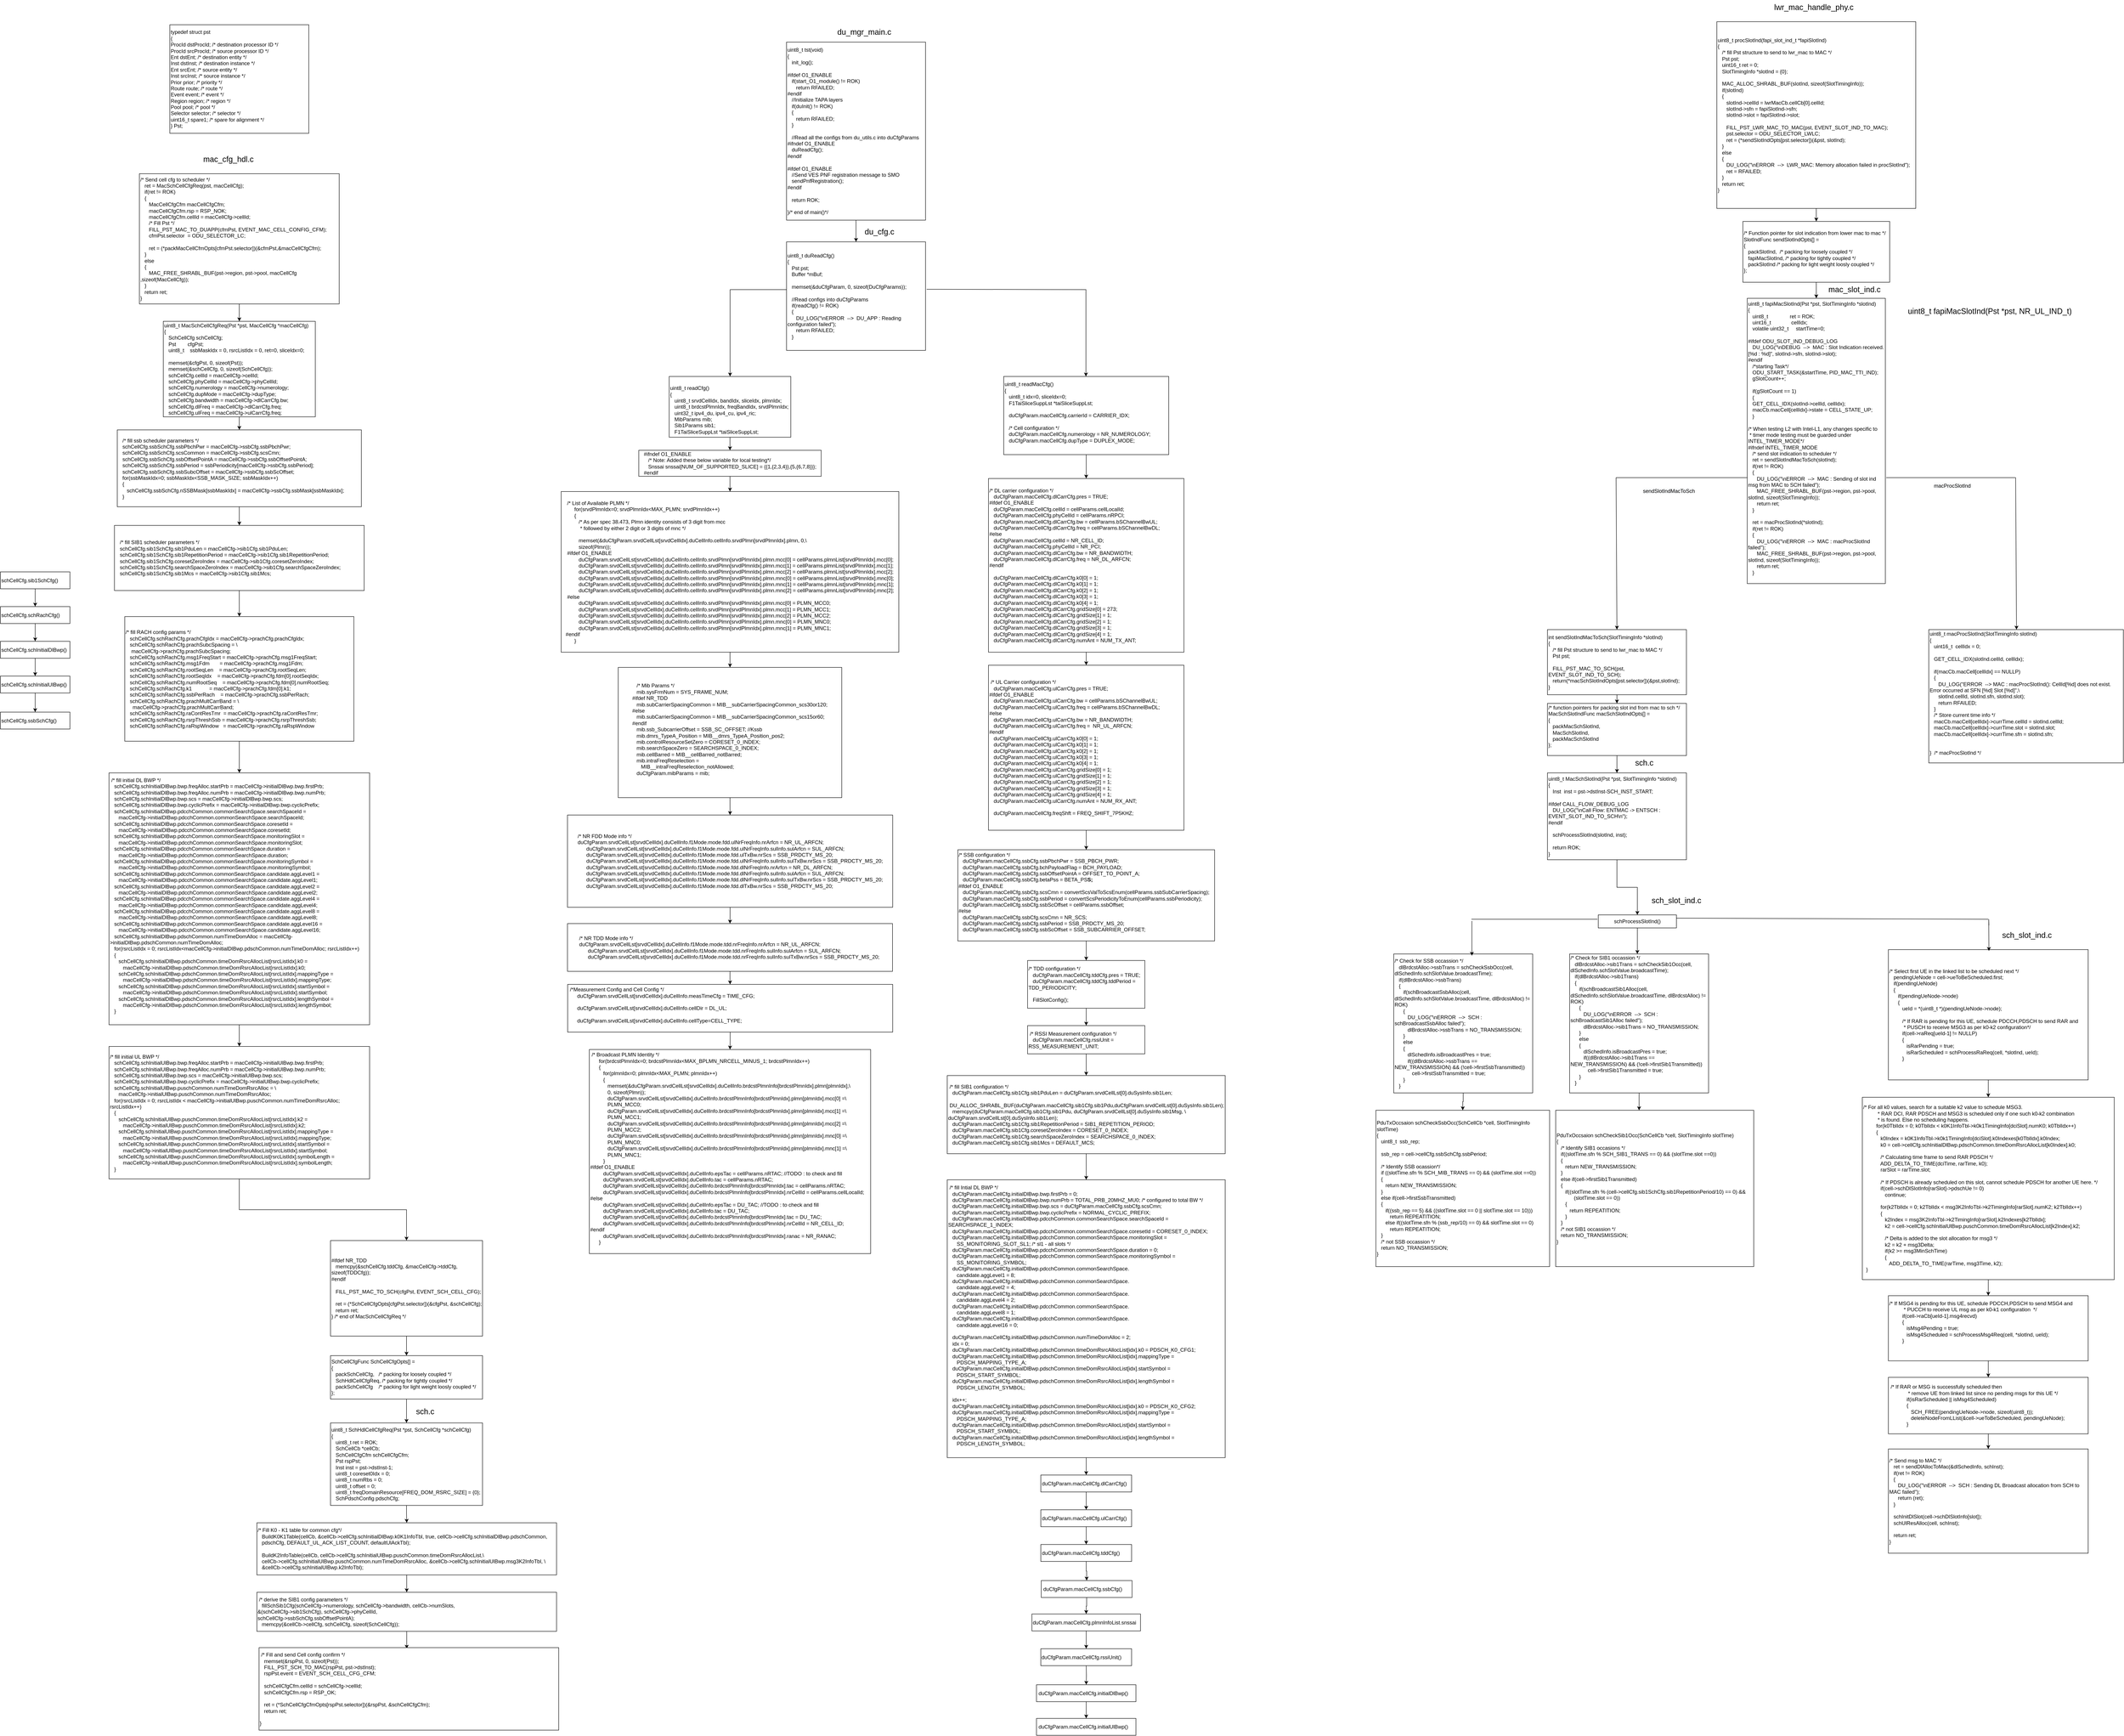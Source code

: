 <mxfile version="20.2.7" type="github" pages="4">
  <diagram id="4c9493ZX0JVMc4V4SmF9" name="Page-1">
    <mxGraphModel dx="1672" dy="557" grid="1" gridSize="10" guides="1" tooltips="1" connect="1" arrows="1" fold="1" page="1" pageScale="1" pageWidth="827" pageHeight="1169" math="0" shadow="0">
      <root>
        <mxCell id="0" />
        <mxCell id="1" parent="0" />
        <mxCell id="p64wqYi4TbKfhQqd9-dO-115" value="" style="edgeStyle=orthogonalEdgeStyle;rounded=0;orthogonalLoop=1;jettySize=auto;html=1;fontSize=18;" parent="1" source="p64wqYi4TbKfhQqd9-dO-15" target="p64wqYi4TbKfhQqd9-dO-113" edge="1">
          <mxGeometry relative="1" as="geometry" />
        </mxCell>
        <mxCell id="p64wqYi4TbKfhQqd9-dO-15" value="&lt;div&gt;uint8_t MacSchCellCfgReq(Pst *pst, MacCellCfg *macCellCfg)&lt;/div&gt;&lt;div&gt;{&lt;/div&gt;&lt;div&gt;&amp;nbsp; &amp;nbsp;SchCellCfg schCellCfg;&lt;/div&gt;&lt;div&gt;&amp;nbsp; &amp;nbsp;Pst&amp;nbsp; &amp;nbsp; &amp;nbsp; &amp;nbsp; cfgPst;&lt;/div&gt;&lt;div&gt;&amp;nbsp; &amp;nbsp;uint8_t&amp;nbsp; &amp;nbsp; ssbMaskIdx = 0, rsrcListIdx = 0, ret=0, sliceIdx=0;&lt;/div&gt;&lt;div&gt;&lt;br&gt;&lt;/div&gt;&lt;div&gt;&amp;nbsp; &amp;nbsp;memset(&amp;amp;cfgPst, 0, sizeof(Pst));&lt;/div&gt;&lt;div&gt;&amp;nbsp; &amp;nbsp;memset(&amp;amp;schCellCfg, 0, sizeof(SchCellCfg));&lt;/div&gt;&lt;div&gt;&amp;nbsp; &amp;nbsp;schCellCfg.cellId = macCellCfg-&amp;gt;cellId;&lt;/div&gt;&lt;div&gt;&amp;nbsp; &amp;nbsp;schCellCfg.phyCellId = macCellCfg-&amp;gt;phyCellId;&lt;/div&gt;&lt;div&gt;&amp;nbsp; &amp;nbsp;schCellCfg.numerology = macCellCfg-&amp;gt;numerology;&lt;/div&gt;&lt;div&gt;&amp;nbsp; &amp;nbsp;schCellCfg.dupMode = macCellCfg-&amp;gt;dupType;&lt;/div&gt;&lt;div&gt;&amp;nbsp; &amp;nbsp;schCellCfg.bandwidth = macCellCfg-&amp;gt;dlCarrCfg.bw;&lt;/div&gt;&lt;div&gt;&amp;nbsp; &amp;nbsp;schCellCfg.dlFreq = macCellCfg-&amp;gt;dlCarrCfg.freq;&lt;/div&gt;&lt;div&gt;&amp;nbsp; &amp;nbsp;schCellCfg.ulFreq = macCellCfg-&amp;gt;ulCarrCfg.freq;&lt;/div&gt;" style="rounded=0;whiteSpace=wrap;html=1;align=left;" parent="1" vertex="1">
          <mxGeometry x="-215" y="1103" width="350" height="220" as="geometry" />
        </mxCell>
        <mxCell id="p64wqYi4TbKfhQqd9-dO-86" value="" style="edgeStyle=orthogonalEdgeStyle;rounded=0;orthogonalLoop=1;jettySize=auto;html=1;fontSize=18;" parent="1" source="p64wqYi4TbKfhQqd9-dO-17" target="p64wqYi4TbKfhQqd9-dO-19" edge="1">
          <mxGeometry relative="1" as="geometry" />
        </mxCell>
        <mxCell id="p64wqYi4TbKfhQqd9-dO-17" value="&lt;div&gt;#ifdef NR_TDD&lt;/div&gt;&lt;div&gt;&amp;nbsp; &amp;nbsp;memcpy(&amp;amp;schCellCfg.tddCfg, &amp;amp;macCellCfg-&amp;gt;tddCfg, sizeof(TDDCfg));&lt;/div&gt;&lt;div&gt;#endif&lt;/div&gt;&lt;div&gt;&lt;br&gt;&lt;/div&gt;&lt;div&gt;&amp;nbsp; &amp;nbsp;FILL_PST_MAC_TO_SCH(cfgPst, EVENT_SCH_CELL_CFG);&lt;/div&gt;&lt;div&gt;&lt;br&gt;&lt;/div&gt;&lt;div&gt;&amp;nbsp; &amp;nbsp;ret = (*SchCellCfgOpts[cfgPst.selector])(&amp;amp;cfgPst, &amp;amp;schCellCfg);&lt;/div&gt;&lt;div&gt;&amp;nbsp; &amp;nbsp;return ret;&lt;/div&gt;&lt;div&gt;} /* end of MacSchCellCfgReq */&lt;/div&gt;" style="rounded=0;whiteSpace=wrap;html=1;align=left;" parent="1" vertex="1">
          <mxGeometry x="170.0" y="3220" width="350" height="220" as="geometry" />
        </mxCell>
        <mxCell id="p64wqYi4TbKfhQqd9-dO-85" value="" style="edgeStyle=orthogonalEdgeStyle;rounded=0;orthogonalLoop=1;jettySize=auto;html=1;fontSize=18;" parent="1" source="p64wqYi4TbKfhQqd9-dO-19" target="p64wqYi4TbKfhQqd9-dO-20" edge="1">
          <mxGeometry relative="1" as="geometry" />
        </mxCell>
        <mxCell id="p64wqYi4TbKfhQqd9-dO-19" value="&lt;div&gt;SchCellCfgFunc SchCellCfgOpts[] =&lt;/div&gt;&lt;div&gt;{&lt;/div&gt;&lt;div&gt;&amp;nbsp; &amp;nbsp;packSchCellCfg,&amp;nbsp; &amp;nbsp;/* packing for loosely coupled */&lt;/div&gt;&lt;div&gt;&amp;nbsp; &amp;nbsp;SchHdlCellCfgReq, /* packing for tightly coupled */&lt;/div&gt;&lt;div&gt;&amp;nbsp; &amp;nbsp;packSchCellCfg&amp;nbsp; &amp;nbsp; /* packing for light weight loosly coupled */&lt;/div&gt;&lt;div&gt;};&lt;/div&gt;" style="rounded=0;whiteSpace=wrap;html=1;align=left;" parent="1" vertex="1">
          <mxGeometry x="170.0" y="3485" width="350" height="100" as="geometry" />
        </mxCell>
        <mxCell id="p64wqYi4TbKfhQqd9-dO-216" value="" style="edgeStyle=orthogonalEdgeStyle;rounded=0;orthogonalLoop=1;jettySize=auto;html=1;fontSize=18;" parent="1" source="p64wqYi4TbKfhQqd9-dO-20" target="p64wqYi4TbKfhQqd9-dO-69" edge="1">
          <mxGeometry relative="1" as="geometry" />
        </mxCell>
        <mxCell id="p64wqYi4TbKfhQqd9-dO-20" value="&lt;div&gt;uint8_t SchHdlCellCfgReq(Pst *pst, SchCellCfg *schCellCfg)&lt;/div&gt;&lt;div&gt;{&lt;/div&gt;&lt;div&gt;&amp;nbsp; &amp;nbsp;uint8_t ret = ROK;&lt;/div&gt;&lt;div&gt;&amp;nbsp; &amp;nbsp;SchCellCb *cellCb;&lt;/div&gt;&lt;div&gt;&amp;nbsp; &amp;nbsp;SchCellCfgCfm schCellCfgCfm;&lt;/div&gt;&lt;div&gt;&amp;nbsp; &amp;nbsp;Pst rspPst;&lt;/div&gt;&lt;div&gt;&amp;nbsp; &amp;nbsp;Inst inst = pst-&amp;gt;dstInst-1;&amp;nbsp;&lt;/div&gt;&lt;div&gt;&amp;nbsp; &amp;nbsp;uint8_t coreset0Idx = 0;&lt;/div&gt;&lt;div&gt;&amp;nbsp; &amp;nbsp;uint8_t numRbs = 0;&lt;/div&gt;&lt;div&gt;&amp;nbsp; &amp;nbsp;uint8_t offset = 0;&lt;/div&gt;&lt;div&gt;&amp;nbsp; &amp;nbsp;uint8_t freqDomainResource[FREQ_DOM_RSRC_SIZE] = {0};&lt;/div&gt;&lt;div&gt;&amp;nbsp; &amp;nbsp;SchPdschConfig pdschCfg;&lt;/div&gt;" style="rounded=0;whiteSpace=wrap;html=1;align=left;" parent="1" vertex="1">
          <mxGeometry x="170.0" y="3640" width="350" height="190" as="geometry" />
        </mxCell>
        <mxCell id="p64wqYi4TbKfhQqd9-dO-21" value="&lt;div&gt;uint8_t tst(void)&lt;/div&gt;&lt;div&gt;{&lt;/div&gt;&lt;div&gt;&amp;nbsp; &amp;nbsp;init_log();&lt;/div&gt;&lt;div&gt;&lt;br&gt;&lt;/div&gt;&lt;div&gt;#ifdef O1_ENABLE&lt;/div&gt;&lt;div&gt;&amp;nbsp; &amp;nbsp;if(start_O1_module() != ROK)&lt;/div&gt;&lt;div&gt;&amp;nbsp; &amp;nbsp; &amp;nbsp; return RFAILED;&lt;/div&gt;&lt;div&gt;#endif&lt;/div&gt;&lt;div&gt;&amp;nbsp; &amp;nbsp;//Initialize TAPA layers&lt;/div&gt;&lt;div&gt;&amp;nbsp; &amp;nbsp;if(duInit() != ROK)&lt;/div&gt;&lt;div&gt;&amp;nbsp; &amp;nbsp;{&lt;/div&gt;&lt;div&gt;&amp;nbsp; &amp;nbsp; &amp;nbsp; return RFAILED;&lt;/div&gt;&lt;div&gt;&amp;nbsp; &amp;nbsp;}&amp;nbsp;&lt;/div&gt;&lt;div&gt;&lt;br&gt;&lt;/div&gt;&lt;div&gt;&amp;nbsp; &amp;nbsp;//Read all the configs from du_utils.c into duCfgParams&lt;/div&gt;&lt;div&gt;#ifndef O1_ENABLE&lt;/div&gt;&lt;div&gt;&amp;nbsp; &amp;nbsp;duReadCfg();&lt;/div&gt;&lt;div&gt;#endif&lt;/div&gt;&lt;div&gt;&lt;br&gt;&lt;/div&gt;&lt;div&gt;#ifdef O1_ENABLE&lt;/div&gt;&lt;div&gt;&amp;nbsp; &amp;nbsp;//Send VES PNF registration message to SMO&lt;/div&gt;&lt;div&gt;&amp;nbsp; &amp;nbsp;sendPnfRegistration();&lt;/div&gt;&lt;div&gt;#endif&lt;/div&gt;&lt;div&gt;&lt;br&gt;&lt;/div&gt;&lt;div&gt;&amp;nbsp; &amp;nbsp;return ROK;&lt;/div&gt;&lt;div&gt;&lt;br&gt;&lt;/div&gt;&lt;div&gt;}/* end of main()*/&lt;/div&gt;" style="rounded=0;whiteSpace=wrap;html=1;align=left;" parent="1" vertex="1">
          <mxGeometry x="1220" y="460" width="320" height="410" as="geometry" />
        </mxCell>
        <mxCell id="p64wqYi4TbKfhQqd9-dO-22" value="&lt;div&gt;uint8_t duReadCfg()&lt;/div&gt;&lt;div&gt;{&lt;/div&gt;&lt;div&gt;&amp;nbsp; &amp;nbsp;Pst pst;&lt;/div&gt;&lt;div&gt;&amp;nbsp; &amp;nbsp;Buffer *mBuf;&lt;/div&gt;&lt;div&gt;&lt;br&gt;&lt;/div&gt;&lt;div&gt;&amp;nbsp; &amp;nbsp;memset(&amp;amp;duCfgParam, 0, sizeof(DuCfgParams));&lt;/div&gt;&lt;div&gt;&lt;br&gt;&lt;/div&gt;&lt;div&gt;&amp;nbsp; &amp;nbsp;//Read configs into duCfgParams&lt;/div&gt;&lt;div&gt;&amp;nbsp; &amp;nbsp;if(readCfg() != ROK)&lt;/div&gt;&lt;div&gt;&amp;nbsp; &amp;nbsp;{&lt;/div&gt;&lt;div&gt;&amp;nbsp; &amp;nbsp; &amp;nbsp; DU_LOG(&quot;\nERROR&amp;nbsp; --&amp;gt;&amp;nbsp; DU_APP : Reading configuration failed&quot;);&lt;/div&gt;&lt;div&gt;&amp;nbsp; &amp;nbsp; &amp;nbsp; return RFAILED;&lt;/div&gt;&lt;div&gt;&amp;nbsp; &amp;nbsp;}&lt;/div&gt;" style="rounded=0;whiteSpace=wrap;html=1;align=left;" parent="1" vertex="1">
          <mxGeometry x="1220" y="920" width="320" height="250" as="geometry" />
        </mxCell>
        <mxCell id="p64wqYi4TbKfhQqd9-dO-23" value="" style="endArrow=classic;html=1;rounded=0;exitX=0.5;exitY=1;exitDx=0;exitDy=0;entryX=0.5;entryY=0;entryDx=0;entryDy=0;" parent="1" source="p64wqYi4TbKfhQqd9-dO-21" target="p64wqYi4TbKfhQqd9-dO-22" edge="1">
          <mxGeometry width="50" height="50" relative="1" as="geometry">
            <mxPoint x="1130" y="960" as="sourcePoint" />
            <mxPoint x="1180" y="910" as="targetPoint" />
          </mxGeometry>
        </mxCell>
        <mxCell id="p64wqYi4TbKfhQqd9-dO-34" value="" style="endArrow=none;html=1;rounded=0;" parent="1" edge="1">
          <mxGeometry width="50" height="50" relative="1" as="geometry">
            <mxPoint x="1090" y="1030" as="sourcePoint" />
            <mxPoint x="1220" y="1030" as="targetPoint" />
          </mxGeometry>
        </mxCell>
        <mxCell id="p64wqYi4TbKfhQqd9-dO-35" value="" style="endArrow=none;html=1;rounded=0;exitX=1.008;exitY=0.437;exitDx=0;exitDy=0;exitPerimeter=0;" parent="1" source="p64wqYi4TbKfhQqd9-dO-22" edge="1">
          <mxGeometry width="50" height="50" relative="1" as="geometry">
            <mxPoint x="1570" y="1030" as="sourcePoint" />
            <mxPoint x="1910" y="1030" as="targetPoint" />
          </mxGeometry>
        </mxCell>
        <mxCell id="p64wqYi4TbKfhQqd9-dO-36" value="" style="endArrow=classic;html=1;rounded=0;entryX=0.5;entryY=0;entryDx=0;entryDy=0;" parent="1" edge="1">
          <mxGeometry width="50" height="50" relative="1" as="geometry">
            <mxPoint x="1909.38" y="1030" as="sourcePoint" />
            <mxPoint x="1909.38" y="1230" as="targetPoint" />
          </mxGeometry>
        </mxCell>
        <mxCell id="p64wqYi4TbKfhQqd9-dO-37" value="&lt;div&gt;uint8_t fapiMacSlotInd(Pst *pst, SlotTimingInfo *slotInd)&lt;/div&gt;&lt;div&gt;{&lt;/div&gt;&lt;div&gt;&amp;nbsp; &amp;nbsp;uint8_t&amp;nbsp; &amp;nbsp; &amp;nbsp; &amp;nbsp; &amp;nbsp; &amp;nbsp; &amp;nbsp; &amp;nbsp;ret = ROK;&lt;/div&gt;&lt;div&gt;&amp;nbsp; &amp;nbsp;uint16_t&amp;nbsp; &amp;nbsp; &amp;nbsp; &amp;nbsp; &amp;nbsp; &amp;nbsp; &amp;nbsp; cellIdx;&lt;/div&gt;&lt;div&gt;&amp;nbsp; &amp;nbsp;volatile uint32_t&amp;nbsp; &amp;nbsp; &amp;nbsp;startTime=0;&lt;/div&gt;&lt;div&gt;&lt;br&gt;&lt;/div&gt;&lt;div&gt;#ifdef ODU_SLOT_IND_DEBUG_LOG&lt;/div&gt;&lt;div&gt;&amp;nbsp; &amp;nbsp;DU_LOG(&quot;\nDEBUG&amp;nbsp; --&amp;gt;&amp;nbsp; MAC : Slot Indication received. [%d : %d]&quot;, slotInd-&amp;gt;sfn, slotInd-&amp;gt;slot);&lt;/div&gt;&lt;div&gt;#endif&lt;/div&gt;&lt;div&gt;&amp;nbsp; &amp;nbsp;/*starting Task*/&lt;/div&gt;&lt;div&gt;&amp;nbsp; &amp;nbsp;ODU_START_TASK(&amp;amp;startTime, PID_MAC_TTI_IND);&lt;/div&gt;&lt;div&gt;&amp;nbsp; &amp;nbsp;gSlotCount++;&lt;/div&gt;&lt;div&gt;&lt;br&gt;&lt;/div&gt;&lt;div&gt;&amp;nbsp; &amp;nbsp;if(gSlotCount == 1)&lt;/div&gt;&lt;div&gt;&amp;nbsp; &amp;nbsp;{&lt;/div&gt;&lt;div&gt;&lt;span style=&quot;&quot;&gt; &lt;/span&gt;&amp;nbsp; &amp;nbsp;GET_CELL_IDX(slotInd-&amp;gt;cellId, cellIdx);&lt;/div&gt;&lt;div&gt;&lt;span style=&quot;&quot;&gt; &lt;/span&gt;&amp;nbsp; &amp;nbsp;macCb.macCell[cellIdx]-&amp;gt;state = CELL_STATE_UP;&lt;/div&gt;&lt;div&gt;&amp;nbsp; &amp;nbsp;}&lt;/div&gt;&lt;div&gt;&lt;br&gt;&lt;/div&gt;&lt;div&gt;/* When testing L2 with Intel-L1, any changes specific to&amp;nbsp;&lt;/div&gt;&lt;div&gt;&amp;nbsp;* timer mode testing must be guarded under INTEL_TIMER_MODE*/&lt;/div&gt;&lt;div&gt;#ifndef INTEL_TIMER_MODE&lt;/div&gt;&lt;div&gt;&amp;nbsp; &amp;nbsp;/* send slot indication to scheduler */&lt;/div&gt;&lt;div&gt;&amp;nbsp; &amp;nbsp;ret = sendSlotIndMacToSch(slotInd);&lt;/div&gt;&lt;div&gt;&amp;nbsp; &amp;nbsp;if(ret != ROK)&lt;/div&gt;&lt;div&gt;&amp;nbsp; &amp;nbsp;{&lt;/div&gt;&lt;div&gt;&amp;nbsp; &amp;nbsp; &amp;nbsp; DU_LOG(&quot;\nERROR&amp;nbsp; --&amp;gt;&amp;nbsp; MAC : Sending of slot ind msg from MAC to SCH failed&quot;);&lt;/div&gt;&lt;div&gt;&amp;nbsp; &amp;nbsp; &amp;nbsp; MAC_FREE_SHRABL_BUF(pst-&amp;gt;region, pst-&amp;gt;pool, slotInd, sizeof(SlotTimingInfo));&lt;/div&gt;&lt;div&gt;&amp;nbsp; &amp;nbsp; &amp;nbsp; return ret;&lt;/div&gt;&lt;div&gt;&amp;nbsp; &amp;nbsp;}&lt;/div&gt;&lt;div&gt;&lt;br&gt;&lt;/div&gt;&lt;div&gt;&amp;nbsp; &amp;nbsp;ret = macProcSlotInd(*slotInd);&lt;/div&gt;&lt;div&gt;&amp;nbsp; &amp;nbsp;if(ret != ROK)&lt;/div&gt;&lt;div&gt;&amp;nbsp; &amp;nbsp;{&lt;/div&gt;&lt;div&gt;&amp;nbsp; &amp;nbsp; &amp;nbsp; DU_LOG(&quot;\nERROR&amp;nbsp; --&amp;gt;&amp;nbsp; MAC : macProcSlotInd failed&quot;);&lt;/div&gt;&lt;div&gt;&amp;nbsp; &amp;nbsp; &amp;nbsp; MAC_FREE_SHRABL_BUF(pst-&amp;gt;region, pst-&amp;gt;pool, slotInd, sizeof(SlotTimingInfo));&lt;/div&gt;&lt;div&gt;&amp;nbsp; &amp;nbsp; &amp;nbsp; return ret;&lt;/div&gt;&lt;div&gt;&amp;nbsp; &amp;nbsp;}&lt;/div&gt;&lt;div&gt;&lt;br&gt;&lt;/div&gt;" style="rounded=0;whiteSpace=wrap;html=1;align=left;" parent="1" vertex="1">
          <mxGeometry x="3432" y="1050" width="318" height="657" as="geometry" />
        </mxCell>
        <mxCell id="p64wqYi4TbKfhQqd9-dO-167" value="" style="edgeStyle=orthogonalEdgeStyle;rounded=0;orthogonalLoop=1;jettySize=auto;html=1;fontSize=18;" parent="1" source="p64wqYi4TbKfhQqd9-dO-41" target="p64wqYi4TbKfhQqd9-dO-42" edge="1">
          <mxGeometry relative="1" as="geometry" />
        </mxCell>
        <mxCell id="p64wqYi4TbKfhQqd9-dO-41" value="&lt;div&gt;/* Check for SSB occassion */&lt;/div&gt;&lt;div&gt;&amp;nbsp; &amp;nbsp;dlBrdcstAlloc-&amp;gt;ssbTrans = schCheckSsbOcc(cell, dlSchedInfo.schSlotValue.broadcastTime);&amp;nbsp;&lt;/div&gt;&lt;div&gt;&amp;nbsp; &amp;nbsp;if(dlBrdcstAlloc-&amp;gt;ssbTrans)&lt;/div&gt;&lt;div&gt;&amp;nbsp; &amp;nbsp;{&lt;/div&gt;&lt;div&gt;&amp;nbsp; &amp;nbsp; &amp;nbsp; if(schBroadcastSsbAlloc(cell, dlSchedInfo.schSlotValue.broadcastTime, dlBrdcstAlloc) != ROK)&lt;/div&gt;&lt;div&gt;&amp;nbsp; &amp;nbsp; &amp;nbsp; {&lt;/div&gt;&lt;div&gt;&amp;nbsp; &amp;nbsp; &amp;nbsp; &amp;nbsp; &amp;nbsp;DU_LOG(&quot;\nERROR&amp;nbsp; --&amp;gt;&amp;nbsp; SCH : schBroadcastSsbAlloc failed&quot;);&lt;/div&gt;&lt;div&gt;&amp;nbsp; &amp;nbsp; &amp;nbsp; &amp;nbsp; &amp;nbsp;dlBrdcstAlloc-&amp;gt;ssbTrans = NO_TRANSMISSION;&lt;/div&gt;&lt;div&gt;&amp;nbsp; &amp;nbsp; &amp;nbsp; }&lt;/div&gt;&lt;div&gt;&amp;nbsp; &amp;nbsp; &amp;nbsp; else&amp;nbsp;&lt;/div&gt;&lt;div&gt;&amp;nbsp; &amp;nbsp; &amp;nbsp; {&lt;/div&gt;&lt;div&gt;&amp;nbsp; &amp;nbsp; &amp;nbsp; &amp;nbsp; &amp;nbsp;dlSchedInfo.isBroadcastPres = true;&lt;/div&gt;&lt;div&gt;&amp;nbsp; &amp;nbsp; &amp;nbsp; &amp;nbsp; &amp;nbsp;if((dlBrdcstAlloc-&amp;gt;ssbTrans == NEW_TRANSMISSION) &amp;amp;&amp;amp; (!cell-&amp;gt;firstSsbTransmitted))&lt;/div&gt;&lt;div&gt;&amp;nbsp; &amp;nbsp; &amp;nbsp; &amp;nbsp; &amp;nbsp; &amp;nbsp; cell-&amp;gt;firstSsbTransmitted = true;&lt;/div&gt;&lt;div&gt;&amp;nbsp; &amp;nbsp; &amp;nbsp; }&lt;/div&gt;&lt;div&gt;&amp;nbsp; &amp;nbsp;}&lt;/div&gt;" style="rounded=0;whiteSpace=wrap;html=1;align=left;" parent="1" vertex="1">
          <mxGeometry x="2618" y="2560" width="320" height="320" as="geometry" />
        </mxCell>
        <mxCell id="p64wqYi4TbKfhQqd9-dO-42" value="&lt;div&gt;PduTxOccsaion schCheckSsbOcc(SchCellCb *cell, SlotTimingInfo slotTime)&lt;/div&gt;&lt;div&gt;{&lt;/div&gt;&lt;div&gt;&amp;nbsp; &amp;nbsp;uint8_t&amp;nbsp; ssb_rep;&lt;/div&gt;&lt;div&gt;&lt;br&gt;&lt;/div&gt;&lt;div&gt;&amp;nbsp; &amp;nbsp;ssb_rep = cell-&amp;gt;cellCfg.ssbSchCfg.ssbPeriod;&lt;/div&gt;&lt;div&gt;&lt;br&gt;&lt;/div&gt;&lt;div&gt;&amp;nbsp; &amp;nbsp;/* Identify SSB ocassion*/&lt;/div&gt;&lt;div&gt;&amp;nbsp; &amp;nbsp;if ((slotTime.sfn % SCH_MIB_TRANS == 0) &amp;amp;&amp;amp; (slotTime.slot ==0))&lt;/div&gt;&lt;div&gt;&amp;nbsp; &amp;nbsp;{&lt;/div&gt;&lt;div&gt;&amp;nbsp; &amp;nbsp; &amp;nbsp; return NEW_TRANSMISSION;&lt;/div&gt;&lt;div&gt;&amp;nbsp; &amp;nbsp;}&lt;/div&gt;&lt;div&gt;&amp;nbsp; &amp;nbsp;else if(cell-&amp;gt;firstSsbTransmitted)&amp;nbsp;&lt;/div&gt;&lt;div&gt;&amp;nbsp; &amp;nbsp;{&lt;/div&gt;&lt;div&gt;&amp;nbsp; &amp;nbsp; &amp;nbsp; if((ssb_rep == 5) &amp;amp;&amp;amp; ((slotTime.slot == 0 || slotTime.slot == 10)))&lt;/div&gt;&lt;div&gt;&amp;nbsp; &amp;nbsp; &amp;nbsp; &amp;nbsp; &amp;nbsp;return REPEATITION;&lt;/div&gt;&lt;div&gt;&amp;nbsp; &amp;nbsp; &amp;nbsp; else if((slotTime.sfn % (ssb_rep/10) == 0) &amp;amp;&amp;amp; slotTime.slot == 0)&lt;/div&gt;&lt;div&gt;&amp;nbsp; &amp;nbsp; &amp;nbsp; &amp;nbsp; &amp;nbsp;return REPEATITION;&lt;/div&gt;&lt;div&gt;&amp;nbsp; &amp;nbsp;}&lt;/div&gt;&lt;div&gt;&amp;nbsp; &amp;nbsp;/* not SSB occassion */&lt;/div&gt;&lt;div&gt;&amp;nbsp; &amp;nbsp;return NO_TRANSMISSION;&lt;/div&gt;&lt;div&gt;}&lt;/div&gt;" style="rounded=0;whiteSpace=wrap;html=1;align=left;" parent="1" vertex="1">
          <mxGeometry x="2577" y="2920" width="400" height="360" as="geometry" />
        </mxCell>
        <mxCell id="r4X2yyLpeVK5fe2NzzSv-4" value="" style="edgeStyle=orthogonalEdgeStyle;rounded=0;orthogonalLoop=1;jettySize=auto;html=1;fontSize=18;" edge="1" parent="1" source="p64wqYi4TbKfhQqd9-dO-44" target="r4X2yyLpeVK5fe2NzzSv-2">
          <mxGeometry relative="1" as="geometry" />
        </mxCell>
        <mxCell id="p64wqYi4TbKfhQqd9-dO-44" value="&lt;div&gt;/* Select first UE in the linked list to be scheduled next */&lt;/div&gt;&lt;div&gt;&amp;nbsp; &amp;nbsp;pendingUeNode = cell-&amp;gt;ueToBeScheduled.first;&lt;/div&gt;&lt;div&gt;&amp;nbsp; &amp;nbsp;if(pendingUeNode)&lt;/div&gt;&lt;div&gt;&amp;nbsp; &amp;nbsp;{&lt;/div&gt;&lt;div&gt;&amp;nbsp; &amp;nbsp; &amp;nbsp; if(pendingUeNode-&amp;gt;node)&lt;/div&gt;&lt;div&gt;&amp;nbsp; &amp;nbsp; &amp;nbsp; {&lt;/div&gt;&lt;div&gt;&amp;nbsp; &amp;nbsp; &amp;nbsp; &amp;nbsp; &amp;nbsp;ueId = *(uint8_t *)(pendingUeNode-&amp;gt;node);&lt;/div&gt;&lt;div&gt;&lt;br&gt;&lt;/div&gt;&lt;div&gt;&amp;nbsp; &amp;nbsp; &amp;nbsp; &amp;nbsp; &amp;nbsp;/* If RAR is pending for this UE, schedule PDCCH,PDSCH to send RAR and&amp;nbsp;&lt;/div&gt;&lt;div&gt;&amp;nbsp; &amp;nbsp; &amp;nbsp; &amp;nbsp; &amp;nbsp; * PUSCH to receive MSG3 as per k0-k2 configuration*/&lt;/div&gt;&lt;div&gt;&amp;nbsp; &amp;nbsp; &amp;nbsp; &amp;nbsp; &amp;nbsp;if(cell-&amp;gt;raReq[ueId-1] != NULLP)&lt;/div&gt;&lt;div&gt;&amp;nbsp; &amp;nbsp; &amp;nbsp; &amp;nbsp; &amp;nbsp;{&lt;/div&gt;&lt;div&gt;&amp;nbsp; &amp;nbsp; &amp;nbsp; &amp;nbsp; &amp;nbsp; &amp;nbsp; isRarPending = true;&lt;/div&gt;&lt;div&gt;&amp;nbsp; &amp;nbsp; &amp;nbsp; &amp;nbsp; &amp;nbsp; &amp;nbsp; isRarScheduled = schProcessRaReq(cell, *slotInd, ueId);&lt;/div&gt;&lt;div&gt;&amp;nbsp; &amp;nbsp; &amp;nbsp; &amp;nbsp; &amp;nbsp;}&lt;/div&gt;" style="rounded=0;whiteSpace=wrap;html=1;align=left;" parent="1" vertex="1">
          <mxGeometry x="3757" y="2550" width="460" height="300" as="geometry" />
        </mxCell>
        <mxCell id="r4X2yyLpeVK5fe2NzzSv-6" value="" style="edgeStyle=orthogonalEdgeStyle;rounded=0;orthogonalLoop=1;jettySize=auto;html=1;fontSize=18;" edge="1" parent="1" source="p64wqYi4TbKfhQqd9-dO-46" target="p64wqYi4TbKfhQqd9-dO-148">
          <mxGeometry relative="1" as="geometry" />
        </mxCell>
        <mxCell id="p64wqYi4TbKfhQqd9-dO-46" value="&lt;div&gt;/* If MSG4 is pending for this UE, schedule PDCCH,PDSCH to send MSG4 and&lt;/div&gt;&lt;div&gt;&amp;nbsp; &amp;nbsp; &amp;nbsp; &amp;nbsp; &amp;nbsp; * PUCCH to receive UL msg as per k0-k1 configuration&amp;nbsp; */&lt;/div&gt;&lt;div&gt;&amp;nbsp; &amp;nbsp; &amp;nbsp; &amp;nbsp; &amp;nbsp;if(cell-&amp;gt;raCb[ueId-1].msg4recvd)&lt;/div&gt;&lt;div&gt;&amp;nbsp; &amp;nbsp; &amp;nbsp; &amp;nbsp; &amp;nbsp;{&lt;/div&gt;&lt;div&gt;&amp;nbsp; &amp;nbsp; &amp;nbsp; &amp;nbsp; &amp;nbsp; &amp;nbsp; isMsg4Pending = true;&lt;/div&gt;&lt;div&gt;&amp;nbsp; &amp;nbsp; &amp;nbsp; &amp;nbsp; &amp;nbsp; &amp;nbsp; isMsg4Scheduled = schProcessMsg4Req(cell, *slotInd, ueId);&lt;/div&gt;&lt;div&gt;&amp;nbsp; &amp;nbsp; &amp;nbsp; &amp;nbsp; &amp;nbsp;}&lt;/div&gt;&lt;div&gt;&lt;br&gt;&lt;/div&gt;&lt;div&gt;&amp;nbsp; &amp;nbsp; &amp;nbsp;&lt;br&gt;&lt;/div&gt;" style="rounded=0;whiteSpace=wrap;html=1;align=left;" parent="1" vertex="1">
          <mxGeometry x="3757" y="3347" width="460" height="150" as="geometry" />
        </mxCell>
        <mxCell id="p64wqYi4TbKfhQqd9-dO-47" value="&lt;div&gt;/* Send msg to MAC */&lt;/div&gt;&lt;div&gt;&amp;nbsp; &amp;nbsp;ret = sendDlAllocToMac(&amp;amp;dlSchedInfo, schInst);&lt;/div&gt;&lt;div&gt;&amp;nbsp; &amp;nbsp;if(ret != ROK)&lt;/div&gt;&lt;div&gt;&amp;nbsp; &amp;nbsp;{&lt;/div&gt;&lt;div&gt;&amp;nbsp; &amp;nbsp; &amp;nbsp; DU_LOG(&quot;\nERROR&amp;nbsp; --&amp;gt;&amp;nbsp; SCH : Sending DL Broadcast allocation from SCH to MAC failed&quot;);&lt;/div&gt;&lt;div&gt;&amp;nbsp; &amp;nbsp; &amp;nbsp; return (ret);&lt;/div&gt;&lt;div&gt;&amp;nbsp; &amp;nbsp;}&lt;/div&gt;&lt;div&gt;&lt;br&gt;&lt;/div&gt;&lt;div&gt;&amp;nbsp; &amp;nbsp;schInitDlSlot(cell-&amp;gt;schDlSlotInfo[slot]);&lt;/div&gt;&lt;div&gt;&amp;nbsp; &amp;nbsp;schUlResAlloc(cell, schInst);&lt;/div&gt;&lt;div&gt;&lt;br&gt;&lt;/div&gt;&lt;div&gt;&amp;nbsp; &amp;nbsp;return ret;&lt;/div&gt;&lt;div&gt;}&lt;/div&gt;" style="rounded=0;whiteSpace=wrap;html=1;align=left;" parent="1" vertex="1">
          <mxGeometry x="3757" y="3700" width="460" height="240" as="geometry" />
        </mxCell>
        <mxCell id="p64wqYi4TbKfhQqd9-dO-89" value="" style="edgeStyle=orthogonalEdgeStyle;rounded=0;orthogonalLoop=1;jettySize=auto;html=1;fontSize=18;" parent="1" source="p64wqYi4TbKfhQqd9-dO-48" target="p64wqYi4TbKfhQqd9-dO-15" edge="1">
          <mxGeometry relative="1" as="geometry" />
        </mxCell>
        <mxCell id="p64wqYi4TbKfhQqd9-dO-48" value="&lt;div style=&quot;&quot;&gt;/* Send cell cfg to scheduler */&lt;/div&gt;&lt;div style=&quot;&quot;&gt;&amp;nbsp; &amp;nbsp;ret = MacSchCellCfgReq(pst, macCellCfg);&lt;/div&gt;&lt;div style=&quot;&quot;&gt;&amp;nbsp; &amp;nbsp;if(ret != ROK)&lt;/div&gt;&lt;div style=&quot;&quot;&gt;&amp;nbsp; &amp;nbsp;{&lt;/div&gt;&lt;div style=&quot;&quot;&gt;&amp;nbsp; &amp;nbsp; &amp;nbsp; MacCellCfgCfm macCellCfgCfm;&lt;/div&gt;&lt;div style=&quot;&quot;&gt;&amp;nbsp; &amp;nbsp; &amp;nbsp; macCellCfgCfm.rsp = RSP_NOK;&lt;/div&gt;&lt;div style=&quot;&quot;&gt;&amp;nbsp; &amp;nbsp; &amp;nbsp; macCellCfgCfm.cellId = macCellCfg-&amp;gt;cellId;&lt;/div&gt;&lt;div style=&quot;&quot;&gt;&amp;nbsp; &amp;nbsp; &amp;nbsp; /* Fill Pst */&lt;/div&gt;&lt;div style=&quot;&quot;&gt;&amp;nbsp; &amp;nbsp; &amp;nbsp; FILL_PST_MAC_TO_DUAPP(cfmPst, EVENT_MAC_CELL_CONFIG_CFM);&lt;/div&gt;&lt;div style=&quot;&quot;&gt;&amp;nbsp; &amp;nbsp; &amp;nbsp; cfmPst.selector&amp;nbsp; = ODU_SELECTOR_LC;&lt;/div&gt;&lt;div style=&quot;&quot;&gt;&lt;br&gt;&lt;/div&gt;&lt;div style=&quot;&quot;&gt;&amp;nbsp; &amp;nbsp; &amp;nbsp; ret = (*packMacCellCfmOpts[cfmPst.selector])(&amp;amp;cfmPst,&amp;amp;macCellCfgCfm);&lt;/div&gt;&lt;div style=&quot;&quot;&gt;&amp;nbsp; &amp;nbsp;}&lt;/div&gt;&lt;div style=&quot;&quot;&gt;&amp;nbsp; &amp;nbsp;else&lt;/div&gt;&lt;div style=&quot;&quot;&gt;&amp;nbsp; &amp;nbsp;{&lt;/div&gt;&lt;div style=&quot;&quot;&gt;&amp;nbsp; &amp;nbsp; &amp;nbsp; MAC_FREE_SHRABL_BUF(pst-&amp;gt;region, pst-&amp;gt;pool, macCellCfg ,sizeof(MacCellCfg));&lt;/div&gt;&lt;div style=&quot;&quot;&gt;&amp;nbsp; &amp;nbsp;}&lt;/div&gt;&lt;div style=&quot;&quot;&gt;&amp;nbsp; &amp;nbsp;return ret;&lt;/div&gt;&lt;div style=&quot;&quot;&gt;}&lt;/div&gt;" style="rounded=0;whiteSpace=wrap;html=1;align=left;" parent="1" vertex="1">
          <mxGeometry x="-270" y="763" width="460" height="300" as="geometry" />
        </mxCell>
        <mxCell id="p64wqYi4TbKfhQqd9-dO-57" value="&lt;font style=&quot;font-size: 18px;&quot;&gt;mac_cfg_hdl.c&lt;/font&gt;" style="text;whiteSpace=wrap;html=1;" parent="1" vertex="1">
          <mxGeometry x="-125" y="713" width="150" height="40" as="geometry" />
        </mxCell>
        <mxCell id="p64wqYi4TbKfhQqd9-dO-65" value="&lt;span style=&quot;font-size: 18px;&quot;&gt;sch.c&lt;/span&gt;" style="text;whiteSpace=wrap;html=1;" parent="1" vertex="1">
          <mxGeometry x="365" y="3597" width="150" height="40" as="geometry" />
        </mxCell>
        <mxCell id="p64wqYi4TbKfhQqd9-dO-66" value="&lt;font style=&quot;font-size: 18px;&quot;&gt;du_mgr_main.c&lt;/font&gt;" style="text;whiteSpace=wrap;html=1;fontSize=12;" parent="1" vertex="1">
          <mxGeometry x="1335" y="420" width="90" height="40" as="geometry" />
        </mxCell>
        <mxCell id="p64wqYi4TbKfhQqd9-dO-187" value="" style="edgeStyle=orthogonalEdgeStyle;rounded=0;orthogonalLoop=1;jettySize=auto;html=1;fontSize=18;" parent="1" source="p64wqYi4TbKfhQqd9-dO-69" target="p64wqYi4TbKfhQqd9-dO-184" edge="1">
          <mxGeometry relative="1" as="geometry" />
        </mxCell>
        <mxCell id="p64wqYi4TbKfhQqd9-dO-69" value="&lt;div&gt;/* Fill K0 - K1 table for common cfg*/&amp;nbsp;&lt;/div&gt;&lt;div&gt;&amp;nbsp; &amp;nbsp;BuildK0K1Table(cellCb, &amp;amp;cellCb-&amp;gt;cellCfg.schInitialDlBwp.k0K1InfoTbl, true, cellCb-&amp;gt;cellCfg.schInitialDlBwp.pdschCommon,&lt;/div&gt;&lt;div&gt;&amp;nbsp; &amp;nbsp;pdschCfg, DEFAULT_UL_ACK_LIST_COUNT, defaultUlAckTbl);&lt;/div&gt;&lt;div&gt;&amp;nbsp; &amp;nbsp;&lt;/div&gt;&lt;div&gt;&amp;nbsp; &amp;nbsp;BuildK2InfoTable(cellCb, cellCb-&amp;gt;cellCfg.schInitialUlBwp.puschCommon.timeDomRsrcAllocList,\&lt;/div&gt;&lt;div&gt;&amp;nbsp; &amp;nbsp;cellCb-&amp;gt;cellCfg.schInitialUlBwp.puschCommon.numTimeDomRsrcAlloc, &amp;amp;cellCb-&amp;gt;cellCfg.schInitialUlBwp.msg3K2InfoTbl, \&lt;/div&gt;&lt;div&gt;&amp;nbsp; &amp;nbsp;&amp;amp;cellCb-&amp;gt;cellCfg.schInitialUlBwp.k2InfoTbl);&lt;/div&gt;" style="rounded=0;whiteSpace=wrap;html=1;align=left;" parent="1" vertex="1">
          <mxGeometry x="0.46" y="3870" width="690" height="120" as="geometry" />
        </mxCell>
        <mxCell id="p64wqYi4TbKfhQqd9-dO-71" value="&lt;div&gt;typedef struct pst&lt;/div&gt;&lt;div&gt;{&lt;/div&gt;&lt;div&gt;ProcId dstProcId; /* destination processor ID */&lt;/div&gt;&lt;div&gt;ProcId srcProcId; /* source processor ID */&lt;/div&gt;&lt;div&gt;Ent dstEnt; /* destination entity */&lt;/div&gt;&lt;div&gt;Inst dstInst; /* destination instance */&lt;/div&gt;&lt;div&gt;Ent srcEnt; /* source entity */&lt;/div&gt;&lt;div&gt;Inst srcInst; /* source instance */&lt;/div&gt;&lt;div&gt;Prior prior; /* priority */&lt;/div&gt;&lt;div&gt;Route route; /* route */&lt;/div&gt;&lt;div&gt;Event event; /* event */&lt;/div&gt;&lt;div&gt;Region region; /* region */&lt;/div&gt;&lt;div&gt;Pool pool; /* pool */&lt;/div&gt;&lt;div&gt;Selector selector; /* selector */&lt;/div&gt;&lt;div&gt;uint16_t spare1; /* spare for alignment */&lt;/div&gt;&lt;div&gt;} Pst;&lt;/div&gt;" style="rounded=0;whiteSpace=wrap;html=1;align=left;" parent="1" vertex="1">
          <mxGeometry x="-199.97" y="420" width="320" height="250" as="geometry" />
        </mxCell>
        <mxCell id="p64wqYi4TbKfhQqd9-dO-77" value="" style="edgeStyle=orthogonalEdgeStyle;rounded=0;orthogonalLoop=1;jettySize=auto;html=1;fontSize=18;" parent="1" source="p64wqYi4TbKfhQqd9-dO-72" target="p64wqYi4TbKfhQqd9-dO-75" edge="1">
          <mxGeometry relative="1" as="geometry" />
        </mxCell>
        <mxCell id="p64wqYi4TbKfhQqd9-dO-72" value="&lt;div&gt;uint8_t procSlotInd(fapi_slot_ind_t *fapiSlotInd)&lt;/div&gt;&lt;div&gt;{&lt;/div&gt;&lt;div&gt;&amp;nbsp; &amp;nbsp;/* fill Pst structure to send to lwr_mac to MAC */&lt;/div&gt;&lt;div&gt;&amp;nbsp; &amp;nbsp;Pst pst;&lt;/div&gt;&lt;div&gt;&amp;nbsp; &amp;nbsp;uint16_t ret = 0;&lt;/div&gt;&lt;div&gt;&amp;nbsp; &amp;nbsp;SlotTimingInfo *slotInd = {0};&lt;/div&gt;&lt;div&gt;&lt;br&gt;&lt;/div&gt;&lt;div&gt;&amp;nbsp; &amp;nbsp;MAC_ALLOC_SHRABL_BUF(slotInd, sizeof(SlotTimingInfo));&lt;/div&gt;&lt;div&gt;&amp;nbsp; &amp;nbsp;if(slotInd)&lt;/div&gt;&lt;div&gt;&amp;nbsp; &amp;nbsp;{&lt;/div&gt;&lt;div&gt;&amp;nbsp; &amp;nbsp; &amp;nbsp; slotInd-&amp;gt;cellId = lwrMacCb.cellCb[0].cellId;&amp;nbsp;&lt;/div&gt;&lt;div&gt;&amp;nbsp; &amp;nbsp; &amp;nbsp; slotInd-&amp;gt;sfn = fapiSlotInd-&amp;gt;sfn;&lt;/div&gt;&lt;div&gt;&amp;nbsp; &amp;nbsp; &amp;nbsp; slotInd-&amp;gt;slot = fapiSlotInd-&amp;gt;slot;&lt;/div&gt;&lt;div&gt;&lt;br&gt;&lt;/div&gt;&lt;div&gt;&amp;nbsp; &amp;nbsp; &amp;nbsp; FILL_PST_LWR_MAC_TO_MAC(pst, EVENT_SLOT_IND_TO_MAC);&lt;/div&gt;&lt;div&gt;&amp;nbsp; &amp;nbsp; &amp;nbsp; pst.selector = ODU_SELECTOR_LWLC;&lt;/div&gt;&lt;div&gt;&amp;nbsp; &amp;nbsp; &amp;nbsp; ret = (*sendSlotIndOpts[pst.selector])(&amp;amp;pst, slotInd);&lt;/div&gt;&lt;div&gt;&amp;nbsp; &amp;nbsp;}&lt;/div&gt;&lt;div&gt;&amp;nbsp; &amp;nbsp;else&lt;/div&gt;&lt;div&gt;&amp;nbsp; &amp;nbsp;{&lt;/div&gt;&lt;div&gt;&amp;nbsp; &amp;nbsp; &amp;nbsp; DU_LOG(&quot;\nERROR&amp;nbsp; --&amp;gt;&amp;nbsp; LWR_MAC: Memory allocation failed in procSlotInd&quot;);&lt;/div&gt;&lt;div&gt;&amp;nbsp; &amp;nbsp; &amp;nbsp; ret = RFAILED;&lt;/div&gt;&lt;div&gt;&amp;nbsp; &amp;nbsp;}&lt;/div&gt;&lt;div&gt;&amp;nbsp; &amp;nbsp;return ret;&lt;/div&gt;&lt;div&gt;}&lt;/div&gt;" style="rounded=0;whiteSpace=wrap;html=1;align=left;" parent="1" vertex="1">
          <mxGeometry x="3362" y="413" width="458" height="430" as="geometry" />
        </mxCell>
        <mxCell id="p64wqYi4TbKfhQqd9-dO-73" value="lwr_mac_handle_phy.c" style="text;whiteSpace=wrap;html=1;fontSize=18;" parent="1" vertex="1">
          <mxGeometry x="3492" y="363" width="220" height="50" as="geometry" />
        </mxCell>
        <mxCell id="p64wqYi4TbKfhQqd9-dO-79" value="" style="edgeStyle=orthogonalEdgeStyle;rounded=0;orthogonalLoop=1;jettySize=auto;html=1;fontSize=18;" parent="1" source="p64wqYi4TbKfhQqd9-dO-75" target="p64wqYi4TbKfhQqd9-dO-37" edge="1">
          <mxGeometry relative="1" as="geometry" />
        </mxCell>
        <mxCell id="p64wqYi4TbKfhQqd9-dO-75" value="&lt;div&gt;/* Function pointer for slot indication from lower mac to mac */&lt;/div&gt;&lt;div&gt;SlotIndFunc sendSlotIndOpts[] =&lt;/div&gt;&lt;div&gt;{&lt;/div&gt;&lt;div&gt;&amp;nbsp; &amp;nbsp;packSlotInd,&amp;nbsp; /* packing for loosely coupled */&lt;/div&gt;&lt;div&gt;&amp;nbsp; &amp;nbsp;fapiMacSlotInd, /* packing for tightly coupled */&lt;/div&gt;&lt;div&gt;&amp;nbsp; &amp;nbsp;packSlotInd /* packing for light weight loosly coupled */&lt;/div&gt;&lt;div&gt;};&lt;/div&gt;" style="rounded=0;whiteSpace=wrap;html=1;align=left;" parent="1" vertex="1">
          <mxGeometry x="3422" y="873" width="338" height="140" as="geometry" />
        </mxCell>
        <mxCell id="p64wqYi4TbKfhQqd9-dO-76" value="mac_slot_ind.c" style="text;whiteSpace=wrap;html=1;fontSize=18;" parent="1" vertex="1">
          <mxGeometry x="3617" y="1013" width="150" height="50" as="geometry" />
        </mxCell>
        <mxCell id="p64wqYi4TbKfhQqd9-dO-93" value="" style="edgeStyle=orthogonalEdgeStyle;rounded=0;orthogonalLoop=1;jettySize=auto;html=1;fontSize=18;" parent="1" source="p64wqYi4TbKfhQqd9-dO-90" target="p64wqYi4TbKfhQqd9-dO-92" edge="1">
          <mxGeometry relative="1" as="geometry" />
        </mxCell>
        <mxCell id="p64wqYi4TbKfhQqd9-dO-90" value="&lt;div&gt;int sendSlotIndMacToSch(SlotTimingInfo *slotInd)&lt;/div&gt;&lt;div&gt;{&lt;/div&gt;&lt;div&gt;&amp;nbsp; &amp;nbsp;/* fill Pst structure to send to lwr_mac to MAC */&lt;/div&gt;&lt;div&gt;&amp;nbsp; &amp;nbsp;Pst pst;&lt;/div&gt;&lt;div&gt;&lt;br&gt;&lt;/div&gt;&lt;div&gt;&amp;nbsp; &amp;nbsp;FILL_PST_MAC_TO_SCH(pst, EVENT_SLOT_IND_TO_SCH);&lt;/div&gt;&lt;div&gt;&amp;nbsp; &amp;nbsp;return(*macSchSlotIndOpts[pst.selector])(&amp;amp;pst,slotInd);&lt;/div&gt;&lt;div&gt;}&lt;/div&gt;" style="rounded=0;whiteSpace=wrap;html=1;align=left;" parent="1" vertex="1">
          <mxGeometry x="2972" y="1813" width="320" height="150" as="geometry" />
        </mxCell>
        <mxCell id="p64wqYi4TbKfhQqd9-dO-97" value="" style="edgeStyle=orthogonalEdgeStyle;rounded=0;orthogonalLoop=1;jettySize=auto;html=1;fontSize=18;" parent="1" source="p64wqYi4TbKfhQqd9-dO-92" target="p64wqYi4TbKfhQqd9-dO-95" edge="1">
          <mxGeometry relative="1" as="geometry" />
        </mxCell>
        <mxCell id="p64wqYi4TbKfhQqd9-dO-92" value="&lt;div&gt;/* function pointers for packing slot ind from mac to sch */&lt;/div&gt;&lt;div&gt;MacSchSlotIndFunc macSchSlotIndOpts[] =&lt;/div&gt;&lt;div&gt;{&lt;/div&gt;&lt;div&gt;&amp;nbsp; &amp;nbsp;packMacSchSlotInd,&lt;/div&gt;&lt;div&gt;&amp;nbsp; &amp;nbsp;MacSchSlotInd,&lt;/div&gt;&lt;div&gt;&amp;nbsp; &amp;nbsp;packMacSchSlotInd&lt;/div&gt;&lt;div&gt;};&lt;/div&gt;&lt;div&gt;&lt;br&gt;&lt;/div&gt;" style="rounded=0;whiteSpace=wrap;html=1;align=left;" parent="1" vertex="1">
          <mxGeometry x="2972" y="1983" width="320" height="120" as="geometry" />
        </mxCell>
        <mxCell id="p64wqYi4TbKfhQqd9-dO-130" value="" style="edgeStyle=orthogonalEdgeStyle;rounded=0;orthogonalLoop=1;jettySize=auto;html=1;fontSize=18;" parent="1" source="p64wqYi4TbKfhQqd9-dO-95" target="p64wqYi4TbKfhQqd9-dO-118" edge="1">
          <mxGeometry relative="1" as="geometry" />
        </mxCell>
        <mxCell id="p64wqYi4TbKfhQqd9-dO-95" value="&lt;div&gt;&lt;div&gt;uint8_t MacSchSlotInd(Pst *pst, SlotTimingInfo *slotInd)&lt;/div&gt;&lt;div&gt;{&lt;/div&gt;&lt;div&gt;&amp;nbsp; &amp;nbsp;Inst&amp;nbsp; inst = pst-&amp;gt;dstInst-SCH_INST_START;&lt;/div&gt;&lt;div&gt;&lt;br&gt;&lt;/div&gt;&lt;div&gt;#ifdef CALL_FLOW_DEBUG_LOG&lt;/div&gt;&lt;div&gt;&amp;nbsp; &amp;nbsp;DU_LOG(&quot;\nCall Flow: ENTMAC -&amp;gt; ENTSCH : EVENT_SLOT_IND_TO_SCH\n&quot;);&lt;/div&gt;&lt;div&gt;#endif&lt;/div&gt;&lt;div&gt;&lt;br&gt;&lt;/div&gt;&lt;div&gt;&amp;nbsp; &amp;nbsp;schProcessSlotInd(slotInd, inst);&lt;/div&gt;&lt;div&gt;&lt;br&gt;&lt;/div&gt;&lt;div&gt;&amp;nbsp; &amp;nbsp;return ROK;&lt;/div&gt;&lt;div&gt;}&amp;nbsp;&lt;/div&gt;&lt;/div&gt;" style="rounded=0;whiteSpace=wrap;html=1;align=left;" parent="1" vertex="1">
          <mxGeometry x="2972" y="2143" width="320" height="200" as="geometry" />
        </mxCell>
        <mxCell id="p64wqYi4TbKfhQqd9-dO-104" value="sch_slot_ind.c" style="text;whiteSpace=wrap;html=1;fontSize=18;" parent="1" vertex="1">
          <mxGeometry x="4017" y="2500" width="230" height="50" as="geometry" />
        </mxCell>
        <mxCell id="p64wqYi4TbKfhQqd9-dO-111" value="sch_slot_ind.c" style="text;whiteSpace=wrap;html=1;fontSize=18;" parent="1" vertex="1">
          <mxGeometry x="3210" y="2420" width="150" height="50" as="geometry" />
        </mxCell>
        <mxCell id="p64wqYi4TbKfhQqd9-dO-112" value="sch.c" style="text;whiteSpace=wrap;html=1;fontSize=18;" parent="1" vertex="1">
          <mxGeometry x="3172" y="2103" width="150" height="50" as="geometry" />
        </mxCell>
        <mxCell id="p64wqYi4TbKfhQqd9-dO-176" value="" style="edgeStyle=orthogonalEdgeStyle;rounded=0;orthogonalLoop=1;jettySize=auto;html=1;fontSize=18;" parent="1" source="p64wqYi4TbKfhQqd9-dO-113" target="p64wqYi4TbKfhQqd9-dO-175" edge="1">
          <mxGeometry relative="1" as="geometry" />
        </mxCell>
        <mxCell id="p64wqYi4TbKfhQqd9-dO-113" value="&lt;div&gt;&amp;nbsp; &amp;nbsp;/* fill ssb scheduler parameters */&lt;/div&gt;&lt;div&gt;&amp;nbsp; &amp;nbsp;schCellCfg.ssbSchCfg.ssbPbchPwr = macCellCfg-&amp;gt;ssbCfg.ssbPbchPwr;&lt;/div&gt;&lt;div&gt;&amp;nbsp; &amp;nbsp;schCellCfg.ssbSchCfg.scsCommon = macCellCfg-&amp;gt;ssbCfg.scsCmn;&lt;/div&gt;&lt;div&gt;&amp;nbsp; &amp;nbsp;schCellCfg.ssbSchCfg.ssbOffsetPointA = macCellCfg-&amp;gt;ssbCfg.ssbOffsetPointA;&lt;/div&gt;&lt;div&gt;&amp;nbsp; &amp;nbsp;schCellCfg.ssbSchCfg.ssbPeriod = ssbPeriodicity[macCellCfg-&amp;gt;ssbCfg.ssbPeriod];&lt;/div&gt;&lt;div&gt;&amp;nbsp; &amp;nbsp;schCellCfg.ssbSchCfg.ssbSubcOffset = macCellCfg-&amp;gt;ssbCfg.ssbScOffset;&lt;/div&gt;&lt;div&gt;&amp;nbsp; &amp;nbsp;for(ssbMaskIdx=0; ssbMaskIdx&amp;lt;SSB_MASK_SIZE; ssbMaskIdx++)&lt;/div&gt;&lt;div&gt;&amp;nbsp; &amp;nbsp;{&lt;/div&gt;&lt;div&gt;&amp;nbsp; &amp;nbsp; &amp;nbsp; schCellCfg.ssbSchCfg.nSSBMask[ssbMaskIdx] = macCellCfg-&amp;gt;ssbCfg.ssbMask[ssbMaskIdx];&lt;/div&gt;&lt;div&gt;&amp;nbsp; &amp;nbsp;}&lt;/div&gt;" style="rounded=0;whiteSpace=wrap;html=1;align=left;" parent="1" vertex="1">
          <mxGeometry x="-320.97" y="1353" width="562" height="177" as="geometry" />
        </mxCell>
        <mxCell id="p64wqYi4TbKfhQqd9-dO-194" value="" style="edgeStyle=orthogonalEdgeStyle;rounded=0;orthogonalLoop=1;jettySize=auto;html=1;fontSize=18;" parent="1" source="p64wqYi4TbKfhQqd9-dO-116" target="p64wqYi4TbKfhQqd9-dO-193" edge="1">
          <mxGeometry relative="1" as="geometry" />
        </mxCell>
        <mxCell id="p64wqYi4TbKfhQqd9-dO-116" value="&lt;div&gt;&lt;br&gt;&lt;/div&gt;&lt;div&gt;uint8_t readCfg()&lt;/div&gt;&lt;div&gt;{&lt;/div&gt;&lt;div&gt;&amp;nbsp; &amp;nbsp;uint8_t srvdCellIdx, bandIdx, sliceIdx, plmnIdx;&lt;/div&gt;&lt;div&gt;&amp;nbsp; &amp;nbsp;uint8_t brdcstPlmnIdx, freqBandIdx, srvdPlmnIdx;&lt;/div&gt;&lt;div&gt;&amp;nbsp; &amp;nbsp;uint32_t ipv4_du, ipv4_cu, ipv4_ric;&lt;/div&gt;&lt;div&gt;&amp;nbsp; &amp;nbsp;MibParams mib;&lt;/div&gt;&lt;div&gt;&amp;nbsp; &amp;nbsp;Sib1Params sib1;&lt;/div&gt;&lt;div&gt;&amp;nbsp; &amp;nbsp;F1TaiSliceSuppLst *taiSliceSuppLst;&lt;/div&gt;" style="rounded=0;whiteSpace=wrap;html=1;align=left;" parent="1" vertex="1">
          <mxGeometry x="949.8" y="1230" width="280" height="140" as="geometry" />
        </mxCell>
        <mxCell id="p64wqYi4TbKfhQqd9-dO-161" value="" style="edgeStyle=orthogonalEdgeStyle;rounded=0;orthogonalLoop=1;jettySize=auto;html=1;fontSize=18;" parent="1" source="p64wqYi4TbKfhQqd9-dO-117" target="p64wqYi4TbKfhQqd9-dO-158" edge="1">
          <mxGeometry relative="1" as="geometry" />
        </mxCell>
        <mxCell id="p64wqYi4TbKfhQqd9-dO-117" value="&lt;div&gt;uint8_t readMacCfg()&lt;/div&gt;&lt;div&gt;{&lt;/div&gt;&lt;div&gt;&amp;nbsp; &amp;nbsp;uint8_t idx=0, sliceIdx=0;&lt;/div&gt;&lt;div&gt;&amp;nbsp; &amp;nbsp;F1TaiSliceSuppLst *taiSliceSuppLst;&lt;/div&gt;&lt;div&gt;&lt;br&gt;&lt;/div&gt;&lt;div&gt;&amp;nbsp; &amp;nbsp;duCfgParam.macCellCfg.carrierId = CARRIER_IDX;&lt;/div&gt;&lt;div&gt;&lt;br&gt;&lt;/div&gt;&lt;div&gt;&amp;nbsp; &amp;nbsp;/* Cell configuration */&lt;/div&gt;&lt;div&gt;&amp;nbsp; &amp;nbsp;duCfgParam.macCellCfg.numerology = NR_NUMEROLOGY;&lt;/div&gt;&lt;div&gt;&amp;nbsp; &amp;nbsp;duCfgParam.macCellCfg.dupType = DUPLEX_MODE;&lt;/div&gt;&lt;div&gt;&lt;br&gt;&lt;/div&gt;" style="rounded=0;whiteSpace=wrap;html=1;align=left;" parent="1" vertex="1">
          <mxGeometry x="1720" y="1230" width="380" height="180" as="geometry" />
        </mxCell>
        <mxCell id="p64wqYi4TbKfhQqd9-dO-140" value="" style="edgeStyle=orthogonalEdgeStyle;rounded=0;orthogonalLoop=1;jettySize=auto;html=1;fontSize=18;" parent="1" source="p64wqYi4TbKfhQqd9-dO-118" target="p64wqYi4TbKfhQqd9-dO-127" edge="1">
          <mxGeometry relative="1" as="geometry">
            <Array as="points">
              <mxPoint x="3179" y="2540" />
              <mxPoint x="3179" y="2540" />
            </Array>
          </mxGeometry>
        </mxCell>
        <mxCell id="p64wqYi4TbKfhQqd9-dO-118" value="schProcessSlotInd()" style="rounded=0;whiteSpace=wrap;html=1;align=center;" parent="1" vertex="1">
          <mxGeometry x="3089" y="2470" width="180" height="30" as="geometry" />
        </mxCell>
        <mxCell id="p64wqYi4TbKfhQqd9-dO-121" value="" style="endArrow=none;html=1;rounded=0;fontSize=18;" parent="1" edge="1">
          <mxGeometry width="50" height="50" relative="1" as="geometry">
            <mxPoint x="3130" y="1463" as="sourcePoint" />
            <mxPoint x="3432" y="1463" as="targetPoint" />
          </mxGeometry>
        </mxCell>
        <mxCell id="p64wqYi4TbKfhQqd9-dO-122" value="" style="endArrow=classic;html=1;rounded=0;fontSize=18;entryX=0.5;entryY=0;entryDx=0;entryDy=0;" parent="1" target="p64wqYi4TbKfhQqd9-dO-90" edge="1">
          <mxGeometry width="50" height="50" relative="1" as="geometry">
            <mxPoint x="3130" y="1463" as="sourcePoint" />
            <mxPoint x="3350" y="1593" as="targetPoint" />
          </mxGeometry>
        </mxCell>
        <mxCell id="p64wqYi4TbKfhQqd9-dO-123" value="" style="endArrow=none;html=1;rounded=0;fontSize=18;" parent="1" edge="1">
          <mxGeometry width="50" height="50" relative="1" as="geometry">
            <mxPoint x="3752" y="1463" as="sourcePoint" />
            <mxPoint x="4050" y="1463" as="targetPoint" />
          </mxGeometry>
        </mxCell>
        <mxCell id="p64wqYi4TbKfhQqd9-dO-124" value="" style="endArrow=classic;html=1;rounded=0;fontSize=18;entryX=0.5;entryY=0;entryDx=0;entryDy=0;" parent="1" edge="1">
          <mxGeometry width="50" height="50" relative="1" as="geometry">
            <mxPoint x="4050" y="1463" as="sourcePoint" />
            <mxPoint x="4052" y="1813" as="targetPoint" />
          </mxGeometry>
        </mxCell>
        <mxCell id="p64wqYi4TbKfhQqd9-dO-125" value="&lt;div&gt;uint8_t macProcSlotInd(SlotTimingInfo slotInd)&lt;/div&gt;&lt;div&gt;{&lt;/div&gt;&lt;div&gt;&amp;nbsp; &amp;nbsp;uint16_t&amp;nbsp; cellIdx = 0;&lt;/div&gt;&lt;div&gt;&lt;br&gt;&lt;/div&gt;&lt;div&gt;&amp;nbsp; &amp;nbsp;GET_CELL_IDX(slotInd.cellId, cellIdx);&lt;/div&gt;&lt;div&gt;&amp;nbsp; &amp;nbsp;&lt;/div&gt;&lt;div&gt;&amp;nbsp; &amp;nbsp;if(macCb.macCell[cellIdx] == NULLP)&lt;/div&gt;&lt;div&gt;&amp;nbsp; &amp;nbsp;{&lt;/div&gt;&lt;div&gt;&amp;nbsp; &amp;nbsp; &amp;nbsp; DU_LOG(&quot;ERROR&amp;nbsp; --&amp;gt; MAC : macProcSlotInd(): CellId[%d] does not exist. Error occurred at SFN [%d] Slot [%d]&quot;,\&lt;/div&gt;&lt;div&gt;&amp;nbsp; &amp;nbsp; &amp;nbsp; slotInd.cellId, slotInd.sfn, slotInd.slot);&lt;/div&gt;&lt;div&gt;&amp;nbsp; &amp;nbsp; &amp;nbsp; return RFAILED;&lt;/div&gt;&lt;div&gt;&amp;nbsp; &amp;nbsp;}&lt;/div&gt;&lt;div&gt;&amp;nbsp; &amp;nbsp;/* Store current time info */&lt;/div&gt;&lt;div&gt;&amp;nbsp; &amp;nbsp;macCb.macCell[cellIdx]-&amp;gt;currTime.cellId = slotInd.cellId;&lt;/div&gt;&lt;div&gt;&amp;nbsp; &amp;nbsp;macCb.macCell[cellIdx]-&amp;gt;currTime.slot = slotInd.slot;&lt;/div&gt;&lt;div&gt;&amp;nbsp; &amp;nbsp;macCb.macCell[cellIdx]-&amp;gt;currTime.sfn = slotInd.sfn;&lt;/div&gt;&lt;div&gt;&lt;br&gt;&lt;/div&gt;&lt;div&gt;&lt;br&gt;&lt;/div&gt;&lt;div&gt;}&amp;nbsp; /* macProcSlotInd */&lt;/div&gt;&lt;div&gt;&lt;br&gt;&lt;/div&gt;" style="rounded=0;whiteSpace=wrap;html=1;align=left;" parent="1" vertex="1">
          <mxGeometry x="3850" y="1813" width="448" height="307" as="geometry" />
        </mxCell>
        <mxCell id="p64wqYi4TbKfhQqd9-dO-126" value="" style="edgeStyle=orthogonalEdgeStyle;rounded=0;orthogonalLoop=1;jettySize=auto;html=1;" parent="1" source="p64wqYi4TbKfhQqd9-dO-127" edge="1">
          <mxGeometry relative="1" as="geometry">
            <mxPoint x="3183" y="2920" as="targetPoint" />
          </mxGeometry>
        </mxCell>
        <mxCell id="p64wqYi4TbKfhQqd9-dO-127" value="&lt;div&gt;/* Check for SIB1 occassion */&lt;/div&gt;&lt;div&gt;&amp;nbsp; &amp;nbsp;dlBrdcstAlloc-&amp;gt;sib1Trans = schCheckSib1Occ(cell, dlSchedInfo.schSlotValue.broadcastTime);&lt;/div&gt;&lt;div&gt;&amp;nbsp; &amp;nbsp;if(dlBrdcstAlloc-&amp;gt;sib1Trans)&lt;/div&gt;&lt;div&gt;&amp;nbsp; &amp;nbsp;{&lt;/div&gt;&lt;div&gt;&amp;nbsp; &amp;nbsp; &amp;nbsp; if(schBroadcastSib1Alloc(cell, dlSchedInfo.schSlotValue.broadcastTime, dlBrdcstAlloc) != ROK)&lt;/div&gt;&lt;div&gt;&amp;nbsp; &amp;nbsp; &amp;nbsp; {&lt;/div&gt;&lt;div&gt;&amp;nbsp; &amp;nbsp; &amp;nbsp; &amp;nbsp; &amp;nbsp;DU_LOG(&quot;\nERROR&amp;nbsp; --&amp;gt;&amp;nbsp; SCH : schBroadcastSib1Alloc failed&quot;);&lt;/div&gt;&lt;div&gt;&amp;nbsp; &amp;nbsp; &amp;nbsp; &amp;nbsp; &amp;nbsp;dlBrdcstAlloc-&amp;gt;sib1Trans = NO_TRANSMISSION;&lt;/div&gt;&lt;div&gt;&amp;nbsp; &amp;nbsp; &amp;nbsp; }&lt;/div&gt;&lt;div&gt;&amp;nbsp; &amp;nbsp; &amp;nbsp; else&amp;nbsp;&lt;/div&gt;&lt;div&gt;&amp;nbsp; &amp;nbsp; &amp;nbsp; {&lt;/div&gt;&lt;div&gt;&amp;nbsp; &amp;nbsp; &amp;nbsp; &amp;nbsp; &amp;nbsp;dlSchedInfo.isBroadcastPres = true;&lt;/div&gt;&lt;div&gt;&amp;nbsp; &amp;nbsp; &amp;nbsp; &amp;nbsp; &amp;nbsp;if((dlBrdcstAlloc-&amp;gt;sib1Trans == NEW_TRANSMISSION) &amp;amp;&amp;amp; (!cell-&amp;gt;firstSib1Transmitted))&lt;/div&gt;&lt;div&gt;&amp;nbsp; &amp;nbsp; &amp;nbsp; &amp;nbsp; &amp;nbsp; &amp;nbsp; cell-&amp;gt;firstSib1Transmitted = true;&lt;/div&gt;&lt;div&gt;&amp;nbsp; &amp;nbsp; &amp;nbsp; }&lt;/div&gt;&lt;div&gt;&amp;nbsp; &amp;nbsp;}&lt;/div&gt;&lt;div&gt;&lt;br&gt;&lt;/div&gt;" style="rounded=0;whiteSpace=wrap;html=1;align=left;" parent="1" vertex="1">
          <mxGeometry x="3023" y="2560" width="320" height="320" as="geometry" />
        </mxCell>
        <mxCell id="p64wqYi4TbKfhQqd9-dO-128" value="&lt;div&gt;PduTxOccsaion schCheckSib1Occ(SchCellCb *cell, SlotTimingInfo slotTime)&lt;/div&gt;&lt;div&gt;{&lt;/div&gt;&lt;div&gt;&amp;nbsp; &amp;nbsp;/* Identify SIB1 occasions */&lt;/div&gt;&lt;div&gt;&amp;nbsp; &amp;nbsp;if((slotTime.sfn % SCH_SIB1_TRANS == 0) &amp;amp;&amp;amp; (slotTime.slot ==0))&lt;/div&gt;&lt;div&gt;&amp;nbsp; &amp;nbsp;{&lt;/div&gt;&lt;div&gt;&amp;nbsp; &amp;nbsp; &amp;nbsp; return NEW_TRANSMISSION;&lt;/div&gt;&lt;div&gt;&amp;nbsp; &amp;nbsp;}&lt;/div&gt;&lt;div&gt;&amp;nbsp; &amp;nbsp;else if(cell-&amp;gt;firstSib1Transmitted)&amp;nbsp;&lt;/div&gt;&lt;div&gt;&amp;nbsp; &amp;nbsp;{&lt;/div&gt;&lt;div&gt;&amp;nbsp; &amp;nbsp; &amp;nbsp; if((slotTime.sfn % (cell-&amp;gt;cellCfg.sib1SchCfg.sib1RepetitionPeriod/10) == 0) &amp;amp;&amp;amp;&lt;/div&gt;&lt;div&gt;&amp;nbsp; &amp;nbsp; &amp;nbsp; &amp;nbsp; &amp;nbsp; &amp;nbsp; (slotTime.slot == 0))&lt;/div&gt;&lt;div&gt;&amp;nbsp; &amp;nbsp; &amp;nbsp; {&lt;/div&gt;&lt;div&gt;&amp;nbsp; &amp;nbsp; &amp;nbsp; &amp;nbsp; &amp;nbsp;return REPEATITION;&lt;/div&gt;&lt;div&gt;&amp;nbsp; &amp;nbsp; &amp;nbsp; }&lt;/div&gt;&lt;div&gt;&amp;nbsp; &amp;nbsp;}&lt;/div&gt;&lt;div&gt;&amp;nbsp; &amp;nbsp;/* not SIB1 occassion */&lt;/div&gt;&lt;div&gt;&amp;nbsp; &amp;nbsp;return NO_TRANSMISSION;&lt;/div&gt;&lt;div&gt;}&lt;/div&gt;" style="rounded=0;whiteSpace=wrap;html=1;align=left;" parent="1" vertex="1">
          <mxGeometry x="2991" y="2920" width="456" height="360" as="geometry" />
        </mxCell>
        <mxCell id="p64wqYi4TbKfhQqd9-dO-136" value="" style="endArrow=none;html=1;rounded=0;fontSize=18;" parent="1" edge="1">
          <mxGeometry width="50" height="50" relative="1" as="geometry">
            <mxPoint x="2797" y="2480" as="sourcePoint" />
            <mxPoint x="3087" y="2480" as="targetPoint" />
          </mxGeometry>
        </mxCell>
        <mxCell id="p64wqYi4TbKfhQqd9-dO-137" value="" style="endArrow=classic;html=1;rounded=0;fontSize=18;" parent="1" edge="1">
          <mxGeometry width="50" height="50" relative="1" as="geometry">
            <mxPoint x="2798" y="2484" as="sourcePoint" />
            <mxPoint x="2798" y="2564" as="targetPoint" />
          </mxGeometry>
        </mxCell>
        <mxCell id="p64wqYi4TbKfhQqd9-dO-146" value="" style="endArrow=classic;html=1;rounded=0;fontSize=18;" parent="1" edge="1">
          <mxGeometry width="50" height="50" relative="1" as="geometry">
            <mxPoint x="3988.47" y="2494" as="sourcePoint" />
            <mxPoint x="3988.47" y="2553" as="targetPoint" />
            <Array as="points">
              <mxPoint x="3988" y="2480" />
            </Array>
          </mxGeometry>
        </mxCell>
        <mxCell id="p64wqYi4TbKfhQqd9-dO-147" value="" style="endArrow=none;html=1;rounded=0;fontSize=18;exitX=1;exitY=0.25;exitDx=0;exitDy=0;" parent="1" source="p64wqYi4TbKfhQqd9-dO-118" edge="1">
          <mxGeometry width="50" height="50" relative="1" as="geometry">
            <mxPoint x="3487" y="2730" as="sourcePoint" />
            <mxPoint x="3987" y="2480" as="targetPoint" />
          </mxGeometry>
        </mxCell>
        <mxCell id="ehJyK93_OTUoFgQRDIga-6" value="" style="edgeStyle=orthogonalEdgeStyle;rounded=0;orthogonalLoop=1;jettySize=auto;html=1;fontSize=18;" edge="1" parent="1" source="p64wqYi4TbKfhQqd9-dO-148" target="p64wqYi4TbKfhQqd9-dO-47">
          <mxGeometry relative="1" as="geometry" />
        </mxCell>
        <mxCell id="p64wqYi4TbKfhQqd9-dO-148" value="&lt;div&gt;&amp;nbsp;/* If RAR or MSG is successfully scheduled then&lt;/div&gt;&lt;div&gt;&amp;nbsp; &amp;nbsp; &amp;nbsp; &amp;nbsp; &amp;nbsp; &amp;nbsp; &amp;nbsp;* remove UE from linked list since no pending msgs for this UE */&lt;/div&gt;&lt;div&gt;&amp;nbsp; &amp;nbsp; &amp;nbsp; &amp;nbsp; &amp;nbsp; &amp;nbsp; if(isRarScheduled || isMsg4Scheduled)&lt;/div&gt;&lt;div&gt;&amp;nbsp; &amp;nbsp; &amp;nbsp; &amp;nbsp; &amp;nbsp; &amp;nbsp; {&lt;/div&gt;&lt;div&gt;&amp;nbsp; &amp;nbsp; &amp;nbsp; &amp;nbsp; &amp;nbsp; &amp;nbsp; &amp;nbsp; &amp;nbsp;SCH_FREE(pendingUeNode-&amp;gt;node, sizeof(uint8_t));&lt;/div&gt;&lt;div&gt;&amp;nbsp; &amp;nbsp; &amp;nbsp; &amp;nbsp; &amp;nbsp; &amp;nbsp; &amp;nbsp; &amp;nbsp;deleteNodeFromLList(&amp;amp;cell-&amp;gt;ueToBeScheduled, pendingUeNode);&lt;/div&gt;&lt;div&gt;&amp;nbsp; &amp;nbsp; &amp;nbsp; &amp;nbsp; &amp;nbsp; &amp;nbsp; }&lt;/div&gt;" style="rounded=0;whiteSpace=wrap;html=1;align=left;" parent="1" vertex="1">
          <mxGeometry x="3757" y="3535" width="460" height="130" as="geometry" />
        </mxCell>
        <mxCell id="p64wqYi4TbKfhQqd9-dO-155" value="du_cfg.c" style="text;whiteSpace=wrap;html=1;fontSize=18;" parent="1" vertex="1">
          <mxGeometry x="1398" y="880" width="90" height="40" as="geometry" />
        </mxCell>
        <mxCell id="p64wqYi4TbKfhQqd9-dO-162" value="" style="edgeStyle=orthogonalEdgeStyle;rounded=0;orthogonalLoop=1;jettySize=auto;html=1;fontSize=18;" parent="1" source="p64wqYi4TbKfhQqd9-dO-158" target="p64wqYi4TbKfhQqd9-dO-159" edge="1">
          <mxGeometry relative="1" as="geometry" />
        </mxCell>
        <mxCell id="p64wqYi4TbKfhQqd9-dO-158" value="&lt;div&gt;&lt;div&gt;/* DL carrier configuration */&lt;/div&gt;&lt;div&gt;&amp;nbsp; &amp;nbsp;duCfgParam.macCellCfg.dlCarrCfg.pres = TRUE;&lt;/div&gt;&lt;div&gt;#ifdef O1_ENABLE&lt;/div&gt;&lt;div&gt;&amp;nbsp; &amp;nbsp;duCfgParam.macCellCfg.cellId = cellParams.cellLocalId;&lt;/div&gt;&lt;div&gt;&amp;nbsp; &amp;nbsp;duCfgParam.macCellCfg.phyCellId = cellParams.nRPCI;&lt;/div&gt;&lt;div&gt;&amp;nbsp; &amp;nbsp;duCfgParam.macCellCfg.dlCarrCfg.bw = cellParams.bSChannelBwUL;&lt;/div&gt;&lt;div&gt;&amp;nbsp; &amp;nbsp;duCfgParam.macCellCfg.dlCarrCfg.freq = cellParams.bSChannelBwDL;&lt;/div&gt;&lt;div&gt;#else&lt;/div&gt;&lt;div&gt;&amp;nbsp; &amp;nbsp;duCfgParam.macCellCfg.cellId = NR_CELL_ID;&lt;/div&gt;&lt;div&gt;&amp;nbsp; &amp;nbsp;duCfgParam.macCellCfg.phyCellId = NR_PCI;&lt;/div&gt;&lt;div&gt;&amp;nbsp; &amp;nbsp;duCfgParam.macCellCfg.dlCarrCfg.bw = NR_BANDWIDTH;&lt;/div&gt;&lt;div&gt;&amp;nbsp; &amp;nbsp;duCfgParam.macCellCfg.dlCarrCfg.freq = NR_DL_ARFCN;&lt;/div&gt;&lt;div&gt;#endif&lt;/div&gt;&lt;div&gt;&amp;nbsp; &amp;nbsp;&lt;/div&gt;&lt;div&gt;&amp;nbsp; &amp;nbsp;duCfgParam.macCellCfg.dlCarrCfg.k0[0] = 1;&lt;/div&gt;&lt;div&gt;&amp;nbsp; &amp;nbsp;duCfgParam.macCellCfg.dlCarrCfg.k0[1] = 1;&lt;/div&gt;&lt;div&gt;&amp;nbsp; &amp;nbsp;duCfgParam.macCellCfg.dlCarrCfg.k0[2] = 1;&lt;/div&gt;&lt;div&gt;&amp;nbsp; &amp;nbsp;duCfgParam.macCellCfg.dlCarrCfg.k0[3] = 1;&lt;/div&gt;&lt;div&gt;&amp;nbsp; &amp;nbsp;duCfgParam.macCellCfg.dlCarrCfg.k0[4] = 1;&lt;/div&gt;&lt;div&gt;&amp;nbsp; &amp;nbsp;duCfgParam.macCellCfg.dlCarrCfg.gridSize[0] = 273;&lt;/div&gt;&lt;div&gt;&amp;nbsp; &amp;nbsp;duCfgParam.macCellCfg.dlCarrCfg.gridSize[1] = 1;&lt;/div&gt;&lt;div&gt;&amp;nbsp; &amp;nbsp;duCfgParam.macCellCfg.dlCarrCfg.gridSize[2] = 1;&lt;/div&gt;&lt;div&gt;&amp;nbsp; &amp;nbsp;duCfgParam.macCellCfg.dlCarrCfg.gridSize[3] = 1;&lt;/div&gt;&lt;div&gt;&amp;nbsp; &amp;nbsp;duCfgParam.macCellCfg.dlCarrCfg.gridSize[4] = 1;&lt;/div&gt;&lt;div&gt;&amp;nbsp; &amp;nbsp;duCfgParam.macCellCfg.dlCarrCfg.numAnt = NUM_TX_ANT;&lt;/div&gt;&lt;/div&gt;" style="rounded=0;whiteSpace=wrap;html=1;align=left;" parent="1" vertex="1">
          <mxGeometry x="1685" y="1465" width="450" height="400" as="geometry" />
        </mxCell>
        <mxCell id="p64wqYi4TbKfhQqd9-dO-165" value="" style="edgeStyle=orthogonalEdgeStyle;rounded=0;orthogonalLoop=1;jettySize=auto;html=1;fontSize=18;" parent="1" source="p64wqYi4TbKfhQqd9-dO-159" target="p64wqYi4TbKfhQqd9-dO-163" edge="1">
          <mxGeometry relative="1" as="geometry" />
        </mxCell>
        <mxCell id="p64wqYi4TbKfhQqd9-dO-159" value="&lt;div&gt;&lt;div&gt;&amp;nbsp;/* UL Carrier configuration */&lt;/div&gt;&lt;div&gt;&amp;nbsp; &amp;nbsp;duCfgParam.macCellCfg.ulCarrCfg.pres = TRUE;&lt;/div&gt;&lt;div&gt;#ifdef O1_ENABLE&lt;/div&gt;&lt;div&gt;&amp;nbsp; &amp;nbsp;duCfgParam.macCellCfg.ulCarrCfg.bw = cellParams.bSChannelBwUL;&lt;/div&gt;&lt;div&gt;&amp;nbsp; &amp;nbsp;duCfgParam.macCellCfg.ulCarrCfg.freq = cellParams.bSChannelBwDL;&lt;/div&gt;&lt;div&gt;#else&amp;nbsp; &amp;nbsp;&lt;/div&gt;&lt;div&gt;&amp;nbsp; &amp;nbsp;duCfgParam.macCellCfg.ulCarrCfg.bw = NR_BANDWIDTH;&lt;/div&gt;&lt;div&gt;&amp;nbsp; &amp;nbsp;duCfgParam.macCellCfg.ulCarrCfg.freq =&amp;nbsp; NR_UL_ARFCN;&lt;/div&gt;&lt;div&gt;#endif&amp;nbsp; &amp;nbsp;&lt;/div&gt;&lt;div&gt;&amp;nbsp; &amp;nbsp;duCfgParam.macCellCfg.ulCarrCfg.k0[0] = 1;&lt;/div&gt;&lt;div&gt;&amp;nbsp; &amp;nbsp;duCfgParam.macCellCfg.ulCarrCfg.k0[1] = 1;&lt;/div&gt;&lt;div&gt;&amp;nbsp; &amp;nbsp;duCfgParam.macCellCfg.ulCarrCfg.k0[2] = 1;&lt;/div&gt;&lt;div&gt;&amp;nbsp; &amp;nbsp;duCfgParam.macCellCfg.ulCarrCfg.k0[3] = 1;&lt;/div&gt;&lt;div&gt;&amp;nbsp; &amp;nbsp;duCfgParam.macCellCfg.ulCarrCfg.k0[4] = 1;&lt;/div&gt;&lt;div&gt;&amp;nbsp; &amp;nbsp;duCfgParam.macCellCfg.ulCarrCfg.gridSize[0] = 1;&lt;/div&gt;&lt;div&gt;&amp;nbsp; &amp;nbsp;duCfgParam.macCellCfg.ulCarrCfg.gridSize[1] = 1;&lt;/div&gt;&lt;div&gt;&amp;nbsp; &amp;nbsp;duCfgParam.macCellCfg.ulCarrCfg.gridSize[2] = 1;&lt;/div&gt;&lt;div&gt;&amp;nbsp; &amp;nbsp;duCfgParam.macCellCfg.ulCarrCfg.gridSize[3] = 1;&lt;/div&gt;&lt;div&gt;&amp;nbsp; &amp;nbsp;duCfgParam.macCellCfg.ulCarrCfg.gridSize[4] = 1;&lt;/div&gt;&lt;div&gt;&amp;nbsp; &amp;nbsp;duCfgParam.macCellCfg.ulCarrCfg.numAnt = NUM_RX_ANT;&lt;/div&gt;&lt;div&gt;&lt;br&gt;&lt;/div&gt;&lt;div&gt;&amp;nbsp; &amp;nbsp;duCfgParam.macCellCfg.freqShft = FREQ_SHIFT_7P5KHZ;&lt;/div&gt;&lt;/div&gt;" style="rounded=0;whiteSpace=wrap;html=1;align=left;" parent="1" vertex="1">
          <mxGeometry x="1685" y="1895" width="450" height="380" as="geometry" />
        </mxCell>
        <mxCell id="IMxFuPErWrHCphUgT00P-1" value="" style="edgeStyle=orthogonalEdgeStyle;rounded=0;orthogonalLoop=1;jettySize=auto;html=1;fontSize=18;" edge="1" parent="1" source="p64wqYi4TbKfhQqd9-dO-163" target="p64wqYi4TbKfhQqd9-dO-166">
          <mxGeometry relative="1" as="geometry" />
        </mxCell>
        <mxCell id="p64wqYi4TbKfhQqd9-dO-163" value="&lt;div style=&quot;&quot;&gt;&lt;div&gt;/* SSB configuration */&lt;/div&gt;&lt;div&gt;&amp;nbsp; &amp;nbsp;duCfgParam.macCellCfg.ssbCfg.ssbPbchPwr = SSB_PBCH_PWR;&lt;/div&gt;&lt;div&gt;&amp;nbsp; &amp;nbsp;duCfgParam.macCellCfg.ssbCfg.bchPayloadFlag = BCH_PAYLOAD;&lt;/div&gt;&lt;div&gt;&amp;nbsp; &amp;nbsp;duCfgParam.macCellCfg.ssbCfg.ssbOffsetPointA = OFFSET_TO_POINT_A;&lt;/div&gt;&lt;div&gt;&amp;nbsp; &amp;nbsp;duCfgParam.macCellCfg.ssbCfg.betaPss = BETA_PS&lt;b&gt;S;&lt;/b&gt;&lt;/div&gt;&lt;div&gt;#ifdef O1_ENABLE&lt;/div&gt;&lt;div&gt;&amp;nbsp; &amp;nbsp;duCfgParam.macCellCfg.ssbCfg.scsCmn = convertScsValToScsEnum(cellParams.ssbSubCarrierSpacing);&lt;/div&gt;&lt;div&gt;&amp;nbsp; &amp;nbsp;duCfgParam.macCellCfg.ssbCfg.ssbPeriod = convertScsPeriodicityToEnum(cellParams.ssbPeriodicity);&lt;/div&gt;&lt;div&gt;&amp;nbsp; &amp;nbsp;duCfgParam.macCellCfg.ssbCfg.ssbScOffset = cellParams.ssbOffset;&lt;/div&gt;&lt;div&gt;#else&lt;/div&gt;&lt;div&gt;&amp;nbsp; &amp;nbsp;duCfgParam.macCellCfg.ssbCfg.scsCmn = NR_SCS;&lt;/div&gt;&lt;div&gt;&amp;nbsp; &amp;nbsp;duCfgParam.macCellCfg.ssbCfg.ssbPeriod = SSB_PRDCTY_MS_20;&lt;/div&gt;&lt;div&gt;&amp;nbsp; &amp;nbsp;duCfgParam.macCellCfg.ssbCfg.ssbScOffset = SSB_SUBCARRIER_OFFSET;&lt;/div&gt;&lt;div&gt;&lt;br&gt;&lt;/div&gt;&lt;/div&gt;" style="rounded=0;whiteSpace=wrap;html=1;align=left;" parent="1" vertex="1">
          <mxGeometry x="1614.37" y="2320" width="591.25" height="210" as="geometry" />
        </mxCell>
        <mxCell id="02gVL89lQie8hWmFiPp3-10" value="" style="edgeStyle=orthogonalEdgeStyle;rounded=0;orthogonalLoop=1;jettySize=auto;html=1;" edge="1" parent="1" source="p64wqYi4TbKfhQqd9-dO-166" target="02gVL89lQie8hWmFiPp3-9">
          <mxGeometry relative="1" as="geometry" />
        </mxCell>
        <mxCell id="p64wqYi4TbKfhQqd9-dO-166" value="&lt;div&gt;/* TDD configuration */&lt;/div&gt;&lt;div&gt;&amp;nbsp; &amp;nbsp;duCfgParam.macCellCfg.tddCfg.pres = TRUE;&lt;/div&gt;&lt;div&gt;&amp;nbsp; &amp;nbsp;duCfgParam.macCellCfg.tddCfg.tddPeriod = TDD_PERIODICITY;&lt;/div&gt;&lt;div&gt;&lt;br&gt;&lt;/div&gt;&lt;div&gt;&amp;nbsp; &amp;nbsp;FillSlotConfig();&lt;/div&gt;" style="rounded=0;whiteSpace=wrap;html=1;align=left;" parent="1" vertex="1">
          <mxGeometry x="1775" y="2575" width="270" height="110" as="geometry" />
        </mxCell>
        <mxCell id="p64wqYi4TbKfhQqd9-dO-170" value="" style="endArrow=classic;html=1;rounded=0;entryX=0.5;entryY=0;entryDx=0;entryDy=0;" parent="1" edge="1">
          <mxGeometry width="50" height="50" relative="1" as="geometry">
            <mxPoint x="1090" y="1030" as="sourcePoint" />
            <mxPoint x="1090" y="1230" as="targetPoint" />
          </mxGeometry>
        </mxCell>
        <mxCell id="p64wqYi4TbKfhQqd9-dO-181" value="" style="edgeStyle=orthogonalEdgeStyle;rounded=0;orthogonalLoop=1;jettySize=auto;html=1;fontSize=18;" parent="1" source="p64wqYi4TbKfhQqd9-dO-175" target="p64wqYi4TbKfhQqd9-dO-177" edge="1">
          <mxGeometry relative="1" as="geometry" />
        </mxCell>
        <mxCell id="p64wqYi4TbKfhQqd9-dO-175" value="&lt;div&gt;&amp;nbsp; &amp;nbsp;/* fill SIB1 scheduler parameters */&lt;/div&gt;&lt;div&gt;&amp;nbsp; &amp;nbsp;schCellCfg.sib1SchCfg.sib1PduLen = macCellCfg-&amp;gt;sib1Cfg.sib1PduLen;&lt;/div&gt;&lt;div&gt;&amp;nbsp; &amp;nbsp;schCellCfg.sib1SchCfg.sib1RepetitionPeriod = macCellCfg-&amp;gt;sib1Cfg.sib1RepetitionPeriod;&lt;/div&gt;&lt;div&gt;&amp;nbsp; &amp;nbsp;schCellCfg.sib1SchCfg.coresetZeroIndex = macCellCfg-&amp;gt;sib1Cfg.coresetZeroIndex;&lt;/div&gt;&lt;div&gt;&amp;nbsp; &amp;nbsp;schCellCfg.sib1SchCfg.searchSpaceZeroIndex = macCellCfg-&amp;gt;sib1Cfg.searchSpaceZeroIndex;&lt;/div&gt;&lt;div&gt;&amp;nbsp; &amp;nbsp;schCellCfg.sib1SchCfg.sib1Mcs = macCellCfg-&amp;gt;sib1Cfg.sib1Mcs;&lt;/div&gt;" style="rounded=0;whiteSpace=wrap;html=1;align=left;" parent="1" vertex="1">
          <mxGeometry x="-327.46" y="1573" width="574.97" height="150" as="geometry" />
        </mxCell>
        <mxCell id="p64wqYi4TbKfhQqd9-dO-182" value="" style="edgeStyle=orthogonalEdgeStyle;rounded=0;orthogonalLoop=1;jettySize=auto;html=1;fontSize=18;" parent="1" source="p64wqYi4TbKfhQqd9-dO-177" target="p64wqYi4TbKfhQqd9-dO-178" edge="1">
          <mxGeometry relative="1" as="geometry" />
        </mxCell>
        <mxCell id="p64wqYi4TbKfhQqd9-dO-177" value="&lt;div&gt;/* fill RACH config params */&lt;/div&gt;&lt;div&gt;&amp;nbsp; &amp;nbsp;schCellCfg.schRachCfg.prachCfgIdx = macCellCfg-&amp;gt;prachCfg.prachCfgIdx;&lt;/div&gt;&lt;div&gt;&amp;nbsp; &amp;nbsp;schCellCfg.schRachCfg.prachSubcSpacing = \&lt;/div&gt;&lt;div&gt;&lt;span style=&quot;&quot;&gt;					&lt;/span&gt;&amp;nbsp; &amp;nbsp; macCellCfg-&amp;gt;prachCfg.prachSubcSpacing;&lt;/div&gt;&lt;div&gt;&amp;nbsp; &amp;nbsp;schCellCfg.schRachCfg.msg1FreqStart = macCellCfg-&amp;gt;prachCfg.msg1FreqStart;&lt;/div&gt;&lt;div&gt;&amp;nbsp; &amp;nbsp;schCellCfg.schRachCfg.msg1Fdm&amp;nbsp; &amp;nbsp; &amp;nbsp; &amp;nbsp;= macCellCfg-&amp;gt;prachCfg.msg1Fdm;&lt;/div&gt;&lt;div&gt;&amp;nbsp; &amp;nbsp;schCellCfg.schRachCfg.rootSeqLen&amp;nbsp; &amp;nbsp; = macCellCfg-&amp;gt;prachCfg.rootSeqLen;&lt;/div&gt;&lt;div&gt;&amp;nbsp; &amp;nbsp;schCellCfg.schRachCfg.rootSeqIdx&amp;nbsp; &amp;nbsp; = macCellCfg-&amp;gt;prachCfg.fdm[0].rootSeqIdx;&lt;/div&gt;&lt;div&gt;&amp;nbsp; &amp;nbsp;schCellCfg.schRachCfg.numRootSeq&amp;nbsp; &amp;nbsp; = macCellCfg-&amp;gt;prachCfg.fdm[0].numRootSeq;&lt;/div&gt;&lt;div&gt;&amp;nbsp; &amp;nbsp;schCellCfg.schRachCfg.k1&amp;nbsp; &amp;nbsp; &amp;nbsp; &amp;nbsp; &amp;nbsp; &amp;nbsp; = macCellCfg-&amp;gt;prachCfg.fdm[0].k1;&lt;/div&gt;&lt;div&gt;&amp;nbsp; &amp;nbsp;schCellCfg.schRachCfg.ssbPerRach&amp;nbsp; &amp;nbsp; = macCellCfg-&amp;gt;prachCfg.ssbPerRach;&lt;/div&gt;&lt;div&gt;&amp;nbsp; &amp;nbsp;schCellCfg.schRachCfg.prachMultCarrBand = \&lt;/div&gt;&lt;div&gt;&lt;span style=&quot;&quot;&gt;					&lt;/span&gt;&amp;nbsp; &amp;nbsp; &amp;nbsp;macCellCfg-&amp;gt;prachCfg.prachMultCarrBand;&lt;/div&gt;&lt;div&gt;&amp;nbsp; &amp;nbsp;schCellCfg.schRachCfg.raContResTmr&amp;nbsp; = macCellCfg-&amp;gt;prachCfg.raContResTmr;&lt;/div&gt;&lt;div&gt;&amp;nbsp; &amp;nbsp;schCellCfg.schRachCfg.rsrpThreshSsb = macCellCfg-&amp;gt;prachCfg.rsrpThreshSsb;&lt;/div&gt;&lt;div&gt;&amp;nbsp; &amp;nbsp;schCellCfg.schRachCfg.raRspWindow&amp;nbsp; &amp;nbsp;= macCellCfg-&amp;gt;prachCfg.raRspWindow&lt;/div&gt;" style="rounded=0;whiteSpace=wrap;html=1;align=left;" parent="1" vertex="1">
          <mxGeometry x="-303.72" y="1783" width="527.49" height="287" as="geometry" />
        </mxCell>
        <mxCell id="p64wqYi4TbKfhQqd9-dO-222" value="" style="edgeStyle=orthogonalEdgeStyle;rounded=0;orthogonalLoop=1;jettySize=auto;html=1;fontSize=18;" parent="1" source="p64wqYi4TbKfhQqd9-dO-178" target="p64wqYi4TbKfhQqd9-dO-220" edge="1">
          <mxGeometry relative="1" as="geometry" />
        </mxCell>
        <mxCell id="p64wqYi4TbKfhQqd9-dO-178" value="&lt;div&gt;&amp;nbsp;/* fill initial DL BWP */&lt;/div&gt;&lt;div&gt;&amp;nbsp; &amp;nbsp;schCellCfg.schInitialDlBwp.bwp.freqAlloc.startPrb = macCellCfg-&amp;gt;initialDlBwp.bwp.firstPrb;&lt;/div&gt;&lt;div&gt;&amp;nbsp; &amp;nbsp;schCellCfg.schInitialDlBwp.bwp.freqAlloc.numPrb = macCellCfg-&amp;gt;initialDlBwp.bwp.numPrb;&lt;/div&gt;&lt;div&gt;&amp;nbsp; &amp;nbsp;schCellCfg.schInitialDlBwp.bwp.scs = macCellCfg-&amp;gt;initialDlBwp.bwp.scs;&lt;/div&gt;&lt;div&gt;&amp;nbsp; &amp;nbsp;schCellCfg.schInitialDlBwp.bwp.cyclicPrefix = macCellCfg-&amp;gt;initialDlBwp.bwp.cyclicPrefix;&lt;/div&gt;&lt;div&gt;&amp;nbsp; &amp;nbsp;schCellCfg.schInitialDlBwp.pdcchCommon.commonSearchSpace.searchSpaceId =&lt;/div&gt;&lt;div&gt;&amp;nbsp; &amp;nbsp; &amp;nbsp; macCellCfg-&amp;gt;initialDlBwp.pdcchCommon.commonSearchSpace.searchSpaceId;&lt;/div&gt;&lt;div&gt;&amp;nbsp; &amp;nbsp;schCellCfg.schInitialDlBwp.pdcchCommon.commonSearchSpace.coresetId =&lt;/div&gt;&lt;div&gt;&amp;nbsp; &amp;nbsp; &amp;nbsp; macCellCfg-&amp;gt;initialDlBwp.pdcchCommon.commonSearchSpace.coresetId;&lt;/div&gt;&lt;div&gt;&amp;nbsp; &amp;nbsp;schCellCfg.schInitialDlBwp.pdcchCommon.commonSearchSpace.monitoringSlot =&lt;/div&gt;&lt;div&gt;&amp;nbsp; &amp;nbsp; &amp;nbsp; macCellCfg-&amp;gt;initialDlBwp.pdcchCommon.commonSearchSpace.monitoringSlot;&lt;/div&gt;&lt;div&gt;&amp;nbsp; &amp;nbsp;schCellCfg.schInitialDlBwp.pdcchCommon.commonSearchSpace.duration =&lt;/div&gt;&lt;div&gt;&amp;nbsp; &amp;nbsp; &amp;nbsp; macCellCfg-&amp;gt;initialDlBwp.pdcchCommon.commonSearchSpace.duration;&lt;/div&gt;&lt;div&gt;&amp;nbsp; &amp;nbsp;schCellCfg.schInitialDlBwp.pdcchCommon.commonSearchSpace.monitoringSymbol =&lt;/div&gt;&lt;div&gt;&amp;nbsp; &amp;nbsp; &amp;nbsp; macCellCfg-&amp;gt;initialDlBwp.pdcchCommon.commonSearchSpace.monitoringSymbol;&lt;/div&gt;&lt;div&gt;&amp;nbsp; &amp;nbsp;schCellCfg.schInitialDlBwp.pdcchCommon.commonSearchSpace.candidate.aggLevel1 =&lt;/div&gt;&lt;div&gt;&amp;nbsp; &amp;nbsp; &amp;nbsp; macCellCfg-&amp;gt;initialDlBwp.pdcchCommon.commonSearchSpace.candidate.aggLevel1;&lt;/div&gt;&lt;div&gt;&amp;nbsp; &amp;nbsp;schCellCfg.schInitialDlBwp.pdcchCommon.commonSearchSpace.candidate.aggLevel2 =&lt;/div&gt;&lt;div&gt;&amp;nbsp; &amp;nbsp; &amp;nbsp; macCellCfg-&amp;gt;initialDlBwp.pdcchCommon.commonSearchSpace.candidate.aggLevel2;&lt;/div&gt;&lt;div&gt;&amp;nbsp; &amp;nbsp;schCellCfg.schInitialDlBwp.pdcchCommon.commonSearchSpace.candidate.aggLevel4 =&lt;/div&gt;&lt;div&gt;&amp;nbsp; &amp;nbsp; &amp;nbsp; macCellCfg-&amp;gt;initialDlBwp.pdcchCommon.commonSearchSpace.candidate.aggLevel4;&lt;/div&gt;&lt;div&gt;&amp;nbsp; &amp;nbsp;schCellCfg.schInitialDlBwp.pdcchCommon.commonSearchSpace.candidate.aggLevel8 =&lt;/div&gt;&lt;div&gt;&amp;nbsp; &amp;nbsp; &amp;nbsp; macCellCfg-&amp;gt;initialDlBwp.pdcchCommon.commonSearchSpace.candidate.aggLevel8;&lt;/div&gt;&lt;div&gt;&amp;nbsp; &amp;nbsp;schCellCfg.schInitialDlBwp.pdcchCommon.commonSearchSpace.candidate.aggLevel16 =&lt;/div&gt;&lt;div&gt;&amp;nbsp; &amp;nbsp; &amp;nbsp; macCellCfg-&amp;gt;initialDlBwp.pdcchCommon.commonSearchSpace.candidate.aggLevel16;&lt;/div&gt;&lt;div&gt;&amp;nbsp; &amp;nbsp;schCellCfg.schInitialDlBwp.pdschCommon.numTimeDomAlloc = macCellCfg-&amp;gt;initialDlBwp.pdschCommon.numTimeDomAlloc;&lt;/div&gt;&lt;div&gt;&amp;nbsp; &amp;nbsp;for(rsrcListIdx = 0; rsrcListIdx&amp;lt;macCellCfg-&amp;gt;initialDlBwp.pdschCommon.numTimeDomAlloc; rsrcListIdx++)&lt;/div&gt;&lt;div&gt;&amp;nbsp; &amp;nbsp;{&lt;/div&gt;&lt;div&gt;&amp;nbsp; &amp;nbsp; &amp;nbsp; schCellCfg.schInitialDlBwp.pdschCommon.timeDomRsrcAllocList[rsrcListIdx].k0 =&amp;nbsp;&lt;/div&gt;&lt;div&gt;&amp;nbsp; &amp;nbsp; &amp;nbsp; &amp;nbsp; &amp;nbsp;macCellCfg-&amp;gt;initialDlBwp.pdschCommon.timeDomRsrcAllocList[rsrcListIdx].k0;&lt;/div&gt;&lt;div&gt;&amp;nbsp; &amp;nbsp; &amp;nbsp; schCellCfg.schInitialDlBwp.pdschCommon.timeDomRsrcAllocList[rsrcListIdx].mappingType =&lt;/div&gt;&lt;div&gt;&amp;nbsp; &amp;nbsp; &amp;nbsp; &amp;nbsp; &amp;nbsp;macCellCfg-&amp;gt;initialDlBwp.pdschCommon.timeDomRsrcAllocList[rsrcListIdx].mappingType;&lt;/div&gt;&lt;div&gt;&amp;nbsp; &amp;nbsp; &amp;nbsp; schCellCfg.schInitialDlBwp.pdschCommon.timeDomRsrcAllocList[rsrcListIdx].startSymbol =&lt;/div&gt;&lt;div&gt;&amp;nbsp; &amp;nbsp; &amp;nbsp; &amp;nbsp; &amp;nbsp;macCellCfg-&amp;gt;initialDlBwp.pdschCommon.timeDomRsrcAllocList[rsrcListIdx].startSymbol;&lt;/div&gt;&lt;div&gt;&amp;nbsp; &amp;nbsp; &amp;nbsp; schCellCfg.schInitialDlBwp.pdschCommon.timeDomRsrcAllocList[rsrcListIdx].lengthSymbol =&lt;/div&gt;&lt;div&gt;&amp;nbsp; &amp;nbsp; &amp;nbsp; &amp;nbsp; &amp;nbsp;macCellCfg-&amp;gt;initialDlBwp.pdschCommon.timeDomRsrcAllocList[rsrcListIdx].lengthSymbol;&lt;/div&gt;&lt;div&gt;&amp;nbsp; &amp;nbsp;}&lt;/div&gt;&lt;div&gt;&lt;br&gt;&lt;/div&gt;" style="rounded=0;whiteSpace=wrap;html=1;align=left;" parent="1" vertex="1">
          <mxGeometry x="-340" y="2143" width="600" height="580" as="geometry" />
        </mxCell>
        <mxCell id="p64wqYi4TbKfhQqd9-dO-188" value="" style="edgeStyle=orthogonalEdgeStyle;rounded=0;orthogonalLoop=1;jettySize=auto;html=1;fontSize=18;" parent="1" source="p64wqYi4TbKfhQqd9-dO-184" edge="1">
          <mxGeometry relative="1" as="geometry">
            <mxPoint x="345.46" y="4160" as="targetPoint" />
          </mxGeometry>
        </mxCell>
        <mxCell id="p64wqYi4TbKfhQqd9-dO-184" value="&lt;div&gt;&amp;nbsp;/* derive the SIB1 config parameters */&lt;/div&gt;&lt;div&gt;&amp;nbsp; &amp;nbsp;fillSchSib1Cfg(schCellCfg-&amp;gt;numerology, schCellCfg-&amp;gt;bandwidth, cellCb-&amp;gt;numSlots,&lt;/div&gt;&lt;div&gt;&lt;span style=&quot;&quot;&gt; &lt;/span&gt; &amp;amp;(schCellCfg-&amp;gt;sib1SchCfg), schCellCfg-&amp;gt;phyCellId,&lt;/div&gt;&lt;div&gt;&lt;span style=&quot;&quot;&gt; &lt;/span&gt; schCellCfg-&amp;gt;ssbSchCfg.ssbOffsetPointA);&lt;/div&gt;&lt;div&gt;&amp;nbsp; &amp;nbsp;memcpy(&amp;amp;cellCb-&amp;gt;cellCfg, schCellCfg, sizeof(SchCellCfg));&lt;/div&gt;" style="rounded=0;whiteSpace=wrap;html=1;align=left;" parent="1" vertex="1">
          <mxGeometry x="0.46" y="4030" width="690" height="90" as="geometry" />
        </mxCell>
        <mxCell id="p64wqYi4TbKfhQqd9-dO-190" value="&lt;div&gt;&amp;nbsp;/* Fill and send Cell config confirm */&lt;/div&gt;&lt;div&gt;&amp;nbsp; &amp;nbsp;memset(&amp;amp;rspPst, 0, sizeof(Pst));&lt;/div&gt;&lt;div&gt;&amp;nbsp; &amp;nbsp;FILL_PST_SCH_TO_MAC(rspPst, pst-&amp;gt;dstInst);&lt;/div&gt;&lt;div&gt;&amp;nbsp; &amp;nbsp;rspPst.event = EVENT_SCH_CELL_CFG_CFM;&lt;/div&gt;&lt;div&gt;&lt;br&gt;&lt;/div&gt;&lt;div&gt;&amp;nbsp; &amp;nbsp;schCellCfgCfm.cellId = schCellCfg-&amp;gt;cellId;&amp;nbsp;&lt;/div&gt;&lt;div&gt;&amp;nbsp; &amp;nbsp;schCellCfgCfm.rsp = RSP_OK;&lt;/div&gt;&lt;div&gt;&lt;br&gt;&lt;/div&gt;&lt;div&gt;&amp;nbsp; &amp;nbsp;ret = (*SchCellCfgCfmOpts[rspPst.selector])(&amp;amp;rspPst, &amp;amp;schCellCfgCfm);&lt;/div&gt;&lt;div&gt;&amp;nbsp; &amp;nbsp;return ret;&lt;/div&gt;&lt;div&gt;&lt;br&gt;&lt;/div&gt;&lt;div&gt;}&lt;/div&gt;" style="rounded=0;whiteSpace=wrap;html=1;align=left;" parent="1" vertex="1">
          <mxGeometry x="5.44" y="4157.5" width="690" height="190" as="geometry" />
        </mxCell>
        <mxCell id="02gVL89lQie8hWmFiPp3-71" value="" style="edgeStyle=orthogonalEdgeStyle;rounded=0;orthogonalLoop=1;jettySize=auto;html=1;" edge="1" parent="1" source="p64wqYi4TbKfhQqd9-dO-193" target="02gVL89lQie8hWmFiPp3-33">
          <mxGeometry relative="1" as="geometry" />
        </mxCell>
        <mxCell id="p64wqYi4TbKfhQqd9-dO-193" value="&lt;div style=&quot;text-align: start;&quot;&gt;&lt;div&gt;#ifndef O1_ENABLE&lt;/div&gt;&lt;div&gt;&amp;nbsp; &amp;nbsp;/* Note: Added these below variable for local testing*/&lt;/div&gt;&lt;div&gt;&amp;nbsp; &amp;nbsp;Snssai snssai[NUM_OF_SUPPORTED_SLICE] = {{1,{2,3,4}},{5,{6,7,8}}};&lt;/div&gt;&lt;div&gt;#endif&lt;/div&gt;&lt;/div&gt;" style="rounded=0;whiteSpace=wrap;html=1;align=center;" parent="1" vertex="1">
          <mxGeometry x="879.8" y="1400" width="420" height="60" as="geometry" />
        </mxCell>
        <mxCell id="p64wqYi4TbKfhQqd9-dO-208" value="&lt;span style=&quot;color: rgb(0, 0, 0); font-family: Helvetica; font-size: 12px; font-style: normal; font-variant-ligatures: normal; font-variant-caps: normal; font-weight: 400; letter-spacing: normal; orphans: 2; text-align: left; text-indent: 0px; text-transform: none; widows: 2; word-spacing: 0px; -webkit-text-stroke-width: 0px; background-color: rgb(248, 249, 250); text-decoration-thickness: initial; text-decoration-style: initial; text-decoration-color: initial; float: none; display: inline !important;&quot;&gt;sendSlotIndMacToSch&lt;/span&gt;" style="text;whiteSpace=wrap;html=1;fontSize=18;" parent="1" vertex="1">
          <mxGeometry x="3190" y="1474.5" width="200" height="50" as="geometry" />
        </mxCell>
        <mxCell id="p64wqYi4TbKfhQqd9-dO-209" value="&lt;span style=&quot;color: rgb(0, 0, 0); font-family: Helvetica; font-size: 12px; font-style: normal; font-variant-ligatures: normal; font-variant-caps: normal; font-weight: 400; letter-spacing: normal; orphans: 2; text-align: left; text-indent: 0px; text-transform: none; widows: 2; word-spacing: 0px; -webkit-text-stroke-width: 0px; background-color: rgb(248, 249, 250); text-decoration-thickness: initial; text-decoration-style: initial; text-decoration-color: initial; float: none; display: inline !important;&quot;&gt;macProcSlotInd&lt;/span&gt;" style="text;whiteSpace=wrap;html=1;fontSize=18;" parent="1" vertex="1">
          <mxGeometry x="3860" y="1463" width="110" height="50" as="geometry" />
        </mxCell>
        <mxCell id="FEkz8eaZDI-MXmy_pDGx-1" value="" style="edgeStyle=orthogonalEdgeStyle;rounded=0;orthogonalLoop=1;jettySize=auto;html=1;fontSize=18;" edge="1" parent="1" source="p64wqYi4TbKfhQqd9-dO-220" target="p64wqYi4TbKfhQqd9-dO-17">
          <mxGeometry relative="1" as="geometry" />
        </mxCell>
        <mxCell id="p64wqYi4TbKfhQqd9-dO-220" value="&lt;div style=&quot;&quot;&gt;&lt;div&gt;/* fill initial UL BWP */&lt;/div&gt;&lt;div&gt;&amp;nbsp; &amp;nbsp;schCellCfg.schInitialUlBwp.bwp.freqAlloc.startPrb = macCellCfg-&amp;gt;initialUlBwp.bwp.firstPrb;&lt;/div&gt;&lt;div&gt;&amp;nbsp; &amp;nbsp;schCellCfg.schInitialUlBwp.bwp.freqAlloc.numPrb = macCellCfg-&amp;gt;initialUlBwp.bwp.numPrb;&lt;/div&gt;&lt;div&gt;&amp;nbsp; &amp;nbsp;schCellCfg.schInitialUlBwp.bwp.scs = macCellCfg-&amp;gt;initialUlBwp.bwp.scs;&lt;/div&gt;&lt;div&gt;&amp;nbsp; &amp;nbsp;schCellCfg.schInitialUlBwp.bwp.cyclicPrefix = macCellCfg-&amp;gt;initialUlBwp.bwp.cyclicPrefix;&lt;/div&gt;&lt;div&gt;&amp;nbsp; &amp;nbsp;schCellCfg.schInitialUlBwp.puschCommon.numTimeDomRsrcAlloc = \&lt;/div&gt;&lt;div&gt;&amp;nbsp; &amp;nbsp; &amp;nbsp; macCellCfg-&amp;gt;initialUlBwp.puschCommon.numTimeDomRsrcAlloc;&lt;/div&gt;&lt;div&gt;&amp;nbsp; &amp;nbsp;for(rsrcListIdx = 0; rsrcListIdx &amp;lt; macCellCfg-&amp;gt;initialUlBwp.puschCommon.numTimeDomRsrcAlloc; rsrcListIdx++)&lt;/div&gt;&lt;div&gt;&amp;nbsp; &amp;nbsp;{&lt;/div&gt;&lt;div&gt;&amp;nbsp; &amp;nbsp; &amp;nbsp; schCellCfg.schInitialUlBwp.puschCommon.timeDomRsrcAllocList[rsrcListIdx].k2 =&amp;nbsp;&lt;/div&gt;&lt;div&gt;&amp;nbsp; &amp;nbsp; &amp;nbsp; &amp;nbsp; &amp;nbsp;macCellCfg-&amp;gt;initialUlBwp.puschCommon.timeDomRsrcAllocList[rsrcListIdx].k2;&lt;/div&gt;&lt;div&gt;&amp;nbsp; &amp;nbsp; &amp;nbsp; schCellCfg.schInitialUlBwp.puschCommon.timeDomRsrcAllocList[rsrcListIdx].mappingType =&lt;/div&gt;&lt;div&gt;&amp;nbsp; &amp;nbsp; &amp;nbsp; &amp;nbsp; &amp;nbsp;macCellCfg-&amp;gt;initialUlBwp.puschCommon.timeDomRsrcAllocList[rsrcListIdx].mappingType;&lt;/div&gt;&lt;div&gt;&amp;nbsp; &amp;nbsp; &amp;nbsp; schCellCfg.schInitialUlBwp.puschCommon.timeDomRsrcAllocList[rsrcListIdx].startSymbol =&lt;/div&gt;&lt;div&gt;&amp;nbsp; &amp;nbsp; &amp;nbsp; &amp;nbsp; &amp;nbsp;macCellCfg-&amp;gt;initialUlBwp.puschCommon.timeDomRsrcAllocList[rsrcListIdx].startSymbol;&lt;/div&gt;&lt;div&gt;&amp;nbsp; &amp;nbsp; &amp;nbsp; schCellCfg.schInitialUlBwp.puschCommon.timeDomRsrcAllocList[rsrcListIdx].symbolLength =&lt;/div&gt;&lt;div&gt;&amp;nbsp; &amp;nbsp; &amp;nbsp; &amp;nbsp; &amp;nbsp;macCellCfg-&amp;gt;initialUlBwp.puschCommon.timeDomRsrcAllocList[rsrcListIdx].symbolLength;&lt;/div&gt;&lt;div&gt;&amp;nbsp; &amp;nbsp;}&lt;/div&gt;&lt;/div&gt;" style="rounded=0;whiteSpace=wrap;html=1;align=left;" parent="1" vertex="1">
          <mxGeometry x="-340" y="2773" width="600" height="305" as="geometry" />
        </mxCell>
        <mxCell id="02gVL89lQie8hWmFiPp3-41" value="" style="edgeStyle=orthogonalEdgeStyle;rounded=0;orthogonalLoop=1;jettySize=auto;html=1;" edge="1" parent="1" source="p64wqYi4TbKfhQqd9-dO-227" target="02gVL89lQie8hWmFiPp3-30">
          <mxGeometry relative="1" as="geometry" />
        </mxCell>
        <mxCell id="p64wqYi4TbKfhQqd9-dO-227" value="&lt;div style=&quot;text-align: start;&quot;&gt;&lt;div&gt;&lt;br&gt;&lt;/div&gt;&lt;div&gt;&amp;nbsp; &amp;nbsp;/* Mib Params */&lt;/div&gt;&lt;div&gt;&amp;nbsp; &amp;nbsp;mib.sysFrmNum = SYS_FRAME_NUM;&lt;/div&gt;&lt;div&gt;#ifdef NR_TDD&lt;/div&gt;&lt;div&gt;&amp;nbsp; &amp;nbsp;mib.subCarrierSpacingCommon = MIB__subCarrierSpacingCommon_scs30or120;&lt;/div&gt;&lt;div&gt;#else&lt;/div&gt;&lt;div&gt;&amp;nbsp; &amp;nbsp;mib.subCarrierSpacingCommon = MIB__subCarrierSpacingCommon_scs15or60;&lt;/div&gt;&lt;div&gt;#endif&lt;/div&gt;&lt;div&gt;&amp;nbsp; &amp;nbsp;mib.ssb_SubcarrierOffset = SSB_SC_OFFSET; //Kssb&lt;/div&gt;&lt;div&gt;&amp;nbsp; &amp;nbsp;mib.dmrs_TypeA_Position = MIB__dmrs_TypeA_Position_pos2;&lt;/div&gt;&lt;div&gt;&amp;nbsp; &amp;nbsp;mib.controlResourceSetZero = CORESET_0_INDEX;&lt;/div&gt;&lt;div&gt;&amp;nbsp; &amp;nbsp;mib.searchSpaceZero = SEARCHSPACE_0_INDEX;&lt;/div&gt;&lt;div&gt;&amp;nbsp; &amp;nbsp;mib.cellBarred = MIB__cellBarred_notBarred;&lt;/div&gt;&lt;div&gt;&amp;nbsp; &amp;nbsp;mib.intraFreqReselection =&lt;/div&gt;&lt;div&gt;&amp;nbsp; &amp;nbsp; &amp;nbsp; MIB__intraFreqReselection_notAllowed;&lt;/div&gt;&lt;div&gt;&amp;nbsp; &amp;nbsp;duCfgParam.mibParams = mib;&lt;/div&gt;&lt;div&gt;&lt;br&gt;&lt;/div&gt;&lt;div&gt;&lt;br&gt;&lt;/div&gt;&lt;/div&gt;" style="rounded=0;whiteSpace=wrap;html=1;align=center;" parent="1" vertex="1">
          <mxGeometry x="832.47" y="1900" width="514.65" height="300" as="geometry" />
        </mxCell>
        <mxCell id="p64wqYi4TbKfhQqd9-dO-231" style="edgeStyle=orthogonalEdgeStyle;rounded=0;orthogonalLoop=1;jettySize=auto;html=1;exitX=0.5;exitY=1;exitDx=0;exitDy=0;fontSize=18;" parent="1" source="p64wqYi4TbKfhQqd9-dO-178" target="p64wqYi4TbKfhQqd9-dO-178" edge="1">
          <mxGeometry relative="1" as="geometry" />
        </mxCell>
        <mxCell id="02gVL89lQie8hWmFiPp3-13" value="" style="edgeStyle=orthogonalEdgeStyle;rounded=0;orthogonalLoop=1;jettySize=auto;html=1;" edge="1" parent="1" source="02gVL89lQie8hWmFiPp3-9" target="02gVL89lQie8hWmFiPp3-11">
          <mxGeometry relative="1" as="geometry" />
        </mxCell>
        <mxCell id="02gVL89lQie8hWmFiPp3-9" value="&lt;div&gt;&amp;nbsp;/* RSSI Measurement configuration */&lt;/div&gt;&lt;div&gt;&amp;nbsp; &amp;nbsp;duCfgParam.macCellCfg.rssiUnit = RSS_MEASUREMENT_UNIT;&lt;/div&gt;" style="rounded=0;whiteSpace=wrap;html=1;align=left;" vertex="1" parent="1">
          <mxGeometry x="1775" y="2725" width="270" height="65" as="geometry" />
        </mxCell>
        <mxCell id="02gVL89lQie8hWmFiPp3-14" value="" style="edgeStyle=orthogonalEdgeStyle;rounded=0;orthogonalLoop=1;jettySize=auto;html=1;" edge="1" parent="1" source="02gVL89lQie8hWmFiPp3-11" target="02gVL89lQie8hWmFiPp3-12">
          <mxGeometry relative="1" as="geometry" />
        </mxCell>
        <mxCell id="02gVL89lQie8hWmFiPp3-11" value="&lt;div&gt;&amp;nbsp;/* fill SIB1 configuration */&lt;/div&gt;&lt;div&gt;&amp;nbsp; &amp;nbsp;duCfgParam.macCellCfg.sib1Cfg.sib1PduLen = duCfgParam.srvdCellLst[0].duSysInfo.sib1Len;&lt;/div&gt;&lt;div&gt;&amp;nbsp; &amp;nbsp;DU_ALLOC_SHRABL_BUF(duCfgParam.macCellCfg.sib1Cfg.sib1Pdu,duCfgParam.srvdCellLst[0].duSysInfo.sib1Len);&lt;/div&gt;&lt;div&gt;&amp;nbsp; &amp;nbsp;memcpy(duCfgParam.macCellCfg.sib1Cfg.sib1Pdu, duCfgParam.srvdCellLst[0].duSysInfo.sib1Msg, \&lt;/div&gt;&lt;div&gt;&lt;span style=&quot;&quot;&gt;	&lt;/span&gt; duCfgParam.srvdCellLst[0].duSysInfo.sib1Len);&lt;/div&gt;&lt;div&gt;&amp;nbsp; &amp;nbsp;duCfgParam.macCellCfg.sib1Cfg.sib1RepetitionPeriod = SIB1_REPETITION_PERIOD;&lt;/div&gt;&lt;div&gt;&amp;nbsp; &amp;nbsp;duCfgParam.macCellCfg.sib1Cfg.coresetZeroIndex = CORESET_0_INDEX;&lt;/div&gt;&lt;div&gt;&amp;nbsp; &amp;nbsp;duCfgParam.macCellCfg.sib1Cfg.searchSpaceZeroIndex = SEARCHSPACE_0_INDEX;&lt;/div&gt;&lt;div&gt;&amp;nbsp; &amp;nbsp;duCfgParam.macCellCfg.sib1Cfg.sib1Mcs = DEFAULT_MCS;&lt;/div&gt;" style="rounded=0;whiteSpace=wrap;html=1;align=left;" vertex="1" parent="1">
          <mxGeometry x="1590" y="2840" width="640" height="180" as="geometry" />
        </mxCell>
        <mxCell id="02gVL89lQie8hWmFiPp3-16" value="" style="edgeStyle=orthogonalEdgeStyle;rounded=0;orthogonalLoop=1;jettySize=auto;html=1;" edge="1" parent="1" source="02gVL89lQie8hWmFiPp3-12">
          <mxGeometry relative="1" as="geometry">
            <mxPoint x="1910" y="3760" as="targetPoint" />
          </mxGeometry>
        </mxCell>
        <mxCell id="02gVL89lQie8hWmFiPp3-12" value="&lt;div&gt;&amp;nbsp;/* fill Intial DL BWP */&lt;/div&gt;&lt;div&gt;&amp;nbsp; &amp;nbsp;duCfgParam.macCellCfg.initialDlBwp.bwp.firstPrb = 0;&lt;/div&gt;&lt;div&gt;&amp;nbsp; &amp;nbsp;duCfgParam.macCellCfg.initialDlBwp.bwp.numPrb = TOTAL_PRB_20MHZ_MU0; /* configured to total BW */&lt;/div&gt;&lt;div&gt;&amp;nbsp; &amp;nbsp;duCfgParam.macCellCfg.initialDlBwp.bwp.scs = duCfgParam.macCellCfg.ssbCfg.scsCmn;&lt;/div&gt;&lt;div&gt;&amp;nbsp; &amp;nbsp;duCfgParam.macCellCfg.initialDlBwp.bwp.cyclicPrefix = NORMAL_CYCLIC_PREFIX;&lt;/div&gt;&lt;div&gt;&amp;nbsp; &amp;nbsp;duCfgParam.macCellCfg.initialDlBwp.pdcchCommon.commonSearchSpace.searchSpaceId = SEARCHSPACE_1_INDEX;&lt;/div&gt;&lt;div&gt;&amp;nbsp; &amp;nbsp;duCfgParam.macCellCfg.initialDlBwp.pdcchCommon.commonSearchSpace.coresetId = CORESET_0_INDEX;&lt;/div&gt;&lt;div&gt;&amp;nbsp; &amp;nbsp;duCfgParam.macCellCfg.initialDlBwp.pdcchCommon.commonSearchSpace.monitoringSlot =&lt;/div&gt;&lt;div&gt;&amp;nbsp; &amp;nbsp; &amp;nbsp; SS_MONITORING_SLOT_SL1; /* sl1 - all slots */&lt;/div&gt;&lt;div&gt;&amp;nbsp; &amp;nbsp;duCfgParam.macCellCfg.initialDlBwp.pdcchCommon.commonSearchSpace.duration = 0;&lt;/div&gt;&lt;div&gt;&amp;nbsp; &amp;nbsp;duCfgParam.macCellCfg.initialDlBwp.pdcchCommon.commonSearchSpace.monitoringSymbol =&lt;/div&gt;&lt;div&gt;&amp;nbsp; &amp;nbsp; &amp;nbsp; SS_MONITORING_SYMBOL;&lt;/div&gt;&lt;div&gt;&amp;nbsp; &amp;nbsp;duCfgParam.macCellCfg.initialDlBwp.pdcchCommon.commonSearchSpace.&lt;/div&gt;&lt;div&gt;&amp;nbsp; &amp;nbsp; &amp;nbsp; candidate.aggLevel1&lt;span style=&quot;&quot;&gt;	&lt;/span&gt;= 8;&lt;/div&gt;&lt;div&gt;&amp;nbsp; &amp;nbsp;duCfgParam.macCellCfg.initialDlBwp.pdcchCommon.commonSearchSpace.&lt;/div&gt;&lt;div&gt;&amp;nbsp; &amp;nbsp; &amp;nbsp; candidate.aggLevel2&lt;span style=&quot;&quot;&gt;	&lt;/span&gt;= 4;&lt;/div&gt;&lt;div&gt;&amp;nbsp; &amp;nbsp;duCfgParam.macCellCfg.initialDlBwp.pdcchCommon.commonSearchSpace.&lt;/div&gt;&lt;div&gt;&amp;nbsp; &amp;nbsp; &amp;nbsp; candidate.aggLevel4&lt;span style=&quot;&quot;&gt;	&lt;/span&gt;= 2;&lt;/div&gt;&lt;div&gt;&amp;nbsp; &amp;nbsp;duCfgParam.macCellCfg.initialDlBwp.pdcchCommon.commonSearchSpace.&lt;/div&gt;&lt;div&gt;&amp;nbsp; &amp;nbsp; &amp;nbsp; candidate.aggLevel8&lt;span style=&quot;&quot;&gt;	&lt;/span&gt;= 1;&lt;/div&gt;&lt;div&gt;&amp;nbsp; &amp;nbsp;duCfgParam.macCellCfg.initialDlBwp.pdcchCommon.commonSearchSpace.&lt;/div&gt;&lt;div&gt;&amp;nbsp; &amp;nbsp; &amp;nbsp; candidate.aggLevel16&lt;span style=&quot;&quot;&gt;	&lt;/span&gt;= 0;&lt;/div&gt;&lt;div&gt;&lt;br&gt;&lt;/div&gt;&lt;div&gt;&amp;nbsp; &amp;nbsp;duCfgParam.macCellCfg.initialDlBwp.pdschCommon.numTimeDomAlloc = 2;&lt;/div&gt;&lt;div&gt;&amp;nbsp; &amp;nbsp;idx = 0;&lt;/div&gt;&lt;div&gt;&amp;nbsp; &amp;nbsp;duCfgParam.macCellCfg.initialDlBwp.pdschCommon.timeDomRsrcAllocList[idx].k0 = PDSCH_K0_CFG1;&lt;/div&gt;&lt;div&gt;&amp;nbsp; &amp;nbsp;duCfgParam.macCellCfg.initialDlBwp.pdschCommon.timeDomRsrcAllocList[idx].mappingType =&amp;nbsp;&lt;/div&gt;&lt;div&gt;&amp;nbsp; &amp;nbsp; &amp;nbsp; PDSCH_MAPPING_TYPE_A;&lt;/div&gt;&lt;div&gt;&amp;nbsp; &amp;nbsp;duCfgParam.macCellCfg.initialDlBwp.pdschCommon.timeDomRsrcAllocList[idx].startSymbol =&amp;nbsp;&lt;/div&gt;&lt;div&gt;&amp;nbsp; &amp;nbsp; &amp;nbsp; PDSCH_START_SYMBOL;&lt;/div&gt;&lt;div&gt;&amp;nbsp; &amp;nbsp;duCfgParam.macCellCfg.initialDlBwp.pdschCommon.timeDomRsrcAllocList[idx].lengthSymbol =&lt;/div&gt;&lt;div&gt;&amp;nbsp; &amp;nbsp; &amp;nbsp; PDSCH_LENGTH_SYMBOL;&lt;/div&gt;&lt;div&gt;&amp;nbsp;&lt;/div&gt;&lt;div&gt;&amp;nbsp; &amp;nbsp;idx++;&lt;/div&gt;&lt;div&gt;&amp;nbsp; &amp;nbsp;duCfgParam.macCellCfg.initialDlBwp.pdschCommon.timeDomRsrcAllocList[idx].k0 = PDSCH_K0_CFG2;&lt;/div&gt;&lt;div&gt;&amp;nbsp; &amp;nbsp;duCfgParam.macCellCfg.initialDlBwp.pdschCommon.timeDomRsrcAllocList[idx].mappingType =&amp;nbsp;&lt;/div&gt;&lt;div&gt;&amp;nbsp; &amp;nbsp; &amp;nbsp; PDSCH_MAPPING_TYPE_A;&lt;/div&gt;&lt;div&gt;&amp;nbsp; &amp;nbsp;duCfgParam.macCellCfg.initialDlBwp.pdschCommon.timeDomRsrcAllocList[idx].startSymbol =&amp;nbsp;&lt;/div&gt;&lt;div&gt;&amp;nbsp; &amp;nbsp; &amp;nbsp; PDSCH_START_SYMBOL;&lt;/div&gt;&lt;div&gt;&amp;nbsp; &amp;nbsp;duCfgParam.macCellCfg.initialDlBwp.pdschCommon.timeDomRsrcAllocList[idx].lengthSymbol =&lt;/div&gt;&lt;div&gt;&amp;nbsp; &amp;nbsp; &amp;nbsp; PDSCH_LENGTH_SYMBOL;&lt;/div&gt;&lt;div&gt;&lt;br&gt;&lt;/div&gt;" style="rounded=0;whiteSpace=wrap;html=1;align=left;" vertex="1" parent="1">
          <mxGeometry x="1590" y="3080" width="640" height="640" as="geometry" />
        </mxCell>
        <mxCell id="02gVL89lQie8hWmFiPp3-42" value="" style="edgeStyle=orthogonalEdgeStyle;rounded=0;orthogonalLoop=1;jettySize=auto;html=1;" edge="1" parent="1" source="02gVL89lQie8hWmFiPp3-30" target="02gVL89lQie8hWmFiPp3-31">
          <mxGeometry relative="1" as="geometry" />
        </mxCell>
        <mxCell id="02gVL89lQie8hWmFiPp3-30" value="&lt;div style=&quot;text-align: start;&quot;&gt;&lt;div&gt;&lt;div&gt;/* NR FDD Mode info */&lt;/div&gt;&lt;div&gt;duCfgParam.srvdCellLst[srvdCellIdx].duCellInfo.f1Mode.mode.fdd.ulNrFreqInfo.nrArfcn = NR_UL_ARFCN;&lt;/div&gt;&lt;div&gt;&amp;nbsp; &amp;nbsp; &amp;nbsp; duCfgParam.srvdCellLst[srvdCellIdx].duCellInfo.f1Mode.mode.fdd.ulNrFreqInfo.sulInfo.sulArfcn = SUL_ARFCN;&lt;/div&gt;&lt;div&gt;&amp;nbsp; &amp;nbsp; &amp;nbsp; duCfgParam.srvdCellLst[srvdCellIdx].duCellInfo.f1Mode.mode.fdd.ulTxBw.nrScs = SSB_PRDCTY_MS_20;&lt;/div&gt;&lt;div&gt;&amp;nbsp; &amp;nbsp; &amp;nbsp; duCfgParam.srvdCellLst[srvdCellIdx].duCellInfo.f1Mode.mode.fdd.ulNrFreqInfo.sulInfo.sulTxBw.nrScs = SSB_PRDCTY_MS_20;&lt;/div&gt;&lt;div&gt;&amp;nbsp; &amp;nbsp; &amp;nbsp; duCfgParam.srvdCellLst[srvdCellIdx].duCellInfo.f1Mode.mode.fdd.dlNrFreqInfo.nrArfcn = NR_DL_ARFCN;&lt;/div&gt;&lt;div&gt;&amp;nbsp; &amp;nbsp; &amp;nbsp; duCfgParam.srvdCellLst[srvdCellIdx].duCellInfo.f1Mode.mode.fdd.dlNrFreqInfo.sulInfo.sulArfcn = SUL_ARFCN;&lt;/div&gt;&lt;div&gt;&amp;nbsp; &amp;nbsp; &amp;nbsp; duCfgParam.srvdCellLst[srvdCellIdx].duCellInfo.f1Mode.mode.fdd.dlNrFreqInfo.sulInfo.sulTxBw.nrScs = SSB_PRDCTY_MS_20;&lt;/div&gt;&lt;div&gt;&amp;nbsp; &amp;nbsp; &amp;nbsp; duCfgParam.srvdCellLst[srvdCellIdx].duCellInfo.f1Mode.mode.fdd.dlTxBw.nrScs = SSB_PRDCTY_MS_20;&lt;/div&gt;&lt;/div&gt;&lt;/div&gt;" style="rounded=0;whiteSpace=wrap;html=1;align=center;" vertex="1" parent="1">
          <mxGeometry x="715.63" y="2240" width="748.75" height="212.5" as="geometry" />
        </mxCell>
        <mxCell id="02gVL89lQie8hWmFiPp3-79" value="" style="edgeStyle=orthogonalEdgeStyle;rounded=0;orthogonalLoop=1;jettySize=auto;html=1;" edge="1" parent="1" source="02gVL89lQie8hWmFiPp3-31" target="02gVL89lQie8hWmFiPp3-78">
          <mxGeometry relative="1" as="geometry" />
        </mxCell>
        <mxCell id="02gVL89lQie8hWmFiPp3-31" value="&lt;div style=&quot;text-align: start;&quot;&gt;&lt;div&gt;/* NR TDD Mode info */&lt;/div&gt;&lt;div&gt;duCfgParam.srvdCellLst[srvdCellIdx].duCellInfo.f1Mode.mode.tdd.nrFreqInfo.nrArfcn = NR_UL_ARFCN;&lt;/div&gt;&lt;div&gt;&amp;nbsp; &amp;nbsp; &amp;nbsp; duCfgParam.srvdCellLst[srvdCellIdx].duCellInfo.f1Mode.mode.tdd.nrFreqInfo.sulInfo.sulArfcn = SUL_ARFCN;&lt;/div&gt;&lt;div&gt;&amp;nbsp; &amp;nbsp; &amp;nbsp; duCfgParam.srvdCellLst[srvdCellIdx].duCellInfo.f1Mode.mode.tdd.nrFreqInfo.sulInfo.sulTxBw.nrScs = SSB_PRDCTY_MS_20;&amp;nbsp;&lt;/div&gt;&lt;/div&gt;" style="rounded=0;whiteSpace=wrap;html=1;align=center;" vertex="1" parent="1">
          <mxGeometry x="715.62" y="2490" width="748.37" height="110" as="geometry" />
        </mxCell>
        <mxCell id="02gVL89lQie8hWmFiPp3-32" value="&lt;div style=&quot;&quot;&gt;&lt;div&gt;&amp;nbsp;/* Broadcast PLMN Identity */&lt;/div&gt;&lt;div&gt;&amp;nbsp; &amp;nbsp; &amp;nbsp; for(brdcstPlmnIdx=0; brdcstPlmnIdx&amp;lt;MAX_BPLMN_NRCELL_MINUS_1; brdcstPlmnIdx++)&lt;/div&gt;&lt;div&gt;&amp;nbsp; &amp;nbsp; &amp;nbsp; {&amp;nbsp;&lt;/div&gt;&lt;div&gt;&amp;nbsp; &amp;nbsp; &amp;nbsp; &amp;nbsp; &amp;nbsp;for(plmnIdx=0; plmnIdx&amp;lt;MAX_PLMN; plmnIdx++)&lt;/div&gt;&lt;div&gt;&amp;nbsp; &amp;nbsp; &amp;nbsp; &amp;nbsp; &amp;nbsp;{&lt;/div&gt;&lt;div&gt;&amp;nbsp; &amp;nbsp; &amp;nbsp; &amp;nbsp; &amp;nbsp; &amp;nbsp; memset(&amp;amp;duCfgParam.srvdCellLst[srvdCellIdx].duCellInfo.brdcstPlmnInfo[brdcstPlmnIdx].plmn[plmnIdx],\&lt;/div&gt;&lt;div&gt;&amp;nbsp; &amp;nbsp; &amp;nbsp; &amp;nbsp; &amp;nbsp; &amp;nbsp; 0, sizeof(Plmn));&lt;/div&gt;&lt;div&gt;&amp;nbsp; &amp;nbsp; &amp;nbsp; &amp;nbsp; &amp;nbsp; &amp;nbsp; duCfgParam.srvdCellLst[srvdCellIdx].duCellInfo.brdcstPlmnInfo[brdcstPlmnIdx].plmn[plmnIdx].mcc[0] =\&lt;/div&gt;&lt;div&gt;&amp;nbsp; &amp;nbsp; &amp;nbsp; &amp;nbsp; &amp;nbsp; &amp;nbsp; PLMN_MCC0;&lt;/div&gt;&lt;div&gt;&amp;nbsp; &amp;nbsp; &amp;nbsp; &amp;nbsp; &amp;nbsp; &amp;nbsp; duCfgParam.srvdCellLst[srvdCellIdx].duCellInfo.brdcstPlmnInfo[brdcstPlmnIdx].plmn[plmnIdx].mcc[1] =\&lt;/div&gt;&lt;div&gt;&amp;nbsp; &amp;nbsp; &amp;nbsp; &amp;nbsp; &amp;nbsp; &amp;nbsp; PLMN_MCC1;&lt;/div&gt;&lt;div&gt;&amp;nbsp; &amp;nbsp; &amp;nbsp; &amp;nbsp; &amp;nbsp; &amp;nbsp; duCfgParam.srvdCellLst[srvdCellIdx].duCellInfo.brdcstPlmnInfo[brdcstPlmnIdx].plmn[plmnIdx].mcc[2] =\&lt;/div&gt;&lt;div&gt;&amp;nbsp; &amp;nbsp; &amp;nbsp; &amp;nbsp; &amp;nbsp; &amp;nbsp; PLMN_MCC2;&lt;/div&gt;&lt;div&gt;&amp;nbsp; &amp;nbsp; &amp;nbsp; &amp;nbsp; &amp;nbsp; &amp;nbsp; duCfgParam.srvdCellLst[srvdCellIdx].duCellInfo.brdcstPlmnInfo[brdcstPlmnIdx].plmn[plmnIdx].mnc[0] =\&lt;/div&gt;&lt;div&gt;&amp;nbsp; &amp;nbsp; &amp;nbsp; &amp;nbsp; &amp;nbsp; &amp;nbsp; PLMN_MNC0;&lt;/div&gt;&lt;div&gt;&amp;nbsp; &amp;nbsp; &amp;nbsp; &amp;nbsp; &amp;nbsp; &amp;nbsp; duCfgParam.srvdCellLst[srvdCellIdx].duCellInfo.brdcstPlmnInfo[brdcstPlmnIdx].plmn[plmnIdx].mnc[1] =\&lt;/div&gt;&lt;div&gt;&amp;nbsp; &amp;nbsp; &amp;nbsp; &amp;nbsp; &amp;nbsp; &amp;nbsp; PLMN_MNC1;&lt;/div&gt;&lt;div&gt;&amp;nbsp; &amp;nbsp; &amp;nbsp; &amp;nbsp; &amp;nbsp;}&lt;/div&gt;&lt;div&gt;&lt;div&gt;#ifdef O1_ENABLE&lt;/div&gt;&lt;div&gt;&amp;nbsp; &amp;nbsp; &amp;nbsp; &amp;nbsp; &amp;nbsp;duCfgParam.srvdCellLst[srvdCellIdx].duCellInfo.epsTac = cellParams.nRTAC; //TODO : to check and fill&lt;/div&gt;&lt;div&gt;&amp;nbsp; &amp;nbsp; &amp;nbsp; &amp;nbsp; &amp;nbsp;duCfgParam.srvdCellLst[srvdCellIdx].duCellInfo.tac = cellParams.nRTAC;&lt;/div&gt;&lt;div&gt;&amp;nbsp; &amp;nbsp; &amp;nbsp; &amp;nbsp; &amp;nbsp;duCfgParam.srvdCellLst[srvdCellIdx].duCellInfo.brdcstPlmnInfo[brdcstPlmnIdx].tac = cellParams.nRTAC;&lt;/div&gt;&lt;div&gt;&amp;nbsp; &amp;nbsp; &amp;nbsp; &amp;nbsp; &amp;nbsp;duCfgParam.srvdCellLst[srvdCellIdx].duCellInfo.brdcstPlmnInfo[brdcstPlmnIdx].nrCellId = cellParams.cellLocalId;&lt;/div&gt;&lt;div&gt;#else&amp;nbsp; &amp;nbsp; &amp;nbsp; &amp;nbsp;&lt;/div&gt;&lt;div&gt;&amp;nbsp; &amp;nbsp; &amp;nbsp; &amp;nbsp; &amp;nbsp;duCfgParam.srvdCellLst[srvdCellIdx].duCellInfo.epsTac = DU_TAC; //TODO : to check and fill&lt;/div&gt;&lt;div&gt;&amp;nbsp; &amp;nbsp; &amp;nbsp; &amp;nbsp; &amp;nbsp;duCfgParam.srvdCellLst[srvdCellIdx].duCellInfo.tac = DU_TAC;&lt;/div&gt;&lt;div&gt;&amp;nbsp; &amp;nbsp; &amp;nbsp; &amp;nbsp; &amp;nbsp;duCfgParam.srvdCellLst[srvdCellIdx].duCellInfo.brdcstPlmnInfo[brdcstPlmnIdx].tac = DU_TAC;&lt;/div&gt;&lt;div&gt;&amp;nbsp; &amp;nbsp; &amp;nbsp; &amp;nbsp; &amp;nbsp;duCfgParam.srvdCellLst[srvdCellIdx].duCellInfo.brdcstPlmnInfo[brdcstPlmnIdx].nrCellId = NR_CELL_ID;&lt;/div&gt;&lt;div&gt;#endif&amp;nbsp; &amp;nbsp; &amp;nbsp;&lt;/div&gt;&lt;div&gt;&amp;nbsp; &amp;nbsp; &amp;nbsp; &amp;nbsp; &amp;nbsp;duCfgParam.srvdCellLst[srvdCellIdx].duCellInfo.brdcstPlmnInfo[brdcstPlmnIdx].ranac = NR_RANAC;&lt;/div&gt;&lt;div&gt;&amp;nbsp; &amp;nbsp; &amp;nbsp; }&lt;/div&gt;&lt;/div&gt;&lt;div&gt;&lt;br&gt;&lt;/div&gt;&lt;/div&gt;" style="rounded=0;whiteSpace=wrap;html=1;align=left;" vertex="1" parent="1">
          <mxGeometry x="765.95" y="2780" width="647.69" height="470" as="geometry" />
        </mxCell>
        <mxCell id="02gVL89lQie8hWmFiPp3-74" value="" style="edgeStyle=orthogonalEdgeStyle;rounded=0;orthogonalLoop=1;jettySize=auto;html=1;" edge="1" parent="1" source="02gVL89lQie8hWmFiPp3-33" target="p64wqYi4TbKfhQqd9-dO-227">
          <mxGeometry relative="1" as="geometry" />
        </mxCell>
        <mxCell id="02gVL89lQie8hWmFiPp3-33" value="&lt;div style=&quot;text-align: start;&quot;&gt;&lt;div&gt;&amp;nbsp;/* List of Available PLMN */&lt;/div&gt;&lt;div&gt;&amp;nbsp; &amp;nbsp; &amp;nbsp; for(srvdPlmnIdx=0; srvdPlmnIdx&amp;lt;MAX_PLMN; srvdPlmnIdx++)&lt;/div&gt;&lt;div&gt;&amp;nbsp; &amp;nbsp; &amp;nbsp; {&lt;/div&gt;&lt;div&gt;&amp;nbsp; &amp;nbsp; &amp;nbsp; &amp;nbsp; &amp;nbsp;/* As per spec 38.473, Plmn identity consists of 3 digit from mcc&lt;/div&gt;&lt;div&gt;&amp;nbsp; &amp;nbsp; &amp;nbsp; &amp;nbsp; &amp;nbsp; * followed by either 2 digit or 3 digits of mnc */&amp;nbsp;&lt;/div&gt;&lt;div&gt;&lt;br&gt;&lt;/div&gt;&lt;div&gt;&amp;nbsp; &amp;nbsp; &amp;nbsp; &amp;nbsp; &amp;nbsp;memset(&amp;amp;duCfgParam.srvdCellLst[srvdCellIdx].duCellInfo.cellInfo.srvdPlmn[srvdPlmnIdx].plmn, 0,\&lt;/div&gt;&lt;div&gt;&amp;nbsp; &amp;nbsp; &amp;nbsp; &amp;nbsp; &amp;nbsp;sizeof(Plmn));&lt;/div&gt;&lt;div&gt;&amp;nbsp;#ifdef O1_ENABLE&lt;/div&gt;&lt;div&gt;&amp;nbsp; &amp;nbsp; &amp;nbsp; &amp;nbsp; &amp;nbsp;duCfgParam.srvdCellLst[srvdCellIdx].duCellInfo.cellInfo.srvdPlmn[srvdPlmnIdx].plmn.mcc[0] = cellParams.plmnList[srvdPlmnIdx].mcc[0];&lt;/div&gt;&lt;div&gt;&amp;nbsp; &amp;nbsp; &amp;nbsp; &amp;nbsp; &amp;nbsp;duCfgParam.srvdCellLst[srvdCellIdx].duCellInfo.cellInfo.srvdPlmn[srvdPlmnIdx].plmn.mcc[1] = cellParams.plmnList[srvdPlmnIdx].mcc[1];&lt;/div&gt;&lt;div&gt;&amp;nbsp; &amp;nbsp; &amp;nbsp; &amp;nbsp; &amp;nbsp;duCfgParam.srvdCellLst[srvdCellIdx].duCellInfo.cellInfo.srvdPlmn[srvdPlmnIdx].plmn.mcc[2] = cellParams.plmnList[srvdPlmnIdx].mcc[2];&lt;/div&gt;&lt;div&gt;&amp;nbsp; &amp;nbsp; &amp;nbsp; &amp;nbsp; &amp;nbsp;duCfgParam.srvdCellLst[srvdCellIdx].duCellInfo.cellInfo.srvdPlmn[srvdPlmnIdx].plmn.mnc[0] = cellParams.plmnList[srvdPlmnIdx].mnc[0];&lt;/div&gt;&lt;div&gt;&amp;nbsp; &amp;nbsp; &amp;nbsp; &amp;nbsp; &amp;nbsp;duCfgParam.srvdCellLst[srvdCellIdx].duCellInfo.cellInfo.srvdPlmn[srvdPlmnIdx].plmn.mnc[1] = cellParams.plmnList[srvdPlmnIdx].mnc[1];&lt;/div&gt;&lt;div&gt;&amp;nbsp; &amp;nbsp; &amp;nbsp; &amp;nbsp; &amp;nbsp;duCfgParam.srvdCellLst[srvdCellIdx].duCellInfo.cellInfo.srvdPlmn[srvdPlmnIdx].plmn.mnc[2] = cellParams.plmnList[srvdPlmnIdx].mnc[2];&lt;/div&gt;&lt;div&gt;&amp;nbsp;#else&lt;/div&gt;&lt;div&gt;&amp;nbsp; &amp;nbsp; &amp;nbsp; &amp;nbsp; &amp;nbsp;duCfgParam.srvdCellLst[srvdCellIdx].duCellInfo.cellInfo.srvdPlmn[srvdPlmnIdx].plmn.mcc[0] = PLMN_MCC0;&lt;/div&gt;&lt;div&gt;&amp;nbsp; &amp;nbsp; &amp;nbsp; &amp;nbsp; &amp;nbsp;duCfgParam.srvdCellLst[srvdCellIdx].duCellInfo.cellInfo.srvdPlmn[srvdPlmnIdx].plmn.mcc[1] = PLMN_MCC1;&lt;/div&gt;&lt;div&gt;&amp;nbsp; &amp;nbsp; &amp;nbsp; &amp;nbsp; &amp;nbsp;duCfgParam.srvdCellLst[srvdCellIdx].duCellInfo.cellInfo.srvdPlmn[srvdPlmnIdx].plmn.mcc[2] = PLMN_MCC2;&lt;/div&gt;&lt;div&gt;&amp;nbsp; &amp;nbsp; &amp;nbsp; &amp;nbsp; &amp;nbsp;duCfgParam.srvdCellLst[srvdCellIdx].duCellInfo.cellInfo.srvdPlmn[srvdPlmnIdx].plmn.mnc[0] = PLMN_MNC0;&lt;/div&gt;&lt;div&gt;&amp;nbsp; &amp;nbsp; &amp;nbsp; &amp;nbsp; &amp;nbsp;duCfgParam.srvdCellLst[srvdCellIdx].duCellInfo.cellInfo.srvdPlmn[srvdPlmnIdx].plmn.mnc[1] = PLMN_MNC1;&lt;/div&gt;&lt;div&gt;#endif&lt;/div&gt;&lt;div&gt;&amp;nbsp; &amp;nbsp; &amp;nbsp; }&lt;/div&gt;&lt;/div&gt;" style="rounded=0;whiteSpace=wrap;html=1;align=center;" vertex="1" parent="1">
          <mxGeometry x="701.07" y="1495" width="777.47" height="370" as="geometry" />
        </mxCell>
        <mxCell id="02gVL89lQie8hWmFiPp3-81" value="" style="edgeStyle=orthogonalEdgeStyle;rounded=0;orthogonalLoop=1;jettySize=auto;html=1;" edge="1" parent="1" source="02gVL89lQie8hWmFiPp3-78" target="02gVL89lQie8hWmFiPp3-32">
          <mxGeometry relative="1" as="geometry" />
        </mxCell>
        <mxCell id="02gVL89lQie8hWmFiPp3-78" value="&lt;div style=&quot;&quot;&gt;&lt;div&gt;&amp;nbsp;/*Measurement Config and Cell Config */&amp;nbsp;&lt;/div&gt;&lt;div&gt;&amp;nbsp; &amp;nbsp; &amp;nbsp; duCfgParam.srvdCellLst[srvdCellIdx].duCellInfo.measTimeCfg = TIME_CFG;&amp;nbsp;&lt;/div&gt;&lt;div&gt;&lt;br&gt;&lt;/div&gt;&lt;div&gt;&amp;nbsp; &amp;nbsp; &amp;nbsp; duCfgParam.srvdCellLst[srvdCellIdx].duCellInfo.cellDir = DL_UL;&amp;nbsp;&lt;/div&gt;&lt;div&gt;&lt;br&gt;&lt;/div&gt;&lt;div&gt;&amp;nbsp; &amp;nbsp; &amp;nbsp; duCfgParam.srvdCellLst[srvdCellIdx].duCellInfo.cellType=CELL_TYPE;&lt;/div&gt;&lt;div&gt;&lt;br&gt;&lt;/div&gt;&lt;/div&gt;" style="rounded=0;whiteSpace=wrap;html=1;align=left;" vertex="1" parent="1">
          <mxGeometry x="716.01" y="2630" width="748.37" height="110" as="geometry" />
        </mxCell>
        <mxCell id="r4X2yyLpeVK5fe2NzzSv-5" value="" style="edgeStyle=orthogonalEdgeStyle;rounded=0;orthogonalLoop=1;jettySize=auto;html=1;fontSize=18;" edge="1" parent="1" source="r4X2yyLpeVK5fe2NzzSv-2" target="p64wqYi4TbKfhQqd9-dO-46">
          <mxGeometry relative="1" as="geometry" />
        </mxCell>
        <mxCell id="r4X2yyLpeVK5fe2NzzSv-2" value="&lt;div&gt;&lt;br&gt;&lt;/div&gt;&lt;div&gt;/* For all k0 values, search for a suitable k2 value to schedule MSG3.&lt;/div&gt;&lt;div&gt;&amp;nbsp; &amp;nbsp; &amp;nbsp; &amp;nbsp; &amp;nbsp; * RAR DCI, RAR PDSCH and MSG3 is scheduled only if one such k0-k2 combination&lt;/div&gt;&lt;div&gt;&amp;nbsp; &amp;nbsp; &amp;nbsp; &amp;nbsp; &amp;nbsp; * is found. Else no scheduling happens.&amp;nbsp;&lt;/div&gt;&lt;div&gt;&amp;nbsp; &amp;nbsp; &amp;nbsp; &amp;nbsp; &amp;nbsp;for(k0TblIdx = 0; k0TblIdx &amp;lt; k0K1InfoTbl-&amp;gt;k0k1TimingInfo[dciSlot].numK0; k0TblIdx++)&lt;/div&gt;&lt;div&gt;&amp;nbsp; &amp;nbsp; &amp;nbsp; &amp;nbsp; &amp;nbsp;{&lt;/div&gt;&lt;div&gt;&amp;nbsp; &amp;nbsp; &amp;nbsp; &amp;nbsp; &amp;nbsp; &amp;nbsp; k0Index = k0K1InfoTbl-&amp;gt;k0k1TimingInfo[dciSlot].k0Indexes[k0TblIdx].k0Index;&lt;/div&gt;&lt;div&gt;&amp;nbsp; &amp;nbsp; &amp;nbsp; &amp;nbsp; &amp;nbsp; &amp;nbsp; k0 = cell-&amp;gt;cellCfg.schInitialDlBwp.pdschCommon.timeDomRsrcAllocList[k0Index].k0;&lt;/div&gt;&lt;div&gt;&lt;br&gt;&lt;/div&gt;&lt;div&gt;&amp;nbsp; &amp;nbsp; &amp;nbsp; &amp;nbsp; &amp;nbsp; &amp;nbsp; /* Calculating time frame to send RAR PDSCH */&lt;/div&gt;&lt;div&gt;&amp;nbsp; &amp;nbsp; &amp;nbsp; &amp;nbsp; &amp;nbsp; &amp;nbsp; ADD_DELTA_TO_TIME(dciTime, rarTime, k0);&lt;/div&gt;&lt;div&gt;&amp;nbsp; &amp;nbsp; &amp;nbsp; &amp;nbsp; &amp;nbsp; &amp;nbsp; rarSlot = rarTime.slot;&lt;/div&gt;&lt;div&gt;&amp;nbsp; &amp;nbsp; &amp;nbsp; &amp;nbsp; &amp;nbsp; &amp;nbsp;&amp;nbsp;&lt;/div&gt;&lt;div&gt;&amp;nbsp; &amp;nbsp; &amp;nbsp; &amp;nbsp; &amp;nbsp; &amp;nbsp; /* If PDSCH is already scheduled on this slot, cannot schedule PDSCH for another UE here. */&lt;/div&gt;&lt;div&gt;&amp;nbsp; &amp;nbsp; &amp;nbsp; &amp;nbsp; &amp;nbsp; &amp;nbsp; if(cell-&amp;gt;schDlSlotInfo[rarSlot]-&amp;gt;pdschUe != 0)&lt;/div&gt;&lt;div&gt;&amp;nbsp; &amp;nbsp; &amp;nbsp; &amp;nbsp; &amp;nbsp; &amp;nbsp; &amp;nbsp; &amp;nbsp;continue;&lt;/div&gt;&lt;div&gt;&lt;br&gt;&lt;/div&gt;&lt;div&gt;&amp;nbsp; &amp;nbsp; &amp;nbsp; &amp;nbsp; &amp;nbsp; &amp;nbsp; for(k2TblIdx = 0; k2TblIdx &amp;lt; msg3K2InfoTbl-&amp;gt;k2TimingInfo[rarSlot].numK2; k2TblIdx++)&lt;/div&gt;&lt;div&gt;&amp;nbsp; &amp;nbsp; &amp;nbsp; &amp;nbsp; &amp;nbsp; &amp;nbsp; {&lt;/div&gt;&lt;div&gt;&amp;nbsp; &amp;nbsp; &amp;nbsp; &amp;nbsp; &amp;nbsp; &amp;nbsp; &amp;nbsp; &amp;nbsp;k2Index = msg3K2InfoTbl-&amp;gt;k2TimingInfo[rarSlot].k2Indexes[k2TblIdx];&lt;/div&gt;&lt;div&gt;&amp;nbsp; &amp;nbsp; &amp;nbsp; &amp;nbsp; &amp;nbsp; &amp;nbsp; &amp;nbsp; &amp;nbsp;k2 = cell-&amp;gt;cellCfg.schInitialUlBwp.puschCommon.timeDomRsrcAllocList[k2Index].k2;&lt;/div&gt;&lt;div&gt;&lt;br&gt;&lt;/div&gt;&lt;div&gt;&amp;nbsp; &amp;nbsp; &amp;nbsp; &amp;nbsp; &amp;nbsp; &amp;nbsp; &amp;nbsp; &amp;nbsp;/* Delta is added to the slot allocation for msg3 */&lt;/div&gt;&lt;div&gt;&amp;nbsp; &amp;nbsp; &amp;nbsp; &amp;nbsp; &amp;nbsp; &amp;nbsp; &amp;nbsp; &amp;nbsp;k2 = k2 + msg3Delta;&lt;/div&gt;&lt;div&gt;&amp;nbsp; &amp;nbsp; &amp;nbsp; &amp;nbsp; &amp;nbsp; &amp;nbsp; &amp;nbsp; &amp;nbsp;if(k2 &amp;gt;= msg3MinSchTime)&lt;/div&gt;&lt;div&gt;&amp;nbsp; &amp;nbsp; &amp;nbsp; &amp;nbsp; &amp;nbsp; &amp;nbsp; &amp;nbsp; &amp;nbsp;{&lt;/div&gt;&lt;div&gt;&amp;nbsp; &amp;nbsp; &amp;nbsp; &amp;nbsp; &amp;nbsp; &amp;nbsp; &amp;nbsp; &amp;nbsp; &amp;nbsp; ADD_DELTA_TO_TIME(rarTime, msg3Time, k2);&lt;/div&gt;&lt;div&gt;&lt;span style=&quot;white-space: pre;&quot;&gt;	&lt;/span&gt;&lt;span style=&quot;white-space: pre;&quot;&gt;	&lt;/span&gt;}&lt;br&gt;&lt;/div&gt;&lt;div&gt;&lt;br&gt;&lt;/div&gt;" style="rounded=0;whiteSpace=wrap;html=1;align=left;" vertex="1" parent="1">
          <mxGeometry x="3697" y="2890" width="580" height="420" as="geometry" />
        </mxCell>
        <mxCell id="FEkz8eaZDI-MXmy_pDGx-3" value="schCellCfg.ssbSchCfg()&lt;br&gt;" style="rounded=0;whiteSpace=wrap;html=1;align=left;" vertex="1" parent="1">
          <mxGeometry x="-590" y="2003" width="160" height="39" as="geometry" />
        </mxCell>
        <mxCell id="FEkz8eaZDI-MXmy_pDGx-12" value="" style="edgeStyle=orthogonalEdgeStyle;rounded=0;orthogonalLoop=1;jettySize=auto;html=1;fontSize=18;" edge="1" parent="1" source="FEkz8eaZDI-MXmy_pDGx-4" target="FEkz8eaZDI-MXmy_pDGx-5">
          <mxGeometry relative="1" as="geometry" />
        </mxCell>
        <mxCell id="FEkz8eaZDI-MXmy_pDGx-4" value="schCellCfg.sib1SchCfg()" style="rounded=0;whiteSpace=wrap;html=1;align=left;" vertex="1" parent="1">
          <mxGeometry x="-590" y="1680" width="160" height="39" as="geometry" />
        </mxCell>
        <mxCell id="FEkz8eaZDI-MXmy_pDGx-9" value="" style="edgeStyle=orthogonalEdgeStyle;rounded=0;orthogonalLoop=1;jettySize=auto;html=1;fontSize=18;" edge="1" parent="1" source="FEkz8eaZDI-MXmy_pDGx-5" target="FEkz8eaZDI-MXmy_pDGx-6">
          <mxGeometry relative="1" as="geometry" />
        </mxCell>
        <mxCell id="FEkz8eaZDI-MXmy_pDGx-5" value="schCellCfg.schRachCfg&lt;span style=&quot;background-color: initial; text-align: center;&quot;&gt;()&lt;/span&gt;" style="rounded=0;whiteSpace=wrap;html=1;align=left;" vertex="1" parent="1">
          <mxGeometry x="-590" y="1760" width="160" height="39" as="geometry" />
        </mxCell>
        <mxCell id="FEkz8eaZDI-MXmy_pDGx-11" value="" style="edgeStyle=orthogonalEdgeStyle;rounded=0;orthogonalLoop=1;jettySize=auto;html=1;fontSize=18;" edge="1" parent="1" source="FEkz8eaZDI-MXmy_pDGx-6" target="FEkz8eaZDI-MXmy_pDGx-7">
          <mxGeometry relative="1" as="geometry" />
        </mxCell>
        <mxCell id="FEkz8eaZDI-MXmy_pDGx-6" value="schCellCfg.schInitialDlBwp()" style="rounded=0;whiteSpace=wrap;html=1;align=left;" vertex="1" parent="1">
          <mxGeometry x="-590" y="1840" width="160" height="39" as="geometry" />
        </mxCell>
        <mxCell id="FEkz8eaZDI-MXmy_pDGx-14" value="" style="edgeStyle=orthogonalEdgeStyle;rounded=0;orthogonalLoop=1;jettySize=auto;html=1;fontSize=18;" edge="1" parent="1" source="FEkz8eaZDI-MXmy_pDGx-7" target="FEkz8eaZDI-MXmy_pDGx-3">
          <mxGeometry relative="1" as="geometry" />
        </mxCell>
        <mxCell id="FEkz8eaZDI-MXmy_pDGx-7" value="schCellCfg.schInitialUlBwp()" style="rounded=0;whiteSpace=wrap;html=1;align=left;" vertex="1" parent="1">
          <mxGeometry x="-590" y="1920" width="160" height="39" as="geometry" />
        </mxCell>
        <mxCell id="FEkz8eaZDI-MXmy_pDGx-41" value="" style="edgeStyle=orthogonalEdgeStyle;rounded=0;orthogonalLoop=1;jettySize=auto;html=1;fontSize=18;" edge="1" parent="1" source="FEkz8eaZDI-MXmy_pDGx-25" target="FEkz8eaZDI-MXmy_pDGx-32">
          <mxGeometry relative="1" as="geometry" />
        </mxCell>
        <mxCell id="FEkz8eaZDI-MXmy_pDGx-25" value="duCfgParam.macCellCfg.dlCarrCfg()" style="rounded=0;whiteSpace=wrap;html=1;align=left;" vertex="1" parent="1">
          <mxGeometry x="1805.5" y="3760" width="209" height="39" as="geometry" />
        </mxCell>
        <mxCell id="FEkz8eaZDI-MXmy_pDGx-42" value="" style="edgeStyle=orthogonalEdgeStyle;rounded=0;orthogonalLoop=1;jettySize=auto;html=1;fontSize=18;" edge="1" parent="1" source="FEkz8eaZDI-MXmy_pDGx-32">
          <mxGeometry relative="1" as="geometry">
            <mxPoint x="1910" y="3920" as="targetPoint" />
          </mxGeometry>
        </mxCell>
        <mxCell id="FEkz8eaZDI-MXmy_pDGx-32" value="duCfgParam.macCellCfg.ulCarrCfg()" style="rounded=0;whiteSpace=wrap;html=1;align=left;" vertex="1" parent="1">
          <mxGeometry x="1805.5" y="3840" width="209" height="39" as="geometry" />
        </mxCell>
        <mxCell id="FEkz8eaZDI-MXmy_pDGx-58" value="" style="edgeStyle=orthogonalEdgeStyle;rounded=0;orthogonalLoop=1;jettySize=auto;html=1;fontSize=18;" edge="1" parent="1" source="FEkz8eaZDI-MXmy_pDGx-34" target="FEkz8eaZDI-MXmy_pDGx-40">
          <mxGeometry relative="1" as="geometry" />
        </mxCell>
        <mxCell id="FEkz8eaZDI-MXmy_pDGx-34" value="&amp;nbsp;duCfgParam.macCellCfg.ssbCfg()" style="rounded=0;whiteSpace=wrap;html=1;align=left;" vertex="1" parent="1">
          <mxGeometry x="1806.49" y="4003" width="209" height="39" as="geometry" />
        </mxCell>
        <mxCell id="FEkz8eaZDI-MXmy_pDGx-56" value="" style="edgeStyle=orthogonalEdgeStyle;rounded=0;orthogonalLoop=1;jettySize=auto;html=1;fontSize=18;" edge="1" parent="1" source="FEkz8eaZDI-MXmy_pDGx-35" target="FEkz8eaZDI-MXmy_pDGx-34">
          <mxGeometry relative="1" as="geometry" />
        </mxCell>
        <mxCell id="FEkz8eaZDI-MXmy_pDGx-35" value="duCfgParam.macCellCfg.tddCfg()" style="rounded=0;whiteSpace=wrap;html=1;align=left;" vertex="1" parent="1">
          <mxGeometry x="1805.5" y="3920" width="209" height="39" as="geometry" />
        </mxCell>
        <mxCell id="FEkz8eaZDI-MXmy_pDGx-36" value="duCfgParam.macCellCfg.rssiUnit()" style="rounded=0;whiteSpace=wrap;html=1;align=left;" vertex="1" parent="1">
          <mxGeometry x="1805.49" y="4160" width="209" height="39" as="geometry" />
        </mxCell>
        <mxCell id="FEkz8eaZDI-MXmy_pDGx-54" value="" style="edgeStyle=orthogonalEdgeStyle;rounded=0;orthogonalLoop=1;jettySize=auto;html=1;fontSize=18;" edge="1" parent="1" target="FEkz8eaZDI-MXmy_pDGx-38">
          <mxGeometry relative="1" as="geometry">
            <mxPoint x="1909.99" y="4199" as="sourcePoint" />
          </mxGeometry>
        </mxCell>
        <mxCell id="FEkz8eaZDI-MXmy_pDGx-55" value="" style="edgeStyle=orthogonalEdgeStyle;rounded=0;orthogonalLoop=1;jettySize=auto;html=1;fontSize=18;" edge="1" parent="1" source="FEkz8eaZDI-MXmy_pDGx-38" target="FEkz8eaZDI-MXmy_pDGx-39">
          <mxGeometry relative="1" as="geometry" />
        </mxCell>
        <mxCell id="FEkz8eaZDI-MXmy_pDGx-38" value="&amp;nbsp;duCfgParam.macCellCfg.initialDlBwp()" style="rounded=0;whiteSpace=wrap;html=1;align=left;" vertex="1" parent="1">
          <mxGeometry x="1795.49" y="4243" width="229" height="39" as="geometry" />
        </mxCell>
        <mxCell id="FEkz8eaZDI-MXmy_pDGx-39" value="&amp;nbsp;duCfgParam.macCellCfg.initialUlBwp()" style="rounded=0;whiteSpace=wrap;html=1;align=left;" vertex="1" parent="1">
          <mxGeometry x="1795.49" y="4320.5" width="229" height="39" as="geometry" />
        </mxCell>
        <mxCell id="FEkz8eaZDI-MXmy_pDGx-60" value="" style="edgeStyle=orthogonalEdgeStyle;rounded=0;orthogonalLoop=1;jettySize=auto;html=1;fontSize=18;" edge="1" parent="1" source="FEkz8eaZDI-MXmy_pDGx-40" target="FEkz8eaZDI-MXmy_pDGx-36">
          <mxGeometry relative="1" as="geometry" />
        </mxCell>
        <mxCell id="FEkz8eaZDI-MXmy_pDGx-40" value="duCfgParam.macCellCfg.plmnInfoList.snssai" style="rounded=0;whiteSpace=wrap;html=1;align=left;" vertex="1" parent="1">
          <mxGeometry x="1784.99" y="4080" width="250" height="39" as="geometry" />
        </mxCell>
        <mxCell id="6JmmifT6_D-oHqt8KsOg-1" value="uint8_t fapiMacSlotInd(Pst *pst, NR_UL_IND_t)" style="text;whiteSpace=wrap;html=1;fontSize=18;" vertex="1" parent="1">
          <mxGeometry x="3800" y="1063" width="400" height="50" as="geometry" />
        </mxCell>
      </root>
    </mxGraphModel>
  </diagram>
  <diagram id="5uXe-T7UVIPcnLjXYHll" name="Page-2">
    <mxGraphModel dx="2654" dy="582" grid="1" gridSize="10" guides="1" tooltips="1" connect="1" arrows="1" fold="1" page="1" pageScale="1" pageWidth="827" pageHeight="1169" math="0" shadow="0">
      <root>
        <mxCell id="0" />
        <mxCell id="1" parent="0" />
        <mxCell id="17cUl8Z1wy39bBh5Moub-1" value="&lt;div class=&quot;pre&quot; style=&quot;font-family: monospace; font-size: small; color: rgb(0, 0, 0); font-style: normal; font-variant-ligatures: normal; font-variant-caps: normal; font-weight: 400; letter-spacing: normal; orphans: 2; text-align: start; text-indent: 0px; text-transform: none; widows: 2; word-spacing: 0px; -webkit-text-stroke-width: 0px; background-color: rgb(255, 255, 255); text-decoration-thickness: initial; text-decoration-style: initial; text-decoration-color: initial;&quot;&gt;typedef&amp;nbsp;struct&amp;nbsp;prachCfg&lt;/div&gt;&lt;div class=&quot;pre&quot; style=&quot;font-family: monospace; font-size: small; color: rgb(0, 0, 0); font-style: normal; font-variant-ligatures: normal; font-variant-caps: normal; font-weight: 400; letter-spacing: normal; orphans: 2; text-align: start; text-indent: 0px; text-transform: none; widows: 2; word-spacing: 0px; -webkit-text-stroke-width: 0px; background-color: rgb(255, 255, 255); text-decoration-thickness: initial; text-decoration-style: initial; text-decoration-color: initial;&quot;&gt;&lt;a id=&quot;l539&quot; href=&quot;https://gerrit.o-ran-sc.org/r/gitweb?p=o-du/l2.git;f=src/cm/du_app_mac_inf.h;hb=237ccf5562b255fad3ba844d1bd0bbd761f3e78d#l539&quot; class=&quot;linenr&quot; style=&quot;color: rgb(153, 153, 153); text-decoration: none;&quot;&gt; 539&lt;/a&gt; {&lt;/div&gt;&lt;div class=&quot;pre&quot; style=&quot;font-family: monospace; font-size: small; color: rgb(0, 0, 0); font-style: normal; font-variant-ligatures: normal; font-variant-caps: normal; font-weight: 400; letter-spacing: normal; orphans: 2; text-align: start; text-indent: 0px; text-transform: none; widows: 2; word-spacing: 0px; -webkit-text-stroke-width: 0px; background-color: rgb(255, 255, 255); text-decoration-thickness: initial; text-decoration-style: initial; text-decoration-color: initial;&quot;&gt;&lt;a id=&quot;l540&quot; href=&quot;https://gerrit.o-ran-sc.org/r/gitweb?p=o-du/l2.git;f=src/cm/du_app_mac_inf.h;hb=237ccf5562b255fad3ba844d1bd0bbd761f3e78d#l540&quot; class=&quot;linenr&quot; style=&quot;color: rgb(153, 153, 153); text-decoration: none;&quot;&gt; 540&lt;/a&gt; &amp;nbsp;&amp;nbsp;&amp;nbsp;bool&amp;nbsp;&amp;nbsp;&amp;nbsp;&amp;nbsp;&amp;nbsp;&amp;nbsp;&amp;nbsp;&amp;nbsp;&amp;nbsp;&amp;nbsp;pres;&lt;/div&gt;&lt;div class=&quot;pre&quot; style=&quot;font-family: monospace; font-size: small; color: rgb(0, 0, 0); font-style: normal; font-variant-ligatures: normal; font-variant-caps: normal; font-weight: 400; letter-spacing: normal; orphans: 2; text-align: start; text-indent: 0px; text-transform: none; widows: 2; word-spacing: 0px; -webkit-text-stroke-width: 0px; background-color: rgb(255, 255, 255); text-decoration-thickness: initial; text-decoration-style: initial; text-decoration-color: initial;&quot;&gt;&lt;a id=&quot;l541&quot; href=&quot;https://gerrit.o-ran-sc.org/r/gitweb?p=o-du/l2.git;f=src/cm/du_app_mac_inf.h;hb=237ccf5562b255fad3ba844d1bd0bbd761f3e78d#l541&quot; class=&quot;linenr&quot; style=&quot;color: rgb(153, 153, 153); text-decoration: none;&quot;&gt; 541&lt;/a&gt; &amp;nbsp;&amp;nbsp;&amp;nbsp;uint8_t&amp;nbsp;&amp;nbsp;&amp;nbsp;&amp;nbsp;&amp;nbsp;&amp;nbsp;&amp;nbsp;prachCfgIdx;&amp;nbsp;&amp;nbsp;&amp;nbsp;&amp;nbsp;&amp;nbsp;&amp;nbsp;&amp;nbsp;&amp;nbsp;&amp;nbsp;/*&amp;nbsp;PRACH&amp;nbsp;Cfg&amp;nbsp;Index&amp;nbsp;*/&lt;/div&gt;&lt;div class=&quot;pre&quot; style=&quot;font-family: monospace; font-size: small; color: rgb(0, 0, 0); font-style: normal; font-variant-ligatures: normal; font-variant-caps: normal; font-weight: 400; letter-spacing: normal; orphans: 2; text-align: start; text-indent: 0px; text-transform: none; widows: 2; word-spacing: 0px; -webkit-text-stroke-width: 0px; background-color: rgb(255, 255, 255); text-decoration-thickness: initial; text-decoration-style: initial; text-decoration-color: initial;&quot;&gt;&lt;a id=&quot;l542&quot; href=&quot;https://gerrit.o-ran-sc.org/r/gitweb?p=o-du/l2.git;f=src/cm/du_app_mac_inf.h;hb=237ccf5562b255fad3ba844d1bd0bbd761f3e78d#l542&quot; class=&quot;linenr&quot; style=&quot;color: rgb(153, 153, 153); text-decoration: none;&quot;&gt; 542&lt;/a&gt; &amp;nbsp;&amp;nbsp;&amp;nbsp;PrachSeqLen&amp;nbsp;&amp;nbsp;&amp;nbsp;prachSeqLen;&amp;nbsp;&amp;nbsp;&amp;nbsp;&amp;nbsp;&amp;nbsp;&amp;nbsp;&amp;nbsp;&amp;nbsp;&amp;nbsp;/*&amp;nbsp;RACH&amp;nbsp;Sequence&amp;nbsp;length:&amp;nbsp;Long/short&amp;nbsp;*/&lt;/div&gt;&lt;div class=&quot;pre&quot; style=&quot;font-family: monospace; font-size: small; color: rgb(0, 0, 0); font-style: normal; font-variant-ligatures: normal; font-variant-caps: normal; font-weight: 400; letter-spacing: normal; orphans: 2; text-align: start; text-indent: 0px; text-transform: none; widows: 2; word-spacing: 0px; -webkit-text-stroke-width: 0px; background-color: rgb(255, 255, 255); text-decoration-thickness: initial; text-decoration-style: initial; text-decoration-color: initial;&quot;&gt;&lt;a id=&quot;l543&quot; href=&quot;https://gerrit.o-ran-sc.org/r/gitweb?p=o-du/l2.git;f=src/cm/du_app_mac_inf.h;hb=237ccf5562b255fad3ba844d1bd0bbd761f3e78d#l543&quot; class=&quot;linenr&quot; style=&quot;color: rgb(153, 153, 153); text-decoration: none;&quot;&gt; 543&lt;/a&gt; &amp;nbsp;&amp;nbsp;&amp;nbsp;uint8_t&amp;nbsp;&amp;nbsp;&amp;nbsp;&amp;nbsp;&amp;nbsp;&amp;nbsp;&amp;nbsp;prachSubcSpacing;&amp;nbsp;&amp;nbsp;&amp;nbsp;&amp;nbsp;/*&amp;nbsp;Subcarrier&amp;nbsp;spacing&amp;nbsp;of&amp;nbsp;RACH&amp;nbsp;*/&lt;/div&gt;&lt;div class=&quot;pre&quot; style=&quot;font-family: monospace; font-size: small; color: rgb(0, 0, 0); font-style: normal; font-variant-ligatures: normal; font-variant-caps: normal; font-weight: 400; letter-spacing: normal; orphans: 2; text-align: start; text-indent: 0px; text-transform: none; widows: 2; word-spacing: 0px; -webkit-text-stroke-width: 0px; background-color: rgb(255, 255, 255); text-decoration-thickness: initial; text-decoration-style: initial; text-decoration-color: initial;&quot;&gt;&lt;a id=&quot;l544&quot; href=&quot;https://gerrit.o-ran-sc.org/r/gitweb?p=o-du/l2.git;f=src/cm/du_app_mac_inf.h;hb=237ccf5562b255fad3ba844d1bd0bbd761f3e78d#l544&quot; class=&quot;linenr&quot; style=&quot;color: rgb(153, 153, 153); text-decoration: none;&quot;&gt; 544&lt;/a&gt; &amp;nbsp;&amp;nbsp;&amp;nbsp;RstSetCfg&amp;nbsp;&amp;nbsp;&amp;nbsp;&amp;nbsp;&amp;nbsp;prachRstSetCfg;&amp;nbsp;&amp;nbsp;&amp;nbsp;&amp;nbsp;&amp;nbsp;&amp;nbsp;/*&amp;nbsp;PRACH&amp;nbsp;restricted&amp;nbsp;set&amp;nbsp;config&amp;nbsp;*/&lt;/div&gt;&lt;div class=&quot;pre&quot; style=&quot;font-family: monospace; font-size: small; color: rgb(0, 0, 0); font-style: normal; font-variant-ligatures: normal; font-variant-caps: normal; font-weight: 400; letter-spacing: normal; orphans: 2; text-align: start; text-indent: 0px; text-transform: none; widows: 2; word-spacing: 0px; -webkit-text-stroke-width: 0px; background-color: rgb(255, 255, 255); text-decoration-thickness: initial; text-decoration-style: initial; text-decoration-color: initial;&quot;&gt;&lt;a id=&quot;l545&quot; href=&quot;https://gerrit.o-ran-sc.org/r/gitweb?p=o-du/l2.git;f=src/cm/du_app_mac_inf.h;hb=237ccf5562b255fad3ba844d1bd0bbd761f3e78d#l545&quot; class=&quot;linenr&quot; style=&quot;color: rgb(153, 153, 153); text-decoration: none;&quot;&gt; 545&lt;/a&gt; &amp;nbsp;&amp;nbsp;&amp;nbsp;uint16_t&amp;nbsp;&amp;nbsp;&amp;nbsp;&amp;nbsp;&amp;nbsp;&amp;nbsp;msg1FreqStart;&amp;nbsp;&amp;nbsp;&amp;nbsp;&amp;nbsp;&amp;nbsp;&amp;nbsp;&amp;nbsp;/*&amp;nbsp;Msg1-FrequencyStart&amp;nbsp;*/&lt;/div&gt;&lt;div class=&quot;pre&quot; style=&quot;font-family: monospace; font-size: small; color: rgb(0, 0, 0); font-style: normal; font-variant-ligatures: normal; font-variant-caps: normal; font-weight: 400; letter-spacing: normal; orphans: 2; text-align: start; text-indent: 0px; text-transform: none; widows: 2; word-spacing: 0px; -webkit-text-stroke-width: 0px; background-color: rgb(255, 255, 255); text-decoration-thickness: initial; text-decoration-style: initial; text-decoration-color: initial;&quot;&gt;&lt;a id=&quot;l546&quot; href=&quot;https://gerrit.o-ran-sc.org/r/gitweb?p=o-du/l2.git;f=src/cm/du_app_mac_inf.h;hb=237ccf5562b255fad3ba844d1bd0bbd761f3e78d#l546&quot; class=&quot;linenr&quot; style=&quot;color: rgb(153, 153, 153); text-decoration: none;&quot;&gt; 546&lt;/a&gt; &amp;nbsp;&amp;nbsp;&amp;nbsp;uint8_t&amp;nbsp;&amp;nbsp;&amp;nbsp;&amp;nbsp;&amp;nbsp;&amp;nbsp;&amp;nbsp;msg1Fdm;&amp;nbsp;&amp;nbsp;&amp;nbsp;&amp;nbsp;&amp;nbsp;&amp;nbsp;&amp;nbsp;&amp;nbsp;&amp;nbsp;&amp;nbsp;&amp;nbsp;&amp;nbsp;&amp;nbsp;/*&amp;nbsp;PRACH&amp;nbsp;FDM&amp;nbsp;(1,2,4,8)&amp;nbsp;*/&lt;/div&gt;&lt;div class=&quot;pre&quot; style=&quot;font-family: monospace; font-size: small; color: rgb(0, 0, 0); font-style: normal; font-variant-ligatures: normal; font-variant-caps: normal; font-weight: 400; letter-spacing: normal; orphans: 2; text-align: start; text-indent: 0px; text-transform: none; widows: 2; word-spacing: 0px; -webkit-text-stroke-width: 0px; background-color: rgb(255, 255, 255); text-decoration-thickness: initial; text-decoration-style: initial; text-decoration-color: initial;&quot;&gt;&lt;a id=&quot;l547&quot; href=&quot;https://gerrit.o-ran-sc.org/r/gitweb?p=o-du/l2.git;f=src/cm/du_app_mac_inf.h;hb=237ccf5562b255fad3ba844d1bd0bbd761f3e78d#l547&quot; class=&quot;linenr&quot; style=&quot;color: rgb(153, 153, 153); text-decoration: none;&quot;&gt; 547&lt;/a&gt; &amp;nbsp;&amp;nbsp;&amp;nbsp;uint8_t&amp;nbsp;&amp;nbsp;&amp;nbsp;&amp;nbsp;&amp;nbsp;&amp;nbsp;&amp;nbsp;rootSeqLen;&amp;nbsp;&amp;nbsp;&amp;nbsp;&amp;nbsp;&amp;nbsp;&amp;nbsp;&amp;nbsp;&amp;nbsp;&amp;nbsp;&amp;nbsp;/*&amp;nbsp;Root&amp;nbsp;sequence&amp;nbsp;length&amp;nbsp;*/&lt;/div&gt;&lt;div class=&quot;pre&quot; style=&quot;font-family: monospace; font-size: small; color: rgb(0, 0, 0); font-style: normal; font-variant-ligatures: normal; font-variant-caps: normal; font-weight: 400; letter-spacing: normal; orphans: 2; text-align: start; text-indent: 0px; text-transform: none; widows: 2; word-spacing: 0px; -webkit-text-stroke-width: 0px; background-color: rgb(255, 255, 255); text-decoration-thickness: initial; text-decoration-style: initial; text-decoration-color: initial;&quot;&gt;&lt;a id=&quot;l548&quot; href=&quot;https://gerrit.o-ran-sc.org/r/gitweb?p=o-du/l2.git;f=src/cm/du_app_mac_inf.h;hb=237ccf5562b255fad3ba844d1bd0bbd761f3e78d#l548&quot; class=&quot;linenr&quot; style=&quot;color: rgb(153, 153, 153); text-decoration: none;&quot;&gt; 548&lt;/a&gt; &amp;nbsp;&amp;nbsp;&amp;nbsp;PrachFdmInfo&amp;nbsp;&amp;nbsp;fdm[8];&amp;nbsp;&amp;nbsp;&amp;nbsp;&amp;nbsp;&amp;nbsp;&amp;nbsp;&amp;nbsp;&amp;nbsp;&amp;nbsp;&amp;nbsp;&amp;nbsp;&amp;nbsp;&amp;nbsp;&amp;nbsp;/*&amp;nbsp;FDM&amp;nbsp;info&amp;nbsp;*/&lt;/div&gt;&lt;div class=&quot;pre&quot; style=&quot;font-family: monospace; font-size: small; color: rgb(0, 0, 0); font-style: normal; font-variant-ligatures: normal; font-variant-caps: normal; font-weight: 400; letter-spacing: normal; orphans: 2; text-align: start; text-indent: 0px; text-transform: none; widows: 2; word-spacing: 0px; -webkit-text-stroke-width: 0px; background-color: rgb(255, 255, 255); text-decoration-thickness: initial; text-decoration-style: initial; text-decoration-color: initial;&quot;&gt;&lt;a id=&quot;l549&quot; href=&quot;https://gerrit.o-ran-sc.org/r/gitweb?p=o-du/l2.git;f=src/cm/du_app_mac_inf.h;hb=237ccf5562b255fad3ba844d1bd0bbd761f3e78d#l549&quot; class=&quot;linenr&quot; style=&quot;color: rgb(153, 153, 153); text-decoration: none;&quot;&gt; 549&lt;/a&gt; &amp;nbsp;&amp;nbsp;&amp;nbsp;uint8_t&amp;nbsp;&amp;nbsp;&amp;nbsp;&amp;nbsp;&amp;nbsp;&amp;nbsp;&amp;nbsp;ssbPerRach;&amp;nbsp;&amp;nbsp;&amp;nbsp;&amp;nbsp;&amp;nbsp;&amp;nbsp;&amp;nbsp;&amp;nbsp;&amp;nbsp;&amp;nbsp;/*&amp;nbsp;SSB&amp;nbsp;per&amp;nbsp;RACH&amp;nbsp;occassion&amp;nbsp;*/&lt;/div&gt;&lt;div class=&quot;pre&quot; style=&quot;font-family: monospace; font-size: small; color: rgb(0, 0, 0); font-style: normal; font-variant-ligatures: normal; font-variant-caps: normal; font-weight: 400; letter-spacing: normal; orphans: 2; text-align: start; text-indent: 0px; text-transform: none; widows: 2; word-spacing: 0px; -webkit-text-stroke-width: 0px; background-color: rgb(255, 255, 255); text-decoration-thickness: initial; text-decoration-style: initial; text-decoration-color: initial;&quot;&gt;&lt;a id=&quot;l550&quot; href=&quot;https://gerrit.o-ran-sc.org/r/gitweb?p=o-du/l2.git;f=src/cm/du_app_mac_inf.h;hb=237ccf5562b255fad3ba844d1bd0bbd761f3e78d#l550&quot; class=&quot;linenr&quot; style=&quot;color: rgb(153, 153, 153); text-decoration: none;&quot;&gt; 550&lt;/a&gt; &amp;nbsp;&amp;nbsp;&amp;nbsp;bool&amp;nbsp;&amp;nbsp;&amp;nbsp;&amp;nbsp;&amp;nbsp;&amp;nbsp;&amp;nbsp;&amp;nbsp;&amp;nbsp;&amp;nbsp;prachMultCarrBand;&amp;nbsp;&amp;nbsp;&amp;nbsp;/*&amp;nbsp;Multiple&amp;nbsp;carriers&amp;nbsp;in&amp;nbsp;Band&amp;nbsp;*/&lt;/div&gt;&lt;div class=&quot;pre&quot; style=&quot;font-family: monospace; font-size: small; color: rgb(0, 0, 0); font-style: normal; font-variant-ligatures: normal; font-variant-caps: normal; font-weight: 400; letter-spacing: normal; orphans: 2; text-align: start; text-indent: 0px; text-transform: none; widows: 2; word-spacing: 0px; -webkit-text-stroke-width: 0px; background-color: rgb(255, 255, 255); text-decoration-thickness: initial; text-decoration-style: initial; text-decoration-color: initial;&quot;&gt;&lt;a id=&quot;l551&quot; href=&quot;https://gerrit.o-ran-sc.org/r/gitweb?p=o-du/l2.git;f=src/cm/du_app_mac_inf.h;hb=237ccf5562b255fad3ba844d1bd0bbd761f3e78d#l551&quot; class=&quot;linenr&quot; style=&quot;color: rgb(153, 153, 153); text-decoration: none;&quot;&gt; 551&lt;/a&gt; &amp;nbsp;&amp;nbsp;&amp;nbsp;uint8_t&amp;nbsp;&amp;nbsp;&amp;nbsp;&amp;nbsp;&amp;nbsp;&amp;nbsp;&amp;nbsp;prachRestrictedSet;&amp;nbsp;/*&amp;nbsp;Support&amp;nbsp;for&amp;nbsp;PRACH&amp;nbsp;restricted&amp;nbsp;set&amp;nbsp;*/&lt;/div&gt;&lt;div class=&quot;pre&quot; style=&quot;font-family: monospace; font-size: small; color: rgb(0, 0, 0); font-style: normal; font-variant-ligatures: normal; font-variant-caps: normal; font-weight: 400; letter-spacing: normal; orphans: 2; text-align: start; text-indent: 0px; text-transform: none; widows: 2; word-spacing: 0px; -webkit-text-stroke-width: 0px; background-color: rgb(255, 255, 255); text-decoration-thickness: initial; text-decoration-style: initial; text-decoration-color: initial;&quot;&gt;&lt;a id=&quot;l552&quot; href=&quot;https://gerrit.o-ran-sc.org/r/gitweb?p=o-du/l2.git;f=src/cm/du_app_mac_inf.h;hb=237ccf5562b255fad3ba844d1bd0bbd761f3e78d#l552&quot; class=&quot;linenr&quot; style=&quot;color: rgb(153, 153, 153); text-decoration: none;&quot;&gt; 552&lt;/a&gt; &amp;nbsp;&amp;nbsp;&amp;nbsp;uint8_t&amp;nbsp;&amp;nbsp;&amp;nbsp;&amp;nbsp;&amp;nbsp;&amp;nbsp;&amp;nbsp;raContResTmr;&amp;nbsp;&amp;nbsp;&amp;nbsp;&amp;nbsp;&amp;nbsp;&amp;nbsp;&amp;nbsp;&amp;nbsp;/*&amp;nbsp;RA&amp;nbsp;Contention&amp;nbsp;Resoultion&amp;nbsp;Timer&amp;nbsp;*/&lt;/div&gt;&lt;div class=&quot;pre&quot; style=&quot;font-family: monospace; font-size: small; color: rgb(0, 0, 0); font-style: normal; font-variant-ligatures: normal; font-variant-caps: normal; font-weight: 400; letter-spacing: normal; orphans: 2; text-align: start; text-indent: 0px; text-transform: none; widows: 2; word-spacing: 0px; -webkit-text-stroke-width: 0px; background-color: rgb(255, 255, 255); text-decoration-thickness: initial; text-decoration-style: initial; text-decoration-color: initial;&quot;&gt;&lt;a id=&quot;l553&quot; href=&quot;https://gerrit.o-ran-sc.org/r/gitweb?p=o-du/l2.git;f=src/cm/du_app_mac_inf.h;hb=237ccf5562b255fad3ba844d1bd0bbd761f3e78d#l553&quot; class=&quot;linenr&quot; style=&quot;color: rgb(153, 153, 153); text-decoration: none;&quot;&gt; 553&lt;/a&gt; &amp;nbsp;&amp;nbsp;&amp;nbsp;uint8_t&amp;nbsp;&amp;nbsp;&amp;nbsp;&amp;nbsp;&amp;nbsp;&amp;nbsp;&amp;nbsp;rsrpThreshSsb;&amp;nbsp;&amp;nbsp;&amp;nbsp;&amp;nbsp;&amp;nbsp;&amp;nbsp;&amp;nbsp;/*&amp;nbsp;RSRP&amp;nbsp;Threshold&amp;nbsp;SSB&amp;nbsp;*/&lt;/div&gt;&lt;div class=&quot;pre&quot; style=&quot;font-family: monospace; font-size: small; color: rgb(0, 0, 0); font-style: normal; font-variant-ligatures: normal; font-variant-caps: normal; font-weight: 400; letter-spacing: normal; orphans: 2; text-align: start; text-indent: 0px; text-transform: none; widows: 2; word-spacing: 0px; -webkit-text-stroke-width: 0px; background-color: rgb(255, 255, 255); text-decoration-thickness: initial; text-decoration-style: initial; text-decoration-color: initial;&quot;&gt;&lt;a id=&quot;l554&quot; href=&quot;https://gerrit.o-ran-sc.org/r/gitweb?p=o-du/l2.git;f=src/cm/du_app_mac_inf.h;hb=237ccf5562b255fad3ba844d1bd0bbd761f3e78d#l554&quot; class=&quot;linenr&quot; style=&quot;color: rgb(153, 153, 153); text-decoration: none;&quot;&gt; 554&lt;/a&gt; &amp;nbsp;&amp;nbsp;&amp;nbsp;uint8_t&amp;nbsp;&amp;nbsp;&amp;nbsp;&amp;nbsp;&amp;nbsp;&amp;nbsp;&amp;nbsp;raRspWindow;&amp;nbsp;&amp;nbsp;&amp;nbsp;&amp;nbsp;&amp;nbsp;&amp;nbsp;&amp;nbsp;&amp;nbsp;&amp;nbsp;/*&amp;nbsp;RA&amp;nbsp;Response&amp;nbsp;Window&amp;nbsp;*/&lt;/div&gt;&lt;div class=&quot;pre&quot; style=&quot;font-family: monospace; font-size: small; color: rgb(0, 0, 0); font-style: normal; font-variant-ligatures: normal; font-variant-caps: normal; font-weight: 400; letter-spacing: normal; orphans: 2; text-align: start; text-indent: 0px; text-transform: none; widows: 2; word-spacing: 0px; -webkit-text-stroke-width: 0px; background-color: rgb(255, 255, 255); text-decoration-thickness: initial; text-decoration-style: initial; text-decoration-color: initial;&quot;&gt;&lt;a id=&quot;l555&quot; href=&quot;https://gerrit.o-ran-sc.org/r/gitweb?p=o-du/l2.git;f=src/cm/du_app_mac_inf.h;hb=237ccf5562b255fad3ba844d1bd0bbd761f3e78d#l555&quot; class=&quot;linenr&quot; style=&quot;color: rgb(153, 153, 153); text-decoration: none;&quot;&gt; 555&lt;/a&gt; }PrachCfg;&lt;/div&gt;" style="text;whiteSpace=wrap;html=1;" vertex="1" parent="1">
          <mxGeometry x="2240" y="2270" width="560" height="740" as="geometry" />
        </mxCell>
        <mxCell id="17cUl8Z1wy39bBh5Moub-2" value="&lt;meta charset=&quot;utf-8&quot;&gt;&lt;p style=&quot;margin: 1.4em 0px; color: rgb(18, 18, 18); font-family: -apple-system, &amp;quot;system-ui&amp;quot;, &amp;quot;Helvetica Neue&amp;quot;, &amp;quot;PingFang SC&amp;quot;, &amp;quot;Microsoft YaHei&amp;quot;, &amp;quot;Source Han Sans SC&amp;quot;, &amp;quot;Noto Sans CJK SC&amp;quot;, &amp;quot;WenQuanYi Micro Hei&amp;quot;, sans-serif; font-size: medium; font-style: normal; font-variant-ligatures: normal; font-variant-caps: normal; font-weight: 400; letter-spacing: normal; orphans: 2; text-align: start; text-indent: 0px; text-transform: none; widows: 2; word-spacing: 0px; -webkit-text-stroke-width: 0px; background-color: rgb(255, 255, 255); text-decoration-thickness: initial; text-decoration-style: initial; text-decoration-color: initial;&quot; data-pid=&quot;3wBUodZ-&quot;&gt;pdcch-ConfigSIB1便是指示调度SIB1 PDSCH的PDCCH在什么时频位置，频域上占多少个RB和时域上占OFDM符号数量。&lt;/p&gt;&lt;br class=&quot;Apple-interchange-newline&quot;&gt;" style="text;whiteSpace=wrap;html=1;" vertex="1" parent="1">
          <mxGeometry x="2250" y="4130" width="560" height="120" as="geometry" />
        </mxCell>
        <mxCell id="17cUl8Z1wy39bBh5Moub-3" value="&lt;meta charset=&quot;utf-8&quot;&gt;&lt;span style=&quot;color: rgb(18, 18, 18); font-family: -apple-system, &amp;quot;system-ui&amp;quot;, &amp;quot;Helvetica Neue&amp;quot;, &amp;quot;PingFang SC&amp;quot;, &amp;quot;Microsoft YaHei&amp;quot;, &amp;quot;Source Han Sans SC&amp;quot;, &amp;quot;Noto Sans CJK SC&amp;quot;, &amp;quot;WenQuanYi Micro Hei&amp;quot;, sans-serif; font-size: medium; font-style: normal; font-variant-ligatures: normal; font-variant-caps: normal; font-weight: 400; letter-spacing: normal; orphans: 2; text-align: start; text-indent: 0px; text-transform: none; widows: 2; word-spacing: 0px; -webkit-text-stroke-width: 0px; background-color: rgb(255, 255, 255); text-decoration-thickness: initial; text-decoration-style: initial; text-decoration-color: initial; float: none; display: inline !important;&quot;&gt;MIB中的pdcch-ConfigSIB1共8比特，4个最高比特位（MSB）定义CORESET#0的配置，pdcch-ConfigSIB1的4个最低比特位（LSB）定义Type0-PDCCH CSS的监听时机配置&lt;/span&gt;" style="text;whiteSpace=wrap;html=1;" vertex="1" parent="1">
          <mxGeometry x="2250" y="4230" width="560" height="80" as="geometry" />
        </mxCell>
        <mxCell id="17cUl8Z1wy39bBh5Moub-4" value="&lt;ul style=&quot;box-sizing: border-box; margin-top: 0px; margin-bottom: 10px; color: rgb(0, 0, 0); font-family: &amp;quot;Arial Sans&amp;quot;, sans-serif; font-size: 16px; font-style: normal; font-variant-ligatures: normal; font-variant-caps: normal; font-weight: 400; letter-spacing: normal; orphans: 2; text-align: start; text-indent: 0px; text-transform: none; widows: 2; word-spacing: 0px; -webkit-text-stroke-width: 0px; background-color: rgb(255, 255, 255); text-decoration-thickness: initial; text-decoration-style: initial; text-decoration-color: initial;&quot;&gt;&lt;li style=&quot;box-sizing: border-box;&quot;&gt;&lt;strong style=&quot;box-sizing: border-box; font-weight: 700;&quot;&gt;&lt;em style=&quot;box-sizing: border-box;&quot;&gt;&lt;font style=&quot;box-sizing: border-box; vertical-align: inherit;&quot;&gt;&lt;font style=&quot;box-sizing: border-box; vertical-align: inherit;&quot;&gt;pdcch-ConfigSIB1&lt;/font&gt;&lt;/font&gt;&lt;/em&gt;&lt;/strong&gt;&lt;font style=&quot;box-sizing: border-box; vertical-align: inherit;&quot;&gt;&lt;font style=&quot;box-sizing: border-box; vertical-align: inherit;&quot;&gt;&lt;span&gt;&amp;nbsp;&lt;/span&gt;IE 是一個&lt;/font&gt;&lt;/font&gt;&lt;strong style=&quot;box-sizing: border-box; font-weight: 700;&quot;&gt;&lt;font style=&quot;box-sizing: border-box; vertical-align: inherit;&quot;&gt;&lt;font style=&quot;box-sizing: border-box; vertical-align: inherit;&quot;&gt;8 位&lt;/font&gt;&lt;/font&gt;&lt;/strong&gt;&lt;font style=&quot;box-sizing: border-box; vertical-align: inherit;&quot;&gt;&lt;font style=&quot;box-sizing: border-box; vertical-align: inherit;&quot;&gt;值&lt;/font&gt;&lt;/font&gt;&lt;/li&gt;&lt;li style=&quot;box-sizing: border-box;&quot;&gt;&lt;font style=&quot;box-sizing: border-box; vertical-align: inherit;&quot;&gt;&lt;font style=&quot;box-sizing: border-box; vertical-align: inherit;&quot;&gt;前 4 位 (MSB) 確定&lt;/font&gt;&lt;/font&gt;&lt;strong style=&quot;box-sizing: border-box; font-weight: 700;&quot;&gt;&lt;em style=&quot;box-sizing: border-box;&quot;&gt;&lt;font style=&quot;box-sizing: border-box; vertical-align: inherit;&quot;&gt;&lt;font style=&quot;box-sizing: border-box; vertical-align: inherit;&quot;&gt;controlResourceSetZero&lt;/font&gt;&lt;/font&gt;&lt;/em&gt;&lt;/strong&gt;&lt;font style=&quot;box-sizing: border-box; vertical-align: inherit;&quot;&gt;&lt;font style=&quot;box-sizing: border-box; vertical-align: inherit;&quot;&gt;索引&lt;/font&gt;&lt;/font&gt;&lt;/li&gt;&lt;li style=&quot;box-sizing: border-box;&quot;&gt;&lt;font style=&quot;box-sizing: border-box; vertical-align: inherit;&quot;&gt;&lt;font style=&quot;box-sizing: border-box; vertical-align: inherit;&quot;&gt;最後 4 位 (LSB) 確定&lt;/font&gt;&lt;/font&gt;&lt;strong style=&quot;box-sizing: border-box; font-weight: 700;&quot;&gt;&lt;em style=&quot;box-sizing: border-box;&quot;&gt;&lt;font style=&quot;box-sizing: border-box; vertical-align: inherit;&quot;&gt;&lt;font style=&quot;box-sizing: border-box; vertical-align: inherit;&quot;&gt;searchSpaceZero&lt;/font&gt;&lt;/font&gt;&lt;/em&gt;&lt;/strong&gt;&lt;font style=&quot;box-sizing: border-box; vertical-align: inherit;&quot;&gt;&lt;font style=&quot;box-sizing: border-box; vertical-align: inherit;&quot;&gt;索引&lt;/font&gt;&lt;/font&gt;&lt;/li&gt;&lt;li style=&quot;box-sizing: border-box;&quot;&gt;&lt;strong style=&quot;box-sizing: border-box; font-weight: 700;&quot;&gt;&lt;em style=&quot;box-sizing: border-box;&quot;&gt;&lt;font style=&quot;box-sizing: border-box; vertical-align: inherit;&quot;&gt;&lt;font style=&quot;box-sizing: border-box; vertical-align: inherit;&quot;&gt;controlResourceSetZero&lt;/font&gt;&lt;/font&gt;&lt;/em&gt;&lt;/strong&gt;&lt;font style=&quot;box-sizing: border-box; vertical-align: inherit;&quot;&gt;&lt;font style=&quot;box-sizing: border-box; vertical-align: inherit;&quot;&gt;&lt;span&gt;&amp;nbsp;&lt;/span&gt;&amp;nbsp;表示否。&lt;/font&gt;&lt;font style=&quot;box-sizing: border-box; vertical-align: inherit;&quot;&gt;用於確定&lt;/font&gt;&lt;/font&gt;&lt;em style=&quot;box-sizing: border-box;&quot;&gt;&lt;strong style=&quot;box-sizing: border-box; font-weight: 700;&quot;&gt;&lt;font style=&quot;box-sizing: border-box; vertical-align: inherit;&quot;&gt;&lt;font style=&quot;box-sizing: border-box; vertical-align: inherit;&quot;&gt;Type#0 PDCCH Common Seasrch Space的 CORESET 佔用的 RB/符號的數量&lt;/font&gt;&lt;/font&gt;&lt;/strong&gt;&lt;/em&gt;&lt;ul style=&quot;box-sizing: border-box; margin-top: 0px; margin-bottom: 0px;&quot;&gt;&lt;li style=&quot;box-sizing: border-box;&quot;&gt;&lt;font style=&quot;box-sizing: border-box; vertical-align: inherit;&quot;&gt;&lt;font style=&quot;box-sizing: border-box; vertical-align: inherit;&quot;&gt;CORESET 帶寬可以是&amp;nbsp;&lt;span&gt;&amp;nbsp;&lt;/span&gt;&lt;/font&gt;&lt;/font&gt;&lt;strong style=&quot;box-sizing: border-box; font-weight: 700;&quot;&gt;&lt;font style=&quot;box-sizing: border-box; vertical-align: inherit;&quot;&gt;&lt;font style=&quot;box-sizing: border-box; vertical-align: inherit;&quot;&gt;24、48&lt;/font&gt;&lt;/font&gt;&lt;/strong&gt;&lt;font style=&quot;box-sizing: border-box; vertical-align: inherit;&quot;&gt;&lt;font style=&quot;box-sizing: border-box; vertical-align: inherit;&quot;&gt;和&lt;/font&gt;&lt;/font&gt;&lt;strong style=&quot;box-sizing: border-box; font-weight: 700;&quot;&gt;&lt;font style=&quot;box-sizing: border-box; vertical-align: inherit;&quot;&gt;&lt;font style=&quot;box-sizing: border-box; vertical-align: inherit;&quot;&gt;96 個&lt;/font&gt;&lt;/font&gt;&lt;/strong&gt;&lt;font style=&quot;box-sizing: border-box; vertical-align: inherit;&quot;&gt;&lt;font style=&quot;box-sizing: border-box; vertical-align: inherit;&quot;&gt;RB，CORESET 持續時間可以是&lt;/font&gt;&lt;/font&gt;&lt;strong style=&quot;box-sizing: border-box; font-weight: 700;&quot;&gt;&lt;font style=&quot;box-sizing: border-box; vertical-align: inherit;&quot;&gt;&lt;font style=&quot;box-sizing: border-box; vertical-align: inherit;&quot;&gt;1、2&lt;/font&gt;&lt;/font&gt;&lt;/strong&gt;&lt;font style=&quot;box-sizing: border-box; vertical-align: inherit;&quot;&gt;&lt;font style=&quot;box-sizing: border-box; vertical-align: inherit;&quot;&gt;和&lt;/font&gt;&lt;/font&gt;&lt;strong style=&quot;box-sizing: border-box; font-weight: 700;&quot;&gt;&lt;font style=&quot;box-sizing: border-box; vertical-align: inherit;&quot;&gt;&lt;font style=&quot;box-sizing: border-box; vertical-align: inherit;&quot;&gt;3 個符號&lt;/font&gt;&lt;/font&gt;&lt;/strong&gt;&lt;/li&gt;&lt;/ul&gt;&lt;/li&gt;&lt;li style=&quot;box-sizing: border-box;&quot;&gt;&lt;strong style=&quot;box-sizing: border-box; font-weight: 700;&quot;&gt;&lt;em style=&quot;box-sizing: border-box;&quot;&gt;&lt;font style=&quot;box-sizing: border-box; vertical-align: inherit;&quot;&gt;&lt;font style=&quot;box-sizing: border-box; vertical-align: inherit;&quot;&gt;searchSpaceZero&lt;/font&gt;&lt;/font&gt;&lt;/em&gt;&lt;/strong&gt;&lt;font style=&quot;box-sizing: border-box; vertical-align: inherit;&quot;&gt;&lt;font style=&quot;box-sizing: border-box; vertical-align: inherit;&quot;&gt;&amp;nbsp;指示 PDCCH 監控場合，即&amp;nbsp;&lt;span&gt;&amp;nbsp;&lt;/span&gt;&lt;/font&gt;&lt;font style=&quot;box-sizing: border-box; vertical-align: inherit;&quot;&gt;UE 需要監控&lt;/font&gt;&lt;em style=&quot;box-sizing: border-box;&quot;&gt;&lt;strong style=&quot;box-sizing: border-box; font-weight: 700;&quot;&gt;&lt;font style=&quot;box-sizing: border-box; vertical-align: inherit;&quot;&gt;Type#0 PDCCH 公共搜索空間的&lt;/font&gt;&lt;/strong&gt;&lt;/em&gt;&lt;/font&gt;&lt;strong style=&quot;box-sizing: border-box; font-weight: 700;&quot;&gt;&lt;em style=&quot;box-sizing: border-box;&quot;&gt;&lt;font style=&quot;box-sizing: border-box; vertical-align: inherit;&quot;&gt;&lt;font style=&quot;box-sizing: border-box; vertical-align: inherit;&quot;&gt;SFN 和 Slot信息&lt;/font&gt;&lt;/font&gt;&lt;/em&gt;&lt;/strong&gt;&lt;/li&gt;&lt;/ul&gt;" style="text;whiteSpace=wrap;html=1;" vertex="1" parent="1">
          <mxGeometry x="2228.76" y="2970" width="620" height="265" as="geometry" />
        </mxCell>
        <mxCell id="17cUl8Z1wy39bBh5Moub-5" value="&lt;meta charset=&quot;utf-8&quot;&gt;&lt;span style=&quot;color: rgb(33, 37, 41); font-family: &amp;quot;pingfang sc&amp;quot;, &amp;quot;helvetica neue&amp;quot;, &amp;quot;microsoft yahei new&amp;quot;, &amp;quot;stheiti light&amp;quot;, sans-serif; font-size: 20px; font-style: normal; font-variant-ligatures: normal; font-variant-caps: normal; font-weight: 400; letter-spacing: normal; orphans: 2; text-align: left; text-indent: 0px; text-transform: none; widows: 2; word-spacing: 0px; -webkit-text-stroke-width: 0px; background-color: rgb(255, 255, 255); text-decoration-thickness: initial; text-decoration-style: initial; text-decoration-color: initial; float: none; display: inline !important;&quot;&gt;分別描述了long preamble和short preamble各種format的子載波間隔，preamble sequence的長度以及CP的長度，還有是否可以用於限制集restricted sets。限制集會對preamble的循環移位有影響&lt;/span&gt;" style="text;whiteSpace=wrap;html=1;" vertex="1" parent="1">
          <mxGeometry x="2250" y="2570" width="560" height="120" as="geometry" />
        </mxCell>
        <mxCell id="17cUl8Z1wy39bBh5Moub-6" value="&lt;span style=&quot;box-sizing: border-box; margin: 0px; padding: 0px; border: 0px; outline: 0px; font-size: 18.667px; vertical-align: baseline; background: transparent; color: rgb(0, 0, 0); font-style: normal; font-variant-ligatures: normal; font-variant-caps: normal; font-weight: 300; letter-spacing: normal; orphans: 2; text-align: start; text-indent: 32px; text-transform: none; widows: 2; word-spacing: 0px; -webkit-text-stroke-width: 0px; text-decoration-thickness: initial; text-decoration-style: initial; text-decoration-color: initial; font-family: 新細明體, serif;&quot;&gt;隨機接入程序的第一步就是傳送&lt;/span&gt;&lt;span style=&quot;color: rgb(0, 0, 0); font-family: Calibri, sans-serif; font-size: 18.667px; font-style: normal; font-variant-ligatures: normal; font-variant-caps: normal; font-weight: 300; letter-spacing: normal; orphans: 2; text-align: start; text-indent: 32px; text-transform: none; widows: 2; word-spacing: 0px; -webkit-text-stroke-width: 0px; text-decoration-thickness: initial; text-decoration-style: initial; text-decoration-color: initial; float: none; display: inline !important;&quot;&gt;preamble&lt;/span&gt;&lt;span style=&quot;box-sizing: border-box; margin: 0px; padding: 0px; border: 0px; outline: 0px; font-size: 18.667px; vertical-align: baseline; background: transparent; color: rgb(0, 0, 0); font-style: normal; font-variant-ligatures: normal; font-variant-caps: normal; font-weight: 300; letter-spacing: normal; orphans: 2; text-align: start; text-indent: 32px; text-transform: none; widows: 2; word-spacing: 0px; -webkit-text-stroke-width: 0px; text-decoration-thickness: initial; text-decoration-style: initial; text-decoration-color: initial; font-family: 新細明體, serif;&quot;&gt;給g&lt;/span&gt;&lt;span style=&quot;color: rgb(0, 0, 0); font-family: Calibri, sans-serif; font-size: 18.667px; font-style: normal; font-variant-ligatures: normal; font-variant-caps: normal; font-weight: 300; letter-spacing: normal; orphans: 2; text-align: start; text-indent: 32px; text-transform: none; widows: 2; word-spacing: 0px; -webkit-text-stroke-width: 0px; text-decoration-thickness: initial; text-decoration-style: initial; text-decoration-color: initial; float: none; display: inline !important;&quot;&gt;NB&lt;/span&gt;&lt;span style=&quot;box-sizing: border-box; margin: 0px; padding: 0px; border: 0px; outline: 0px; font-size: 18.667px; vertical-align: baseline; background: transparent; color: rgb(0, 0, 0); font-style: normal; font-variant-ligatures: normal; font-variant-caps: normal; font-weight: 300; letter-spacing: normal; orphans: 2; text-align: start; text-indent: 32px; text-transform: none; widows: 2; word-spacing: 0px; -webkit-text-stroke-width: 0px; text-decoration-thickness: initial; text-decoration-style: initial; text-decoration-color: initial; font-family: 新細明體, serif;&quot;&gt;，&lt;/span&gt;&lt;span style=&quot;color: rgb(0, 0, 0); font-family: Calibri, sans-serif; font-size: 18.667px; font-style: normal; font-variant-ligatures: normal; font-variant-caps: normal; font-weight: 300; letter-spacing: normal; orphans: 2; text-align: start; text-indent: 32px; text-transform: none; widows: 2; word-spacing: 0px; -webkit-text-stroke-width: 0px; text-decoration-thickness: initial; text-decoration-style: initial; text-decoration-color: initial; float: none; display: inline !important;&quot;&gt;preamble&lt;/span&gt;&lt;span style=&quot;box-sizing: border-box; margin: 0px; padding: 0px; border: 0px; outline: 0px; font-size: 18.667px; vertical-align: baseline; background: transparent; color: rgb(0, 0, 0); font-style: normal; font-variant-ligatures: normal; font-variant-caps: normal; font-weight: 300; letter-spacing: normal; orphans: 2; text-align: start; text-indent: 32px; text-transform: none; widows: 2; word-spacing: 0px; -webkit-text-stroke-width: 0px; text-decoration-thickness: initial; text-decoration-style: initial; text-decoration-color: initial; font-family: 新細明體, serif;&quot;&gt;是在物理隨機接入信道&lt;/span&gt;&lt;span style=&quot;color: rgb(0, 0, 0); font-family: Calibri, sans-serif; font-size: 18.667px; font-style: normal; font-variant-ligatures: normal; font-variant-caps: normal; font-weight: 300; letter-spacing: normal; orphans: 2; text-align: start; text-indent: 32px; text-transform: none; widows: 2; word-spacing: 0px; -webkit-text-stroke-width: 0px; text-decoration-thickness: initial; text-decoration-style: initial; text-decoration-color: initial; float: none; display: inline !important;&quot;&gt;(Physical Random Access Channel, PRACH)&lt;/span&gt;&lt;span style=&quot;box-sizing: border-box; margin: 0px; padding: 0px; border: 0px; outline: 0px; font-size: 18.667px; vertical-align: baseline; background: transparent; color: rgb(0, 0, 0); font-style: normal; font-variant-ligatures: normal; font-variant-caps: normal; font-weight: 300; letter-spacing: normal; orphans: 2; text-align: start; text-indent: 32px; text-transform: none; widows: 2; word-spacing: 0px; -webkit-text-stroke-width: 0px; text-decoration-thickness: initial; text-decoration-style: initial; text-decoration-color: initial; font-family: 新細明體, serif;&quot;&gt;上傳送的，隨機接入程序中使用&lt;/span&gt;&lt;em style=&quot;box-sizing: border-box; margin: 0px; padding: 0px; border: 0px; outline: 0px; font-size: 18.667px; vertical-align: baseline; background: transparent; color: rgb(0, 0, 0); font-family: Calibri, sans-serif; font-variant-ligatures: normal; font-variant-caps: normal; font-weight: 300; letter-spacing: normal; orphans: 2; text-align: start; text-indent: 32px; text-transform: none; widows: 2; word-spacing: 0px; -webkit-text-stroke-width: 0px; text-decoration-thickness: initial; text-decoration-style: initial; text-decoration-color: initial;&quot;&gt;ra-PRACH-MaskIndex&lt;/em&gt;&lt;span style=&quot;color: rgb(0, 0, 0); font-family: Calibri, sans-serif; font-size: 18.667px; font-style: normal; font-variant-ligatures: normal; font-variant-caps: normal; font-weight: 300; letter-spacing: normal; orphans: 2; text-align: start; text-indent: 32px; text-transform: none; widows: 2; word-spacing: 0px; -webkit-text-stroke-width: 0px; text-decoration-thickness: initial; text-decoration-style: initial; text-decoration-color: initial; float: none; display: inline !important;&quot;&gt;&lt;span&gt;&amp;nbsp;&lt;/span&gt;(PRACH Mask Index)&lt;/span&gt;&lt;span style=&quot;box-sizing: border-box; margin: 0px; padding: 0px; border: 0px; outline: 0px; font-size: 18.667px; vertical-align: baseline; background: transparent; color: rgb(0, 0, 0); font-style: normal; font-variant-ligatures: normal; font-variant-caps: normal; font-weight: 300; letter-spacing: normal; orphans: 2; text-align: start; text-indent: 32px; text-transform: none; widows: 2; word-spacing: 0px; -webkit-text-stroke-width: 0px; text-decoration-thickness: initial; text-decoration-style: initial; text-decoration-color: initial; font-family: 新細明體, serif;&quot;&gt;選擇&lt;/span&gt;&lt;span style=&quot;color: rgb(0, 0, 0); font-family: Calibri, sans-serif; font-size: 18.667px; font-style: normal; font-variant-ligatures: normal; font-variant-caps: normal; font-weight: 300; letter-spacing: normal; orphans: 2; text-align: start; text-indent: 32px; text-transform: none; widows: 2; word-spacing: 0px; -webkit-text-stroke-width: 0px; text-decoration-thickness: initial; text-decoration-style: initial; text-decoration-color: initial; float: none; display: inline !important;&quot;&gt;PRACH&lt;/span&gt;&lt;span style=&quot;box-sizing: border-box; margin: 0px; padding: 0px; border: 0px; outline: 0px; font-size: 18.667px; vertical-align: baseline; background: transparent; color: rgb(0, 0, 0); font-style: normal; font-variant-ligatures: normal; font-variant-caps: normal; font-weight: 300; letter-spacing: normal; orphans: 2; text-align: start; text-indent: 32px; text-transform: none; widows: 2; word-spacing: 0px; -webkit-text-stroke-width: 0px; text-decoration-thickness: initial; text-decoration-style: initial; text-decoration-color: initial; font-family: 新細明體, serif;&quot;&gt;資源傳送&lt;/span&gt;&lt;span style=&quot;color: rgb(0, 0, 0); font-family: Calibri, sans-serif; font-size: 18.667px; font-style: normal; font-variant-ligatures: normal; font-variant-caps: normal; font-weight: 300; letter-spacing: normal; orphans: 2; text-align: start; text-indent: 32px; text-transform: none; widows: 2; word-spacing: 0px; -webkit-text-stroke-width: 0px; text-decoration-thickness: initial; text-decoration-style: initial; text-decoration-color: initial; float: none; display: inline !important;&quot;&gt;preamble&lt;/span&gt;&lt;span style=&quot;box-sizing: border-box; margin: 0px; padding: 0px; border: 0px; outline: 0px; font-size: 18.667px; vertical-align: baseline; background: transparent; color: rgb(0, 0, 0); font-style: normal; font-variant-ligatures: normal; font-variant-caps: normal; font-weight: 300; letter-spacing: normal; orphans: 2; text-align: start; text-indent: 32px; text-transform: none; widows: 2; word-spacing: 0px; -webkit-text-stroke-width: 0px; text-decoration-thickness: initial; text-decoration-style: initial; text-decoration-color: initial; font-family: 新細明體, serif;&quot;&gt;，&lt;/span&gt;&lt;em style=&quot;box-sizing: border-box; margin: 0px; padding: 0px; border: 0px; outline: 0px; font-size: 18.667px; vertical-align: baseline; background: transparent; color: rgb(0, 0, 0); font-family: Calibri, sans-serif; font-variant-ligatures: normal; font-variant-caps: normal; font-weight: 300; letter-spacing: normal; orphans: 2; text-align: start; text-indent: 32px; text-transform: none; widows: 2; word-spacing: 0px; -webkit-text-stroke-width: 0px; text-decoration-thickness: initial; text-decoration-style: initial; text-decoration-color: initial;&quot;&gt;ra-PRACH-MaskIndex&lt;/em&gt;&lt;span style=&quot;box-sizing: border-box; margin: 0px; padding: 0px; border: 0px; outline: 0px; font-size: 18.667px; vertical-align: baseline; background: transparent; color: rgb(0, 0, 0); font-style: normal; font-variant-ligatures: normal; font-variant-caps: normal; font-weight: 300; letter-spacing: normal; orphans: 2; text-align: start; text-indent: 32px; text-transform: none; widows: 2; word-spacing: 0px; -webkit-text-stroke-width: 0px; text-decoration-thickness: initial; text-decoration-style: initial; text-decoration-color: initial; font-family: 新細明體, serif;&quot;&gt;可以決定&lt;/span&gt;&lt;span style=&quot;box-sizing: border-box; margin: 0px; padding: 0px; border: 0px; outline: 0px; font-size: 18.667px; vertical-align: baseline; background: transparent; color: rgb(0, 0, 0); font-style: normal; font-variant-ligatures: normal; font-variant-caps: normal; font-weight: 300; letter-spacing: normal; orphans: 2; text-align: start; text-indent: 32px; text-transform: none; widows: 2; word-spacing: 0px; -webkit-text-stroke-width: 0px; text-decoration-thickness: initial; text-decoration-style: initial; text-decoration-color: initial; font-family: 新細明體, serif;&quot;&gt;傳送&lt;/span&gt;&lt;span style=&quot;color: rgb(0, 0, 0); font-family: Calibri, sans-serif; font-size: 18.667px; font-style: normal; font-variant-ligatures: normal; font-variant-caps: normal; font-weight: 300; letter-spacing: normal; orphans: 2; text-align: start; text-indent: 32px; text-transform: none; widows: 2; word-spacing: 0px; -webkit-text-stroke-width: 0px; text-decoration-thickness: initial; text-decoration-style: initial; text-decoration-color: initial; float: none; display: inline !important;&quot;&gt;preamble&lt;/span&gt;&lt;span style=&quot;box-sizing: border-box; margin: 0px; padding: 0px; border: 0px; outline: 0px; font-size: 18.667px; vertical-align: baseline; background: transparent; color: rgb(0, 0, 0); font-style: normal; font-variant-ligatures: normal; font-variant-caps: normal; font-weight: 300; letter-spacing: normal; orphans: 2; text-align: start; text-indent: 32px; text-transform: none; widows: 2; word-spacing: 0px; -webkit-text-stroke-width: 0px; text-decoration-thickness: initial; text-decoration-style: initial; text-decoration-color: initial; font-family: 新細明體, serif;&quot;&gt;的時域位置，&lt;/span&gt;&lt;em style=&quot;box-sizing: border-box; margin: 0px; padding: 0px; border: 0px; outline: 0px; font-size: 18.667px; vertical-align: baseline; background: transparent; color: rgb(0, 0, 0); font-family: Calibri, sans-serif; font-variant-ligatures: normal; font-variant-caps: normal; font-weight: 300; letter-spacing: normal; orphans: 2; text-align: start; text-indent: 32px; text-transform: none; widows: 2; word-spacing: 0px; -webkit-text-stroke-width: 0px; text-decoration-thickness: initial; text-decoration-style: initial; text-decoration-color: initial;&quot;&gt;prach-FreqOffset&lt;/em&gt;&lt;span style=&quot;box-sizing: border-box; margin: 0px; padding: 0px; border: 0px; outline: 0px; font-size: 18.667px; vertical-align: baseline; background: transparent; color: rgb(0, 0, 0); font-style: normal; font-variant-ligatures: normal; font-variant-caps: normal; font-weight: 300; letter-spacing: normal; orphans: 2; text-align: start; text-indent: 32px; text-transform: none; widows: 2; word-spacing: 0px; -webkit-text-stroke-width: 0px; text-decoration-thickness: initial; text-decoration-style: initial; text-decoration-color: initial; font-family: 新細明體, serif;&quot;&gt;則可以決定傳送&lt;/span&gt;&lt;span style=&quot;color: rgb(0, 0, 0); font-family: Calibri, sans-serif; font-size: 18.667px; font-style: normal; font-variant-ligatures: normal; font-variant-caps: normal; font-weight: 300; letter-spacing: normal; orphans: 2; text-align: start; text-indent: 32px; text-transform: none; widows: 2; word-spacing: 0px; -webkit-text-stroke-width: 0px; text-decoration-thickness: initial; text-decoration-style: initial; text-decoration-color: initial; float: none; display: inline !important;&quot;&gt;preamble&lt;/span&gt;&lt;span style=&quot;box-sizing: border-box; margin: 0px; padding: 0px; border: 0px; outline: 0px; font-size: 18.667px; vertical-align: baseline; background: transparent; color: rgb(0, 0, 0); font-style: normal; font-variant-ligatures: normal; font-variant-caps: normal; font-weight: 300; letter-spacing: normal; orphans: 2; text-align: start; text-indent: 32px; text-transform: none; widows: 2; word-spacing: 0px; -webkit-text-stroke-width: 0px; text-decoration-thickness: initial; text-decoration-style: initial; text-decoration-color: initial; font-family: 新細明體, serif;&quot;&gt;的頻域位置。&lt;/span&gt;" style="text;whiteSpace=wrap;html=1;" vertex="1" parent="1">
          <mxGeometry x="2240" y="2690" width="560" height="180" as="geometry" />
        </mxCell>
        <mxCell id="17cUl8Z1wy39bBh5Moub-7" value="&lt;meta charset=&quot;utf-8&quot;&gt;&lt;span style=&quot;box-sizing: border-box; margin: 0px; padding: 0px; border: 0px; outline: 0px; font-size: 18.667px; vertical-align: baseline; background: transparent; color: rgb(0, 0, 0); font-style: normal; font-variant-ligatures: normal; font-variant-caps: normal; font-weight: 300; letter-spacing: normal; orphans: 2; text-align: start; text-indent: 0px; text-transform: none; widows: 2; word-spacing: 0px; -webkit-text-stroke-width: 0px; text-decoration-thickness: initial; text-decoration-style: initial; text-decoration-color: initial; font-family: Calibri, sans-serif;&quot;&gt;PRACH&lt;/span&gt;&lt;span style=&quot;box-sizing: border-box; margin: 0px; padding: 0px; border: 0px; outline: 0px; font-size: 18.667px; vertical-align: baseline; background: transparent; color: rgb(0, 0, 0); font-style: normal; font-variant-ligatures: normal; font-variant-caps: normal; font-weight: 300; letter-spacing: normal; orphans: 2; text-align: start; text-indent: 0px; text-transform: none; widows: 2; word-spacing: 0px; -webkit-text-stroke-width: 0px; text-decoration-thickness: initial; text-decoration-style: initial; text-decoration-color: initial; font-family: 新細明體, serif;&quot;&gt;在頻域上佔用&lt;/span&gt;&lt;span style=&quot;box-sizing: border-box; margin: 0px; padding: 0px; border: 0px; outline: 0px; font-size: 18.667px; vertical-align: baseline; background: transparent; color: rgb(0, 0, 0); font-style: normal; font-variant-ligatures: normal; font-variant-caps: normal; font-weight: 300; letter-spacing: normal; orphans: 2; text-align: start; text-indent: 0px; text-transform: none; widows: 2; word-spacing: 0px; -webkit-text-stroke-width: 0px; text-decoration-thickness: initial; text-decoration-style: initial; text-decoration-color: initial; font-family: Calibri, sans-serif;&quot;&gt;6&lt;/span&gt;&lt;span style=&quot;box-sizing: border-box; margin: 0px; padding: 0px; border: 0px; outline: 0px; font-size: 18.667px; vertical-align: baseline; background: transparent; color: rgb(0, 0, 0); font-style: normal; font-variant-ligatures: normal; font-variant-caps: normal; font-weight: 300; letter-spacing: normal; orphans: 2; text-align: start; text-indent: 0px; text-transform: none; widows: 2; word-spacing: 0px; -webkit-text-stroke-width: 0px; text-decoration-thickness: initial; text-decoration-style: initial; text-decoration-color: initial; font-family: 新細明體, serif;&quot;&gt;個連續的資源區塊&lt;/span&gt;&lt;span style=&quot;box-sizing: border-box; margin: 0px; padding: 0px; border: 0px; outline: 0px; font-size: 18.667px; vertical-align: baseline; background: transparent; color: rgb(0, 0, 0); font-style: normal; font-variant-ligatures: normal; font-variant-caps: normal; font-weight: 300; letter-spacing: normal; orphans: 2; text-align: start; text-indent: 0px; text-transform: none; widows: 2; word-spacing: 0px; -webkit-text-stroke-width: 0px; text-decoration-thickness: initial; text-decoration-style: initial; text-decoration-color: initial; font-family: Calibri, sans-serif;&quot;&gt;(Physical Resource Blocks, PRB)&lt;/span&gt;&lt;span style=&quot;box-sizing: border-box; margin: 0px; padding: 0px; border: 0px; outline: 0px; font-size: 18.667px; vertical-align: baseline; background: transparent; color: rgb(0, 0, 0); font-style: normal; font-variant-ligatures: normal; font-variant-caps: normal; font-weight: 300; letter-spacing: normal; orphans: 2; text-align: start; text-indent: 0px; text-transform: none; widows: 2; word-spacing: 0px; -webkit-text-stroke-width: 0px; text-decoration-thickness: initial; text-decoration-style: initial; text-decoration-color: initial; font-family: 新細明體, serif;&quot;&gt;，&lt;/span&gt;&lt;em style=&quot;box-sizing: border-box; margin: 0px; padding: 0px; border: 0px; outline: 0px; font-size: 18.667px; vertical-align: baseline; background: transparent; color: rgb(0, 0, 0); font-family: Helvetica, 微軟正黑體, &amp;quot;Microsoft JhengHei&amp;quot;, 蘋果儷黑體, Arial, sans-serif; font-variant-ligatures: normal; font-variant-caps: normal; font-weight: 300; letter-spacing: normal; orphans: 2; text-align: start; text-indent: 0px; text-transform: none; widows: 2; word-spacing: 0px; -webkit-text-stroke-width: 0px; text-decoration-thickness: initial; text-decoration-style: initial; text-decoration-color: initial;&quot;&gt;&lt;span style=&quot;box-sizing: border-box; margin: 0px; padding: 0px; border: 0px; outline: 0px; font-size: 18.667px; vertical-align: baseline; background: transparent; font-family: Calibri, sans-serif;&quot;&gt;prach-FreqOffset&lt;span&gt;&amp;nbsp;&lt;/span&gt;&lt;/span&gt;&lt;/em&gt;&lt;span style=&quot;box-sizing: border-box; margin: 0px; padding: 0px; border: 0px; outline: 0px; font-size: 18.667px; vertical-align: baseline; background: transparent; color: rgb(0, 0, 0); font-style: normal; font-variant-ligatures: normal; font-variant-caps: normal; font-weight: 300; letter-spacing: normal; orphans: 2; text-align: start; text-indent: 0px; text-transform: none; widows: 2; word-spacing: 0px; -webkit-text-stroke-width: 0px; text-decoration-thickness: initial; text-decoration-style: initial; text-decoration-color: initial; font-family: Calibri, sans-serif;&quot;&gt;= 4&lt;/span&gt;&lt;span style=&quot;box-sizing: border-box; margin: 0px; padding: 0px; border: 0px; outline: 0px; font-size: 18.667px; vertical-align: baseline; background: transparent; color: rgb(0, 0, 0); font-style: normal; font-variant-ligatures: normal; font-variant-caps: normal; font-weight: 300; letter-spacing: normal; orphans: 2; text-align: start; text-indent: 0px; text-transform: none; widows: 2; word-spacing: 0px; -webkit-text-stroke-width: 0px; text-decoration-thickness: initial; text-decoration-style: initial; text-decoration-color: initial; font-family: 新細明體, serif;&quot;&gt;則表示&lt;/span&gt;&lt;span style=&quot;box-sizing: border-box; margin: 0px; padding: 0px; border: 0px; outline: 0px; font-size: 18.667px; vertical-align: baseline; background: transparent; color: rgb(0, 0, 0); font-style: normal; font-variant-ligatures: normal; font-variant-caps: normal; font-weight: 300; letter-spacing: normal; orphans: 2; text-align: start; text-indent: 0px; text-transform: none; widows: 2; word-spacing: 0px; -webkit-text-stroke-width: 0px; text-decoration-thickness: initial; text-decoration-style: initial; text-decoration-color: initial; font-family: Calibri, sans-serif;&quot;&gt;PRACH&lt;/span&gt;&lt;span style=&quot;box-sizing: border-box; margin: 0px; padding: 0px; border: 0px; outline: 0px; font-size: 18.667px; vertical-align: baseline; background: transparent; color: rgb(0, 0, 0); font-style: normal; font-variant-ligatures: normal; font-variant-caps: normal; font-weight: 300; letter-spacing: normal; orphans: 2; text-align: start; text-indent: 0px; text-transform: none; widows: 2; word-spacing: 0px; -webkit-text-stroke-width: 0px; text-decoration-thickness: initial; text-decoration-style: initial; text-decoration-color: initial; font-family: 新細明體, serif;&quot;&gt;在第&lt;/span&gt;&lt;span style=&quot;box-sizing: border-box; margin: 0px; padding: 0px; border: 0px; outline: 0px; font-size: 18.667px; vertical-align: baseline; background: transparent; color: rgb(0, 0, 0); font-style: normal; font-variant-ligatures: normal; font-variant-caps: normal; font-weight: 300; letter-spacing: normal; orphans: 2; text-align: start; text-indent: 0px; text-transform: none; widows: 2; word-spacing: 0px; -webkit-text-stroke-width: 0px; text-decoration-thickness: initial; text-decoration-style: initial; text-decoration-color: initial; font-family: Calibri, sans-serif;&quot;&gt;4&lt;/span&gt;&lt;span style=&quot;box-sizing: border-box; margin: 0px; padding: 0px; border: 0px; outline: 0px; font-size: 18.667px; vertical-align: baseline; background: transparent; color: rgb(0, 0, 0); font-style: normal; font-variant-ligatures: normal; font-variant-caps: normal; font-weight: 300; letter-spacing: normal; orphans: 2; text-align: start; text-indent: 0px; text-transform: none; widows: 2; word-spacing: 0px; -webkit-text-stroke-width: 0px; text-decoration-thickness: initial; text-decoration-style: initial; text-decoration-color: initial; font-family: 新細明體, serif;&quot;&gt;個&lt;/span&gt;&lt;span style=&quot;box-sizing: border-box; margin: 0px; padding: 0px; border: 0px; outline: 0px; font-size: 18.667px; vertical-align: baseline; background: transparent; color: rgb(0, 0, 0); font-style: normal; font-variant-ligatures: normal; font-variant-caps: normal; font-weight: 300; letter-spacing: normal; orphans: 2; text-align: start; text-indent: 0px; text-transform: none; widows: 2; word-spacing: 0px; -webkit-text-stroke-width: 0px; text-decoration-thickness: initial; text-decoration-style: initial; text-decoration-color: initial; font-family: Calibri, sans-serif;&quot;&gt;PRB&lt;/span&gt;&lt;span style=&quot;box-sizing: border-box; margin: 0px; padding: 0px; border: 0px; outline: 0px; font-size: 18.667px; vertical-align: baseline; background: transparent; color: rgb(0, 0, 0); font-style: normal; font-variant-ligatures: normal; font-variant-caps: normal; font-weight: 300; letter-spacing: normal; orphans: 2; text-align: start; text-indent: 0px; text-transform: none; widows: 2; word-spacing: 0px; -webkit-text-stroke-width: 0px; text-decoration-thickness: initial; text-decoration-style: initial; text-decoration-color: initial; font-family: 新細明體, serif;&quot;&gt;開始連續佔用&lt;/span&gt;&lt;span style=&quot;box-sizing: border-box; margin: 0px; padding: 0px; border: 0px; outline: 0px; font-size: 18.667px; vertical-align: baseline; background: transparent; color: rgb(0, 0, 0); font-style: normal; font-variant-ligatures: normal; font-variant-caps: normal; font-weight: 300; letter-spacing: normal; orphans: 2; text-align: start; text-indent: 0px; text-transform: none; widows: 2; word-spacing: 0px; -webkit-text-stroke-width: 0px; text-decoration-thickness: initial; text-decoration-style: initial; text-decoration-color: initial; font-family: Calibri, sans-serif;&quot;&gt;6&lt;/span&gt;&lt;span style=&quot;box-sizing: border-box; margin: 0px; padding: 0px; border: 0px; outline: 0px; font-size: 18.667px; vertical-align: baseline; background: transparent; color: rgb(0, 0, 0); font-style: normal; font-variant-ligatures: normal; font-variant-caps: normal; font-weight: 300; letter-spacing: normal; orphans: 2; text-align: start; text-indent: 0px; text-transform: none; widows: 2; word-spacing: 0px; -webkit-text-stroke-width: 0px; text-decoration-thickness: initial; text-decoration-style: initial; text-decoration-color: initial; font-family: 新細明體, serif;&quot;&gt;個&lt;/span&gt;&lt;span style=&quot;box-sizing: border-box; margin: 0px; padding: 0px; border: 0px; outline: 0px; font-size: 18.667px; vertical-align: baseline; background: transparent; color: rgb(0, 0, 0); font-style: normal; font-variant-ligatures: normal; font-variant-caps: normal; font-weight: 300; letter-spacing: normal; orphans: 2; text-align: start; text-indent: 0px; text-transform: none; widows: 2; word-spacing: 0px; -webkit-text-stroke-width: 0px; text-decoration-thickness: initial; text-decoration-style: initial; text-decoration-color: initial; font-family: Calibri, sans-serif;&quot;&gt;PRB&lt;/span&gt;&lt;span style=&quot;box-sizing: border-box; margin: 0px; padding: 0px; border: 0px; outline: 0px; font-size: 18.667px; vertical-align: baseline; background: transparent; color: rgb(0, 0, 0); font-style: normal; font-variant-ligatures: normal; font-variant-caps: normal; font-weight: 300; letter-spacing: normal; orphans: 2; text-align: start; text-indent: 0px; text-transform: none; widows: 2; word-spacing: 0px; -webkit-text-stroke-width: 0px; text-decoration-thickness: initial; text-decoration-style: initial; text-decoration-color: initial; font-family: 新細明體, serif;&quot;&gt;。&lt;/span&gt;" style="text;whiteSpace=wrap;html=1;" vertex="1" parent="1">
          <mxGeometry x="2240" y="2847.75" width="560" height="90" as="geometry" />
        </mxCell>
        <mxCell id="17cUl8Z1wy39bBh5Moub-8" value="&lt;span style=&quot;color: rgb(18, 18, 18); font-family: -apple-system, &amp;quot;system-ui&amp;quot;, &amp;quot;Helvetica Neue&amp;quot;, &amp;quot;PingFang SC&amp;quot;, &amp;quot;Microsoft YaHei&amp;quot;, &amp;quot;Source Han Sans SC&amp;quot;, &amp;quot;Noto Sans CJK SC&amp;quot;, &amp;quot;WenQuanYi Micro Hei&amp;quot;, sans-serif; font-size: medium; font-style: normal; font-variant-ligatures: normal; font-variant-caps: normal; font-weight: 400; letter-spacing: normal; orphans: 2; text-align: start; text-indent: 0px; text-transform: none; widows: 2; word-spacing: 0px; -webkit-text-stroke-width: 0px; background-color: rgb(255, 255, 255); text-decoration-thickness: initial; text-decoration-style: initial; text-decoration-color: initial; float: none; display: inline !important;&quot;&gt;&lt;span style=&quot;color: rgb(61, 61, 61); font-family: -apple-system, &amp;quot;system-ui&amp;quot;, &amp;quot;Segoe UI&amp;quot;, Roboto, &amp;quot;Helvetica Neue&amp;quot;, Arial, &amp;quot;Noto Sans&amp;quot;, sans-serif, &amp;quot;Apple Color Emoji&amp;quot;, &amp;quot;Segoe UI Emoji&amp;quot;, &amp;quot;Segoe UI Symbol&amp;quot;, &amp;quot;Noto Color Emoji&amp;quot;; font-size: 16px;&quot;&gt;Coreset配置指示了接收PDCCH的頻域資源位置及符號個數&lt;/span&gt;&lt;br&gt;CORESET0占据的RB数为24，时域符号数为2个OFDM，RB-Offset = 0&lt;br&gt;&lt;span style=&quot;color: rgb(61, 61, 61); font-family: -apple-system, &amp;quot;system-ui&amp;quot;, &amp;quot;Segoe UI&amp;quot;, Roboto, &amp;quot;Helvetica Neue&amp;quot;, Arial, &amp;quot;Noto Sans&amp;quot;, sans-serif, &amp;quot;Apple Color Emoji&amp;quot;, &amp;quot;Segoe UI Emoji&amp;quot;, &amp;quot;Segoe UI Symbol&amp;quot;, &amp;quot;Noto Color Emoji&amp;quot;; font-size: 16px;&quot;&gt;Search Space配置指示了接收PDCCH的Slot位置，Slot內的符號位置&lt;/span&gt;&lt;br&gt;&lt;/span&gt;" style="text;whiteSpace=wrap;html=1;" vertex="1" parent="1">
          <mxGeometry x="2269.75" y="3700" width="525" height="40" as="geometry" />
        </mxCell>
        <mxCell id="17cUl8Z1wy39bBh5Moub-9" value="&lt;span style=&quot;color: rgb(61, 61, 61); font-family: -apple-system, &amp;quot;system-ui&amp;quot;, &amp;quot;Segoe UI&amp;quot;, Roboto, &amp;quot;Helvetica Neue&amp;quot;, Arial, &amp;quot;Noto Sans&amp;quot;, sans-serif, &amp;quot;Apple Color Emoji&amp;quot;, &amp;quot;Segoe UI Emoji&amp;quot;, &amp;quot;Segoe UI Symbol&amp;quot;, &amp;quot;Noto Color Emoji&amp;quot;; font-size: 16px; font-style: normal; font-variant-ligatures: normal; font-variant-caps: normal; font-weight: 400; letter-spacing: normal; orphans: 2; text-align: left; text-indent: 0px; text-transform: none; widows: 2; word-spacing: 0px; -webkit-text-stroke-width: 0px; background-color: rgb(255, 255, 255); text-decoration-thickness: initial; text-decoration-style: initial; text-decoration-color: initial; float: none; display: inline !important;&quot;&gt;Coreset配置指示了接收PDCCH的頻域資源位置及符號個數，&lt;br&gt;Search Space配置指示了接收PDCCH的Slot位置，Slot內的符號位置及關聯的Coreset等信息。&lt;/span&gt;" style="text;whiteSpace=wrap;html=1;" vertex="1" parent="1">
          <mxGeometry x="2260" y="3810" width="680" height="80" as="geometry" />
        </mxCell>
        <mxCell id="17cUl8Z1wy39bBh5Moub-10" value="&lt;meta charset=&quot;utf-8&quot;&gt;&lt;font style=&quot;font-size: 13.333px; font-style: normal; font-variant-ligatures: normal; font-variant-caps: normal; font-weight: 400; letter-spacing: normal; orphans: 2; text-align: -webkit-left; text-indent: 0px; text-transform: none; widows: 2; word-spacing: 0px; -webkit-text-stroke-width: 0px; background-color: rgb(255, 255, 255); text-decoration-thickness: initial; text-decoration-style: initial; text-decoration-color: initial;&quot; color=&quot;#FF6666&quot; face=&quot;Verdana&quot;&gt;&lt;i&gt;A control-channel element consists of&lt;span&gt;&amp;nbsp;&lt;/span&gt;&lt;/i&gt;&lt;/font&gt;&lt;i style=&quot;color: rgb(0, 0, 0); font-family: &amp;quot;PingFang TC&amp;quot;; font-size: 13.333px; font-variant-ligatures: normal; font-variant-caps: normal; font-weight: 400; letter-spacing: normal; orphans: 2; text-align: -webkit-left; text-indent: 0px; text-transform: none; widows: 2; word-spacing: 0px; -webkit-text-stroke-width: 0px; background-color: rgb(255, 255, 255); text-decoration-thickness: initial; text-decoration-style: initial; text-decoration-color: initial;&quot;&gt;&lt;font color=&quot;blue&quot; face=&quot;Verdana&quot;&gt;&lt;b&gt;6&lt;/b&gt;&lt;/font&gt;&lt;/i&gt;&lt;font style=&quot;font-size: 13.333px; font-style: normal; font-variant-ligatures: normal; font-variant-caps: normal; font-weight: 400; letter-spacing: normal; orphans: 2; text-align: -webkit-left; text-indent: 0px; text-transform: none; widows: 2; word-spacing: 0px; -webkit-text-stroke-width: 0px; background-color: rgb(255, 255, 255); text-decoration-thickness: initial; text-decoration-style: initial; text-decoration-color: initial;&quot; color=&quot;#FF6666&quot; face=&quot;Verdana&quot;&gt;&lt;i&gt;&lt;span&gt;&amp;nbsp;&lt;/span&gt;&lt;/i&gt;&lt;/font&gt;&lt;i style=&quot;color: rgb(0, 0, 0); font-family: &amp;quot;PingFang TC&amp;quot;; font-size: 13.333px; font-variant-ligatures: normal; font-variant-caps: normal; font-weight: 400; letter-spacing: normal; orphans: 2; text-align: -webkit-left; text-indent: 0px; text-transform: none; widows: 2; word-spacing: 0px; -webkit-text-stroke-width: 0px; background-color: rgb(255, 255, 255); text-decoration-thickness: initial; text-decoration-style: initial; text-decoration-color: initial;&quot;&gt;&lt;font color=&quot;red&quot; face=&quot;Verdana&quot;&gt;&lt;b&gt;resource-element groups (REGs) where a resource-element group equals one resource block during one OFDM symbol&lt;/b&gt;.&lt;/font&gt;&lt;/i&gt;" style="text;whiteSpace=wrap;html=1;" vertex="1" parent="1">
          <mxGeometry x="2252.25" y="4050" width="560" height="70" as="geometry" />
        </mxCell>
        <mxCell id="17cUl8Z1wy39bBh5Moub-11" value="&lt;meta charset=&quot;utf-8&quot;&gt;&lt;span style=&quot;color: rgb(18, 18, 18); font-family: -apple-system, &amp;quot;system-ui&amp;quot;, &amp;quot;Helvetica Neue&amp;quot;, &amp;quot;PingFang SC&amp;quot;, &amp;quot;Microsoft YaHei&amp;quot;, &amp;quot;Source Han Sans SC&amp;quot;, &amp;quot;Noto Sans CJK SC&amp;quot;, &amp;quot;WenQuanYi Micro Hei&amp;quot;, sans-serif; font-size: medium; font-style: normal; font-variant-ligatures: normal; font-variant-caps: normal; font-weight: 400; letter-spacing: normal; orphans: 2; text-align: start; text-indent: 0px; text-transform: none; widows: 2; word-spacing: 0px; -webkit-text-stroke-width: 0px; background-color: rgb(255, 255, 255); text-decoration-thickness: initial; text-decoration-style: initial; text-decoration-color: initial; float: none; display: inline !important;&quot;&gt;一个PDCCH candidate的CCE个数称之为Aggregation Level(AL), NR PDCCH可用的AL是1, 2, 4, 8, 16，具体多少个CCE由DCI Payload Size和所需要的编码速率来决定&lt;/span&gt;" style="text;whiteSpace=wrap;html=1;" vertex="1" parent="1">
          <mxGeometry x="2247.75" y="3960" width="560" height="80" as="geometry" />
        </mxCell>
        <mxCell id="OEGtWE4hqKnuxhDeH4ev-1" value="&lt;meta charset=&quot;utf-8&quot;&gt;&lt;span style=&quot;color: rgb(0, 0, 0); font-family: Verdana; font-size: 13.333px; font-style: normal; font-variant-ligatures: normal; font-variant-caps: normal; font-weight: 400; letter-spacing: normal; orphans: 2; text-align: start; text-indent: 0px; text-transform: none; widows: 2; word-spacing: 0px; -webkit-text-stroke-width: 0px; background-color: rgb(255, 255, 255); text-decoration-thickness: initial; text-decoration-style: initial; text-decoration-color: initial; float: none; display: inline !important;&quot;&gt;每個 UE 需要為每個 UE 搜索信號（例如，用於 SIB 的 PDCCH）或在為特定 UE 建立專用信道之前應用於每個 UE 的信令消息的特定搜索空間&lt;/span&gt;" style="text;whiteSpace=wrap;html=1;" vertex="1" parent="1">
          <mxGeometry x="1340" y="4120" width="560" height="60" as="geometry" />
        </mxCell>
        <mxCell id="OEGtWE4hqKnuxhDeH4ev-2" value="&lt;div style=&quot;color: rgb(212, 212, 212); background-color: rgb(30, 30, 30); font-family: Menlo, Monaco, &amp;quot;Courier New&amp;quot;, monospace; font-weight: normal; font-size: 12px; line-height: 18px;&quot;&gt;&lt;div&gt;&lt;span style=&quot;color: #bd63c5;&quot;&gt;PDSCH_START_SYMBOL 3&lt;/span&gt;&lt;/div&gt;&lt;div&gt;&lt;div style=&quot;line-height: 18px;&quot;&gt;&lt;span style=&quot;color: #bd63c5;&quot;&gt;PDSCH_LENGTH_SYMBOL 11&lt;/span&gt;&lt;/div&gt;&lt;/div&gt;&lt;/div&gt;" style="text;whiteSpace=wrap;html=1;" vertex="1" parent="1">
          <mxGeometry x="1408.75" y="4040" width="180" height="40" as="geometry" />
        </mxCell>
        <mxCell id="-pQUKjeNtnh6-3v4ML0e-1" value="pendingUENode在做random access，會有個linked list，哪些人要做msg3的RAR，有無UE等待這些msg，從linked list一個一個拉出來做處理" style="text;whiteSpace=wrap;html=1;fontSize=18;" vertex="1" parent="1">
          <mxGeometry x="3300" y="2960" width="380" height="50" as="geometry" />
        </mxCell>
        <mxCell id="TAZRV2ysMc_-WIXXBHT_-1" value="&lt;span style=&quot;font-style: normal; font-variant-ligatures: normal; font-variant-caps: normal; font-weight: 400; letter-spacing: normal; orphans: 2; text-align: start; text-indent: 0px; text-transform: none; widows: 2; word-spacing: 0px; -webkit-text-stroke-width: 0px; background-color: rgb(255, 255, 255); text-decoration-thickness: initial; text-decoration-style: initial; text-decoration-color: initial; float: none; display: inline !important;&quot;&gt;&lt;font face=&quot;-apple-system, system-ui, Segoe UI, Roboto, Helvetica Neue, Arial, Noto Sans, sans-serif, Apple Color Emoji, Segoe UI Emoji, Segoe UI Symbol, Noto Color Emoji&quot; color=&quot;#3d3d3d&quot;&gt;&lt;span style=&quot;font-size: 16px;&quot;&gt;SYS_FRAME_NUM=6bits&lt;br&gt;&lt;/span&gt;&lt;/font&gt;sub_carrierspacingcommon=初始接入的子載波間距&lt;br&gt;ssb_subcarrierOffset=SSB與resource block grid之間的subcarrierspacing偏移&lt;br&gt;dmrs_typeA_position=第一個PDSCH DMRS在slot中的symbol位置(3 or 4)&lt;br&gt;&lt;span style=&quot;font-size: 16px; color: rgb(61, 61, 61); font-family: -apple-system, &amp;quot;system-ui&amp;quot;, &amp;quot;Segoe UI&amp;quot;, Roboto, &amp;quot;Helvetica Neue&amp;quot;, Arial, &amp;quot;Noto Sans&amp;quot;, sans-serif, &amp;quot;Apple Color Emoji&amp;quot;, &amp;quot;Segoe UI Emoji&amp;quot;, &amp;quot;Segoe UI Symbol&amp;quot;, &amp;quot;Noto Color Emoji&amp;quot;;&quot;&gt;Coreset配置指示了接收PDCCH的頻域資源位置及符號個數&lt;/span&gt;&lt;br style=&quot;color: rgb(18, 18, 18); font-family: -apple-system, &amp;quot;system-ui&amp;quot;, &amp;quot;Helvetica Neue&amp;quot;, &amp;quot;PingFang SC&amp;quot;, &amp;quot;Microsoft YaHei&amp;quot;, &amp;quot;Source Han Sans SC&amp;quot;, &amp;quot;Noto Sans CJK SC&amp;quot;, &amp;quot;WenQuanYi Micro Hei&amp;quot;, sans-serif; font-size: medium;&quot;&gt;&lt;span style=&quot;color: rgb(18, 18, 18); font-family: -apple-system, &amp;quot;system-ui&amp;quot;, &amp;quot;Helvetica Neue&amp;quot;, &amp;quot;PingFang SC&amp;quot;, &amp;quot;Microsoft YaHei&amp;quot;, &amp;quot;Source Han Sans SC&amp;quot;, &amp;quot;Noto Sans CJK SC&amp;quot;, &amp;quot;WenQuanYi Micro Hei&amp;quot;, sans-serif; font-size: medium;&quot;&gt;CORESET0占据的RB数为24，时域符号数为2个OFDM，RB-Offset = 0&lt;/span&gt;&lt;br style=&quot;color: rgb(18, 18, 18); font-family: -apple-system, &amp;quot;system-ui&amp;quot;, &amp;quot;Helvetica Neue&amp;quot;, &amp;quot;PingFang SC&amp;quot;, &amp;quot;Microsoft YaHei&amp;quot;, &amp;quot;Source Han Sans SC&amp;quot;, &amp;quot;Noto Sans CJK SC&amp;quot;, &amp;quot;WenQuanYi Micro Hei&amp;quot;, sans-serif; font-size: medium;&quot;&gt;&lt;span style=&quot;font-size: 16px; color: rgb(61, 61, 61); font-family: -apple-system, &amp;quot;system-ui&amp;quot;, &amp;quot;Segoe UI&amp;quot;, Roboto, &amp;quot;Helvetica Neue&amp;quot;, Arial, &amp;quot;Noto Sans&amp;quot;, sans-serif, &amp;quot;Apple Color Emoji&amp;quot;, &amp;quot;Segoe UI Emoji&amp;quot;, &amp;quot;Segoe UI Symbol&amp;quot;, &amp;quot;Noto Color Emoji&amp;quot;;&quot;&gt;Search Space配置指示了接收PDCCH的Slot位置，Slot內的符號位置&lt;/span&gt;&lt;br&gt;cellbarred=cell是否允許ue camp on&lt;br&gt;intrafreqreselection=對同頻的cell進行重選&lt;br&gt;&lt;/span&gt;" style="text;whiteSpace=wrap;html=1;" vertex="1" parent="1">
          <mxGeometry x="1640" y="2990" width="525" height="40" as="geometry" />
        </mxCell>
        <mxCell id="gSOa5dlCX4L6nmp5PrQU-1" value="&lt;div&gt;&amp;nbsp; /* fill PUCCH config common */&lt;/div&gt;&lt;div&gt;&amp;nbsp; &amp;nbsp;duCfgParam.macCellCfg.initialUlBwp.pucchCommon.pucchResourceCommon = PUCCH_RSRC_COMMON;&lt;/div&gt;&lt;div&gt;&amp;nbsp; &amp;nbsp;duCfgParam.macCellCfg.initialUlBwp.pucchCommon.pucchGroupHopping = PUCCH_GROUP_HOPPING;&lt;/div&gt;" style="rounded=0;whiteSpace=wrap;html=1;align=left;fillColor=#fff2cc;strokeColor=#d6b656;" vertex="1" parent="1">
          <mxGeometry x="1590" y="4690" width="640" height="90" as="geometry" />
        </mxCell>
        <mxCell id="gSOa5dlCX4L6nmp5PrQU-2" value="&lt;div&gt;&amp;nbsp;/* Plmn And SNSSAI Configuration */&lt;/div&gt;&lt;div&gt;&amp;nbsp; &amp;nbsp;memset(&amp;amp;duCfgParam.macCellCfg.plmnInfoList.plmn, &amp;amp;duCfgParam.srvdCellLst[0].duCellInfo.cellInfo.srvdPlmn[0].plmn,\&lt;/div&gt;&lt;div&gt;&amp;nbsp; &amp;nbsp;sizeof(Plmn));&lt;/div&gt;&lt;div&gt;&amp;nbsp; &amp;nbsp;taiSliceSuppLst = &amp;amp;duCfgParam.srvdCellLst[0].duCellInfo.cellInfo.srvdPlmn[0].taiSliceSuppLst;&lt;/div&gt;&lt;div&gt;&amp;nbsp; &amp;nbsp;duCfgParam.macCellCfg.plmnInfoList.numSupportedSlice = taiSliceSuppLst-&amp;gt;numSupportedSlices;&lt;/div&gt;&lt;div&gt;&amp;nbsp; &amp;nbsp;if(taiSliceSuppLst-&amp;gt;snssai)&lt;/div&gt;&lt;div&gt;&amp;nbsp; &amp;nbsp;{&lt;/div&gt;&lt;div&gt;&amp;nbsp; &amp;nbsp; &amp;nbsp; DU_ALLOC_SHRABL_BUF(duCfgParam.macCellCfg.plmnInfoList.snssai, (duCfgParam.macCellCfg.plmnInfoList.numSupportedSlice) * sizeof(Snssai*));&lt;/div&gt;&lt;div&gt;&amp;nbsp; &amp;nbsp; &amp;nbsp; if(duCfgParam.macCellCfg.plmnInfoList.snssai == NULLP)&lt;/div&gt;&lt;div&gt;&amp;nbsp; &amp;nbsp; &amp;nbsp; {&lt;/div&gt;&lt;div&gt;&amp;nbsp; &amp;nbsp; &amp;nbsp; &amp;nbsp; &amp;nbsp;DU_LOG(&quot;\nERROR&amp;nbsp; --&amp;gt; DU_APP: Memory allocation failed at readMacCfg&quot;);&lt;/div&gt;&lt;div&gt;&amp;nbsp; &amp;nbsp; &amp;nbsp; &amp;nbsp; &amp;nbsp;return RFAILED;&lt;/div&gt;&lt;div&gt;&amp;nbsp; &amp;nbsp; &amp;nbsp; }&lt;/div&gt;&lt;div&gt;&amp;nbsp; &amp;nbsp;}&lt;/div&gt;&lt;div&gt;&amp;nbsp; &amp;nbsp;for(sliceIdx=0; sliceIdx&amp;lt;taiSliceSuppLst-&amp;gt;numSupportedSlices; sliceIdx++)&lt;/div&gt;&lt;div&gt;&amp;nbsp; &amp;nbsp;{&lt;/div&gt;&lt;div&gt;&amp;nbsp; &amp;nbsp; &amp;nbsp; if(taiSliceSuppLst-&amp;gt;snssai[sliceIdx] != NULLP)&lt;/div&gt;&lt;div&gt;&amp;nbsp; &amp;nbsp; &amp;nbsp; {&lt;/div&gt;&lt;div&gt;&amp;nbsp; &amp;nbsp; &amp;nbsp; &amp;nbsp; &amp;nbsp;DU_ALLOC_SHRABL_BUF(duCfgParam.macCellCfg.plmnInfoList.snssai[sliceIdx], sizeof(Snssai));&lt;/div&gt;&lt;div&gt;&amp;nbsp; &amp;nbsp; &amp;nbsp; &amp;nbsp; &amp;nbsp;if(duCfgParam.macCellCfg.plmnInfoList.snssai[sliceIdx] == NULLP)&lt;/div&gt;&lt;div&gt;&amp;nbsp; &amp;nbsp; &amp;nbsp; &amp;nbsp; &amp;nbsp;{&lt;/div&gt;&lt;div&gt;&amp;nbsp; &amp;nbsp; &amp;nbsp; &amp;nbsp; &amp;nbsp; &amp;nbsp; DU_LOG(&quot;\nERROR&amp;nbsp; --&amp;gt; DU_APP: Memory allocation failed at readMacCfg&quot;);&lt;/div&gt;&lt;div&gt;&amp;nbsp; &amp;nbsp; &amp;nbsp; &amp;nbsp; &amp;nbsp; &amp;nbsp; return RFAILED;&lt;/div&gt;&lt;div&gt;&amp;nbsp; &amp;nbsp; &amp;nbsp; &amp;nbsp; &amp;nbsp;}&lt;/div&gt;&lt;div&gt;&amp;nbsp; &amp;nbsp; &amp;nbsp; &amp;nbsp; &amp;nbsp;memcpy(duCfgParam.macCellCfg.plmnInfoList.snssai[sliceIdx], taiSliceSuppLst-&amp;gt;snssai[sliceIdx], sizeof(Snssai));&lt;/div&gt;&lt;div&gt;&amp;nbsp; &amp;nbsp; &amp;nbsp; }&lt;/div&gt;&lt;div&gt;&amp;nbsp; &amp;nbsp;}&lt;/div&gt;&lt;div&gt;&amp;nbsp; &amp;nbsp;return ROK;&lt;/div&gt;&lt;div&gt;}&lt;/div&gt;" style="rounded=0;whiteSpace=wrap;html=1;align=left;fillColor=#fff2cc;strokeColor=#d6b656;" vertex="1" parent="1">
          <mxGeometry x="1590" y="4820" width="640" height="480" as="geometry" />
        </mxCell>
        <mxCell id="hTOtNXwUaabm2HDvRPIm-1" value="&lt;span style=&quot;color: rgb(33, 37, 41); font-family: &amp;quot;pingfang sc&amp;quot;, &amp;quot;helvetica neue&amp;quot;, &amp;quot;microsoft yahei new&amp;quot;, &amp;quot;stheiti light&amp;quot;, sans-serif; font-size: 20px; font-style: normal; font-variant-ligatures: normal; font-variant-caps: normal; font-weight: 400; letter-spacing: normal; orphans: 2; text-align: left; text-indent: 0px; text-transform: none; widows: 2; word-spacing: 0px; -webkit-text-stroke-width: 0px; background-color: rgb(255, 255, 255); text-decoration-thickness: initial; text-decoration-style: initial; text-decoration-color: initial; float: none; display: inline !important;&quot;&gt;PointA：CRB0的絕對頻率位置，屬於子載波的最低位置。&lt;br&gt;OffsetToPointA：在頻率域中，PointA和該載波上的最低可用子載波之間的偏移&lt;br&gt;&lt;br&gt;SSB頻域上占用20個RB，240個子載波&lt;br&gt;&lt;/span&gt;" style="text;whiteSpace=wrap;html=1;" vertex="1" parent="1">
          <mxGeometry x="1590" y="2410" width="560" height="50" as="geometry" />
        </mxCell>
        <mxCell id="BMoT-yaABySrxasXn38d-1" value="&lt;strong style=&quot;box-sizing: border-box; font-weight: 700; color: rgb(0, 0, 0); font-family: &amp;quot;Arial Sans&amp;quot;, sans-serif; font-size: 16px; font-style: normal; font-variant-ligatures: normal; font-variant-caps: normal; letter-spacing: normal; orphans: 2; text-align: start; text-indent: 0px; text-transform: none; widows: 2; word-spacing: 0px; -webkit-text-stroke-width: 0px; background-color: rgb(255, 255, 255); text-decoration-thickness: initial; text-decoration-style: initial; text-decoration-color: initial;&quot;&gt;NR Band Types: 79~84&lt;br&gt;&lt;span style=&quot;font-weight: 400;&quot;&gt;Duplex Mode SUL_ARFCN&lt;/span&gt;&lt;br&gt;&lt;/strong&gt;" style="text;whiteSpace=wrap;html=1;" vertex="1" parent="1">
          <mxGeometry x="490" y="3172.5" width="240" height="40" as="geometry" />
        </mxCell>
        <mxCell id="BMoT-yaABySrxasXn38d-2" value="&lt;div style=&quot;color: rgb(212, 212, 212); background-color: rgb(30, 30, 30); font-family: Menlo, Monaco, &amp;quot;Courier New&amp;quot;, monospace; font-weight: normal; font-size: 12px; line-height: 18px;&quot;&gt;&lt;div&gt;&lt;span style=&quot;color: #dadada;&quot;&gt;epsTac&lt;/span&gt;&lt;span style=&quot;color: #d4d4d4;&quot;&gt; &lt;/span&gt;&lt;span style=&quot;color: #b4b4b4;&quot;&gt;=&lt;/span&gt;&lt;span style=&quot;color: #d4d4d4;&quot;&gt; &lt;/span&gt;&lt;span style=&quot;color: #bd63c5;&quot;&gt;DU_TAC&lt;/span&gt;&lt;span style=&quot;color: #d4d4d4;&quot;&gt;;&amp;nbsp;&lt;/span&gt;&lt;span style=&quot;color: rgb(87, 166, 74);&quot;&gt;/* Configured EPS TAC */&lt;/span&gt;&lt;/div&gt;&lt;div&gt;&lt;span style=&quot;color: #dadada;&quot;&gt;tac&lt;/span&gt;&lt;span style=&quot;color: #d4d4d4;&quot;&gt; &lt;/span&gt;&lt;span style=&quot;color: #b4b4b4;&quot;&gt;=&lt;/span&gt;&lt;span style=&quot;color: #d4d4d4;&quot;&gt; &lt;/span&gt;&lt;span style=&quot;color: #bd63c5;&quot;&gt;DU_TAC&lt;/span&gt;&lt;span style=&quot;color: #d4d4d4;&quot;&gt;;&lt;/span&gt;&lt;span style=&quot;color: rgb(87, 166, 74);&quot;&gt;/* tracking area code */&lt;/span&gt;&lt;/div&gt;&lt;div&gt;&lt;div style=&quot;line-height: 18px;&quot;&gt;&lt;span style=&quot;color: #dadada;&quot;&gt;ranac&lt;/span&gt; &lt;span style=&quot;color: #b4b4b4;&quot;&gt;=&lt;/span&gt; &lt;span style=&quot;color: #bd63c5;&quot;&gt;NR_RANAC&amp;nbsp; ran area code 150&amp;nbsp;&lt;/span&gt;&lt;/div&gt;&lt;/div&gt;&lt;/div&gt;" style="text;whiteSpace=wrap;html=1;" vertex="1" parent="1">
          <mxGeometry x="430" y="3600" width="470" height="60" as="geometry" />
        </mxCell>
        <mxCell id="BMoT-yaABySrxasXn38d-3" value="&lt;div style=&quot;color: rgb(212, 212, 212); background-color: rgb(30, 30, 30); font-family: Menlo, Monaco, &amp;quot;Courier New&amp;quot;, monospace; font-weight: normal; font-size: 12px; line-height: 18px;&quot;&gt;&lt;div&gt;&lt;span style=&quot;color: #dadada;&quot;&gt;cellInfo&lt;/span&gt;&lt;span style=&quot;color: #d4d4d4;&quot;&gt;;     &lt;/span&gt;&lt;span style=&quot;color: #57a64a;&quot;&gt;/* cell info */&lt;/span&gt;&lt;/div&gt;&lt;div&gt;&lt;span style=&quot;color: #d4d4d4;&quot;&gt;   &lt;/span&gt;&lt;span style=&quot;color: #4ec9b0;&quot;&gt;uint16_t&lt;/span&gt;&lt;span style=&quot;color: #d4d4d4;&quot;&gt;           &lt;/span&gt;&lt;span style=&quot;color: #dadada;&quot;&gt;tac&lt;/span&gt;&lt;span style=&quot;color: #d4d4d4;&quot;&gt;;          &lt;/span&gt;&lt;span style=&quot;color: #57a64a;&quot;&gt;/* tracking area code */&lt;/span&gt;&lt;/div&gt;&lt;div&gt;&lt;span style=&quot;color: #d4d4d4;&quot;&gt;   &lt;/span&gt;&lt;span style=&quot;color: #4ec9b0;&quot;&gt;uint16_t&lt;/span&gt;&lt;span style=&quot;color: #d4d4d4;&quot;&gt;           &lt;/span&gt;&lt;span style=&quot;color: #dadada;&quot;&gt;epsTac&lt;/span&gt;&lt;span style=&quot;color: #d4d4d4;&quot;&gt;;       &lt;/span&gt;&lt;span style=&quot;color: #57a64a;&quot;&gt;/* Configured EPS TAC */&lt;/span&gt;&lt;/div&gt;&lt;div&gt;&lt;span style=&quot;color: #d4d4d4;&quot;&gt;   &lt;/span&gt;&lt;span style=&quot;color: #4ec9b0;&quot;&gt;NrModeInfo&lt;/span&gt;&lt;span style=&quot;color: #d4d4d4;&quot;&gt;         &lt;/span&gt;&lt;span style=&quot;color: #dadada;&quot;&gt;f1Mode&lt;/span&gt;&lt;span style=&quot;color: #d4d4d4;&quot;&gt;;       &lt;/span&gt;&lt;span style=&quot;color: #57a64a;&quot;&gt;/* NR mode info : FDD/TDD */&lt;/span&gt;&lt;/div&gt;&lt;div&gt;&lt;span style=&quot;color: #d4d4d4;&quot;&gt;   &lt;/span&gt;&lt;span style=&quot;color: #4ec9b0;&quot;&gt;uint8_t&lt;/span&gt;&lt;span style=&quot;color: #d4d4d4;&quot;&gt;            &lt;/span&gt;&lt;span style=&quot;color: #dadada;&quot;&gt;measTimeCfg&lt;/span&gt;&lt;span style=&quot;color: #d4d4d4;&quot;&gt;;  &lt;/span&gt;&lt;span style=&quot;color: #57a64a;&quot;&gt;/* Measurement timing configuration */&lt;/span&gt;&lt;/div&gt;&lt;div&gt;&lt;span style=&quot;color: #d4d4d4;&quot;&gt;   &lt;/span&gt;&lt;span style=&quot;color: #4ec9b0;&quot;&gt;F1CellDir&lt;/span&gt;&lt;span style=&quot;color: #d4d4d4;&quot;&gt;          &lt;/span&gt;&lt;span style=&quot;color: #dadada;&quot;&gt;cellDir&lt;/span&gt;&lt;span style=&quot;color: #d4d4d4;&quot;&gt;;      &lt;/span&gt;&lt;span style=&quot;color: #57a64a;&quot;&gt;/* Cell Direction */ 方向&lt;/span&gt;&lt;/div&gt;&lt;div&gt;&lt;span style=&quot;color: #d4d4d4;&quot;&gt;   &lt;/span&gt;&lt;span style=&quot;color: #4ec9b0;&quot;&gt;F1CellType&lt;/span&gt;&lt;span style=&quot;color: #d4d4d4;&quot;&gt;         &lt;/span&gt;&lt;span style=&quot;color: #dadada;&quot;&gt;cellType&lt;/span&gt;&lt;span style=&quot;color: #d4d4d4;&quot;&gt;;     &lt;/span&gt;&lt;span style=&quot;color: #57a64a;&quot;&gt;/* Cell Type */ SMALL&amp;nbsp;&lt;/span&gt;&lt;/div&gt;&lt;/div&gt;" style="text;whiteSpace=wrap;html=1;" vertex="1" parent="1">
          <mxGeometry x="270" y="3270" width="460" height="160" as="geometry" />
        </mxCell>
        <mxCell id="BMoT-yaABySrxasXn38d-4" value="&lt;span style=&quot;color: rgb(204, 204, 204); font-family: -apple-system, system-ui, &amp;quot;PingFang TC&amp;quot;, sans-serif; font-size: 12px; font-style: normal; font-variant-ligatures: normal; font-variant-caps: normal; font-weight: 400; letter-spacing: normal; orphans: 2; text-align: start; text-indent: 0px; text-transform: none; widows: 2; word-spacing: 0px; -webkit-text-stroke-width: 0px; background-color: rgb(37, 37, 38); text-decoration-thickness: initial; text-decoration-style: initial; text-decoration-color: initial; float: none; display: inline !important;&quot;&gt;PRB Offset to Point A : 24 PRB&lt;br&gt;頻域中，pointA和該載波上的脧低可用子載波之間的偏移&lt;br&gt;0&lt;br&gt;15kHz&lt;br&gt;20MHz&lt;br&gt;&lt;br&gt;DL frequency location and bandwidth 28875&lt;br&gt;&lt;br&gt;&lt;/span&gt;" style="text;whiteSpace=wrap;html=1;" vertex="1" parent="1">
          <mxGeometry x="244.56" y="2275" width="355.44" height="40" as="geometry" />
        </mxCell>
        <mxCell id="BMoT-yaABySrxasXn38d-5" value="&lt;span style=&quot;color: rgb(34, 34, 34); font-family: Arial, Tahoma, Helvetica, FreeSans, sans-serif; font-size: 13.2px; font-style: normal; font-variant-ligatures: normal; font-variant-caps: normal; font-weight: 400; letter-spacing: normal; orphans: 2; text-align: start; text-indent: 0px; text-transform: none; widows: 2; word-spacing: 0px; -webkit-text-stroke-width: 0px; background-color: rgb(255, 255, 255); text-decoration-thickness: initial; text-decoration-style: initial; text-decoration-color: initial; float: none; display: inline !important;&quot;&gt;TAC:通常會是數個Cell的集合&lt;br&gt;TAC的定義為營運商自己對tracking area的編號&lt;br&gt;&lt;span style=&quot;color: rgb(77, 81, 86); font-family: arial, sans-serif; font-size: 14px;&quot;&gt;EPS update type:&lt;/span&gt;&lt;span style=&quot;color: rgba(0, 0, 0, 0.75); font-family: 微软雅黑; font-size: small; font-variant-ligatures: no-common-ligatures;&quot;&gt;表示是否建立承载的请求&lt;/span&gt;&lt;br&gt;&lt;/span&gt;" style="text;whiteSpace=wrap;html=1;" vertex="1" parent="1">
          <mxGeometry x="414" y="3540" width="290" height="40" as="geometry" />
        </mxCell>
        <mxCell id="BMoT-yaABySrxasXn38d-6" value="&lt;span style=&quot;font-style: normal; font-variant-ligatures: normal; font-variant-caps: normal; font-weight: 400; letter-spacing: normal; orphans: 2; text-align: start; text-indent: 0px; text-transform: none; widows: 2; word-spacing: 0px; -webkit-text-stroke-width: 0px; background-color: rgb(255, 255, 255); text-decoration-thickness: initial; text-decoration-style: initial; text-decoration-color: initial; float: none; display: inline !important;&quot;&gt;&lt;font style=&quot;font-size: 18px;&quot;&gt;&lt;font face=&quot;-apple-system, system-ui, Segoe UI, Roboto, Helvetica Neue, Arial, Noto Sans, sans-serif, Apple Color Emoji, Segoe UI Emoji, Segoe UI Symbol, Noto Color Emoji&quot; color=&quot;#3d3d3d&quot;&gt;SYS_FRAME_NUM=6bits&lt;br&gt;&lt;/font&gt;sub_carrierspacingcommon=子載波間距&lt;br&gt;ssb_subcarrierOffset=SSB與resource block grid之間的subcarrier偏移&lt;br&gt;kssb:ssb subcarrier 0距離CRB 子載波距離0的偏移&lt;br&gt;dmrs_typeA_position=第一個PDSCH DMRS在slot中的symbol位置(3 or 4)&lt;br&gt;&lt;span style=&quot;color: rgb(61, 61, 61); font-family: -apple-system, &amp;quot;system-ui&amp;quot;, &amp;quot;Segoe UI&amp;quot;, Roboto, &amp;quot;Helvetica Neue&amp;quot;, Arial, &amp;quot;Noto Sans&amp;quot;, sans-serif, &amp;quot;Apple Color Emoji&amp;quot;, &amp;quot;Segoe UI Emoji&amp;quot;, &amp;quot;Segoe UI Symbol&amp;quot;, &amp;quot;Noto Color Emoji&amp;quot;;&quot;&gt;Coreset配置指示了接收PDCCH的頻域資源位置及符號個數&lt;/span&gt;&lt;br style=&quot;color: rgb(18, 18, 18); font-family: -apple-system, &amp;quot;system-ui&amp;quot;, &amp;quot;Helvetica Neue&amp;quot;, &amp;quot;PingFang SC&amp;quot;, &amp;quot;Microsoft YaHei&amp;quot;, &amp;quot;Source Han Sans SC&amp;quot;, &amp;quot;Noto Sans CJK SC&amp;quot;, &amp;quot;WenQuanYi Micro Hei&amp;quot;, sans-serif;&quot;&gt;&lt;span style=&quot;color: rgb(18, 18, 18); font-family: -apple-system, &amp;quot;system-ui&amp;quot;, &amp;quot;Helvetica Neue&amp;quot;, &amp;quot;PingFang SC&amp;quot;, &amp;quot;Microsoft YaHei&amp;quot;, &amp;quot;Source Han Sans SC&amp;quot;, &amp;quot;Noto Sans CJK SC&amp;quot;, &amp;quot;WenQuanYi Micro Hei&amp;quot;, sans-serif;&quot;&gt;CORESET0占据的RB数为24，时域符号数为2个OFDM，RB-Offset = 0&lt;/span&gt;&lt;br style=&quot;color: rgb(18, 18, 18); font-family: -apple-system, &amp;quot;system-ui&amp;quot;, &amp;quot;Helvetica Neue&amp;quot;, &amp;quot;PingFang SC&amp;quot;, &amp;quot;Microsoft YaHei&amp;quot;, &amp;quot;Source Han Sans SC&amp;quot;, &amp;quot;Noto Sans CJK SC&amp;quot;, &amp;quot;WenQuanYi Micro Hei&amp;quot;, sans-serif;&quot;&gt;&lt;span style=&quot;color: rgb(61, 61, 61); font-family: -apple-system, &amp;quot;system-ui&amp;quot;, &amp;quot;Segoe UI&amp;quot;, Roboto, &amp;quot;Helvetica Neue&amp;quot;, Arial, &amp;quot;Noto Sans&amp;quot;, sans-serif, &amp;quot;Apple Color Emoji&amp;quot;, &amp;quot;Segoe UI Emoji&amp;quot;, &amp;quot;Segoe UI Symbol&amp;quot;, &amp;quot;Noto Color Emoji&amp;quot;;&quot;&gt;Search Space配置指示了接收PDCCH的Slot位置，Slot內的符號位置&lt;/span&gt;&lt;br&gt;cellbarred=cell是否允許ue camp on&lt;br&gt;intrafreqreselection=對同頻的cell進行重選&lt;/font&gt;&lt;br&gt;&lt;/span&gt;" style="text;whiteSpace=wrap;html=1;" vertex="1" parent="1">
          <mxGeometry x="270" y="2604.5" width="620" height="40" as="geometry" />
        </mxCell>
        <mxCell id="uO0Bv9dh9bciaVUunGPh-1" value="&lt;span style=&quot;color: rgb(61, 61, 61); font-family: -apple-system, &amp;quot;system-ui&amp;quot;, &amp;quot;Segoe UI&amp;quot;, Roboto, &amp;quot;Helvetica Neue&amp;quot;, Arial, &amp;quot;Noto Sans&amp;quot;, sans-serif, &amp;quot;Apple Color Emoji&amp;quot;, &amp;quot;Segoe UI Emoji&amp;quot;, &amp;quot;Segoe UI Symbol&amp;quot;, &amp;quot;Noto Color Emoji&amp;quot;; font-size: 16px; font-style: normal; font-variant-ligatures: normal; font-variant-caps: normal; font-weight: 400; letter-spacing: normal; orphans: 2; text-align: left; text-indent: 0px; text-transform: none; widows: 2; word-spacing: 0px; -webkit-text-stroke-width: 0px; background-color: rgb(255, 255, 255); text-decoration-thickness: initial; text-decoration-style: initial; text-decoration-color: initial; float: none; display: inline !important;&quot;&gt;fdd UL&lt;br&gt;390000&amp;nbsp;&lt;br&gt;100&lt;br&gt;fdd DL&lt;br&gt;428000&lt;br&gt;100&lt;br&gt;&lt;br&gt;&lt;/span&gt;" style="text;whiteSpace=wrap;html=1;" vertex="1" parent="1">
          <mxGeometry x="560" y="2937.75" width="560" height="80" as="geometry" />
        </mxCell>
        <mxCell id="usAeN7xjFuEnNTv2DH38-1" value="&lt;meta charset=&quot;utf-8&quot;&gt;&lt;span style=&quot;color: rgb(0, 0, 0); font-family: &amp;quot;Arial Sans&amp;quot;, sans-serif; font-size: 16px; font-style: normal; font-variant-ligatures: normal; font-variant-caps: normal; font-weight: 400; letter-spacing: normal; orphans: 2; text-align: justify; text-indent: 0px; text-transform: none; widows: 2; word-spacing: 0px; -webkit-text-stroke-width: 0px; background-color: rgb(255, 255, 255); text-decoration-thickness: initial; text-decoration-style: initial; text-decoration-color: initial; float: none; display: inline !important;&quot;&gt;Single Network Slice Selection Assistance Information&lt;span&gt;&amp;nbsp;&lt;/span&gt;&lt;/span&gt;&lt;strong style=&quot;box-sizing: border-box; font-weight: 700; color: rgb(0, 0, 0); font-family: &amp;quot;Arial Sans&amp;quot;, sans-serif; font-size: 16px; font-style: normal; font-variant-ligatures: normal; font-variant-caps: normal; letter-spacing: normal; orphans: 2; text-align: justify; text-indent: 0px; text-transform: none; widows: 2; word-spacing: 0px; -webkit-text-stroke-width: 0px; background-color: rgb(255, 255, 255); text-decoration-thickness: initial; text-decoration-style: initial; text-decoration-color: initial;&quot;&gt;(S-NSSAI)&lt;/strong&gt;" style="text;whiteSpace=wrap;html=1;" vertex="1" parent="1">
          <mxGeometry x="240" y="1950" width="520" height="40" as="geometry" />
        </mxCell>
        <mxCell id="usAeN7xjFuEnNTv2DH38-2" value="&lt;meta charset=&quot;utf-8&quot;&gt;&lt;ul style=&quot;box-sizing: border-box; margin-top: 0px; margin-bottom: 0px; color: rgb(0, 0, 0); font-family: &amp;quot;Arial Sans&amp;quot;, sans-serif; font-size: 16px; font-style: normal; font-variant-ligatures: normal; font-variant-caps: normal; font-weight: 400; letter-spacing: normal; orphans: 2; text-align: justify; text-indent: 0px; text-transform: none; widows: 2; word-spacing: 0px; -webkit-text-stroke-width: 0px; background-color: rgb(255, 255, 255); text-decoration-thickness: initial; text-decoration-style: initial; text-decoration-color: initial;&quot;&gt;&lt;li style=&quot;box-sizing: border-box;&quot;&gt;&lt;font style=&quot;box-sizing: border-box; vertical-align: inherit;&quot;&gt;&lt;font style=&quot;box-sizing: border-box; vertical-align: inherit;&quot;&gt;網絡&lt;/font&gt;&lt;/font&gt;&lt;strong style=&quot;box-sizing: border-box; font-weight: 700;&quot;&gt;&lt;font style=&quot;box-sizing: border-box; vertical-align: inherit;&quot;&gt;&lt;font style=&quot;box-sizing: border-box; vertical-align: inherit;&quot;&gt;切片&lt;/font&gt;&lt;/font&gt;&lt;/strong&gt;&lt;font style=&quot;box-sizing: border-box; vertical-align: inherit;&quot;&gt;&lt;font style=&quot;box-sizing: border-box; vertical-align: inherit;&quot;&gt;在 PLMN 中定義，包括&lt;/font&gt;&lt;/font&gt;&lt;strong style=&quot;box-sizing: border-box; font-weight: 700;&quot;&gt;&lt;font style=&quot;box-sizing: border-box; vertical-align: inherit;&quot;&gt;&lt;font style=&quot;box-sizing: border-box; vertical-align: inherit;&quot;&gt;5G 核心&lt;/font&gt;&lt;/font&gt;&lt;/strong&gt;&lt;font style=&quot;box-sizing: border-box; vertical-align: inherit;&quot;&gt;&lt;font style=&quot;box-sizing: border-box; vertical-align: inherit;&quot;&gt;和&lt;/font&gt;&lt;/font&gt;&lt;strong style=&quot;box-sizing: border-box; font-weight: 700;&quot;&gt;&lt;font style=&quot;box-sizing: border-box; vertical-align: inherit;&quot;&gt;&lt;font style=&quot;box-sizing: border-box; vertical-align: inherit;&quot;&gt;5G RAN&lt;/font&gt;&lt;/font&gt;&lt;/strong&gt;&lt;font style=&quot;box-sizing: border-box; vertical-align: inherit;&quot;&gt;&lt;font style=&quot;box-sizing: border-box; vertical-align: inherit;&quot;&gt;網絡控制平面和用戶平面網絡&lt;/font&gt;&lt;/font&gt;&lt;/li&gt;&lt;/ul&gt;" style="text;whiteSpace=wrap;html=1;" vertex="1" parent="1">
          <mxGeometry x="200" y="1990" width="560" height="60" as="geometry" />
        </mxCell>
        <mxCell id="Yj7JQIqBhmAtTWFzMnMX-1" value="&lt;div class=&quot;pre&quot; style=&quot;font-family: monospace; font-size: small; color: rgb(0, 0, 0); font-style: normal; font-variant-ligatures: normal; font-variant-caps: normal; font-weight: 400; letter-spacing: normal; orphans: 2; text-align: start; text-indent: 0px; text-transform: none; widows: 2; word-spacing: 0px; -webkit-text-stroke-width: 0px; background-color: rgb(255, 255, 255); text-decoration-thickness: initial; text-decoration-style: initial; text-decoration-color: initial;&quot;&gt;typedef&amp;nbsp;struct&amp;nbsp;carrierCfg&lt;/div&gt;&lt;div class=&quot;pre&quot; style=&quot;font-family: monospace; font-size: small; color: rgb(0, 0, 0); font-style: normal; font-variant-ligatures: normal; font-variant-caps: normal; font-weight: 400; letter-spacing: normal; orphans: 2; text-align: start; text-indent: 0px; text-transform: none; widows: 2; word-spacing: 0px; -webkit-text-stroke-width: 0px; background-color: rgb(255, 255, 255); text-decoration-thickness: initial; text-decoration-style: initial; text-decoration-color: initial;&quot;&gt;&lt;a id=&quot;l503&quot; href=&quot;https://gerrit.o-ran-sc.org/r/gitweb?p=o-du/l2.git;f=src/cm/du_app_mac_inf.h;hb=237ccf5562b255fad3ba844d1bd0bbd761f3e78d#l503&quot; class=&quot;linenr&quot; style=&quot;color: rgb(153, 153, 153); text-decoration: none;&quot;&gt; 503&lt;/a&gt; {&lt;/div&gt;&lt;div class=&quot;pre&quot; style=&quot;font-family: monospace; font-size: small; color: rgb(0, 0, 0); font-style: normal; font-variant-ligatures: normal; font-variant-caps: normal; font-weight: 400; letter-spacing: normal; orphans: 2; text-align: start; text-indent: 0px; text-transform: none; widows: 2; word-spacing: 0px; -webkit-text-stroke-width: 0px; background-color: rgb(255, 255, 255); text-decoration-thickness: initial; text-decoration-style: initial; text-decoration-color: initial;&quot;&gt;&lt;a id=&quot;l504&quot; href=&quot;https://gerrit.o-ran-sc.org/r/gitweb?p=o-du/l2.git;f=src/cm/du_app_mac_inf.h;hb=237ccf5562b255fad3ba844d1bd0bbd761f3e78d#l504&quot; class=&quot;linenr&quot; style=&quot;color: rgb(153, 153, 153); text-decoration: none;&quot;&gt; 504&lt;/a&gt; &amp;nbsp;&amp;nbsp;&amp;nbsp;bool&amp;nbsp;&amp;nbsp;pres;&lt;/div&gt;&lt;div class=&quot;pre&quot; style=&quot;font-family: monospace; font-size: small; color: rgb(0, 0, 0); font-style: normal; font-variant-ligatures: normal; font-variant-caps: normal; font-weight: 400; letter-spacing: normal; orphans: 2; text-align: start; text-indent: 0px; text-transform: none; widows: 2; word-spacing: 0px; -webkit-text-stroke-width: 0px; background-color: rgb(255, 255, 255); text-decoration-thickness: initial; text-decoration-style: initial; text-decoration-color: initial;&quot;&gt;&lt;a id=&quot;l505&quot; href=&quot;https://gerrit.o-ran-sc.org/r/gitweb?p=o-du/l2.git;f=src/cm/du_app_mac_inf.h;hb=237ccf5562b255fad3ba844d1bd0bbd761f3e78d#l505&quot; class=&quot;linenr&quot; style=&quot;color: rgb(153, 153, 153); text-decoration: none;&quot;&gt; 505&lt;/a&gt; &amp;nbsp;&amp;nbsp;&amp;nbsp;uint32_t&amp;nbsp;&amp;nbsp;&amp;nbsp;bw;&amp;nbsp;&amp;nbsp;&amp;nbsp;&amp;nbsp;&amp;nbsp;&amp;nbsp;&amp;nbsp;&amp;nbsp;&amp;nbsp;&amp;nbsp;&amp;nbsp;&amp;nbsp;&amp;nbsp;/*&amp;nbsp;DL/UL&amp;nbsp;bandwidth&amp;nbsp;*/&lt;/div&gt;&lt;div class=&quot;pre&quot; style=&quot;font-family: monospace; font-size: small; color: rgb(0, 0, 0); font-style: normal; font-variant-ligatures: normal; font-variant-caps: normal; font-weight: 400; letter-spacing: normal; orphans: 2; text-align: start; text-indent: 0px; text-transform: none; widows: 2; word-spacing: 0px; -webkit-text-stroke-width: 0px; background-color: rgb(255, 255, 255); text-decoration-thickness: initial; text-decoration-style: initial; text-decoration-color: initial;&quot;&gt;&lt;a id=&quot;l506&quot; href=&quot;https://gerrit.o-ran-sc.org/r/gitweb?p=o-du/l2.git;f=src/cm/du_app_mac_inf.h;hb=237ccf5562b255fad3ba844d1bd0bbd761f3e78d#l506&quot; class=&quot;linenr&quot; style=&quot;color: rgb(153, 153, 153); text-decoration: none;&quot;&gt; 506&lt;/a&gt; &amp;nbsp;&amp;nbsp;&amp;nbsp;uint32_t&amp;nbsp;&amp;nbsp;&amp;nbsp;freq;&amp;nbsp;&amp;nbsp;&amp;nbsp;&amp;nbsp;&amp;nbsp;&amp;nbsp;&amp;nbsp;&amp;nbsp;&amp;nbsp;&amp;nbsp;&amp;nbsp;/*&amp;nbsp;Absolute&amp;nbsp;frequency&amp;nbsp;of&amp;nbsp;DL/UL&amp;nbsp;point&amp;nbsp;A&amp;nbsp;in&amp;nbsp;KHz&amp;nbsp;*/&lt;/div&gt;&lt;div class=&quot;pre&quot; style=&quot;font-family: monospace; font-size: small; color: rgb(0, 0, 0); font-style: normal; font-variant-ligatures: normal; font-variant-caps: normal; font-weight: 400; letter-spacing: normal; orphans: 2; text-align: start; text-indent: 0px; text-transform: none; widows: 2; word-spacing: 0px; -webkit-text-stroke-width: 0px; background-color: rgb(255, 255, 255); text-decoration-thickness: initial; text-decoration-style: initial; text-decoration-color: initial;&quot;&gt;&lt;a id=&quot;l507&quot; href=&quot;https://gerrit.o-ran-sc.org/r/gitweb?p=o-du/l2.git;f=src/cm/du_app_mac_inf.h;hb=237ccf5562b255fad3ba844d1bd0bbd761f3e78d#l507&quot; class=&quot;linenr&quot; style=&quot;color: rgb(153, 153, 153); text-decoration: none;&quot;&gt; 507&lt;/a&gt; &amp;nbsp;&amp;nbsp;&amp;nbsp;uint16_t&amp;nbsp;&amp;nbsp;&amp;nbsp;k0[NUM_NUMEROLOGY];&amp;nbsp;&amp;nbsp;&amp;nbsp;&amp;nbsp;&amp;nbsp;&amp;nbsp;&amp;nbsp;&amp;nbsp;&amp;nbsp;&amp;nbsp;/*&amp;nbsp;K0&amp;nbsp;for&amp;nbsp;DL/UL&amp;nbsp;*/&lt;/div&gt;&lt;div class=&quot;pre&quot; style=&quot;font-family: monospace; font-size: small; color: rgb(0, 0, 0); font-style: normal; font-variant-ligatures: normal; font-variant-caps: normal; font-weight: 400; letter-spacing: normal; orphans: 2; text-align: start; text-indent: 0px; text-transform: none; widows: 2; word-spacing: 0px; -webkit-text-stroke-width: 0px; background-color: rgb(255, 255, 255); text-decoration-thickness: initial; text-decoration-style: initial; text-decoration-color: initial;&quot;&gt;&lt;a id=&quot;l508&quot; href=&quot;https://gerrit.o-ran-sc.org/r/gitweb?p=o-du/l2.git;f=src/cm/du_app_mac_inf.h;hb=237ccf5562b255fad3ba844d1bd0bbd761f3e78d#l508&quot; class=&quot;linenr&quot; style=&quot;color: rgb(153, 153, 153); text-decoration: none;&quot;&gt; 508&lt;/a&gt; &amp;nbsp;&amp;nbsp;&amp;nbsp;uint16_t&amp;nbsp;&amp;nbsp;&amp;nbsp;gridSize[NUM_NUMEROLOGY];&amp;nbsp;&amp;nbsp;&amp;nbsp;&amp;nbsp;/*&amp;nbsp;DL/UL&amp;nbsp;Grid&amp;nbsp;size&amp;nbsp;for&amp;nbsp;each&amp;nbsp;numerologies&amp;nbsp;*/&lt;/div&gt;&lt;div class=&quot;pre&quot; style=&quot;font-family: monospace; font-size: small; color: rgb(0, 0, 0); font-style: normal; font-variant-ligatures: normal; font-variant-caps: normal; font-weight: 400; letter-spacing: normal; orphans: 2; text-align: start; text-indent: 0px; text-transform: none; widows: 2; word-spacing: 0px; -webkit-text-stroke-width: 0px; background-color: rgb(255, 255, 255); text-decoration-thickness: initial; text-decoration-style: initial; text-decoration-color: initial;&quot;&gt;&lt;a id=&quot;l509&quot; href=&quot;https://gerrit.o-ran-sc.org/r/gitweb?p=o-du/l2.git;f=src/cm/du_app_mac_inf.h;hb=237ccf5562b255fad3ba844d1bd0bbd761f3e78d#l509&quot; class=&quot;linenr&quot; style=&quot;color: rgb(153, 153, 153); text-decoration: none;&quot;&gt; 509&lt;/a&gt; &amp;nbsp;&amp;nbsp;&amp;nbsp;uint16_t&amp;nbsp;&amp;nbsp;&amp;nbsp;numAnt;&amp;nbsp;&amp;nbsp;&amp;nbsp;&amp;nbsp;&amp;nbsp;&amp;nbsp;&amp;nbsp;&amp;nbsp;&amp;nbsp;/*&amp;nbsp;Number&amp;nbsp;of&amp;nbsp;Tx/Rx&amp;nbsp;antennas&amp;nbsp;*/&lt;/div&gt;&lt;div class=&quot;pre&quot; style=&quot;font-family: monospace; font-size: small; color: rgb(0, 0, 0); font-style: normal; font-variant-ligatures: normal; font-variant-caps: normal; font-weight: 400; letter-spacing: normal; orphans: 2; text-align: start; text-indent: 0px; text-transform: none; widows: 2; word-spacing: 0px; -webkit-text-stroke-width: 0px; background-color: rgb(255, 255, 255); text-decoration-thickness: initial; text-decoration-style: initial; text-decoration-color: initial;&quot;&gt;&lt;a id=&quot;l512&quot; href=&quot;https://gerrit.o-ran-sc.org/r/gitweb?p=o-du/l2.git;f=src/cm/du_app_mac_inf.h;hb=237ccf5562b255fad3ba844d1bd0bbd761f3e78d#l512&quot; class=&quot;linenr&quot; style=&quot;color: rgb(153, 153, 153); text-decoration: none;&quot;&gt; 512&lt;/a&gt; typedef&amp;nbsp;struct&amp;nbsp;ssbCfg&lt;/div&gt;&lt;div class=&quot;pre&quot; style=&quot;font-family: monospace; font-size: small; color: rgb(0, 0, 0); font-style: normal; font-variant-ligatures: normal; font-variant-caps: normal; font-weight: 400; letter-spacing: normal; orphans: 2; text-align: start; text-indent: 0px; text-transform: none; widows: 2; word-spacing: 0px; -webkit-text-stroke-width: 0px; background-color: rgb(255, 255, 255); text-decoration-thickness: initial; text-decoration-style: initial; text-decoration-color: initial;&quot;&gt;&lt;a id=&quot;l513&quot; href=&quot;https://gerrit.o-ran-sc.org/r/gitweb?p=o-du/l2.git;f=src/cm/du_app_mac_inf.h;hb=237ccf5562b255fad3ba844d1bd0bbd761f3e78d#l513&quot; class=&quot;linenr&quot; style=&quot;color: rgb(153, 153, 153); text-decoration: none;&quot;&gt; 513&lt;/a&gt; {&lt;/div&gt;&lt;div class=&quot;pre&quot; style=&quot;font-family: monospace; font-size: small; color: rgb(0, 0, 0); font-style: normal; font-variant-ligatures: normal; font-variant-caps: normal; font-weight: 400; letter-spacing: normal; orphans: 2; text-align: start; text-indent: 0px; text-transform: none; widows: 2; word-spacing: 0px; -webkit-text-stroke-width: 0px; background-color: rgb(255, 255, 255); text-decoration-thickness: initial; text-decoration-style: initial; text-decoration-color: initial;&quot;&gt;&lt;a id=&quot;l514&quot; href=&quot;https://gerrit.o-ran-sc.org/r/gitweb?p=o-du/l2.git;f=src/cm/du_app_mac_inf.h;hb=237ccf5562b255fad3ba844d1bd0bbd761f3e78d#l514&quot; class=&quot;linenr&quot; style=&quot;color: rgb(153, 153, 153); text-decoration: none;&quot;&gt; 514&lt;/a&gt; &amp;nbsp;&amp;nbsp;&amp;nbsp;uint32_t&amp;nbsp;&amp;nbsp;&amp;nbsp;&amp;nbsp;ssbPbchPwr;&amp;nbsp;&amp;nbsp;&amp;nbsp;&amp;nbsp;&amp;nbsp;&amp;nbsp;&amp;nbsp;/*&amp;nbsp;SSB&amp;nbsp;block&amp;nbsp;power&amp;nbsp;*/&lt;/div&gt;&lt;div class=&quot;pre&quot; style=&quot;font-family: monospace; font-size: small; color: rgb(0, 0, 0); font-style: normal; font-variant-ligatures: normal; font-variant-caps: normal; font-weight: 400; letter-spacing: normal; orphans: 2; text-align: start; text-indent: 0px; text-transform: none; widows: 2; word-spacing: 0px; -webkit-text-stroke-width: 0px; background-color: rgb(255, 255, 255); text-decoration-thickness: initial; text-decoration-style: initial; text-decoration-color: initial;&quot;&gt;&lt;a id=&quot;l515&quot; href=&quot;https://gerrit.o-ran-sc.org/r/gitweb?p=o-du/l2.git;f=src/cm/du_app_mac_inf.h;hb=237ccf5562b255fad3ba844d1bd0bbd761f3e78d#l515&quot; class=&quot;linenr&quot; style=&quot;color: rgb(153, 153, 153); text-decoration: none;&quot;&gt; 515&lt;/a&gt; &amp;nbsp;&amp;nbsp;&amp;nbsp;BchPduOpt&amp;nbsp;&amp;nbsp;&amp;nbsp;bchPayloadFlag;&amp;nbsp;&amp;nbsp;&amp;nbsp;/*&amp;nbsp;Options&amp;nbsp;for&amp;nbsp;generation&amp;nbsp;of&amp;nbsp;payload&amp;nbsp;*/&lt;/div&gt;&lt;div class=&quot;pre&quot; style=&quot;font-family: monospace; font-size: small; color: rgb(0, 0, 0); font-style: normal; font-variant-ligatures: normal; font-variant-caps: normal; font-weight: 400; letter-spacing: normal; orphans: 2; text-align: start; text-indent: 0px; text-transform: none; widows: 2; word-spacing: 0px; -webkit-text-stroke-width: 0px; background-color: rgb(255, 255, 255); text-decoration-thickness: initial; text-decoration-style: initial; text-decoration-color: initial;&quot;&gt;&lt;a id=&quot;l516&quot; href=&quot;https://gerrit.o-ran-sc.org/r/gitweb?p=o-du/l2.git;f=src/cm/du_app_mac_inf.h;hb=237ccf5562b255fad3ba844d1bd0bbd761f3e78d#l516&quot; class=&quot;linenr&quot; style=&quot;color: rgb(153, 153, 153); text-decoration: none;&quot;&gt; 516&lt;/a&gt; &amp;nbsp;&amp;nbsp;&amp;nbsp;uint8_t&amp;nbsp;&amp;nbsp;&amp;nbsp;&amp;nbsp;&amp;nbsp;scsCmn;&amp;nbsp;&amp;nbsp;&amp;nbsp;&amp;nbsp;&amp;nbsp;&amp;nbsp;&amp;nbsp;&amp;nbsp;&amp;nbsp;&amp;nbsp;&amp;nbsp;/*&amp;nbsp;subcarrier&amp;nbsp;spacing&amp;nbsp;for&amp;nbsp;common&amp;nbsp;*/&lt;/div&gt;&lt;div class=&quot;pre&quot; style=&quot;font-family: monospace; font-size: small; color: rgb(0, 0, 0); font-style: normal; font-variant-ligatures: normal; font-variant-caps: normal; font-weight: 400; letter-spacing: normal; orphans: 2; text-align: start; text-indent: 0px; text-transform: none; widows: 2; word-spacing: 0px; -webkit-text-stroke-width: 0px; background-color: rgb(255, 255, 255); text-decoration-thickness: initial; text-decoration-style: initial; text-decoration-color: initial;&quot;&gt;&lt;a id=&quot;l517&quot; href=&quot;https://gerrit.o-ran-sc.org/r/gitweb?p=o-du/l2.git;f=src/cm/du_app_mac_inf.h;hb=237ccf5562b255fad3ba844d1bd0bbd761f3e78d#l517&quot; class=&quot;linenr&quot; style=&quot;color: rgb(153, 153, 153); text-decoration: none;&quot;&gt; 517&lt;/a&gt; &amp;nbsp;&amp;nbsp;&amp;nbsp;uint16_t&amp;nbsp;&amp;nbsp;&amp;nbsp;&amp;nbsp;ssbOffsetPointA;&amp;nbsp;&amp;nbsp;/*&amp;nbsp;SSB&amp;nbsp;subcarrier&amp;nbsp;offset&amp;nbsp;from&amp;nbsp;point&amp;nbsp;A&amp;nbsp;*/&lt;/div&gt;&lt;div class=&quot;pre&quot; style=&quot;font-family: monospace; font-size: small; color: rgb(0, 0, 0); font-style: normal; font-variant-ligatures: normal; font-variant-caps: normal; font-weight: 400; letter-spacing: normal; orphans: 2; text-align: start; text-indent: 0px; text-transform: none; widows: 2; word-spacing: 0px; -webkit-text-stroke-width: 0px; background-color: rgb(255, 255, 255); text-decoration-thickness: initial; text-decoration-style: initial; text-decoration-color: initial;&quot;&gt;&lt;a id=&quot;l518&quot; href=&quot;https://gerrit.o-ran-sc.org/r/gitweb?p=o-du/l2.git;f=src/cm/du_app_mac_inf.h;hb=237ccf5562b255fad3ba844d1bd0bbd761f3e78d#l518&quot; class=&quot;linenr&quot; style=&quot;color: rgb(153, 153, 153); text-decoration: none;&quot;&gt; 518&lt;/a&gt; &amp;nbsp;&amp;nbsp;&amp;nbsp;BetaPss&amp;nbsp;&amp;nbsp;&amp;nbsp;&amp;nbsp;&amp;nbsp;betaPss;&lt;/div&gt;&lt;div class=&quot;pre&quot; style=&quot;font-family: monospace; font-size: small; color: rgb(0, 0, 0); font-style: normal; font-variant-ligatures: normal; font-variant-caps: normal; font-weight: 400; letter-spacing: normal; orphans: 2; text-align: start; text-indent: 0px; text-transform: none; widows: 2; word-spacing: 0px; -webkit-text-stroke-width: 0px; background-color: rgb(255, 255, 255); text-decoration-thickness: initial; text-decoration-style: initial; text-decoration-color: initial;&quot;&gt;&lt;a id=&quot;l519&quot; href=&quot;https://gerrit.o-ran-sc.org/r/gitweb?p=o-du/l2.git;f=src/cm/du_app_mac_inf.h;hb=237ccf5562b255fad3ba844d1bd0bbd761f3e78d#l519&quot; class=&quot;linenr&quot; style=&quot;color: rgb(153, 153, 153); text-decoration: none;&quot;&gt; 519&lt;/a&gt; &amp;nbsp;&amp;nbsp;&amp;nbsp;SSBPeriod&amp;nbsp;&amp;nbsp;&amp;nbsp;ssbPeriod;&amp;nbsp;&amp;nbsp;&amp;nbsp;&amp;nbsp;&amp;nbsp;&amp;nbsp;&amp;nbsp;&amp;nbsp;/*&amp;nbsp;SSB&amp;nbsp;Periodicity&amp;nbsp;in&amp;nbsp;msec&amp;nbsp;*/&lt;/div&gt;&lt;div class=&quot;pre&quot; style=&quot;font-family: monospace; font-size: small; color: rgb(0, 0, 0); font-style: normal; font-variant-ligatures: normal; font-variant-caps: normal; font-weight: 400; letter-spacing: normal; orphans: 2; text-align: start; text-indent: 0px; text-transform: none; widows: 2; word-spacing: 0px; -webkit-text-stroke-width: 0px; background-color: rgb(255, 255, 255); text-decoration-thickness: initial; text-decoration-style: initial; text-decoration-color: initial;&quot;&gt;&lt;a id=&quot;l520&quot; href=&quot;https://gerrit.o-ran-sc.org/r/gitweb?p=o-du/l2.git;f=src/cm/du_app_mac_inf.h;hb=237ccf5562b255fad3ba844d1bd0bbd761f3e78d#l520&quot; class=&quot;linenr&quot; style=&quot;color: rgb(153, 153, 153); text-decoration: none;&quot;&gt; 520&lt;/a&gt; &amp;nbsp;&amp;nbsp;&amp;nbsp;uint8_t&amp;nbsp;&amp;nbsp;&amp;nbsp;&amp;nbsp;&amp;nbsp;ssbScOffset;&amp;nbsp;&amp;nbsp;&amp;nbsp;&amp;nbsp;&amp;nbsp;&amp;nbsp;&amp;nbsp;/*&amp;nbsp;Subcarrier&amp;nbsp;Offset&amp;nbsp;*/&lt;/div&gt;&lt;div class=&quot;pre&quot; style=&quot;font-family: monospace; font-size: small; color: rgb(0, 0, 0); font-style: normal; font-variant-ligatures: normal; font-variant-caps: normal; font-weight: 400; letter-spacing: normal; orphans: 2; text-align: start; text-indent: 0px; text-transform: none; widows: 2; word-spacing: 0px; -webkit-text-stroke-width: 0px; background-color: rgb(255, 255, 255); text-decoration-thickness: initial; text-decoration-style: initial; text-decoration-color: initial;&quot;&gt;&lt;a id=&quot;l521&quot; href=&quot;https://gerrit.o-ran-sc.org/r/gitweb?p=o-du/l2.git;f=src/cm/du_app_mac_inf.h;hb=237ccf5562b255fad3ba844d1bd0bbd761f3e78d#l521&quot; class=&quot;linenr&quot; style=&quot;color: rgb(153, 153, 153); text-decoration: none;&quot;&gt; 521&lt;/a&gt; &amp;nbsp;&amp;nbsp;&amp;nbsp;uint8_t&amp;nbsp;&amp;nbsp;&amp;nbsp;&amp;nbsp;&amp;nbsp;mibPdu[3];&amp;nbsp;&amp;nbsp;&amp;nbsp;&amp;nbsp;&amp;nbsp;&amp;nbsp;&amp;nbsp;&amp;nbsp;&amp;nbsp;&amp;nbsp;&amp;nbsp;/*&amp;nbsp;MIB&amp;nbsp;payload&amp;nbsp;*/&lt;/div&gt;&lt;div class=&quot;pre&quot; style=&quot;font-family: monospace; font-size: small; color: rgb(0, 0, 0); font-style: normal; font-variant-ligatures: normal; font-variant-caps: normal; font-weight: 400; letter-spacing: normal; orphans: 2; text-align: start; text-indent: 0px; text-transform: none; widows: 2; word-spacing: 0px; -webkit-text-stroke-width: 0px; background-color: rgb(255, 255, 255); text-decoration-thickness: initial; text-decoration-style: initial; text-decoration-color: initial;&quot;&gt;&lt;a id=&quot;l522&quot; href=&quot;https://gerrit.o-ran-sc.org/r/gitweb?p=o-du/l2.git;f=src/cm/du_app_mac_inf.h;hb=237ccf5562b255fad3ba844d1bd0bbd761f3e78d#l522&quot; class=&quot;linenr&quot; style=&quot;color: rgb(153, 153, 153); text-decoration: none;&quot;&gt; 522&lt;/a&gt; &amp;nbsp;&amp;nbsp;&amp;nbsp;uint32_t&amp;nbsp;&amp;nbsp;&amp;nbsp;&amp;nbsp;ssbMask[SSB_MASK_SIZE];&amp;nbsp;&amp;nbsp;&amp;nbsp;&amp;nbsp;&amp;nbsp;&amp;nbsp;/*&amp;nbsp;Bitmap&amp;nbsp;for&amp;nbsp;actually&amp;nbsp;transmitted&amp;nbsp;SSB.&amp;nbsp;*/&lt;/div&gt;&lt;div class=&quot;pre&quot; style=&quot;font-family: monospace; font-size: small; color: rgb(0, 0, 0); font-style: normal; font-variant-ligatures: normal; font-variant-caps: normal; font-weight: 400; letter-spacing: normal; orphans: 2; text-align: start; text-indent: 0px; text-transform: none; widows: 2; word-spacing: 0px; -webkit-text-stroke-width: 0px; background-color: rgb(255, 255, 255); text-decoration-thickness: initial; text-decoration-style: initial; text-decoration-color: initial;&quot;&gt;&lt;a id=&quot;l523&quot; href=&quot;https://gerrit.o-ran-sc.org/r/gitweb?p=o-du/l2.git;f=src/cm/du_app_mac_inf.h;hb=237ccf5562b255fad3ba844d1bd0bbd761f3e78d#l523&quot; class=&quot;linenr&quot; style=&quot;color: rgb(153, 153, 153); text-decoration: none;&quot;&gt; 523&lt;/a&gt; &amp;nbsp;&amp;nbsp;&amp;nbsp;uint8_t&amp;nbsp;&amp;nbsp;&amp;nbsp;&amp;nbsp;&amp;nbsp;beamId[NUM_SSB];&lt;/div&gt;&lt;div class=&quot;pre&quot; style=&quot;font-family: monospace; font-size: small; color: rgb(0, 0, 0); font-style: normal; font-variant-ligatures: normal; font-variant-caps: normal; font-weight: 400; letter-spacing: normal; orphans: 2; text-align: start; text-indent: 0px; text-transform: none; widows: 2; word-spacing: 0px; -webkit-text-stroke-width: 0px; background-color: rgb(255, 255, 255); text-decoration-thickness: initial; text-decoration-style: initial; text-decoration-color: initial;&quot;&gt;&lt;a id=&quot;l524&quot; href=&quot;https://gerrit.o-ran-sc.org/r/gitweb?p=o-du/l2.git;f=src/cm/du_app_mac_inf.h;hb=237ccf5562b255fad3ba844d1bd0bbd761f3e78d#l524&quot; class=&quot;linenr&quot; style=&quot;color: rgb(153, 153, 153); text-decoration: none;&quot;&gt; 524&lt;/a&gt; &amp;nbsp;&amp;nbsp;&amp;nbsp;bool&amp;nbsp;&amp;nbsp;&amp;nbsp;&amp;nbsp;&amp;nbsp;&amp;nbsp;&amp;nbsp;&amp;nbsp;multCarrBand;&amp;nbsp;&amp;nbsp;&amp;nbsp;&amp;nbsp;&amp;nbsp;/*&amp;nbsp;Multiple&amp;nbsp;carriers&amp;nbsp;in&amp;nbsp;a&amp;nbsp;band&amp;nbsp;*/&lt;/div&gt;&lt;div class=&quot;pre&quot; style=&quot;font-family: monospace; font-size: small; color: rgb(0, 0, 0); font-style: normal; font-variant-ligatures: normal; font-variant-caps: normal; font-weight: 400; letter-spacing: normal; orphans: 2; text-align: start; text-indent: 0px; text-transform: none; widows: 2; word-spacing: 0px; -webkit-text-stroke-width: 0px; background-color: rgb(255, 255, 255); text-decoration-thickness: initial; text-decoration-style: initial; text-decoration-color: initial;&quot;&gt;&lt;a id=&quot;l525&quot; href=&quot;https://gerrit.o-ran-sc.org/r/gitweb?p=o-du/l2.git;f=src/cm/du_app_mac_inf.h;hb=237ccf5562b255fad3ba844d1bd0bbd761f3e78d#l525&quot; class=&quot;linenr&quot; style=&quot;color: rgb(153, 153, 153); text-decoration: none;&quot;&gt; 525&lt;/a&gt; &amp;nbsp;&amp;nbsp;&amp;nbsp;bool&amp;nbsp;&amp;nbsp;&amp;nbsp;&amp;nbsp;&amp;nbsp;&amp;nbsp;&amp;nbsp;&amp;nbsp;multCellCarr;&amp;nbsp;&amp;nbsp;&amp;nbsp;&amp;nbsp;&amp;nbsp;/*&amp;nbsp;Multiple&amp;nbsp;cells&amp;nbsp;in&amp;nbsp;single&amp;nbsp;carrier&amp;nbsp;*&lt;/div&gt;" style="text;whiteSpace=wrap;html=1;" vertex="1" parent="1">
          <mxGeometry x="1220" y="1660" width="922" height="300" as="geometry" />
        </mxCell>
        <mxCell id="HERvtf7YILhSBkbhKdva-1" value="&lt;div style=&quot;font-family: monospace; color: rgb(0, 0, 0); font-style: normal; font-variant-ligatures: normal; font-variant-caps: normal; font-weight: 400; letter-spacing: normal; orphans: 2; text-align: start; text-indent: 0px; text-transform: none; widows: 2; word-spacing: 0px; -webkit-text-stroke-width: 0px; background-color: rgb(255, 255, 255); text-decoration-thickness: initial; text-decoration-style: initial; text-decoration-color: initial;&quot; class=&quot;pre&quot;&gt;&lt;font style=&quot;font-size: 18px;&quot;&gt;#define&amp;nbsp;SIB1_NEW_TX_PERIOD&amp;nbsp;&amp;nbsp;&amp;nbsp;&amp;nbsp;&amp;nbsp;&amp;nbsp;160&lt;/font&gt;&lt;/div&gt;&lt;div style=&quot;font-family: monospace; color: rgb(0, 0, 0); font-style: normal; font-variant-ligatures: normal; font-variant-caps: normal; font-weight: 400; letter-spacing: normal; orphans: 2; text-align: start; text-indent: 0px; text-transform: none; widows: 2; word-spacing: 0px; -webkit-text-stroke-width: 0px; background-color: rgb(255, 255, 255); text-decoration-thickness: initial; text-decoration-style: initial; text-decoration-color: initial;&quot; class=&quot;pre&quot;&gt;&lt;font size=&quot;3&quot;&gt;#define&amp;nbsp;SIB1_REPETITION_PERIOD&amp;nbsp;&amp;nbsp;&amp;nbsp;20&lt;/font&gt;&lt;/div&gt;&lt;div style=&quot;font-family: monospace; color: rgb(0, 0, 0); font-style: normal; font-variant-ligatures: normal; font-variant-caps: normal; font-weight: 400; letter-spacing: normal; orphans: 2; text-align: start; text-indent: 0px; text-transform: none; widows: 2; word-spacing: 0px; -webkit-text-stroke-width: 0px; background-color: rgb(255, 255, 255); text-decoration-thickness: initial; text-decoration-style: initial; text-decoration-color: initial;&quot; class=&quot;pre&quot;&gt;&lt;font size=&quot;3&quot;&gt;MCS 1 symbol可使用的bit數量&lt;/font&gt;&lt;/div&gt;&lt;div style=&quot;font-family: monospace; color: rgb(0, 0, 0); font-style: normal; font-variant-ligatures: normal; font-variant-caps: normal; font-weight: 400; letter-spacing: normal; orphans: 2; text-align: start; text-indent: 0px; text-transform: none; widows: 2; word-spacing: 0px; -webkit-text-stroke-width: 0px; background-color: rgb(255, 255, 255); text-decoration-thickness: initial; text-decoration-style: initial; text-decoration-color: initial;&quot; class=&quot;pre&quot;&gt;&lt;font size=&quot;3&quot;&gt;QPSK 16QAM 4 64 256&lt;/font&gt;&lt;/div&gt;" style="text;whiteSpace=wrap;html=1;" vertex="1" parent="1">
          <mxGeometry x="3940" y="2780" width="450" height="70" as="geometry" />
        </mxCell>
        <mxCell id="HERvtf7YILhSBkbhKdva-2" value="&lt;meta charset=&quot;utf-8&quot;&gt;&lt;p style=&quot;margin: 1.4em 0px; color: rgb(18, 18, 18); font-family: -apple-system, &amp;quot;system-ui&amp;quot;, &amp;quot;Helvetica Neue&amp;quot;, &amp;quot;PingFang SC&amp;quot;, &amp;quot;Microsoft YaHei&amp;quot;, &amp;quot;Source Han Sans SC&amp;quot;, &amp;quot;Noto Sans CJK SC&amp;quot;, &amp;quot;WenQuanYi Micro Hei&amp;quot;, sans-serif; font-size: medium; font-style: normal; font-variant-ligatures: normal; font-variant-caps: normal; font-weight: 400; letter-spacing: normal; orphans: 2; text-align: start; text-indent: 0px; text-transform: none; widows: 2; word-spacing: 0px; -webkit-text-stroke-width: 0px; background-color: rgb(255, 255, 255); text-decoration-thickness: initial; text-decoration-style: initial; text-decoration-color: initial;&quot; data-pid=&quot;3wBUodZ-&quot;&gt;pdcch-ConfigSIB1便是指示调度SIB1 PDSCH的PDCCH在什么时频位置，频域上占多少个RB和时域上占OFDM符号数量。&lt;/p&gt;&lt;br class=&quot;Apple-interchange-newline&quot;&gt;" style="text;whiteSpace=wrap;html=1;" vertex="1" parent="1">
          <mxGeometry x="4090" y="3600" width="560" height="120" as="geometry" />
        </mxCell>
        <mxCell id="HERvtf7YILhSBkbhKdva-3" value="&lt;meta charset=&quot;utf-8&quot;&gt;&lt;span style=&quot;color: rgb(18, 18, 18); font-family: -apple-system, &amp;quot;system-ui&amp;quot;, &amp;quot;Helvetica Neue&amp;quot;, &amp;quot;PingFang SC&amp;quot;, &amp;quot;Microsoft YaHei&amp;quot;, &amp;quot;Source Han Sans SC&amp;quot;, &amp;quot;Noto Sans CJK SC&amp;quot;, &amp;quot;WenQuanYi Micro Hei&amp;quot;, sans-serif; font-size: medium; font-style: normal; font-variant-ligatures: normal; font-variant-caps: normal; font-weight: 400; letter-spacing: normal; orphans: 2; text-align: start; text-indent: 0px; text-transform: none; widows: 2; word-spacing: 0px; -webkit-text-stroke-width: 0px; background-color: rgb(255, 255, 255); text-decoration-thickness: initial; text-decoration-style: initial; text-decoration-color: initial; float: none; display: inline !important;&quot;&gt;MIB中的pdcch-ConfigSIB1共8比特，4个最高比特位（MSB）定义CORESET#0的配置，pdcch-ConfigSIB1的4个最低比特位（LSB）定义Type0-PDCCH CSS的监听时机配置&lt;/span&gt;" style="text;whiteSpace=wrap;html=1;" vertex="1" parent="1">
          <mxGeometry x="4090" y="3700" width="560" height="80" as="geometry" />
        </mxCell>
        <mxCell id="HERvtf7YILhSBkbhKdva-4" value="&lt;span style=&quot;color: rgb(0, 0, 0); font-family: Helvetica; font-size: 12px; font-style: normal; font-variant-ligatures: normal; font-variant-caps: normal; font-weight: 400; letter-spacing: normal; orphans: 2; text-align: left; text-indent: 0px; text-transform: none; widows: 2; word-spacing: 0px; -webkit-text-stroke-width: 0px; background-color: rgb(248, 249, 250); text-decoration-thickness: initial; text-decoration-style: initial; text-decoration-color: initial; float: none; display: inline !important;&quot;&gt;NR_BANDWIDT=20MHz&lt;br&gt;NR_DL_ARFCN=428000&lt;br&gt;NUM_TX_ANT=2&lt;br&gt;&lt;br&gt;&lt;span style=&quot;color: rgb(37, 37, 37); font-family: Roboto, arial, sans-serif; font-size: 18px;&quot;&gt;為numerology設置資源塊的數量&lt;/span&gt;&lt;br&gt;&lt;/span&gt;" style="text;whiteSpace=wrap;html=1;" vertex="1" parent="1">
          <mxGeometry x="3990" y="1645" width="270" height="40" as="geometry" />
        </mxCell>
        <mxCell id="HERvtf7YILhSBkbhKdva-5" value="&lt;meta charset=&quot;utf-8&quot;&gt;&lt;div style=&quot;color: rgb(212, 212, 212); background-color: rgb(30, 30, 30); font-family: Menlo, Monaco, &amp;quot;Courier New&amp;quot;, monospace; font-weight: normal; font-size: 12px; line-height: 18px;&quot;&gt;&lt;div&gt;&lt;span style=&quot;color: #569cd6;&quot;&gt;TX_PRDCTY_MS_5 &lt;/span&gt;&lt;/div&gt;&lt;/div&gt;" style="text;whiteSpace=wrap;html=1;" vertex="1" parent="1">
          <mxGeometry x="3890" y="2642.5" width="130" height="40" as="geometry" />
        </mxCell>
        <mxCell id="HERvtf7YILhSBkbhKdva-6" value="&lt;span style=&quot;color: rgb(18, 18, 18); font-family: -apple-system, &amp;quot;system-ui&amp;quot;, &amp;quot;Helvetica Neue&amp;quot;, &amp;quot;PingFang SC&amp;quot;, &amp;quot;Microsoft YaHei&amp;quot;, &amp;quot;Source Han Sans SC&amp;quot;, &amp;quot;Noto Sans CJK SC&amp;quot;, &amp;quot;WenQuanYi Micro Hei&amp;quot;, sans-serif; font-size: medium; font-style: normal; font-variant-ligatures: normal; font-variant-caps: normal; font-weight: 400; letter-spacing: normal; orphans: 2; text-align: start; text-indent: 0px; text-transform: none; widows: 2; word-spacing: 0px; -webkit-text-stroke-width: 0px; background-color: rgb(255, 255, 255); text-decoration-thickness: initial; text-decoration-style: initial; text-decoration-color: initial; float: none; display: inline !important;&quot;&gt;&lt;span style=&quot;color: rgb(61, 61, 61); font-family: -apple-system, &amp;quot;system-ui&amp;quot;, &amp;quot;Segoe UI&amp;quot;, Roboto, &amp;quot;Helvetica Neue&amp;quot;, Arial, &amp;quot;Noto Sans&amp;quot;, sans-serif, &amp;quot;Apple Color Emoji&amp;quot;, &amp;quot;Segoe UI Emoji&amp;quot;, &amp;quot;Segoe UI Symbol&amp;quot;, &amp;quot;Noto Color Emoji&amp;quot;; font-size: 16px;&quot;&gt;Coreset配置指示了接收PDCCH的頻域資源位置及符號個數&lt;/span&gt;&lt;br&gt;CORESET0占据的RB数为24，时域符号数为2个OFDM，RB-Offset = 0&lt;br&gt;&lt;span style=&quot;color: rgb(61, 61, 61); font-family: -apple-system, &amp;quot;system-ui&amp;quot;, &amp;quot;Segoe UI&amp;quot;, Roboto, &amp;quot;Helvetica Neue&amp;quot;, Arial, &amp;quot;Noto Sans&amp;quot;, sans-serif, &amp;quot;Apple Color Emoji&amp;quot;, &amp;quot;Segoe UI Emoji&amp;quot;, &amp;quot;Segoe UI Symbol&amp;quot;, &amp;quot;Noto Color Emoji&amp;quot;; font-size: 16px;&quot;&gt;Search Space配置指示了接收PDCCH的Slot位置，Slot內的符號位置&lt;/span&gt;&lt;br&gt;&lt;/span&gt;" style="text;whiteSpace=wrap;html=1;" vertex="1" parent="1">
          <mxGeometry x="4080" y="3150" width="525" height="40" as="geometry" />
        </mxCell>
        <mxCell id="HERvtf7YILhSBkbhKdva-7" value="&lt;meta charset=&quot;utf-8&quot;&gt;&lt;span style=&quot;color: rgb(0, 0, 0); font-family: Verdana; font-size: 13.333px; font-style: normal; font-variant-ligatures: normal; font-variant-caps: normal; font-weight: 400; letter-spacing: normal; orphans: 2; text-align: start; text-indent: 0px; text-transform: none; widows: 2; word-spacing: 0px; -webkit-text-stroke-width: 0px; background-color: rgb(255, 255, 255); text-decoration-thickness: initial; text-decoration-style: initial; text-decoration-color: initial; float: none; display: inline !important;&quot;&gt;每個 UE 需要為每個 UE 搜索信號（例如，用於 SIB 的 PDCCH）或在為特定 UE 建立專用信道之前應用於每個 UE 的信令消息的特定搜索空間&lt;/span&gt;" style="text;whiteSpace=wrap;html=1;" vertex="1" parent="1">
          <mxGeometry x="4120" y="3960" width="560" height="60" as="geometry" />
        </mxCell>
        <mxCell id="HERvtf7YILhSBkbhKdva-8" value="&lt;meta charset=&quot;utf-8&quot;&gt;&lt;font style=&quot;font-size: 13.333px; font-style: normal; font-variant-ligatures: normal; font-variant-caps: normal; font-weight: 400; letter-spacing: normal; orphans: 2; text-align: -webkit-left; text-indent: 0px; text-transform: none; widows: 2; word-spacing: 0px; -webkit-text-stroke-width: 0px; background-color: rgb(255, 255, 255); text-decoration-thickness: initial; text-decoration-style: initial; text-decoration-color: initial;&quot; color=&quot;#FF6666&quot; face=&quot;Verdana&quot;&gt;&lt;i&gt;A control-channel element consists of&lt;span&gt;&amp;nbsp;&lt;/span&gt;&lt;/i&gt;&lt;/font&gt;&lt;i style=&quot;color: rgb(0, 0, 0); font-family: &amp;quot;PingFang TC&amp;quot;; font-size: 13.333px; font-variant-ligatures: normal; font-variant-caps: normal; font-weight: 400; letter-spacing: normal; orphans: 2; text-align: -webkit-left; text-indent: 0px; text-transform: none; widows: 2; word-spacing: 0px; -webkit-text-stroke-width: 0px; background-color: rgb(255, 255, 255); text-decoration-thickness: initial; text-decoration-style: initial; text-decoration-color: initial;&quot;&gt;&lt;font color=&quot;blue&quot; face=&quot;Verdana&quot;&gt;&lt;b&gt;6&lt;/b&gt;&lt;/font&gt;&lt;/i&gt;&lt;font style=&quot;font-size: 13.333px; font-style: normal; font-variant-ligatures: normal; font-variant-caps: normal; font-weight: 400; letter-spacing: normal; orphans: 2; text-align: -webkit-left; text-indent: 0px; text-transform: none; widows: 2; word-spacing: 0px; -webkit-text-stroke-width: 0px; background-color: rgb(255, 255, 255); text-decoration-thickness: initial; text-decoration-style: initial; text-decoration-color: initial;&quot; color=&quot;#FF6666&quot; face=&quot;Verdana&quot;&gt;&lt;i&gt;&lt;span&gt;&amp;nbsp;&lt;/span&gt;&lt;/i&gt;&lt;/font&gt;&lt;i style=&quot;color: rgb(0, 0, 0); font-family: &amp;quot;PingFang TC&amp;quot;; font-size: 13.333px; font-variant-ligatures: normal; font-variant-caps: normal; font-weight: 400; letter-spacing: normal; orphans: 2; text-align: -webkit-left; text-indent: 0px; text-transform: none; widows: 2; word-spacing: 0px; -webkit-text-stroke-width: 0px; background-color: rgb(255, 255, 255); text-decoration-thickness: initial; text-decoration-style: initial; text-decoration-color: initial;&quot;&gt;&lt;font color=&quot;red&quot; face=&quot;Verdana&quot;&gt;&lt;b&gt;resource-element groups (REGs) where a resource-element group equals one resource block during one OFDM symbol&lt;/b&gt;.&lt;/font&gt;&lt;/i&gt;" style="text;whiteSpace=wrap;html=1;" vertex="1" parent="1">
          <mxGeometry x="4082.25" y="3297.5" width="560" height="70" as="geometry" />
        </mxCell>
        <mxCell id="HERvtf7YILhSBkbhKdva-9" value="&lt;meta charset=&quot;utf-8&quot;&gt;&lt;span style=&quot;color: rgb(18, 18, 18); font-family: -apple-system, &amp;quot;system-ui&amp;quot;, &amp;quot;Helvetica Neue&amp;quot;, &amp;quot;PingFang SC&amp;quot;, &amp;quot;Microsoft YaHei&amp;quot;, &amp;quot;Source Han Sans SC&amp;quot;, &amp;quot;Noto Sans CJK SC&amp;quot;, &amp;quot;WenQuanYi Micro Hei&amp;quot;, sans-serif; font-size: medium; font-style: normal; font-variant-ligatures: normal; font-variant-caps: normal; font-weight: 400; letter-spacing: normal; orphans: 2; text-align: start; text-indent: 0px; text-transform: none; widows: 2; word-spacing: 0px; -webkit-text-stroke-width: 0px; background-color: rgb(255, 255, 255); text-decoration-thickness: initial; text-decoration-style: initial; text-decoration-color: initial; float: none; display: inline !important;&quot;&gt;一个PDCCH candidate的CCE个数称之为Aggregation Level(AL), NR PDCCH可用的AL是1, 2, 4, 8, 16，具体多少个CCE由DCI Payload Size和所需要的编码速率来决定&lt;/span&gt;" style="text;whiteSpace=wrap;html=1;" vertex="1" parent="1">
          <mxGeometry x="4080" y="3230" width="560" height="80" as="geometry" />
        </mxCell>
        <mxCell id="HERvtf7YILhSBkbhKdva-10" value="&lt;div style=&quot;color: rgb(212, 212, 212); background-color: rgb(30, 30, 30); font-family: Menlo, Monaco, &amp;quot;Courier New&amp;quot;, monospace; font-weight: normal; font-size: 12px; line-height: 18px;&quot;&gt;&lt;div&gt;&lt;span style=&quot;color: #bd63c5;&quot;&gt;PDSCH_START_SYMBOL 3&lt;/span&gt;&lt;/div&gt;&lt;div&gt;&lt;div style=&quot;line-height: 18px;&quot;&gt;&lt;span style=&quot;color: #bd63c5;&quot;&gt;PDSCH_LENGTH_SYMBOL 11&lt;/span&gt;&lt;/div&gt;&lt;/div&gt;&lt;/div&gt;" style="text;whiteSpace=wrap;html=1;" vertex="1" parent="1">
          <mxGeometry x="4130" y="3540" width="180" height="40" as="geometry" />
        </mxCell>
        <mxCell id="HERvtf7YILhSBkbhKdva-11" value="&lt;span style=&quot;color: rgb(0, 0, 0); font-family: Helvetica; font-size: 12px; font-style: normal; font-variant-ligatures: normal; font-variant-caps: normal; font-weight: 400; letter-spacing: normal; orphans: 2; text-align: left; text-indent: 0px; text-transform: none; widows: 2; word-spacing: 0px; -webkit-text-stroke-width: 0px; background-color: rgb(248, 249, 250); text-decoration-thickness: initial; text-decoration-style: initial; text-decoration-color: initial; float: none; display: inline !important;&quot;&gt;NR_BANDWIDT=20MHz&lt;br&gt;NR_UL_ARFCN=398000&lt;br&gt;NUM_RX_ANT=2&lt;br&gt;&lt;br&gt;&lt;span style=&quot;color: rgb(37, 37, 37); font-family: Roboto, arial, sans-serif; font-size: 18px;&quot;&gt;為numerology設置資源塊的數量&lt;/span&gt;&lt;br&gt;&lt;/span&gt;" style="text;whiteSpace=wrap;html=1;" vertex="1" parent="1">
          <mxGeometry x="3950" y="1980" width="270" height="40" as="geometry" />
        </mxCell>
        <mxCell id="HERvtf7YILhSBkbhKdva-12" value="&lt;span style=&quot;color: rgb(33, 37, 41); font-family: &amp;quot;pingfang sc&amp;quot;, &amp;quot;helvetica neue&amp;quot;, &amp;quot;microsoft yahei new&amp;quot;, &amp;quot;stheiti light&amp;quot;, sans-serif; font-size: 20px; font-style: normal; font-variant-ligatures: normal; font-variant-caps: normal; font-weight: 400; letter-spacing: normal; orphans: 2; text-align: left; text-indent: 0px; text-transform: none; widows: 2; word-spacing: 0px; -webkit-text-stroke-width: 0px; background-color: rgb(255, 255, 255); text-decoration-thickness: initial; text-decoration-style: initial; text-decoration-color: initial; float: none; display: inline !important;&quot;&gt;PointA：CRB0的絕對頻率位置，屬於子載波的最低位置。&lt;br&gt;OffsetToPointA：在頻率域中，PointA和該載波上的最低可用子載波之間的偏移&lt;br&gt;&lt;br&gt;SSB頻域上占用20個RB，240個子載波&lt;br&gt;&lt;/span&gt;" style="text;whiteSpace=wrap;html=1;" vertex="1" parent="1">
          <mxGeometry x="4000" y="2300" width="560" height="50" as="geometry" />
        </mxCell>
        <mxCell id="HERvtf7YILhSBkbhKdva-13" value="&lt;span style=&quot;color: rgb(18, 18, 18); font-family: -apple-system, &amp;quot;system-ui&amp;quot;, &amp;quot;Helvetica Neue&amp;quot;, &amp;quot;PingFang SC&amp;quot;, &amp;quot;Microsoft YaHei&amp;quot;, &amp;quot;Source Han Sans SC&amp;quot;, &amp;quot;Noto Sans CJK SC&amp;quot;, &amp;quot;WenQuanYi Micro Hei&amp;quot;, sans-serif; font-size: medium; font-style: normal; font-variant-ligatures: normal; font-variant-caps: normal; font-weight: 400; letter-spacing: normal; orphans: 2; text-align: start; text-indent: 0px; text-transform: none; widows: 2; word-spacing: 0px; -webkit-text-stroke-width: 0px; background-color: rgb(255, 255, 255); text-decoration-thickness: initial; text-decoration-style: initial; text-decoration-color: initial; float: none; display: inline !important;&quot;&gt;&lt;span style=&quot;color: rgb(61, 61, 61); font-family: -apple-system, &amp;quot;system-ui&amp;quot;, &amp;quot;Segoe UI&amp;quot;, Roboto, &amp;quot;Helvetica Neue&amp;quot;, Arial, &amp;quot;Noto Sans&amp;quot;, sans-serif, &amp;quot;Apple Color Emoji&amp;quot;, &amp;quot;Segoe UI Emoji&amp;quot;, &amp;quot;Segoe UI Symbol&amp;quot;, &amp;quot;Noto Color Emoji&amp;quot;; font-size: 16px;&quot;&gt;Coreset配置指示了接收PDCCH的頻域資源位置及符號個數&lt;/span&gt;&lt;br&gt;CORESET0占据的RB数为24，时域符号数为2个OFDM，RB-Offset = 0&lt;br&gt;&lt;span style=&quot;color: rgb(61, 61, 61); font-family: -apple-system, &amp;quot;system-ui&amp;quot;, &amp;quot;Segoe UI&amp;quot;, Roboto, &amp;quot;Helvetica Neue&amp;quot;, Arial, &amp;quot;Noto Sans&amp;quot;, sans-serif, &amp;quot;Apple Color Emoji&amp;quot;, &amp;quot;Segoe UI Emoji&amp;quot;, &amp;quot;Segoe UI Symbol&amp;quot;, &amp;quot;Noto Color Emoji&amp;quot;; font-size: 16px;&quot;&gt;Search Space配置指示了接收PDCCH的Slot位置，Slot內的符號位置&lt;/span&gt;&lt;br&gt;&lt;/span&gt;" style="text;whiteSpace=wrap;html=1;" vertex="1" parent="1">
          <mxGeometry x="4092.25" y="2900" width="525" height="40" as="geometry" />
        </mxCell>
        <mxCell id="HERvtf7YILhSBkbhKdva-14" value="&lt;span style=&quot;font-style: normal; font-variant-ligatures: normal; font-variant-caps: normal; font-weight: 400; letter-spacing: normal; orphans: 2; text-align: start; text-indent: 0px; text-transform: none; widows: 2; word-spacing: 0px; -webkit-text-stroke-width: 0px; background-color: rgb(255, 255, 255); text-decoration-thickness: initial; text-decoration-style: initial; text-decoration-color: initial; float: none; display: inline !important;&quot;&gt;&lt;font face=&quot;-apple-system, system-ui, Segoe UI, Roboto, Helvetica Neue, Arial, Noto Sans, sans-serif, Apple Color Emoji, Segoe UI Emoji, Segoe UI Symbol, Noto Color Emoji&quot; color=&quot;#3d3d3d&quot;&gt;&lt;span style=&quot;font-size: 16px;&quot;&gt;一個載波內連續多個RB，讓UE有更好的carrier bandwidth&lt;/span&gt;&lt;/font&gt;&lt;br&gt;&lt;/span&gt;" style="text;whiteSpace=wrap;html=1;" vertex="1" parent="1">
          <mxGeometry x="4092.25" y="3090" width="525" height="40" as="geometry" />
        </mxCell>
        <mxCell id="HERvtf7YILhSBkbhKdva-15" value="&lt;div style=&quot;color: rgb(212, 212, 212); background-color: rgb(30, 30, 30); font-family: Menlo, Monaco, &amp;quot;Courier New&amp;quot;, monospace; font-weight: normal; font-size: 12px; line-height: 18px;&quot;&gt;&lt;div&gt;&lt;span style=&quot;color: #bd63c5;&quot;&gt;PDSCH_START_SYMBOL 3&lt;/span&gt;&lt;/div&gt;&lt;div&gt;&lt;div style=&quot;line-height: 18px;&quot;&gt;&lt;span style=&quot;color: #bd63c5;&quot;&gt;PDSCH_LENGTH_SYMBOL 11&lt;/span&gt;&lt;/div&gt;&lt;/div&gt;&lt;/div&gt;" style="text;whiteSpace=wrap;html=1;" vertex="1" parent="1">
          <mxGeometry x="4107.5" y="3880" width="180" height="40" as="geometry" />
        </mxCell>
        <mxCell id="HERvtf7YILhSBkbhKdva-16" value="&lt;meta charset=&quot;utf-8&quot;&gt;&lt;span style=&quot;color: rgb(33, 37, 41); font-family: &amp;quot;pingfang sc&amp;quot;, &amp;quot;helvetica neue&amp;quot;, &amp;quot;microsoft yahei new&amp;quot;, &amp;quot;stheiti light&amp;quot;, sans-serif; font-size: 20px; font-style: normal; font-variant-ligatures: normal; font-variant-caps: normal; font-weight: 400; letter-spacing: normal; orphans: 2; text-align: left; text-indent: 0px; text-transform: none; widows: 2; word-spacing: 0px; -webkit-text-stroke-width: 0px; background-color: rgb(255, 255, 255); text-decoration-thickness: initial; text-decoration-style: initial; text-decoration-color: initial; float: none; display: inline !important;&quot;&gt;ssb-SubcarrierOffset, 即k_{SSB}。取值範圍是0到15，也就是4bit信息。這對於FR2來說，是足夠的, k_{SSB}的取值範圍時0到11，4bit信息足夠可以指示。但是對於FR1來說，k_{SSB} 的取值範圍是0到23，需要5bit來指示，所以除了MIB中的4bit之外，需要PBCH Payload中的1bit來共同指示&lt;/span&gt;" style="text;whiteSpace=wrap;html=1;fontSize=18;" vertex="1" parent="1">
          <mxGeometry x="4260" y="2100" width="560" height="140" as="geometry" />
        </mxCell>
        <mxCell id="TkjPO-KG8ev-8ndEG0hE-1" value="mac收到slot indication 把slot indication資料從mac送到sch" style="text;whiteSpace=wrap;html=1;fontSize=18;" vertex="1" parent="1">
          <mxGeometry x="3240" y="2700" width="303" height="50" as="geometry" />
        </mxCell>
      </root>
    </mxGraphModel>
  </diagram>
  <diagram id="RFgRSiuxExeMe5UO-9bX" name="Page-3">
    <mxGraphModel dx="2064" dy="1362" grid="1" gridSize="10" guides="1" tooltips="1" connect="1" arrows="1" fold="1" page="1" pageScale="1" pageWidth="827" pageHeight="1169" math="0" shadow="0">
      <root>
        <mxCell id="0" />
        <mxCell id="1" parent="0" />
        <mxCell id="NKDKaXvU8mScRD0S5C8t-1" value="&lt;div&gt;void gNB_dlsch_ulsch_scheduler(module_id_t module_idP,&lt;span style=&quot;background-color: initial;&quot;&gt;frame_t frame,&lt;/span&gt;&lt;span style=&quot;background-color: initial;&quot;&gt;sub_frame_t slot)&lt;/span&gt;&lt;/div&gt;" style="rounded=0;whiteSpace=wrap;html=1;fontSize=18;strokeColor=#FFFFFF;align=left;" vertex="1" parent="1">
          <mxGeometry x="110" y="140" width="740" height="60" as="geometry" />
        </mxCell>
        <mxCell id="NKDKaXvU8mScRD0S5C8t-20" value="" style="edgeStyle=orthogonalEdgeStyle;rounded=0;orthogonalLoop=1;jettySize=auto;html=1;fontSize=18;" edge="1" parent="1" source="NKDKaXvU8mScRD0S5C8t-6" target="NKDKaXvU8mScRD0S5C8t-1">
          <mxGeometry relative="1" as="geometry" />
        </mxCell>
        <mxCell id="NKDKaXvU8mScRD0S5C8t-6" value="void NR_UL_indication(NR_UL_IND_t *UL_info)" style="rounded=0;whiteSpace=wrap;html=1;fontSize=18;strokeColor=#FFFFFF;" vertex="1" parent="1">
          <mxGeometry x="280" y="240" width="400" height="60" as="geometry" />
        </mxCell>
        <mxCell id="NKDKaXvU8mScRD0S5C8t-11" value="" style="edgeStyle=orthogonalEdgeStyle;rounded=0;orthogonalLoop=1;jettySize=auto;html=1;fontSize=18;" edge="1" parent="1" target="NKDKaXvU8mScRD0S5C8t-8">
          <mxGeometry relative="1" as="geometry">
            <mxPoint x="480.0" y="800" as="sourcePoint" />
          </mxGeometry>
        </mxCell>
        <mxCell id="NKDKaXvU8mScRD0S5C8t-19" value="" style="edgeStyle=orthogonalEdgeStyle;rounded=0;orthogonalLoop=1;jettySize=auto;html=1;fontSize=18;" edge="1" parent="1" source="NKDKaXvU8mScRD0S5C8t-7" target="NKDKaXvU8mScRD0S5C8t-6">
          <mxGeometry relative="1" as="geometry" />
        </mxCell>
        <mxCell id="NKDKaXvU8mScRD0S5C8t-7" value="NR_UL_indication()" style="rounded=0;whiteSpace=wrap;html=1;fontSize=18;strokeColor=#FFFFFF;" vertex="1" parent="1">
          <mxGeometry x="382.5" y="350" width="195" height="60" as="geometry" />
        </mxCell>
        <mxCell id="NKDKaXvU8mScRD0S5C8t-14" value="" style="edgeStyle=orthogonalEdgeStyle;rounded=0;orthogonalLoop=1;jettySize=auto;html=1;fontSize=18;" edge="1" parent="1" source="NKDKaXvU8mScRD0S5C8t-8" target="NKDKaXvU8mScRD0S5C8t-12">
          <mxGeometry relative="1" as="geometry" />
        </mxCell>
        <mxCell id="NKDKaXvU8mScRD0S5C8t-8" value="NR_IF_Module_t *NR_IF_Module_init(int Mod_id)" style="rounded=0;whiteSpace=wrap;html=1;fontSize=18;strokeColor=#FFFFFF;" vertex="1" parent="1">
          <mxGeometry x="280" y="850" width="400" height="60" as="geometry" />
        </mxCell>
        <mxCell id="NKDKaXvU8mScRD0S5C8t-15" value="" style="edgeStyle=orthogonalEdgeStyle;rounded=0;orthogonalLoop=1;jettySize=auto;html=1;fontSize=18;" edge="1" parent="1" source="NKDKaXvU8mScRD0S5C8t-12" target="NKDKaXvU8mScRD0S5C8t-13">
          <mxGeometry relative="1" as="geometry" />
        </mxCell>
        <mxCell id="NKDKaXvU8mScRD0S5C8t-12" value="AssertFatal((gNB-&amp;gt;if_inst&amp;nbsp; &amp;nbsp; &amp;nbsp; &amp;nbsp; &amp;nbsp;= NR_IF_Module_init(inst))!=NULL,&quot;Cannot register interface&quot;);" style="rounded=0;whiteSpace=wrap;html=1;fontSize=18;strokeColor=#FFFFFF;" vertex="1" parent="1">
          <mxGeometry x="95" y="960" width="770" height="60" as="geometry" />
        </mxCell>
        <mxCell id="NKDKaXvU8mScRD0S5C8t-18" value="" style="edgeStyle=orthogonalEdgeStyle;rounded=0;orthogonalLoop=1;jettySize=auto;html=1;fontSize=18;" edge="1" parent="1" source="NKDKaXvU8mScRD0S5C8t-13" target="NKDKaXvU8mScRD0S5C8t-17">
          <mxGeometry relative="1" as="geometry" />
        </mxCell>
        <mxCell id="NKDKaXvU8mScRD0S5C8t-13" value="void init_gNB(int single_thread_flag,int wait_for_sync)" style="rounded=0;whiteSpace=wrap;html=1;fontSize=18;strokeColor=#FFFFFF;" vertex="1" parent="1">
          <mxGeometry x="232.5" y="1070" width="495" height="60" as="geometry" />
        </mxCell>
        <mxCell id="NKDKaXvU8mScRD0S5C8t-17" value="init_gNB(single_thread_flag,wait_for_sync)" style="rounded=0;whiteSpace=wrap;html=1;fontSize=18;strokeColor=#FFFFFF;" vertex="1" parent="1">
          <mxGeometry x="232.5" y="1180" width="495" height="60" as="geometry" />
        </mxCell>
      </root>
    </mxGraphModel>
  </diagram>
  <diagram id="7RRBZsE00_udfh39SO5e" name="Page-5">
    <mxGraphModel dx="1239" dy="1986" grid="1" gridSize="10" guides="1" tooltips="1" connect="1" arrows="1" fold="1" page="1" pageScale="1" pageWidth="827" pageHeight="1169" math="0" shadow="0">
      <root>
        <mxCell id="0" />
        <mxCell id="1" parent="0" />
        <mxCell id="uR8224kRXuU4jKhGHzZl-1" value="&lt;meta charset=&quot;utf-8&quot;&gt;&lt;ul style=&quot;box-sizing: border-box; margin: 0px; padding: 0px; list-style: none none; color: rgb(64, 64, 64); font-family: Lato, proxima-nova, &amp;quot;Helvetica Neue&amp;quot;, Arial, sans-serif; font-size: 16px; font-style: normal; font-variant-ligatures: normal; font-variant-caps: normal; font-weight: 400; letter-spacing: normal; orphans: 2; text-align: start; text-indent: 0px; text-transform: none; widows: 2; word-spacing: 0px; -webkit-text-stroke-width: 0px; background-color: rgb(252, 252, 252); text-decoration-thickness: initial; text-decoration-style: initial; text-decoration-color: initial;&quot; class=&quot;simple&quot;&gt;&lt;li style=&quot;box-sizing: border-box; list-style: none;&quot;&gt;&lt;p style=&quot;box-sizing: border-box; line-height: 24px; margin: 0px 0px 24px; font-size: 16px;&quot;&gt;O-DU Low: O-DU High communicates with O-DU Low on the FAPI interface. The below FAPI messages are supported, as per FAPI interface files shared by Intel:&lt;/p&gt;&lt;ul style=&quot;box-sizing: border-box; margin: 0px; padding: 0px; list-style: none none;&quot;&gt;&lt;li style=&quot;box-sizing: border-box; list-style: none;&quot;&gt;&lt;p style=&quot;box-sizing: border-box; line-height: 24px; margin: 0px 0px 24px; font-size: 16px;&quot;&gt;P5 messages - PHY mode control interface&lt;/p&gt;&lt;ul style=&quot;box-sizing: border-box; margin: 0px; padding: 0px; list-style: none none;&quot;&gt;&lt;li style=&quot;box-sizing: border-box; list-style: none;&quot;&gt;&lt;p style=&quot;box-sizing: border-box; line-height: 24px; margin: 0px 0px 24px; font-size: 16px;&quot;&gt;PARAM.request/PARAM.response&lt;/p&gt;&lt;/li&gt;&lt;li style=&quot;box-sizing: border-box; list-style: none;&quot;&gt;&lt;p style=&quot;box-sizing: border-box; line-height: 24px; margin: 0px 0px 24px; font-size: 16px;&quot;&gt;CONFIG.request/CONFIG.response&lt;/p&gt;&lt;/li&gt;&lt;li style=&quot;box-sizing: border-box; list-style: none;&quot;&gt;&lt;p style=&quot;box-sizing: border-box; line-height: 24px; margin: 0px 0px 24px; font-size: 16px;&quot;&gt;START.request&lt;/p&gt;&lt;/li&gt;&lt;li style=&quot;box-sizing: border-box; list-style: none;&quot;&gt;&lt;p style=&quot;box-sizing: border-box; line-height: 24px; margin: 0px 0px 24px; font-size: 16px;&quot;&gt;STOP.request&lt;/p&gt;&lt;/li&gt;&lt;li style=&quot;box-sizing: border-box; list-style: none;&quot;&gt;&lt;p style=&quot;box-sizing: border-box; line-height: 24px; margin: 0px 0px 24px; font-size: 16px;&quot;&gt;STOP.indication&lt;/p&gt;&lt;/li&gt;&lt;/ul&gt;&lt;/li&gt;&lt;li style=&quot;box-sizing: border-box; list-style: none;&quot;&gt;&lt;p style=&quot;box-sizing: border-box; line-height: 24px; margin: 0px 0px 24px; font-size: 16px;&quot;&gt;P7 messages - Main data path interface&lt;/p&gt;&lt;ul style=&quot;box-sizing: border-box; margin: 0px; padding: 0px; list-style: none none;&quot;&gt;&lt;li style=&quot;box-sizing: border-box; list-style: none;&quot;&gt;&lt;p style=&quot;box-sizing: border-box; line-height: 24px; margin: 0px 0px 24px; font-size: 16px;&quot;&gt;DL_TTI.request&lt;/p&gt;&lt;/li&gt;&lt;li style=&quot;box-sizing: border-box; list-style: none;&quot;&gt;&lt;p style=&quot;box-sizing: border-box; line-height: 24px; margin: 0px 0px 24px; font-size: 16px;&quot;&gt;UL_TTI.request&lt;/p&gt;&lt;/li&gt;&lt;li style=&quot;box-sizing: border-box; list-style: none;&quot;&gt;&lt;p style=&quot;box-sizing: border-box; line-height: 24px; margin: 0px 0px 24px; font-size: 16px;&quot;&gt;SLOT.indication&lt;/p&gt;&lt;/li&gt;&lt;li style=&quot;box-sizing: border-box; list-style: none;&quot;&gt;&lt;p style=&quot;box-sizing: border-box; line-height: 24px; margin: 0px 0px 24px; font-size: 16px;&quot;&gt;UL_DCI.request&lt;/p&gt;&lt;/li&gt;&lt;li style=&quot;box-sizing: border-box; list-style: none;&quot;&gt;&lt;p style=&quot;box-sizing: border-box; line-height: 24px; margin: 0px 0px 24px; font-size: 16px;&quot;&gt;TX_Data.request&lt;/p&gt;&lt;/li&gt;&lt;li style=&quot;box-sizing: border-box; list-style: none;&quot;&gt;&lt;p style=&quot;box-sizing: border-box; line-height: 24px; margin: 0px 0px 24px; font-size: 16px;&quot;&gt;RX_Data.indication&lt;/p&gt;&lt;/li&gt;&lt;li style=&quot;box-sizing: border-box; list-style: none;&quot;&gt;&lt;p style=&quot;box-sizing: border-box; line-height: 24px; margin: 0px 0px 24px; font-size: 16px;&quot;&gt;CRC.indication&lt;/p&gt;&lt;/li&gt;&lt;li style=&quot;box-sizing: border-box; list-style: none;&quot;&gt;&lt;p style=&quot;box-sizing: border-box; line-height: 24px; margin: 0px 0px 24px; font-size: 16px;&quot;&gt;UCI.indication&lt;/p&gt;&lt;/li&gt;&lt;li style=&quot;box-sizing: border-box; list-style: none;&quot;&gt;&lt;p style=&quot;box-sizing: border-box; line-height: 24px; margin: 0px 0px 24px; font-size: 16px;&quot;&gt;RACH.indication&lt;/p&gt;&lt;/li&gt;&lt;/ul&gt;&lt;/li&gt;&lt;/ul&gt;&lt;/li&gt;&lt;/ul&gt;" style="text;whiteSpace=wrap;html=1;fontSize=18;" vertex="1" parent="1">
          <mxGeometry x="870" y="350" width="640" height="890" as="geometry" />
        </mxCell>
        <mxCell id="uR8224kRXuU4jKhGHzZl-16" value="" style="edgeStyle=orthogonalEdgeStyle;rounded=0;orthogonalLoop=1;jettySize=auto;html=1;fontSize=18;" edge="1" parent="1" source="uR8224kRXuU4jKhGHzZl-6" target="uR8224kRXuU4jKhGHzZl-13">
          <mxGeometry relative="1" as="geometry" />
        </mxCell>
        <mxCell id="uR8224kRXuU4jKhGHzZl-6" value="&lt;div style=&quot;color: rgb(212, 212, 212); background-color: rgb(30, 30, 30); font-family: Menlo, Monaco, &amp;quot;Courier New&amp;quot;, monospace; font-size: 12px; line-height: 18px;&quot;&gt;&lt;div&gt;&lt;span style=&quot;color: #569cd6;&quot;&gt;typedef&lt;/span&gt; &lt;span style=&quot;color: #569cd6;&quot;&gt;struct&lt;/span&gt; {&lt;/div&gt;&lt;div&gt;&lt;span style=&quot;color: #57a64a;&quot;&gt;  /// Module ID&lt;/span&gt;&lt;/div&gt;&lt;div&gt;  &lt;span style=&quot;color: #4ec9b0;&quot;&gt;module_id_t&lt;/span&gt; &lt;span style=&quot;color: #dadada;&quot;&gt;module_id&lt;/span&gt;;&lt;/div&gt;&lt;div&gt;&lt;span style=&quot;color: #57a64a;&quot;&gt;  /// CC ID&lt;/span&gt;&lt;/div&gt;&lt;div&gt;  &lt;span style=&quot;color: #569cd6;&quot;&gt;int&lt;/span&gt; &lt;span style=&quot;color: #dadada;&quot;&gt;CC_id&lt;/span&gt;;&lt;/div&gt;&lt;div&gt;&lt;span style=&quot;color: #57a64a;&quot;&gt;  /// frame&lt;/span&gt;&lt;/div&gt;&lt;div&gt;  &lt;span style=&quot;color: #4ec9b0;&quot;&gt;frame_t&lt;/span&gt; &lt;span style=&quot;color: #dadada;&quot;&gt;frame&lt;/span&gt;;&lt;/div&gt;&lt;div&gt;&lt;span style=&quot;color: #57a64a;&quot;&gt;  /// slot&lt;/span&gt;&lt;/div&gt;&lt;div&gt;  &lt;span style=&quot;color: #4ec9b0;&quot;&gt;slot_t&lt;/span&gt; &lt;span style=&quot;color: #dadada;&quot;&gt;slot&lt;/span&gt;;&lt;/div&gt;&lt;br&gt;&lt;div&gt;&lt;span style=&quot;color: #57a64a;&quot;&gt;  /// crc indication list&lt;/span&gt;&lt;/div&gt;&lt;div&gt;  &lt;span style=&quot;color: #4ec9b0;&quot;&gt;nfapi_nr_crc_indication_t&lt;/span&gt; &lt;span style=&quot;color: #dadada;&quot;&gt;crc_ind&lt;/span&gt;;&lt;/div&gt;&lt;br&gt;&lt;div&gt;&lt;span style=&quot;color: #57a64a;&quot;&gt;  /// RACH indication list&lt;/span&gt;&lt;/div&gt;&lt;div&gt;  &lt;span style=&quot;color: #4ec9b0;&quot;&gt;nfapi_nr_rach_indication_t&lt;/span&gt; &lt;span style=&quot;color: #dadada;&quot;&gt;rach_ind&lt;/span&gt;;&lt;/div&gt;&lt;br&gt;&lt;div&gt;&lt;span style=&quot;color: #57a64a;&quot;&gt;  /// SRS indication list&lt;/span&gt;&lt;/div&gt;&lt;div&gt;  &lt;span style=&quot;color: #4ec9b0;&quot;&gt;nfapi_nr_srs_indication_t&lt;/span&gt; &lt;span style=&quot;color: #dadada;&quot;&gt;srs_ind&lt;/span&gt;;&lt;/div&gt;&lt;br&gt;&lt;div&gt;&lt;span style=&quot;color: #57a64a;&quot;&gt;  /// RX indication&lt;/span&gt;&lt;/div&gt;&lt;div&gt;  &lt;span style=&quot;color: #4ec9b0;&quot;&gt;nfapi_nr_rx_data_indication_t&lt;/span&gt; &lt;span style=&quot;color: #dadada;&quot;&gt;rx_ind&lt;/span&gt;;&lt;/div&gt;&lt;br&gt;&lt;div&gt;&lt;span style=&quot;color: #57a64a;&quot;&gt;  /// UCI indication&lt;/span&gt;&lt;/div&gt;&lt;div&gt;  &lt;span style=&quot;color: #4ec9b0;&quot;&gt;nfapi_nr_uci_indication_t&lt;/span&gt; &lt;span style=&quot;color: #dadada;&quot;&gt;uci_ind&lt;/span&gt;;&lt;/div&gt;&lt;br&gt;&lt;div&gt;} &lt;span style=&quot;color: #4ec9b0;&quot;&gt;NR_UL_IND_t&lt;/span&gt;;&lt;/div&gt;&lt;br&gt;&lt;div&gt;&lt;span style=&quot;color: #57a64a;&quot;&gt;// Downlink slot P7&lt;/span&gt;&lt;/div&gt;&lt;/div&gt;" style="rounded=0;whiteSpace=wrap;html=1;fontSize=18;strokeColor=#000000;align=left;" vertex="1" parent="1">
          <mxGeometry x="370" y="740" width="270" height="550" as="geometry" />
        </mxCell>
        <mxCell id="uR8224kRXuU4jKhGHzZl-10" value="&lt;div style=&quot;color: rgb(212, 212, 212); background-color: rgb(30, 30, 30); font-family: Menlo, Monaco, &amp;quot;Courier New&amp;quot;, monospace; font-size: 12px; line-height: 18px;&quot;&gt;&lt;div&gt;&lt;span style=&quot;color: #569cd6;&quot;&gt;typedef&lt;/span&gt; &lt;span style=&quot;color: #569cd6;&quot;&gt;struct&lt;/span&gt; {&lt;/div&gt;&lt;div&gt;&lt;span style=&quot;color: #57a64a;&quot;&gt;  /// Module ID&lt;/span&gt;&lt;/div&gt;&lt;div&gt;  &lt;span style=&quot;color: #4ec9b0;&quot;&gt;module_id_t&lt;/span&gt; &lt;span style=&quot;color: #dadada;&quot;&gt;module_id&lt;/span&gt;;&lt;/div&gt;&lt;div&gt;&lt;span style=&quot;color: #57a64a;&quot;&gt;  /// CC ID&lt;/span&gt;&lt;/div&gt;&lt;div&gt;  &lt;span style=&quot;color: #4ec9b0;&quot;&gt;uint8_t&lt;/span&gt; &lt;span style=&quot;color: #dadada;&quot;&gt;CC_id&lt;/span&gt;;&lt;/div&gt;&lt;div&gt;&lt;span style=&quot;color: #57a64a;&quot;&gt;  /// frame&lt;/span&gt;&lt;/div&gt;&lt;div&gt;  &lt;span style=&quot;color: #4ec9b0;&quot;&gt;frame_t&lt;/span&gt; &lt;span style=&quot;color: #dadada;&quot;&gt;frame&lt;/span&gt;;&lt;/div&gt;&lt;div&gt;&lt;span style=&quot;color: #57a64a;&quot;&gt;  /// slot&lt;/span&gt;&lt;/div&gt;&lt;div&gt;  &lt;span style=&quot;color: #4ec9b0;&quot;&gt;slot_t&lt;/span&gt; &lt;span style=&quot;color: #dadada;&quot;&gt;slot&lt;/span&gt;;&lt;/div&gt;&lt;div&gt;&lt;span style=&quot;color: #57a64a;&quot;&gt;  /// nFAPI DL Config Request&lt;/span&gt;&lt;/div&gt;&lt;div&gt;  &lt;span style=&quot;color: #4ec9b0;&quot;&gt;nfapi_nr_dl_tti_request_t&lt;/span&gt; &lt;span style=&quot;color: #b4b4b4;&quot;&gt;*&lt;/span&gt;&lt;span style=&quot;color: #dadada;&quot;&gt;DL_req&lt;/span&gt;;&lt;/div&gt;&lt;div&gt;&lt;span style=&quot;color: #57a64a;&quot;&gt;  /// nFAPI UL Config Request&lt;/span&gt;&lt;/div&gt;&lt;div&gt;  &lt;span style=&quot;color: #4ec9b0;&quot;&gt;nfapi_nr_ul_tti_request_t&lt;/span&gt; &lt;span style=&quot;color: #b4b4b4;&quot;&gt;*&lt;/span&gt;&lt;span style=&quot;color: #dadada;&quot;&gt;UL_tti_req&lt;/span&gt;;&lt;/div&gt;&lt;div&gt;&lt;span style=&quot;color: #57a64a;&quot;&gt;  /// nFAPI UL_DCI Request&lt;/span&gt;&lt;/div&gt;&lt;div&gt;  &lt;span style=&quot;color: #4ec9b0;&quot;&gt;nfapi_nr_ul_dci_request_t&lt;/span&gt; &lt;span style=&quot;color: #b4b4b4;&quot;&gt;*&lt;/span&gt;&lt;span style=&quot;color: #dadada;&quot;&gt;UL_dci_req&lt;/span&gt;;&lt;/div&gt;&lt;div&gt;&lt;span style=&quot;color: #57a64a;&quot;&gt;  /// Pointers to DL SDUs&lt;/span&gt;&lt;/div&gt;&lt;div&gt;  &lt;span style=&quot;color: #4ec9b0;&quot;&gt;nfapi_nr_tx_data_request_t&lt;/span&gt; &lt;span style=&quot;color: #b4b4b4;&quot;&gt;*&lt;/span&gt;&lt;span style=&quot;color: #dadada;&quot;&gt;TX_req&lt;/span&gt;;&lt;/div&gt;&lt;div&gt;} &lt;span style=&quot;color: #4ec9b0;&quot;&gt;NR_Sched_Rsp_t&lt;/span&gt;;&lt;/div&gt;&lt;/div&gt;" style="rounded=0;whiteSpace=wrap;html=1;fontSize=18;strokeColor=#000000;align=left;" vertex="1" parent="1">
          <mxGeometry x="370" y="240" width="270" height="400" as="geometry" />
        </mxCell>
        <mxCell id="uR8224kRXuU4jKhGHzZl-13" value="&lt;div style=&quot;color: rgb(212, 212, 212); background-color: rgb(30, 30, 30); font-family: Menlo, Monaco, &amp;quot;Courier New&amp;quot;, monospace; font-size: 12px; line-height: 18px;&quot;&gt;&lt;span style=&quot;color: #569cd6;&quot;&gt;void&lt;/span&gt; &lt;span style=&quot;color: #c8c8c8;&quot;&gt;NR_UL_indication&lt;/span&gt;(&lt;span style=&quot;color: #4ec9b0;&quot;&gt;NR_UL_IND_t&lt;/span&gt; &lt;span style=&quot;color: #b4b4b4;&quot;&gt;*&lt;/span&gt;&lt;span style=&quot;color: #7f7f7f;&quot;&gt;UL_INFO&lt;/span&gt;);&lt;/div&gt;" style="rounded=0;whiteSpace=wrap;html=1;fontSize=18;strokeColor=#000000;" vertex="1" parent="1">
          <mxGeometry x="320" y="1330" width="370" height="60" as="geometry" />
        </mxCell>
        <mxCell id="AlEDedFvPvjhjwjc3m2X-1" value="&lt;div&gt;uint8_t fapiMacSlotInd(Pst *pst, SlotTimingInfo *slotInd)&lt;/div&gt;&lt;div&gt;{&lt;/div&gt;&lt;div&gt;&amp;nbsp; &amp;nbsp;uint8_t&amp;nbsp; &amp;nbsp; &amp;nbsp; &amp;nbsp; &amp;nbsp; &amp;nbsp; &amp;nbsp; &amp;nbsp;ret = ROK;&lt;/div&gt;&lt;div&gt;&amp;nbsp; &amp;nbsp;uint16_t&amp;nbsp; &amp;nbsp; &amp;nbsp; &amp;nbsp; &amp;nbsp; &amp;nbsp; &amp;nbsp; cellIdx;&lt;/div&gt;&lt;div&gt;&amp;nbsp; &amp;nbsp;volatile uint32_t&amp;nbsp; &amp;nbsp; &amp;nbsp;startTime=0;&lt;/div&gt;&lt;div&gt;&lt;br&gt;&lt;/div&gt;&lt;div&gt;#ifdef ODU_SLOT_IND_DEBUG_LOG&lt;/div&gt;&lt;div&gt;&amp;nbsp; &amp;nbsp;DU_LOG(&quot;\nDEBUG&amp;nbsp; --&amp;gt;&amp;nbsp; MAC : Slot Indication received. [%d : %d]&quot;, slotInd-&amp;gt;sfn, slotInd-&amp;gt;slot);&lt;/div&gt;&lt;div&gt;#endif&lt;/div&gt;&lt;div&gt;&amp;nbsp; &amp;nbsp;/*starting Task*/&lt;/div&gt;&lt;div&gt;&amp;nbsp; &amp;nbsp;ODU_START_TASK(&amp;amp;startTime, PID_MAC_TTI_IND);&lt;/div&gt;&lt;div&gt;&amp;nbsp; &amp;nbsp;gSlotCount++;&lt;/div&gt;&lt;div&gt;&lt;br&gt;&lt;/div&gt;&lt;div&gt;&amp;nbsp; &amp;nbsp;if(gSlotCount == 1)&lt;/div&gt;&lt;div&gt;&amp;nbsp; &amp;nbsp;{&lt;/div&gt;&lt;div&gt;&lt;span style=&quot;&quot;&gt; &lt;/span&gt;&amp;nbsp; &amp;nbsp;GET_CELL_IDX(slotInd-&amp;gt;cellId, cellIdx);&lt;/div&gt;&lt;div&gt;&lt;span style=&quot;&quot;&gt; &lt;/span&gt;&amp;nbsp; &amp;nbsp;macCb.macCell[cellIdx]-&amp;gt;state = CELL_STATE_UP;&lt;/div&gt;&lt;div&gt;&amp;nbsp; &amp;nbsp;}&lt;/div&gt;&lt;div&gt;&lt;br&gt;&lt;/div&gt;&lt;div&gt;/* When testing L2 with Intel-L1, any changes specific to&amp;nbsp;&lt;/div&gt;&lt;div&gt;&amp;nbsp;* timer mode testing must be guarded under INTEL_TIMER_MODE*/&lt;/div&gt;&lt;div&gt;#ifndef INTEL_TIMER_MODE&lt;/div&gt;&lt;div&gt;&amp;nbsp; &amp;nbsp;/* send slot indication to scheduler */&lt;/div&gt;&lt;div&gt;&amp;nbsp; &amp;nbsp;ret = sendSlotIndMacToSch(slotInd);&lt;/div&gt;&lt;div&gt;&amp;nbsp; &amp;nbsp;if(ret != ROK)&lt;/div&gt;&lt;div&gt;&amp;nbsp; &amp;nbsp;{&lt;/div&gt;&lt;div&gt;&amp;nbsp; &amp;nbsp; &amp;nbsp; DU_LOG(&quot;\nERROR&amp;nbsp; --&amp;gt;&amp;nbsp; MAC : Sending of slot ind msg from MAC to SCH failed&quot;);&lt;/div&gt;&lt;div&gt;&amp;nbsp; &amp;nbsp; &amp;nbsp; MAC_FREE_SHRABL_BUF(pst-&amp;gt;region, pst-&amp;gt;pool, slotInd, sizeof(SlotTimingInfo));&lt;/div&gt;&lt;div&gt;&amp;nbsp; &amp;nbsp; &amp;nbsp; return ret;&lt;/div&gt;&lt;div&gt;&amp;nbsp; &amp;nbsp;}&lt;/div&gt;&lt;div&gt;&lt;br&gt;&lt;/div&gt;&lt;div&gt;&amp;nbsp; &amp;nbsp;ret = macProcSlotInd(*slotInd);&lt;/div&gt;&lt;div&gt;&amp;nbsp; &amp;nbsp;if(ret != ROK)&lt;/div&gt;&lt;div&gt;&amp;nbsp; &amp;nbsp;{&lt;/div&gt;&lt;div&gt;&amp;nbsp; &amp;nbsp; &amp;nbsp; DU_LOG(&quot;\nERROR&amp;nbsp; --&amp;gt;&amp;nbsp; MAC : macProcSlotInd failed&quot;);&lt;/div&gt;&lt;div&gt;&amp;nbsp; &amp;nbsp; &amp;nbsp; MAC_FREE_SHRABL_BUF(pst-&amp;gt;region, pst-&amp;gt;pool, slotInd, sizeof(SlotTimingInfo));&lt;/div&gt;&lt;div&gt;&amp;nbsp; &amp;nbsp; &amp;nbsp; return ret;&lt;/div&gt;&lt;div&gt;&amp;nbsp; &amp;nbsp;}&lt;/div&gt;&lt;div&gt;&lt;br&gt;&lt;/div&gt;" style="rounded=0;whiteSpace=wrap;html=1;align=left;" vertex="1" parent="1">
          <mxGeometry x="2570" y="650" width="540" height="657" as="geometry" />
        </mxCell>
        <mxCell id="AlEDedFvPvjhjwjc3m2X-2" value="" style="edgeStyle=orthogonalEdgeStyle;rounded=0;orthogonalLoop=1;jettySize=auto;html=1;fontSize=18;" edge="1" parent="1" source="AlEDedFvPvjhjwjc3m2X-3" target="AlEDedFvPvjhjwjc3m2X-6">
          <mxGeometry relative="1" as="geometry" />
        </mxCell>
        <mxCell id="AlEDedFvPvjhjwjc3m2X-3" value="&lt;div&gt;uint8_t procSlotInd(fapi_slot_ind_t *fapiSlotInd)&lt;/div&gt;&lt;div&gt;{&lt;/div&gt;&lt;div&gt;&amp;nbsp; &amp;nbsp;/* fill Pst structure to send to lwr_mac to MAC */&lt;/div&gt;&lt;div&gt;&amp;nbsp; &amp;nbsp;Pst pst;&lt;/div&gt;&lt;div&gt;&amp;nbsp; &amp;nbsp;uint16_t ret = 0;&lt;/div&gt;&lt;div&gt;&amp;nbsp; &amp;nbsp;SlotTimingInfo *slotInd = {0};&lt;/div&gt;&lt;div&gt;&lt;br&gt;&lt;/div&gt;&lt;div&gt;&amp;nbsp; &amp;nbsp;MAC_ALLOC_SHRABL_BUF(slotInd, sizeof(SlotTimingInfo));&lt;/div&gt;&lt;div&gt;&amp;nbsp; &amp;nbsp;if(slotInd)&lt;/div&gt;&lt;div&gt;&amp;nbsp; &amp;nbsp;{&lt;/div&gt;&lt;div&gt;&amp;nbsp; &amp;nbsp; &amp;nbsp; slotInd-&amp;gt;cellId = lwrMacCb.cellCb[0].cellId;&amp;nbsp;&lt;/div&gt;&lt;div&gt;&amp;nbsp; &amp;nbsp; &amp;nbsp; slotInd-&amp;gt;sfn = fapiSlotInd-&amp;gt;sfn;&lt;/div&gt;&lt;div&gt;&amp;nbsp; &amp;nbsp; &amp;nbsp; slotInd-&amp;gt;slot = fapiSlotInd-&amp;gt;slot;&lt;/div&gt;&lt;div&gt;&lt;br&gt;&lt;/div&gt;&lt;div&gt;&amp;nbsp; &amp;nbsp; &amp;nbsp; FILL_PST_LWR_MAC_TO_MAC(pst, EVENT_SLOT_IND_TO_MAC);&lt;/div&gt;&lt;div&gt;&amp;nbsp; &amp;nbsp; &amp;nbsp; pst.selector = ODU_SELECTOR_LWLC;&lt;/div&gt;&lt;div&gt;&amp;nbsp; &amp;nbsp; &amp;nbsp; ret = (*sendSlotIndOpts[pst.selector])(&amp;amp;pst, slotInd);&lt;/div&gt;&lt;div&gt;&amp;nbsp; &amp;nbsp;}&lt;/div&gt;&lt;div&gt;&amp;nbsp; &amp;nbsp;else&lt;/div&gt;&lt;div&gt;&amp;nbsp; &amp;nbsp;{&lt;/div&gt;&lt;div&gt;&amp;nbsp; &amp;nbsp; &amp;nbsp; DU_LOG(&quot;\nERROR&amp;nbsp; --&amp;gt;&amp;nbsp; LWR_MAC: Memory allocation failed in procSlotInd&quot;);&lt;/div&gt;&lt;div&gt;&amp;nbsp; &amp;nbsp; &amp;nbsp; ret = RFAILED;&lt;/div&gt;&lt;div&gt;&amp;nbsp; &amp;nbsp;}&lt;/div&gt;&lt;div&gt;&amp;nbsp; &amp;nbsp;return ret;&lt;/div&gt;&lt;div&gt;}&lt;/div&gt;" style="rounded=0;whiteSpace=wrap;html=1;align=left;" vertex="1" parent="1">
          <mxGeometry x="2611" width="458" height="430" as="geometry" />
        </mxCell>
        <mxCell id="AlEDedFvPvjhjwjc3m2X-4" value="lwr_mac_handle_phy.c" style="text;whiteSpace=wrap;html=1;fontSize=18;" vertex="1" parent="1">
          <mxGeometry x="2741" y="-50" width="220" height="27" as="geometry" />
        </mxCell>
        <mxCell id="AlEDedFvPvjhjwjc3m2X-5" value="" style="edgeStyle=orthogonalEdgeStyle;rounded=0;orthogonalLoop=1;jettySize=auto;html=1;fontSize=18;" edge="1" parent="1" source="AlEDedFvPvjhjwjc3m2X-6" target="AlEDedFvPvjhjwjc3m2X-1">
          <mxGeometry relative="1" as="geometry" />
        </mxCell>
        <mxCell id="AlEDedFvPvjhjwjc3m2X-6" value="&lt;div&gt;/* Function pointer for slot indication from lower mac to mac */&lt;/div&gt;&lt;div&gt;SlotIndFunc sendSlotIndOpts[] =&lt;/div&gt;&lt;div&gt;{&lt;/div&gt;&lt;div&gt;&amp;nbsp; &amp;nbsp;packSlotInd,&amp;nbsp; /* packing for loosely coupled */&lt;/div&gt;&lt;div&gt;&amp;nbsp; &amp;nbsp;fapiMacSlotInd, /* packing for tightly coupled */&lt;/div&gt;&lt;div&gt;&amp;nbsp; &amp;nbsp;packSlotInd /* packing for light weight loosly coupled */&lt;/div&gt;&lt;div&gt;};&lt;/div&gt;" style="rounded=0;whiteSpace=wrap;html=1;align=left;" vertex="1" parent="1">
          <mxGeometry x="2671" y="460" width="338" height="140" as="geometry" />
        </mxCell>
        <mxCell id="AlEDedFvPvjhjwjc3m2X-7" value="mac_slot_ind.c" style="text;whiteSpace=wrap;html=1;fontSize=18;" vertex="1" parent="1">
          <mxGeometry x="2859" y="610" width="150" height="50" as="geometry" />
        </mxCell>
        <mxCell id="AlEDedFvPvjhjwjc3m2X-10" value="uint8_t fapiMacSlotInd(Pst *pst, NR_UL_IND_t *UL_INFO)" style="text;whiteSpace=wrap;html=1;fontSize=18;" vertex="1" parent="1">
          <mxGeometry x="3170" y="670" width="485" height="50" as="geometry" />
        </mxCell>
        <mxCell id="tj8nRH54uvlt4YArjcx2-1" value="" style="edgeStyle=orthogonalEdgeStyle;rounded=0;orthogonalLoop=1;jettySize=auto;html=1;fontSize=18;" edge="1" parent="1" source="tj8nRH54uvlt4YArjcx2-2" target="tj8nRH54uvlt4YArjcx2-3">
          <mxGeometry relative="1" as="geometry" />
        </mxCell>
        <mxCell id="tj8nRH54uvlt4YArjcx2-2" value="&lt;div&gt;/* Check for SSB occassion */&lt;/div&gt;&lt;div&gt;&amp;nbsp; &amp;nbsp;dlBrdcstAlloc-&amp;gt;ssbTrans = schCheckSsbOcc(cell, dlSchedInfo.schSlotValue.broadcastTime);&amp;nbsp;&lt;/div&gt;&lt;div&gt;&amp;nbsp; &amp;nbsp;if(dlBrdcstAlloc-&amp;gt;ssbTrans)&lt;/div&gt;&lt;div&gt;&amp;nbsp; &amp;nbsp;{&lt;/div&gt;&lt;div&gt;&amp;nbsp; &amp;nbsp; &amp;nbsp; if(schBroadcastSsbAlloc(cell, dlSchedInfo.schSlotValue.broadcastTime, dlBrdcstAlloc) != ROK)&lt;/div&gt;&lt;div&gt;&amp;nbsp; &amp;nbsp; &amp;nbsp; {&lt;/div&gt;&lt;div&gt;&amp;nbsp; &amp;nbsp; &amp;nbsp; &amp;nbsp; &amp;nbsp;DU_LOG(&quot;\nERROR&amp;nbsp; --&amp;gt;&amp;nbsp; SCH : schBroadcastSsbAlloc failed&quot;);&lt;/div&gt;&lt;div&gt;&amp;nbsp; &amp;nbsp; &amp;nbsp; &amp;nbsp; &amp;nbsp;dlBrdcstAlloc-&amp;gt;ssbTrans = NO_TRANSMISSION;&lt;/div&gt;&lt;div&gt;&amp;nbsp; &amp;nbsp; &amp;nbsp; }&lt;/div&gt;&lt;div&gt;&amp;nbsp; &amp;nbsp; &amp;nbsp; else&amp;nbsp;&lt;/div&gt;&lt;div&gt;&amp;nbsp; &amp;nbsp; &amp;nbsp; {&lt;/div&gt;&lt;div&gt;&amp;nbsp; &amp;nbsp; &amp;nbsp; &amp;nbsp; &amp;nbsp;dlSchedInfo.isBroadcastPres = true;&lt;/div&gt;&lt;div&gt;&amp;nbsp; &amp;nbsp; &amp;nbsp; &amp;nbsp; &amp;nbsp;if((dlBrdcstAlloc-&amp;gt;ssbTrans == NEW_TRANSMISSION) &amp;amp;&amp;amp; (!cell-&amp;gt;firstSsbTransmitted))&lt;/div&gt;&lt;div&gt;&amp;nbsp; &amp;nbsp; &amp;nbsp; &amp;nbsp; &amp;nbsp; &amp;nbsp; cell-&amp;gt;firstSsbTransmitted = true;&lt;/div&gt;&lt;div&gt;&amp;nbsp; &amp;nbsp; &amp;nbsp; }&lt;/div&gt;&lt;div&gt;&amp;nbsp; &amp;nbsp;}&lt;/div&gt;" style="rounded=0;whiteSpace=wrap;html=1;align=left;" vertex="1" parent="1">
          <mxGeometry x="1771" y="2060" width="320" height="320" as="geometry" />
        </mxCell>
        <mxCell id="tj8nRH54uvlt4YArjcx2-3" value="&lt;div&gt;PduTxOccsaion schCheckSsbOcc(SchCellCb *cell, SlotTimingInfo slotTime)&lt;/div&gt;&lt;div&gt;{&lt;/div&gt;&lt;div&gt;&amp;nbsp; &amp;nbsp;uint8_t&amp;nbsp; ssb_rep;&lt;/div&gt;&lt;div&gt;&lt;br&gt;&lt;/div&gt;&lt;div&gt;&amp;nbsp; &amp;nbsp;ssb_rep = cell-&amp;gt;cellCfg.ssbSchCfg.ssbPeriod;&lt;/div&gt;&lt;div&gt;&lt;br&gt;&lt;/div&gt;&lt;div&gt;&amp;nbsp; &amp;nbsp;/* Identify SSB ocassion*/&lt;/div&gt;&lt;div&gt;&amp;nbsp; &amp;nbsp;if ((slotTime.sfn % SCH_MIB_TRANS == 0) &amp;amp;&amp;amp; (slotTime.slot ==0))&lt;/div&gt;&lt;div&gt;&amp;nbsp; &amp;nbsp;{&lt;/div&gt;&lt;div&gt;&amp;nbsp; &amp;nbsp; &amp;nbsp; return NEW_TRANSMISSION;&lt;/div&gt;&lt;div&gt;&amp;nbsp; &amp;nbsp;}&lt;/div&gt;&lt;div&gt;&amp;nbsp; &amp;nbsp;else if(cell-&amp;gt;firstSsbTransmitted)&amp;nbsp;&lt;/div&gt;&lt;div&gt;&amp;nbsp; &amp;nbsp;{&lt;/div&gt;&lt;div&gt;&amp;nbsp; &amp;nbsp; &amp;nbsp; if((ssb_rep == 5) &amp;amp;&amp;amp; ((slotTime.slot == 0 || slotTime.slot == 10)))&lt;/div&gt;&lt;div&gt;&amp;nbsp; &amp;nbsp; &amp;nbsp; &amp;nbsp; &amp;nbsp;return REPEATITION;&lt;/div&gt;&lt;div&gt;&amp;nbsp; &amp;nbsp; &amp;nbsp; else if((slotTime.sfn % (ssb_rep/10) == 0) &amp;amp;&amp;amp; slotTime.slot == 0)&lt;/div&gt;&lt;div&gt;&amp;nbsp; &amp;nbsp; &amp;nbsp; &amp;nbsp; &amp;nbsp;return REPEATITION;&lt;/div&gt;&lt;div&gt;&amp;nbsp; &amp;nbsp;}&lt;/div&gt;&lt;div&gt;&amp;nbsp; &amp;nbsp;/* not SSB occassion */&lt;/div&gt;&lt;div&gt;&amp;nbsp; &amp;nbsp;return NO_TRANSMISSION;&lt;/div&gt;&lt;div&gt;}&lt;/div&gt;" style="rounded=0;whiteSpace=wrap;html=1;align=left;" vertex="1" parent="1">
          <mxGeometry x="1730" y="2420" width="400" height="360" as="geometry" />
        </mxCell>
        <mxCell id="tj8nRH54uvlt4YArjcx2-4" value="" style="edgeStyle=orthogonalEdgeStyle;rounded=0;orthogonalLoop=1;jettySize=auto;html=1;fontSize=18;" edge="1" parent="1" source="tj8nRH54uvlt4YArjcx2-5" target="tj8nRH54uvlt4YArjcx2-37">
          <mxGeometry relative="1" as="geometry" />
        </mxCell>
        <mxCell id="tj8nRH54uvlt4YArjcx2-5" value="&lt;div&gt;/* Select first UE in the linked list to be scheduled next */&lt;/div&gt;&lt;div&gt;&amp;nbsp; &amp;nbsp;pendingUeNode = cell-&amp;gt;ueToBeScheduled.first;&lt;/div&gt;&lt;div&gt;&amp;nbsp; &amp;nbsp;if(pendingUeNode)&lt;/div&gt;&lt;div&gt;&amp;nbsp; &amp;nbsp;{&lt;/div&gt;&lt;div&gt;&amp;nbsp; &amp;nbsp; &amp;nbsp; if(pendingUeNode-&amp;gt;node)&lt;/div&gt;&lt;div&gt;&amp;nbsp; &amp;nbsp; &amp;nbsp; {&lt;/div&gt;&lt;div&gt;&amp;nbsp; &amp;nbsp; &amp;nbsp; &amp;nbsp; &amp;nbsp;ueId = *(uint8_t *)(pendingUeNode-&amp;gt;node);&lt;/div&gt;&lt;div&gt;&lt;br&gt;&lt;/div&gt;&lt;div&gt;&amp;nbsp; &amp;nbsp; &amp;nbsp; &amp;nbsp; &amp;nbsp;/* If RAR is pending for this UE, schedule PDCCH,PDSCH to send RAR and&amp;nbsp;&lt;/div&gt;&lt;div&gt;&amp;nbsp; &amp;nbsp; &amp;nbsp; &amp;nbsp; &amp;nbsp; * PUSCH to receive MSG3 as per k0-k2 configuration*/&lt;/div&gt;&lt;div&gt;&amp;nbsp; &amp;nbsp; &amp;nbsp; &amp;nbsp; &amp;nbsp;if(cell-&amp;gt;raReq[ueId-1] != NULLP)&lt;/div&gt;&lt;div&gt;&amp;nbsp; &amp;nbsp; &amp;nbsp; &amp;nbsp; &amp;nbsp;{&lt;/div&gt;&lt;div&gt;&amp;nbsp; &amp;nbsp; &amp;nbsp; &amp;nbsp; &amp;nbsp; &amp;nbsp; isRarPending = true;&lt;/div&gt;&lt;div&gt;&amp;nbsp; &amp;nbsp; &amp;nbsp; &amp;nbsp; &amp;nbsp; &amp;nbsp; isRarScheduled = schProcessRaReq(cell, *slotInd, ueId);&lt;/div&gt;&lt;div&gt;&amp;nbsp; &amp;nbsp; &amp;nbsp; &amp;nbsp; &amp;nbsp;}&lt;/div&gt;" style="rounded=0;whiteSpace=wrap;html=1;align=left;" vertex="1" parent="1">
          <mxGeometry x="2910" y="2050" width="460" height="300" as="geometry" />
        </mxCell>
        <mxCell id="tj8nRH54uvlt4YArjcx2-6" value="" style="edgeStyle=orthogonalEdgeStyle;rounded=0;orthogonalLoop=1;jettySize=auto;html=1;fontSize=18;" edge="1" parent="1" source="tj8nRH54uvlt4YArjcx2-7" target="tj8nRH54uvlt4YArjcx2-33">
          <mxGeometry relative="1" as="geometry" />
        </mxCell>
        <mxCell id="tj8nRH54uvlt4YArjcx2-7" value="&lt;div&gt;/* If MSG4 is pending for this UE, schedule PDCCH,PDSCH to send MSG4 and&lt;/div&gt;&lt;div&gt;&amp;nbsp; &amp;nbsp; &amp;nbsp; &amp;nbsp; &amp;nbsp; * PUCCH to receive UL msg as per k0-k1 configuration&amp;nbsp; */&lt;/div&gt;&lt;div&gt;&amp;nbsp; &amp;nbsp; &amp;nbsp; &amp;nbsp; &amp;nbsp;if(cell-&amp;gt;raCb[ueId-1].msg4recvd)&lt;/div&gt;&lt;div&gt;&amp;nbsp; &amp;nbsp; &amp;nbsp; &amp;nbsp; &amp;nbsp;{&lt;/div&gt;&lt;div&gt;&amp;nbsp; &amp;nbsp; &amp;nbsp; &amp;nbsp; &amp;nbsp; &amp;nbsp; isMsg4Pending = true;&lt;/div&gt;&lt;div&gt;&amp;nbsp; &amp;nbsp; &amp;nbsp; &amp;nbsp; &amp;nbsp; &amp;nbsp; isMsg4Scheduled = schProcessMsg4Req(cell, *slotInd, ueId);&lt;/div&gt;&lt;div&gt;&amp;nbsp; &amp;nbsp; &amp;nbsp; &amp;nbsp; &amp;nbsp;}&lt;/div&gt;&lt;div&gt;&lt;br&gt;&lt;/div&gt;&lt;div&gt;&amp;nbsp; &amp;nbsp; &amp;nbsp;&lt;br&gt;&lt;/div&gt;" style="rounded=0;whiteSpace=wrap;html=1;align=left;" vertex="1" parent="1">
          <mxGeometry x="2910" y="2847" width="460" height="150" as="geometry" />
        </mxCell>
        <mxCell id="tj8nRH54uvlt4YArjcx2-8" value="&lt;div&gt;/* Send msg to MAC */&lt;/div&gt;&lt;div&gt;&amp;nbsp; &amp;nbsp;ret = sendDlAllocToMac(&amp;amp;dlSchedInfo, schInst);&lt;/div&gt;&lt;div&gt;&amp;nbsp; &amp;nbsp;if(ret != ROK)&lt;/div&gt;&lt;div&gt;&amp;nbsp; &amp;nbsp;{&lt;/div&gt;&lt;div&gt;&amp;nbsp; &amp;nbsp; &amp;nbsp; DU_LOG(&quot;\nERROR&amp;nbsp; --&amp;gt;&amp;nbsp; SCH : Sending DL Broadcast allocation from SCH to MAC failed&quot;);&lt;/div&gt;&lt;div&gt;&amp;nbsp; &amp;nbsp; &amp;nbsp; return (ret);&lt;/div&gt;&lt;div&gt;&amp;nbsp; &amp;nbsp;}&lt;/div&gt;&lt;div&gt;&lt;br&gt;&lt;/div&gt;&lt;div&gt;&amp;nbsp; &amp;nbsp;schInitDlSlot(cell-&amp;gt;schDlSlotInfo[slot]);&lt;/div&gt;&lt;div&gt;&amp;nbsp; &amp;nbsp;schUlResAlloc(cell, schInst);&lt;/div&gt;&lt;div&gt;&lt;br&gt;&lt;/div&gt;&lt;div&gt;&amp;nbsp; &amp;nbsp;return ret;&lt;/div&gt;&lt;div&gt;}&lt;/div&gt;" style="rounded=0;whiteSpace=wrap;html=1;align=left;" vertex="1" parent="1">
          <mxGeometry x="2910" y="3200" width="460" height="240" as="geometry" />
        </mxCell>
        <mxCell id="tj8nRH54uvlt4YArjcx2-9" value="" style="edgeStyle=orthogonalEdgeStyle;rounded=0;orthogonalLoop=1;jettySize=auto;html=1;fontSize=18;" edge="1" parent="1" source="tj8nRH54uvlt4YArjcx2-10" target="tj8nRH54uvlt4YArjcx2-12">
          <mxGeometry relative="1" as="geometry" />
        </mxCell>
        <mxCell id="tj8nRH54uvlt4YArjcx2-10" value="&lt;div&gt;int sendSlotIndMacToSch(SlotTimingInfo *slotInd)&lt;/div&gt;&lt;div&gt;{&lt;/div&gt;&lt;div&gt;&amp;nbsp; &amp;nbsp;/* fill Pst structure to send to lwr_mac to MAC */&lt;/div&gt;&lt;div&gt;&amp;nbsp; &amp;nbsp;Pst pst;&lt;/div&gt;&lt;div&gt;&lt;br&gt;&lt;/div&gt;&lt;div&gt;&amp;nbsp; &amp;nbsp;FILL_PST_MAC_TO_SCH(pst, EVENT_SLOT_IND_TO_SCH);&lt;/div&gt;&lt;div&gt;&amp;nbsp; &amp;nbsp;return(*macSchSlotIndOpts[pst.selector])(&amp;amp;pst,slotInd);&lt;/div&gt;&lt;div&gt;}&lt;/div&gt;" style="rounded=0;whiteSpace=wrap;html=1;align=left;" vertex="1" parent="1">
          <mxGeometry x="2175" y="1300" width="320" height="150" as="geometry" />
        </mxCell>
        <mxCell id="tj8nRH54uvlt4YArjcx2-11" value="" style="edgeStyle=orthogonalEdgeStyle;rounded=0;orthogonalLoop=1;jettySize=auto;html=1;fontSize=18;" edge="1" parent="1" source="tj8nRH54uvlt4YArjcx2-12" target="tj8nRH54uvlt4YArjcx2-14">
          <mxGeometry relative="1" as="geometry" />
        </mxCell>
        <mxCell id="tj8nRH54uvlt4YArjcx2-12" value="&lt;div&gt;/* function pointers for packing slot ind from mac to sch */&lt;/div&gt;&lt;div&gt;MacSchSlotIndFunc macSchSlotIndOpts[] =&lt;/div&gt;&lt;div&gt;{&lt;/div&gt;&lt;div&gt;&amp;nbsp; &amp;nbsp;packMacSchSlotInd,&lt;/div&gt;&lt;div&gt;&amp;nbsp; &amp;nbsp;MacSchSlotInd,&lt;/div&gt;&lt;div&gt;&amp;nbsp; &amp;nbsp;packMacSchSlotInd&lt;/div&gt;&lt;div&gt;};&lt;/div&gt;&lt;div&gt;&lt;br&gt;&lt;/div&gt;" style="rounded=0;whiteSpace=wrap;html=1;align=left;" vertex="1" parent="1">
          <mxGeometry x="2175" y="1470" width="320" height="120" as="geometry" />
        </mxCell>
        <mxCell id="tj8nRH54uvlt4YArjcx2-44" value="" style="edgeStyle=orthogonalEdgeStyle;rounded=0;orthogonalLoop=1;jettySize=auto;html=1;fontSize=18;" edge="1" parent="1" source="tj8nRH54uvlt4YArjcx2-14">
          <mxGeometry relative="1" as="geometry">
            <mxPoint x="2335.0" y="1980" as="targetPoint" />
          </mxGeometry>
        </mxCell>
        <mxCell id="tj8nRH54uvlt4YArjcx2-14" value="&lt;div&gt;&lt;div&gt;uint8_t MacSchSlotInd(Pst *pst, SlotTimingInfo *slotInd)&lt;/div&gt;&lt;div&gt;{&lt;/div&gt;&lt;div&gt;&amp;nbsp; &amp;nbsp;Inst&amp;nbsp; inst = pst-&amp;gt;dstInst-SCH_INST_START;&lt;/div&gt;&lt;div&gt;&lt;br&gt;&lt;/div&gt;&lt;div&gt;#ifdef CALL_FLOW_DEBUG_LOG&lt;/div&gt;&lt;div&gt;&amp;nbsp; &amp;nbsp;DU_LOG(&quot;\nCall Flow: ENTMAC -&amp;gt; ENTSCH : EVENT_SLOT_IND_TO_SCH\n&quot;);&lt;/div&gt;&lt;div&gt;#endif&lt;/div&gt;&lt;div&gt;&lt;br&gt;&lt;/div&gt;&lt;div&gt;&amp;nbsp; &amp;nbsp;schProcessSlotInd(slotInd, inst);&lt;/div&gt;&lt;div&gt;&lt;br&gt;&lt;/div&gt;&lt;div&gt;&amp;nbsp; &amp;nbsp;return ROK;&lt;/div&gt;&lt;div&gt;}&amp;nbsp;&lt;/div&gt;&lt;/div&gt;" style="rounded=0;whiteSpace=wrap;html=1;align=left;" vertex="1" parent="1">
          <mxGeometry x="2175" y="1630" width="320" height="200" as="geometry" />
        </mxCell>
        <mxCell id="tj8nRH54uvlt4YArjcx2-15" value="sch_slot_ind.c" style="text;whiteSpace=wrap;html=1;fontSize=18;" vertex="1" parent="1">
          <mxGeometry x="3170" y="2000" width="230" height="50" as="geometry" />
        </mxCell>
        <mxCell id="tj8nRH54uvlt4YArjcx2-16" value="sch_slot_ind.c" style="text;whiteSpace=wrap;html=1;fontSize=18;" vertex="1" parent="1">
          <mxGeometry x="2413" y="1907" width="150" height="50" as="geometry" />
        </mxCell>
        <mxCell id="tj8nRH54uvlt4YArjcx2-17" value="sch.c" style="text;whiteSpace=wrap;html=1;fontSize=18;" vertex="1" parent="1">
          <mxGeometry x="2375" y="1590" width="150" height="50" as="geometry" />
        </mxCell>
        <mxCell id="tj8nRH54uvlt4YArjcx2-18" value="" style="edgeStyle=orthogonalEdgeStyle;rounded=0;orthogonalLoop=1;jettySize=auto;html=1;fontSize=18;" edge="1" parent="1" source="tj8nRH54uvlt4YArjcx2-19" target="tj8nRH54uvlt4YArjcx2-26">
          <mxGeometry relative="1" as="geometry">
            <Array as="points">
              <mxPoint x="2332" y="2040" />
              <mxPoint x="2332" y="2040" />
            </Array>
          </mxGeometry>
        </mxCell>
        <mxCell id="tj8nRH54uvlt4YArjcx2-19" value="schProcessSlotInd()" style="rounded=0;whiteSpace=wrap;html=1;align=center;" vertex="1" parent="1">
          <mxGeometry x="2242" y="1970" width="180" height="30" as="geometry" />
        </mxCell>
        <mxCell id="tj8nRH54uvlt4YArjcx2-24" value="&lt;div&gt;uint8_t macProcSlotInd(SlotTimingInfo slotInd)&lt;/div&gt;&lt;div&gt;{&lt;/div&gt;&lt;div&gt;&amp;nbsp; &amp;nbsp;uint16_t&amp;nbsp; cellIdx = 0;&lt;/div&gt;&lt;div&gt;&lt;br&gt;&lt;/div&gt;&lt;div&gt;&amp;nbsp; &amp;nbsp;GET_CELL_IDX(slotInd.cellId, cellIdx);&lt;/div&gt;&lt;div&gt;&amp;nbsp; &amp;nbsp;&lt;/div&gt;&lt;div&gt;&amp;nbsp; &amp;nbsp;if(macCb.macCell[cellIdx] == NULLP)&lt;/div&gt;&lt;div&gt;&amp;nbsp; &amp;nbsp;{&lt;/div&gt;&lt;div&gt;&amp;nbsp; &amp;nbsp; &amp;nbsp; DU_LOG(&quot;ERROR&amp;nbsp; --&amp;gt; MAC : macProcSlotInd(): CellId[%d] does not exist. Error occurred at SFN [%d] Slot [%d]&quot;,\&lt;/div&gt;&lt;div&gt;&amp;nbsp; &amp;nbsp; &amp;nbsp; slotInd.cellId, slotInd.sfn, slotInd.slot);&lt;/div&gt;&lt;div&gt;&amp;nbsp; &amp;nbsp; &amp;nbsp; return RFAILED;&lt;/div&gt;&lt;div&gt;&amp;nbsp; &amp;nbsp;}&lt;/div&gt;&lt;div&gt;&amp;nbsp; &amp;nbsp;/* Store current time info */&lt;/div&gt;&lt;div&gt;&amp;nbsp; &amp;nbsp;macCb.macCell[cellIdx]-&amp;gt;currTime.cellId = slotInd.cellId;&lt;/div&gt;&lt;div&gt;&amp;nbsp; &amp;nbsp;macCb.macCell[cellIdx]-&amp;gt;currTime.slot = slotInd.slot;&lt;/div&gt;&lt;div&gt;&amp;nbsp; &amp;nbsp;macCb.macCell[cellIdx]-&amp;gt;currTime.sfn = slotInd.sfn;&lt;/div&gt;&lt;div&gt;&lt;br&gt;&lt;/div&gt;&lt;div&gt;&lt;br&gt;&lt;/div&gt;&lt;div&gt;}&amp;nbsp; /* macProcSlotInd */&lt;/div&gt;&lt;div&gt;&lt;br&gt;&lt;/div&gt;" style="rounded=0;whiteSpace=wrap;html=1;align=left;" vertex="1" parent="1">
          <mxGeometry x="3238" y="1376.5" width="448" height="307" as="geometry" />
        </mxCell>
        <mxCell id="tj8nRH54uvlt4YArjcx2-25" value="" style="edgeStyle=orthogonalEdgeStyle;rounded=0;orthogonalLoop=1;jettySize=auto;html=1;" edge="1" parent="1" source="tj8nRH54uvlt4YArjcx2-26">
          <mxGeometry relative="1" as="geometry">
            <mxPoint x="2336" y="2420" as="targetPoint" />
          </mxGeometry>
        </mxCell>
        <mxCell id="tj8nRH54uvlt4YArjcx2-26" value="&lt;div&gt;/* Check for SIB1 occassion */&lt;/div&gt;&lt;div&gt;&amp;nbsp; &amp;nbsp;dlBrdcstAlloc-&amp;gt;sib1Trans = schCheckSib1Occ(cell, dlSchedInfo.schSlotValue.broadcastTime);&lt;/div&gt;&lt;div&gt;&amp;nbsp; &amp;nbsp;if(dlBrdcstAlloc-&amp;gt;sib1Trans)&lt;/div&gt;&lt;div&gt;&amp;nbsp; &amp;nbsp;{&lt;/div&gt;&lt;div&gt;&amp;nbsp; &amp;nbsp; &amp;nbsp; if(schBroadcastSib1Alloc(cell, dlSchedInfo.schSlotValue.broadcastTime, dlBrdcstAlloc) != ROK)&lt;/div&gt;&lt;div&gt;&amp;nbsp; &amp;nbsp; &amp;nbsp; {&lt;/div&gt;&lt;div&gt;&amp;nbsp; &amp;nbsp; &amp;nbsp; &amp;nbsp; &amp;nbsp;DU_LOG(&quot;\nERROR&amp;nbsp; --&amp;gt;&amp;nbsp; SCH : schBroadcastSib1Alloc failed&quot;);&lt;/div&gt;&lt;div&gt;&amp;nbsp; &amp;nbsp; &amp;nbsp; &amp;nbsp; &amp;nbsp;dlBrdcstAlloc-&amp;gt;sib1Trans = NO_TRANSMISSION;&lt;/div&gt;&lt;div&gt;&amp;nbsp; &amp;nbsp; &amp;nbsp; }&lt;/div&gt;&lt;div&gt;&amp;nbsp; &amp;nbsp; &amp;nbsp; else&amp;nbsp;&lt;/div&gt;&lt;div&gt;&amp;nbsp; &amp;nbsp; &amp;nbsp; {&lt;/div&gt;&lt;div&gt;&amp;nbsp; &amp;nbsp; &amp;nbsp; &amp;nbsp; &amp;nbsp;dlSchedInfo.isBroadcastPres = true;&lt;/div&gt;&lt;div&gt;&amp;nbsp; &amp;nbsp; &amp;nbsp; &amp;nbsp; &amp;nbsp;if((dlBrdcstAlloc-&amp;gt;sib1Trans == NEW_TRANSMISSION) &amp;amp;&amp;amp; (!cell-&amp;gt;firstSib1Transmitted))&lt;/div&gt;&lt;div&gt;&amp;nbsp; &amp;nbsp; &amp;nbsp; &amp;nbsp; &amp;nbsp; &amp;nbsp; cell-&amp;gt;firstSib1Transmitted = true;&lt;/div&gt;&lt;div&gt;&amp;nbsp; &amp;nbsp; &amp;nbsp; }&lt;/div&gt;&lt;div&gt;&amp;nbsp; &amp;nbsp;}&lt;/div&gt;&lt;div&gt;&lt;br&gt;&lt;/div&gt;" style="rounded=0;whiteSpace=wrap;html=1;align=left;" vertex="1" parent="1">
          <mxGeometry x="2176" y="2060" width="320" height="320" as="geometry" />
        </mxCell>
        <mxCell id="tj8nRH54uvlt4YArjcx2-27" value="&lt;div&gt;PduTxOccsaion schCheckSib1Occ(SchCellCb *cell, SlotTimingInfo slotTime)&lt;/div&gt;&lt;div&gt;{&lt;/div&gt;&lt;div&gt;&amp;nbsp; &amp;nbsp;/* Identify SIB1 occasions */&lt;/div&gt;&lt;div&gt;&amp;nbsp; &amp;nbsp;if((slotTime.sfn % SCH_SIB1_TRANS == 0) &amp;amp;&amp;amp; (slotTime.slot ==0))&lt;/div&gt;&lt;div&gt;&amp;nbsp; &amp;nbsp;{&lt;/div&gt;&lt;div&gt;&amp;nbsp; &amp;nbsp; &amp;nbsp; return NEW_TRANSMISSION;&lt;/div&gt;&lt;div&gt;&amp;nbsp; &amp;nbsp;}&lt;/div&gt;&lt;div&gt;&amp;nbsp; &amp;nbsp;else if(cell-&amp;gt;firstSib1Transmitted)&amp;nbsp;&lt;/div&gt;&lt;div&gt;&amp;nbsp; &amp;nbsp;{&lt;/div&gt;&lt;div&gt;&amp;nbsp; &amp;nbsp; &amp;nbsp; if((slotTime.sfn % (cell-&amp;gt;cellCfg.sib1SchCfg.sib1RepetitionPeriod/10) == 0) &amp;amp;&amp;amp;&lt;/div&gt;&lt;div&gt;&amp;nbsp; &amp;nbsp; &amp;nbsp; &amp;nbsp; &amp;nbsp; &amp;nbsp; (slotTime.slot == 0))&lt;/div&gt;&lt;div&gt;&amp;nbsp; &amp;nbsp; &amp;nbsp; {&lt;/div&gt;&lt;div&gt;&amp;nbsp; &amp;nbsp; &amp;nbsp; &amp;nbsp; &amp;nbsp;return REPEATITION;&lt;/div&gt;&lt;div&gt;&amp;nbsp; &amp;nbsp; &amp;nbsp; }&lt;/div&gt;&lt;div&gt;&amp;nbsp; &amp;nbsp;}&lt;/div&gt;&lt;div&gt;&amp;nbsp; &amp;nbsp;/* not SIB1 occassion */&lt;/div&gt;&lt;div&gt;&amp;nbsp; &amp;nbsp;return NO_TRANSMISSION;&lt;/div&gt;&lt;div&gt;}&lt;/div&gt;" style="rounded=0;whiteSpace=wrap;html=1;align=left;" vertex="1" parent="1">
          <mxGeometry x="2144" y="2420" width="456" height="360" as="geometry" />
        </mxCell>
        <mxCell id="tj8nRH54uvlt4YArjcx2-28" value="" style="endArrow=none;html=1;rounded=0;fontSize=18;" edge="1" parent="1">
          <mxGeometry width="50" height="50" relative="1" as="geometry">
            <mxPoint x="1950" y="1980" as="sourcePoint" />
            <mxPoint x="2240" y="1980" as="targetPoint" />
          </mxGeometry>
        </mxCell>
        <mxCell id="tj8nRH54uvlt4YArjcx2-29" value="" style="endArrow=classic;html=1;rounded=0;fontSize=18;" edge="1" parent="1">
          <mxGeometry width="50" height="50" relative="1" as="geometry">
            <mxPoint x="1951" y="1984.0" as="sourcePoint" />
            <mxPoint x="1951" y="2064.0" as="targetPoint" />
          </mxGeometry>
        </mxCell>
        <mxCell id="tj8nRH54uvlt4YArjcx2-30" value="" style="endArrow=classic;html=1;rounded=0;fontSize=18;" edge="1" parent="1">
          <mxGeometry width="50" height="50" relative="1" as="geometry">
            <mxPoint x="3141.47" y="1994.0" as="sourcePoint" />
            <mxPoint x="3141.47" y="2053" as="targetPoint" />
            <Array as="points">
              <mxPoint x="3141" y="1980" />
            </Array>
          </mxGeometry>
        </mxCell>
        <mxCell id="tj8nRH54uvlt4YArjcx2-31" value="" style="endArrow=none;html=1;rounded=0;fontSize=18;exitX=1;exitY=0.25;exitDx=0;exitDy=0;" edge="1" parent="1" source="tj8nRH54uvlt4YArjcx2-19">
          <mxGeometry width="50" height="50" relative="1" as="geometry">
            <mxPoint x="2640" y="2230" as="sourcePoint" />
            <mxPoint x="3140" y="1980" as="targetPoint" />
          </mxGeometry>
        </mxCell>
        <mxCell id="tj8nRH54uvlt4YArjcx2-32" value="" style="edgeStyle=orthogonalEdgeStyle;rounded=0;orthogonalLoop=1;jettySize=auto;html=1;fontSize=18;" edge="1" parent="1" source="tj8nRH54uvlt4YArjcx2-33" target="tj8nRH54uvlt4YArjcx2-8">
          <mxGeometry relative="1" as="geometry" />
        </mxCell>
        <mxCell id="tj8nRH54uvlt4YArjcx2-33" value="&lt;div&gt;&amp;nbsp;/* If RAR or MSG is successfully scheduled then&lt;/div&gt;&lt;div&gt;&amp;nbsp; &amp;nbsp; &amp;nbsp; &amp;nbsp; &amp;nbsp; &amp;nbsp; &amp;nbsp;* remove UE from linked list since no pending msgs for this UE */&lt;/div&gt;&lt;div&gt;&amp;nbsp; &amp;nbsp; &amp;nbsp; &amp;nbsp; &amp;nbsp; &amp;nbsp; if(isRarScheduled || isMsg4Scheduled)&lt;/div&gt;&lt;div&gt;&amp;nbsp; &amp;nbsp; &amp;nbsp; &amp;nbsp; &amp;nbsp; &amp;nbsp; {&lt;/div&gt;&lt;div&gt;&amp;nbsp; &amp;nbsp; &amp;nbsp; &amp;nbsp; &amp;nbsp; &amp;nbsp; &amp;nbsp; &amp;nbsp;SCH_FREE(pendingUeNode-&amp;gt;node, sizeof(uint8_t));&lt;/div&gt;&lt;div&gt;&amp;nbsp; &amp;nbsp; &amp;nbsp; &amp;nbsp; &amp;nbsp; &amp;nbsp; &amp;nbsp; &amp;nbsp;deleteNodeFromLList(&amp;amp;cell-&amp;gt;ueToBeScheduled, pendingUeNode);&lt;/div&gt;&lt;div&gt;&amp;nbsp; &amp;nbsp; &amp;nbsp; &amp;nbsp; &amp;nbsp; &amp;nbsp; }&lt;/div&gt;" style="rounded=0;whiteSpace=wrap;html=1;align=left;" vertex="1" parent="1">
          <mxGeometry x="2910" y="3035" width="460" height="130" as="geometry" />
        </mxCell>
        <mxCell id="tj8nRH54uvlt4YArjcx2-34" value="&lt;span style=&quot;color: rgb(0, 0, 0); font-family: Helvetica; font-size: 12px; font-style: normal; font-variant-ligatures: normal; font-variant-caps: normal; font-weight: 400; letter-spacing: normal; orphans: 2; text-align: left; text-indent: 0px; text-transform: none; widows: 2; word-spacing: 0px; -webkit-text-stroke-width: 0px; background-color: rgb(248, 249, 250); text-decoration-thickness: initial; text-decoration-style: initial; text-decoration-color: initial; float: none; display: inline !important;&quot;&gt;sendSlotIndMacToSch&lt;/span&gt;" style="text;whiteSpace=wrap;html=1;fontSize=18;" vertex="1" parent="1">
          <mxGeometry x="2330" y="1080" width="200" height="50" as="geometry" />
        </mxCell>
        <mxCell id="tj8nRH54uvlt4YArjcx2-35" value="&lt;span style=&quot;color: rgb(0, 0, 0); font-family: Helvetica; font-size: 12px; font-style: normal; font-variant-ligatures: normal; font-variant-caps: normal; font-weight: 400; letter-spacing: normal; orphans: 2; text-align: left; text-indent: 0px; text-transform: none; widows: 2; word-spacing: 0px; -webkit-text-stroke-width: 0px; background-color: rgb(248, 249, 250); text-decoration-thickness: initial; text-decoration-style: initial; text-decoration-color: initial; float: none; display: inline !important;&quot;&gt;macProcSlotInd&lt;/span&gt;" style="text;whiteSpace=wrap;html=1;fontSize=18;" vertex="1" parent="1">
          <mxGeometry x="3230" y="1080" width="110" height="50" as="geometry" />
        </mxCell>
        <mxCell id="tj8nRH54uvlt4YArjcx2-36" value="" style="edgeStyle=orthogonalEdgeStyle;rounded=0;orthogonalLoop=1;jettySize=auto;html=1;fontSize=18;" edge="1" parent="1" source="tj8nRH54uvlt4YArjcx2-37" target="tj8nRH54uvlt4YArjcx2-7">
          <mxGeometry relative="1" as="geometry" />
        </mxCell>
        <mxCell id="tj8nRH54uvlt4YArjcx2-37" value="&lt;div&gt;&lt;br&gt;&lt;/div&gt;&lt;div&gt;/* For all k0 values, search for a suitable k2 value to schedule MSG3.&lt;/div&gt;&lt;div&gt;&amp;nbsp; &amp;nbsp; &amp;nbsp; &amp;nbsp; &amp;nbsp; * RAR DCI, RAR PDSCH and MSG3 is scheduled only if one such k0-k2 combination&lt;/div&gt;&lt;div&gt;&amp;nbsp; &amp;nbsp; &amp;nbsp; &amp;nbsp; &amp;nbsp; * is found. Else no scheduling happens.&amp;nbsp;&lt;/div&gt;&lt;div&gt;&amp;nbsp; &amp;nbsp; &amp;nbsp; &amp;nbsp; &amp;nbsp;for(k0TblIdx = 0; k0TblIdx &amp;lt; k0K1InfoTbl-&amp;gt;k0k1TimingInfo[dciSlot].numK0; k0TblIdx++)&lt;/div&gt;&lt;div&gt;&amp;nbsp; &amp;nbsp; &amp;nbsp; &amp;nbsp; &amp;nbsp;{&lt;/div&gt;&lt;div&gt;&amp;nbsp; &amp;nbsp; &amp;nbsp; &amp;nbsp; &amp;nbsp; &amp;nbsp; k0Index = k0K1InfoTbl-&amp;gt;k0k1TimingInfo[dciSlot].k0Indexes[k0TblIdx].k0Index;&lt;/div&gt;&lt;div&gt;&amp;nbsp; &amp;nbsp; &amp;nbsp; &amp;nbsp; &amp;nbsp; &amp;nbsp; k0 = cell-&amp;gt;cellCfg.schInitialDlBwp.pdschCommon.timeDomRsrcAllocList[k0Index].k0;&lt;/div&gt;&lt;div&gt;&lt;br&gt;&lt;/div&gt;&lt;div&gt;&amp;nbsp; &amp;nbsp; &amp;nbsp; &amp;nbsp; &amp;nbsp; &amp;nbsp; /* Calculating time frame to send RAR PDSCH */&lt;/div&gt;&lt;div&gt;&amp;nbsp; &amp;nbsp; &amp;nbsp; &amp;nbsp; &amp;nbsp; &amp;nbsp; ADD_DELTA_TO_TIME(dciTime, rarTime, k0);&lt;/div&gt;&lt;div&gt;&amp;nbsp; &amp;nbsp; &amp;nbsp; &amp;nbsp; &amp;nbsp; &amp;nbsp; rarSlot = rarTime.slot;&lt;/div&gt;&lt;div&gt;&amp;nbsp; &amp;nbsp; &amp;nbsp; &amp;nbsp; &amp;nbsp; &amp;nbsp;&amp;nbsp;&lt;/div&gt;&lt;div&gt;&amp;nbsp; &amp;nbsp; &amp;nbsp; &amp;nbsp; &amp;nbsp; &amp;nbsp; /* If PDSCH is already scheduled on this slot, cannot schedule PDSCH for another UE here. */&lt;/div&gt;&lt;div&gt;&amp;nbsp; &amp;nbsp; &amp;nbsp; &amp;nbsp; &amp;nbsp; &amp;nbsp; if(cell-&amp;gt;schDlSlotInfo[rarSlot]-&amp;gt;pdschUe != 0)&lt;/div&gt;&lt;div&gt;&amp;nbsp; &amp;nbsp; &amp;nbsp; &amp;nbsp; &amp;nbsp; &amp;nbsp; &amp;nbsp; &amp;nbsp;continue;&lt;/div&gt;&lt;div&gt;&lt;br&gt;&lt;/div&gt;&lt;div&gt;&amp;nbsp; &amp;nbsp; &amp;nbsp; &amp;nbsp; &amp;nbsp; &amp;nbsp; for(k2TblIdx = 0; k2TblIdx &amp;lt; msg3K2InfoTbl-&amp;gt;k2TimingInfo[rarSlot].numK2; k2TblIdx++)&lt;/div&gt;&lt;div&gt;&amp;nbsp; &amp;nbsp; &amp;nbsp; &amp;nbsp; &amp;nbsp; &amp;nbsp; {&lt;/div&gt;&lt;div&gt;&amp;nbsp; &amp;nbsp; &amp;nbsp; &amp;nbsp; &amp;nbsp; &amp;nbsp; &amp;nbsp; &amp;nbsp;k2Index = msg3K2InfoTbl-&amp;gt;k2TimingInfo[rarSlot].k2Indexes[k2TblIdx];&lt;/div&gt;&lt;div&gt;&amp;nbsp; &amp;nbsp; &amp;nbsp; &amp;nbsp; &amp;nbsp; &amp;nbsp; &amp;nbsp; &amp;nbsp;k2 = cell-&amp;gt;cellCfg.schInitialUlBwp.puschCommon.timeDomRsrcAllocList[k2Index].k2;&lt;/div&gt;&lt;div&gt;&lt;br&gt;&lt;/div&gt;&lt;div&gt;&amp;nbsp; &amp;nbsp; &amp;nbsp; &amp;nbsp; &amp;nbsp; &amp;nbsp; &amp;nbsp; &amp;nbsp;/* Delta is added to the slot allocation for msg3 */&lt;/div&gt;&lt;div&gt;&amp;nbsp; &amp;nbsp; &amp;nbsp; &amp;nbsp; &amp;nbsp; &amp;nbsp; &amp;nbsp; &amp;nbsp;k2 = k2 + msg3Delta;&lt;/div&gt;&lt;div&gt;&amp;nbsp; &amp;nbsp; &amp;nbsp; &amp;nbsp; &amp;nbsp; &amp;nbsp; &amp;nbsp; &amp;nbsp;if(k2 &amp;gt;= msg3MinSchTime)&lt;/div&gt;&lt;div&gt;&amp;nbsp; &amp;nbsp; &amp;nbsp; &amp;nbsp; &amp;nbsp; &amp;nbsp; &amp;nbsp; &amp;nbsp;{&lt;/div&gt;&lt;div&gt;&amp;nbsp; &amp;nbsp; &amp;nbsp; &amp;nbsp; &amp;nbsp; &amp;nbsp; &amp;nbsp; &amp;nbsp; &amp;nbsp; ADD_DELTA_TO_TIME(rarTime, msg3Time, k2);&lt;/div&gt;&lt;div&gt;&lt;span style=&quot;white-space: pre;&quot;&gt;	&lt;/span&gt;&lt;span style=&quot;white-space: pre;&quot;&gt;	&lt;/span&gt;}&lt;br&gt;&lt;/div&gt;&lt;div&gt;&lt;br&gt;&lt;/div&gt;" style="rounded=0;whiteSpace=wrap;html=1;align=left;" vertex="1" parent="1">
          <mxGeometry x="2850" y="2390" width="580" height="420" as="geometry" />
        </mxCell>
        <mxCell id="tj8nRH54uvlt4YArjcx2-46" value="" style="endArrow=classic;html=1;rounded=0;fontSize=18;exitX=-0.002;exitY=0.539;exitDx=0;exitDy=0;exitPerimeter=0;entryX=0.5;entryY=0;entryDx=0;entryDy=0;" edge="1" parent="1" source="AlEDedFvPvjhjwjc3m2X-1" target="tj8nRH54uvlt4YArjcx2-10">
          <mxGeometry width="50" height="50" relative="1" as="geometry">
            <mxPoint x="2510" y="1290" as="sourcePoint" />
            <mxPoint x="2110" y="1080" as="targetPoint" />
          </mxGeometry>
        </mxCell>
        <mxCell id="tj8nRH54uvlt4YArjcx2-47" value="" style="endArrow=classic;html=1;rounded=0;fontSize=18;entryX=0.5;entryY=0;entryDx=0;entryDy=0;exitX=1.006;exitY=0.551;exitDx=0;exitDy=0;exitPerimeter=0;" edge="1" parent="1" source="AlEDedFvPvjhjwjc3m2X-1" target="tj8nRH54uvlt4YArjcx2-24">
          <mxGeometry width="50" height="50" relative="1" as="geometry">
            <mxPoint x="2650" y="1290" as="sourcePoint" />
            <mxPoint x="2700" y="1240" as="targetPoint" />
          </mxGeometry>
        </mxCell>
      </root>
    </mxGraphModel>
  </diagram>
</mxfile>
